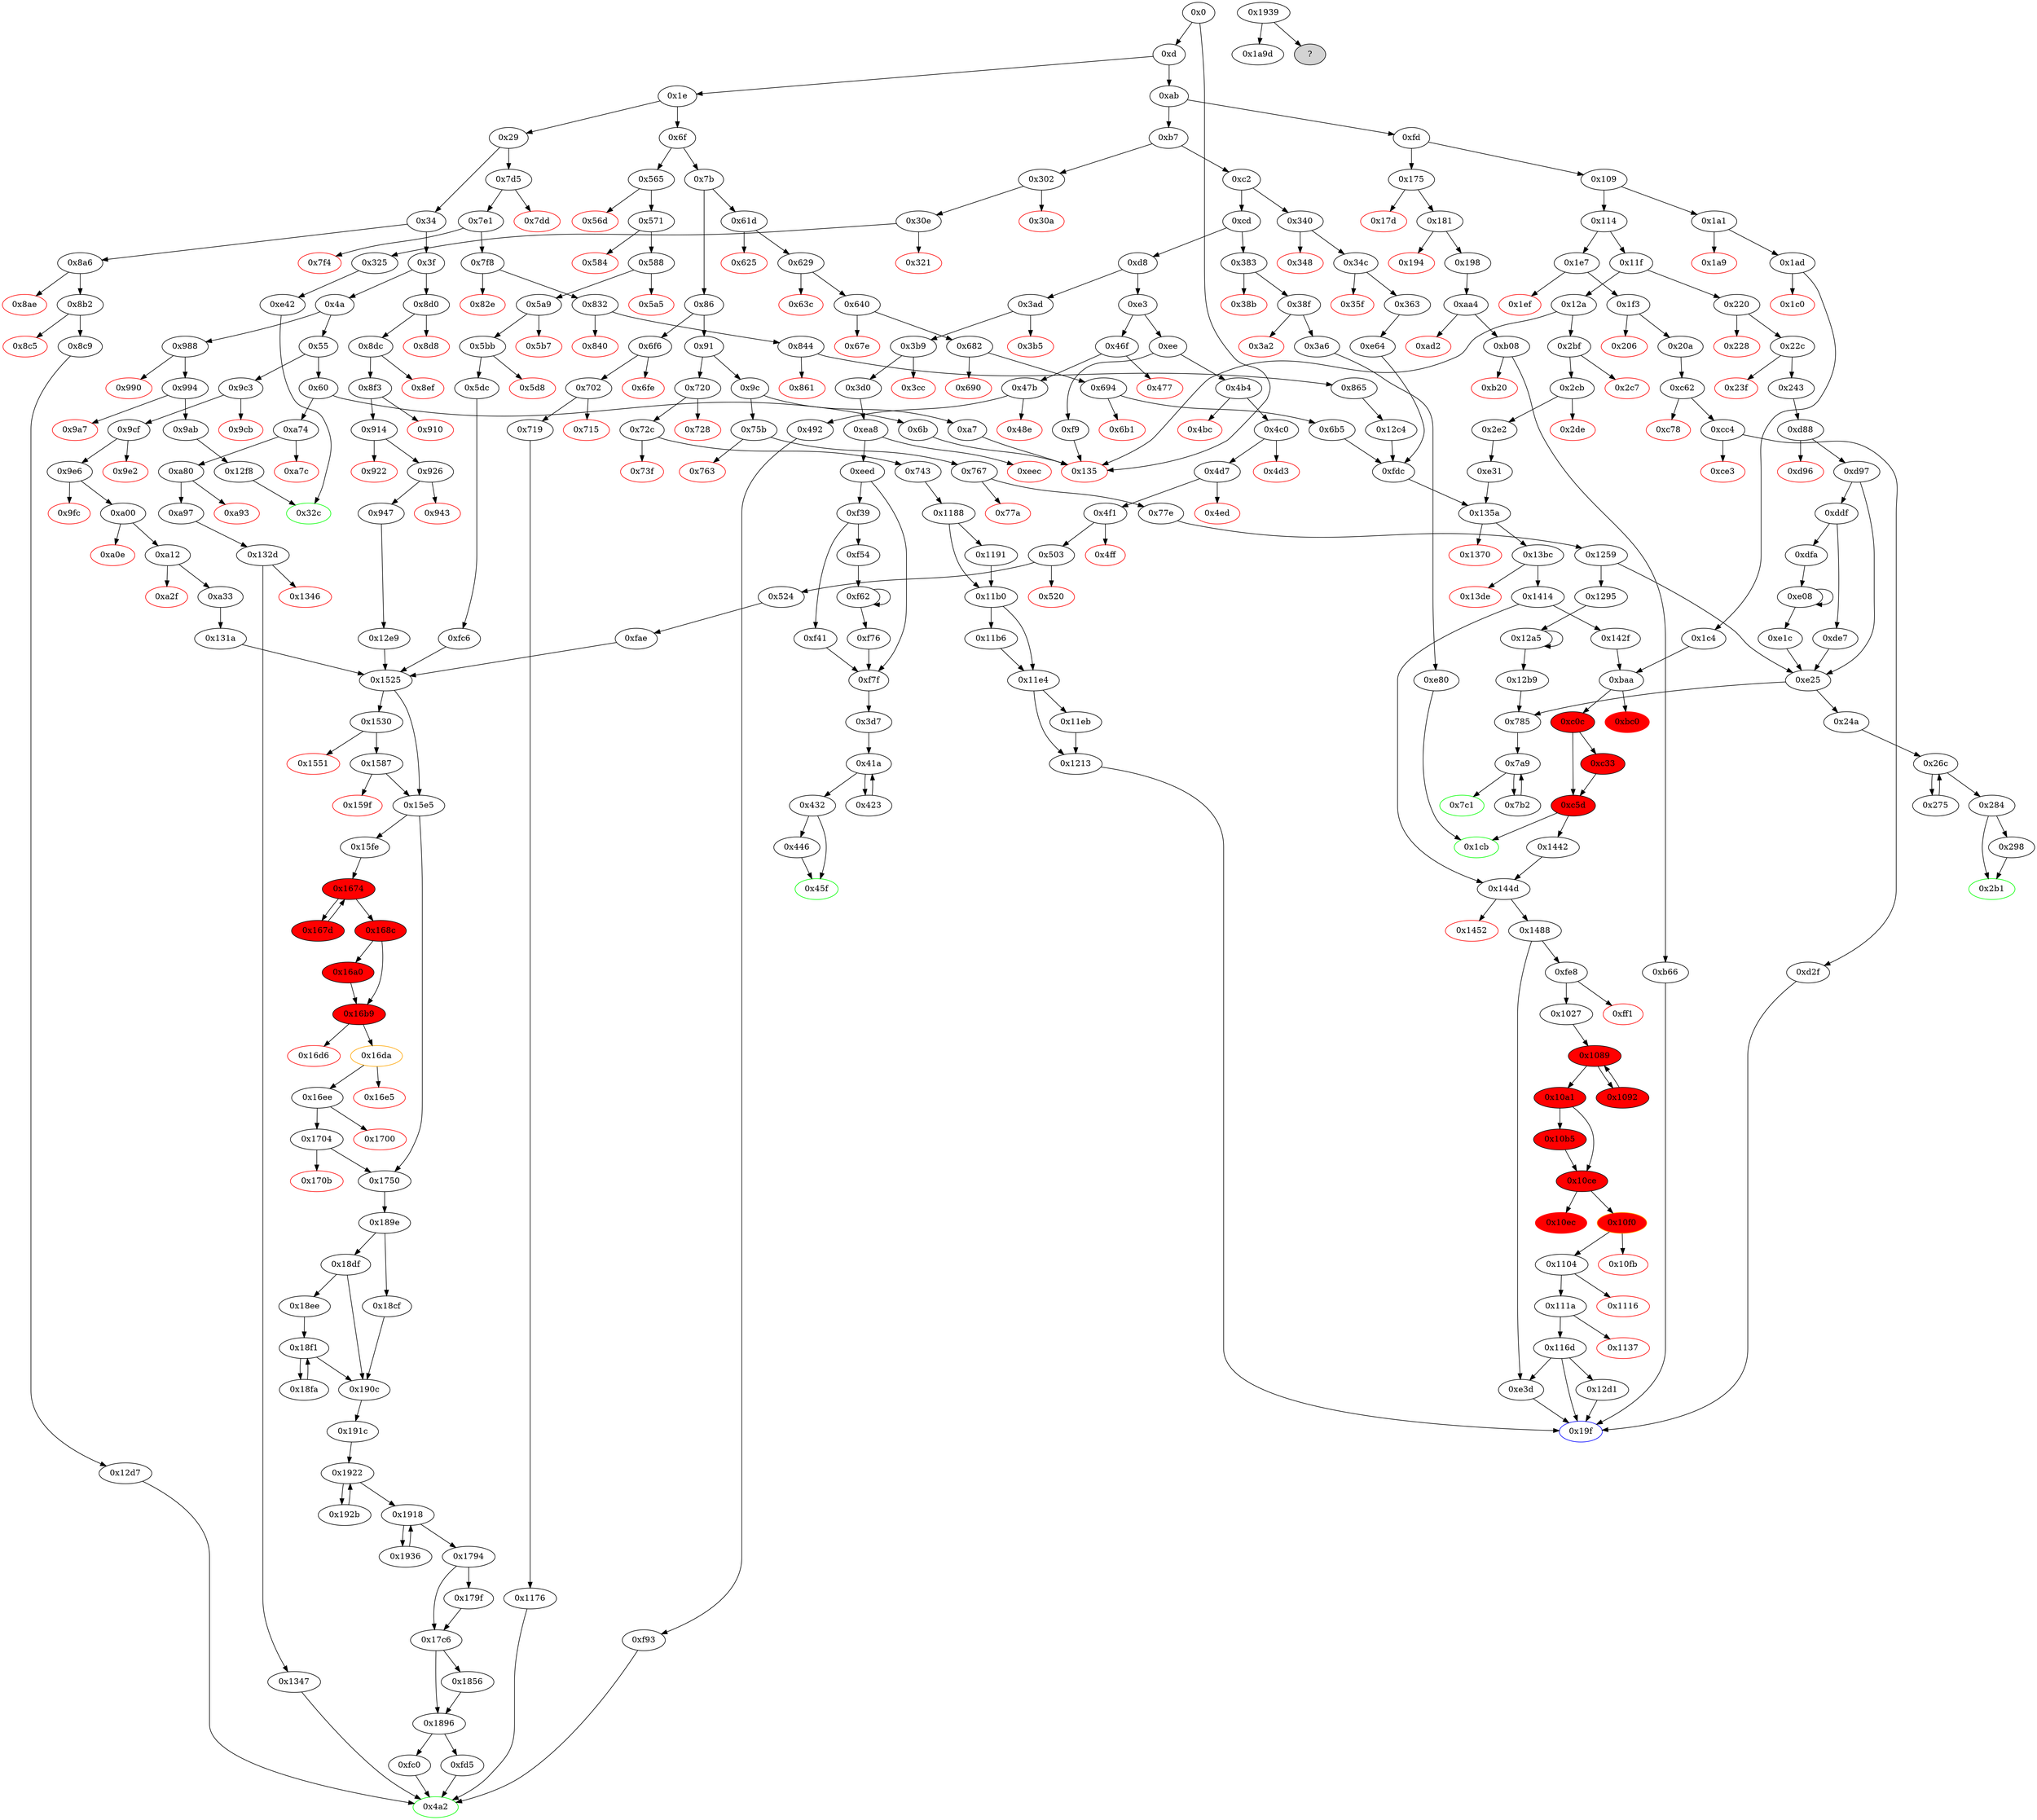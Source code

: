 digraph "" {
"0x10ec" [color=red, fillcolor=red, id="0x10ec", style=filled, tooltip="Block 0x10ec\n[0x10ec:0x10ef]\n---\nPredecessors: [0x10ce]\nSuccessors: []\n---\n0x10ec PUSH1 0x0\n0x10ee DUP1\n0x10ef REVERT\n---\n0x10ec: V1479 = 0x0\n0x10ef: REVERT 0x0 0x0\n---\nEntry stack: [V9, S22, S21, S20, S19, S18, {0x19f, 0xe3d, 0x12d1}, S16, S15, S14, S13, S12, S11, 0x0, S9, 0x150b7a02, S7, 0x20, V1472, V1473, V1472, 0x0, S1, V1476]\nStack pops: 0\nStack additions: []\nExit stack: [V9, S22, S21, S20, S19, S18, {0x19f, 0xe3d, 0x12d1}, S16, S15, S14, S13, S12, S11, 0x0, S9, 0x150b7a02, S7, 0x20, V1472, V1473, V1472, 0x0, S1, V1476]\n\nDef sites:\nV9: {0xd.0x12}\nS22: {0x7e1.0x7e3, 0xd.0x12}\nS21: {0x7f8.0x804, 0x34c.0x34e}\nS20: {0x7f8.0x80d, 0x363.0x370}\nS19: {0x7f8.0x813, 0x363.0x379}\nS18: {0x363.0x37e, 0x865.0x878, 0xd.0x12}\n{0x19f, 0xe3d, 0x12d1}: {0x629.0x62b, 0x12c4.0x12c5, 0xe64.0xe65}\nS16: {0x640.0x64c, 0x12c4.0x12c8, 0xe64.0xe68}\nS15: {0x363.0x370, 0x7f8.0x804, 0x640.0x654}\nS14: {0x363.0x379, 0x7f8.0x80d, 0x640.0x65d}\nS13: {0x363.0x37e, 0x7f8.0x813, 0x640.0x663}\nS12: {0x6b5.0x6c8, 0x865.0x878, 0xe64.0xe6e}\nS11: {0xfe8_0x1488_0x1414_0xfdc.0xfea, 0xfe8_0x1488_0x1442.0xfea}\n0x0: {0x1027_0x1488_0x1442.0x1066, 0x1027_0x1488_0x1414_0xfdc.0x1066}\nS9: {0x1027_0x1488_0x1442.0x106b, 0x1027_0x1488_0x1414_0xfdc.0x106b}\n0x150b7a02: {0x1027_0x1488_0x1414_0xfdc.0x106d, 0x1027_0x1488_0x1442.0x106d}\nS7: {0x10a1_0x1027_0x1488_0x1442.0x10aa, 0x10b5_0x10a1_0x1027.0x10cb, 0x10a1_0x1027_0x1488_0x1414_0xfdc.0x10aa, 0x10b5_0x10a1_0x1092.0x10cb, 0x10a1_0x1092.0x10aa}\n0x20: {0x10ce.0x10d7}\nV1472: {0x10ce.0x10db}\nV1473: {0x10ce.0x10de}\nV1472: {0x10ce.0x10db}\n0x0: {0x10ce.0x10e0}\nS1: {0x1027_0x1488_0x1442.0x106b, 0x1027_0x1488_0x1414_0xfdc.0x106b}\nV1476: {0x10ce.0x10e5}\n"];
"0x4ff" [color=red, fillcolor=white, id="0x4ff", style=filled, tooltip="Block 0x4ff\n[0x4ff:0x502]\n---\nPredecessors: [0x4f1]\nSuccessors: []\n---\n0x4ff PUSH1 0x0\n0x501 DUP1\n0x502 REVERT\n---\n0x4ff: V450 = 0x0\n0x502: REVERT 0x0 0x0\n---\nEntry stack: [V9, 0x4a2, V433, 0x4, 0x24, V444]\nStack pops: 0\nStack additions: []\nExit stack: [V9, 0x4a2, V433, 0x4, 0x24, V444]\n\nDef sites:\nV9: {0xd.0x12}\n0x4a2: {0x4c0.0x4c2}\nV433: {0x4d7.0x4d9}\n0x4: {0x4c0.0x4c5}\n0x24: {0x4d7.0x4de}\nV444: {0x4f1.0x4f3}\n"];
"0x994" [fillcolor=white, id="0x994", style=filled, tooltip="Block 0x994\n[0x994:0x9a6]\n---\nPredecessors: [0x988]\nSuccessors: [0x9a7, 0x9ab]\n---\n0x994 JUMPDEST\n0x995 POP\n0x996 PUSH2 0x32c\n0x999 PUSH1 0x4\n0x99b DUP1\n0x99c CALLDATASIZE\n0x99d SUB\n0x99e PUSH1 0x40\n0x9a0 DUP2\n0x9a1 LT\n0x9a2 ISZERO\n0x9a3 PUSH2 0x9ab\n0x9a6 JUMPI\n---\n0x994: JUMPDEST \n0x996: V870 = 0x32c\n0x999: V871 = 0x4\n0x99c: V872 = CALLDATASIZE\n0x99d: V873 = SUB V872 0x4\n0x99e: V874 = 0x40\n0x9a1: V875 = LT V873 0x40\n0x9a2: V876 = ISZERO V875\n0x9a3: V877 = 0x9ab\n0x9a6: JUMPI 0x9ab V876\n---\nEntry stack: [V9, V866]\nStack pops: 1\nStack additions: [0x32c, 0x4, V873]\nExit stack: [V9, 0x32c, 0x4, V873]\n\nDef sites:\nV9: {0xd.0x12}\nV866: {0x988.0x989}\n"];
"0x175" [fillcolor=white, id="0x175", style=filled, tooltip="Block 0x175\n[0x175:0x17c]\n---\nPredecessors: [0xfd]\nSuccessors: [0x17d, 0x181]\n---\n0x175 JUMPDEST\n0x176 CALLVALUE\n0x177 DUP1\n0x178 ISZERO\n0x179 PUSH2 0x181\n0x17c JUMPI\n---\n0x175: JUMPDEST \n0x176: V108 = CALLVALUE\n0x178: V109 = ISZERO V108\n0x179: V110 = 0x181\n0x17c: JUMPI 0x181 V109\n---\nEntry stack: [V9]\nStack pops: 0\nStack additions: [V108]\nExit stack: [V9, V108]\n\nDef sites:\nV9: {0xd.0x12}\n"];
"0x6f" [fillcolor=white, id="0x6f", style=filled, tooltip="Block 0x6f\n[0x6f:0x7a]\n---\nPredecessors: [0x1e]\nSuccessors: [0x7b, 0x565]\n---\n0x6f JUMPDEST\n0x70 DUP1\n0x71 PUSH4 0x8dd4ef4c\n0x76 EQ\n0x77 PUSH2 0x565\n0x7a JUMPI\n---\n0x6f: JUMPDEST \n0x71: V35 = 0x8dd4ef4c\n0x76: V36 = EQ 0x8dd4ef4c V9\n0x77: V37 = 0x565\n0x7a: JUMPI 0x565 V36\n---\nEntry stack: [V9]\nStack pops: 1\nStack additions: [S0]\nExit stack: [V9]\n\nDef sites:\nV9: {0xd.0x12}\n"];
"0xa93" [color=red, fillcolor=white, id="0xa93", style=filled, tooltip="Block 0xa93\n[0xa93:0xa96]\n---\nPredecessors: [0xa80]\nSuccessors: []\n---\n0xa93 PUSH1 0x0\n0xa95 DUP1\n0xa96 REVERT\n---\n0xa93: V965 = 0x0\n0xa96: REVERT 0x0 0x0\n---\nEntry stack: [V9, 0x4a2, 0x4, V960]\nStack pops: 0\nStack additions: []\nExit stack: [V9, 0x4a2, 0x4, V960]\n\nDef sites:\nV9: {0xd.0x12}\n0x4a2: {0xa80.0xa82}\n0x4: {0xa80.0xa85}\nV960: {0xa80.0xa89}\n"];
"0x1e7" [fillcolor=white, id="0x1e7", style=filled, tooltip="Block 0x1e7\n[0x1e7:0x1ee]\n---\nPredecessors: [0x114]\nSuccessors: [0x1ef, 0x1f3]\n---\n0x1e7 JUMPDEST\n0x1e8 CALLVALUE\n0x1e9 DUP1\n0x1ea ISZERO\n0x1eb PUSH2 0x1f3\n0x1ee JUMPI\n---\n0x1e7: JUMPDEST \n0x1e8: V150 = CALLVALUE\n0x1ea: V151 = ISZERO V150\n0x1eb: V152 = 0x1f3\n0x1ee: JUMPI 0x1f3 V151\n---\nEntry stack: [V9]\nStack pops: 0\nStack additions: [V150]\nExit stack: [V9, V150]\n\nDef sites:\nV9: {0xd.0x12}\n"];
"0x0" [fillcolor=white, id="0x0", style=filled, tooltip="Block 0x0\n[0x0:0xc]\n---\nPredecessors: []\nSuccessors: [0xd, 0x135]\n---\n0x0 PUSH1 0x80\n0x2 PUSH1 0x40\n0x4 MSTORE\n0x5 PUSH1 0x4\n0x7 CALLDATASIZE\n0x8 LT\n0x9 PUSH2 0x135\n0xc JUMPI\n---\n0x0: V0 = 0x80\n0x2: V1 = 0x40\n0x4: M[0x40] = 0x80\n0x5: V2 = 0x4\n0x7: V3 = CALLDATASIZE\n0x8: V4 = LT V3 0x4\n0x9: V5 = 0x135\n0xc: JUMPI 0x135 V4\n---\nEntry stack: []\nStack pops: 0\nStack additions: []\nExit stack: []\n\nDef sites:\n"];
"0x3f" [fillcolor=white, id="0x3f", style=filled, tooltip="Block 0x3f\n[0x3f:0x49]\n---\nPredecessors: [0x34]\nSuccessors: [0x4a, 0x8d0]\n---\n0x3f DUP1\n0x40 PUSH4 0xdb7fd408\n0x45 EQ\n0x46 PUSH2 0x8d0\n0x49 JUMPI\n---\n0x40: V22 = 0xdb7fd408\n0x45: V23 = EQ 0xdb7fd408 V9\n0x46: V24 = 0x8d0\n0x49: JUMPI 0x8d0 V23\n---\nEntry stack: [V9]\nStack pops: 1\nStack additions: [S0]\nExit stack: [V9]\n\nDef sites:\nV9: {0xd.0x12}\n"];
"0x10a1" [fillcolor=red, id="0x10a1", style=filled, tooltip="Block 0x10a1\n[0x10a1:0x10b4]\n---\nPredecessors: [0x1089]\nSuccessors: [0x10b5, 0x10ce]\n---\n0x10a1 JUMPDEST\n0x10a2 POP\n0x10a3 POP\n0x10a4 POP\n0x10a5 POP\n0x10a6 SWAP1\n0x10a7 POP\n0x10a8 SWAP1\n0x10a9 DUP2\n0x10aa ADD\n0x10ab SWAP1\n0x10ac PUSH1 0x1f\n0x10ae AND\n0x10af DUP1\n0x10b0 ISZERO\n0x10b1 PUSH2 0x10ce\n0x10b4 JUMPI\n---\n0x10a1: JUMPDEST \n0x10aa: V1453 = ADD S4 S6\n0x10ac: V1454 = 0x1f\n0x10ae: V1455 = AND 0x1f S4\n0x10b0: V1456 = ISZERO V1455\n0x10b1: V1457 = 0x10ce\n0x10b4: JUMPI 0x10ce V1456\n---\nEntry stack: [V9, S27, S26, S25, S24, S23, {0x19f, 0xe3d, 0x12d1}, S21, S20, S19, S18, S17, S16, 0x0, S14, 0x150b7a02, S12, S11, S10, S9, S8, S7, S6, S5, S4, S3, S2, S1, S0]\nStack pops: 7\nStack additions: [V1453, V1455]\nExit stack: [V9, S27, S26, S25, S24, S23, {0x19f, 0xe3d, 0x12d1}, S21, S20, S19, S18, S17, S16, 0x0, S14, 0x150b7a02, S12, S11, S10, S9, S8, S7, V1453, V1455]\n\nDef sites:\nV9: {0xd.0x12}\nS27: {0x7e1.0x7e3, 0xd.0x12}\nS26: {0x7f8.0x804, 0x34c.0x34e}\nS25: {0x7f8.0x80d, 0x363.0x370}\nS24: {0x7f8.0x813, 0x363.0x379}\nS23: {0x363.0x37e, 0x865.0x878, 0xd.0x12}\n{0x19f, 0xe3d, 0x12d1}: {0x629.0x62b, 0x12c4.0x12c5, 0xe64.0xe65}\nS21: {0x640.0x64c, 0x12c4.0x12c8, 0xe64.0xe68}\nS20: {0x363.0x370, 0x7f8.0x804, 0x640.0x654}\nS19: {0x363.0x379, 0x7f8.0x80d, 0x640.0x65d}\nS18: {0x363.0x37e, 0x7f8.0x813, 0x640.0x663}\nS17: {0x6b5.0x6c8, 0x865.0x878, 0xe64.0xe6e}\nS16: {0xfe8_0x1488_0x1414_0xfdc.0xfea, 0xfe8_0x1488_0x1442.0xfea}\n0x0: {0x1027_0x1488_0x1442.0x1066, 0x1027_0x1488_0x1414_0xfdc.0x1066}\nS14: {0x1027_0x1488_0x1442.0x106b, 0x1027_0x1488_0x1414_0xfdc.0x106b}\n0x150b7a02: {0x1027_0x1488_0x1414_0xfdc.0x106d, 0x1027_0x1488_0x1442.0x106d}\nS12: {0x1027_0x1488_0x1414_0xfdc.0x1035, 0x1027_0x1488_0x1442.0x1035}\nS11: {0x363.0x370, 0x7f8.0x804, 0x640.0x654}\nS10: {0x363.0x37e, 0x7f8.0x813, 0x640.0x663}\nS9: {0x6b5.0x6c8, 0x865.0x878, 0xe64.0xe6e}\nS8: {0x1027_0x1488_0x1414_0xfdc.0x1039, 0x1027_0x1488_0x1442.0x1039}\nS7: {0x1027_0x1488_0x1442.0x1059, 0x1027_0x1488_0x1414_0xfdc.0x1059}\nS6: {0x1027_0x1488_0x1442.0x107e, 0x1027_0x1488_0x1414_0xfdc.0x107e}\nS5: {0x1027_0x1488_0x1442.0x1083, 0x1027_0x1488_0x1414_0xfdc.0x1083}\nS4: {0x1027_0x1488_0x1414_0xfdc.0x1065, 0x1027_0x1488_0x1442.0x1065}\nS3: {0x1027_0x1488_0x1414_0xfdc.0x1065, 0x1027_0x1488_0x1442.0x1065}\nS2: {0x1027_0x1488_0x1442.0x107e, 0x1027_0x1488_0x1414_0xfdc.0x107e}\nS1: {0x1027_0x1488_0x1442.0x1083, 0x1027_0x1488_0x1414_0xfdc.0x1083}\nS0: {0x1027_0x1488_0x1442.0x1066, 0x1027_0x1488_0x1414_0xfdc.0x1066, 0x1092.0x109c}\n"];
"0x11e4" [fillcolor=white, id="0x11e4", style=filled, tooltip="Block 0x11e4\n[0x11e4:0x11ea]\n---\nPredecessors: [0x11b0, 0x11b6]\nSuccessors: [0x11eb, 0x1213]\n---\n0x11e4 JUMPDEST\n0x11e5 DUP1\n0x11e6 ISZERO\n0x11e7 PUSH2 0x1213\n0x11ea JUMPI\n---\n0x11e4: JUMPDEST \n0x11e6: V1578 = ISZERO V668\n0x11e7: V1579 = 0x1213\n0x11ea: JUMPI 0x1213 V1578\n---\nEntry stack: [V9, 0x19f, V663, V668]\nStack pops: 1\nStack additions: [S0]\nExit stack: [V9, 0x19f, V663, V668]\n\nDef sites:\nV9: {0xd.0x12}\n0x19f: {0x72c.0x72e}\nV663: {0x743.0x74f}\nV668: {0x743.0x756}\n"];
"0x10b5" [fillcolor=red, id="0x10b5", style=filled, tooltip="Block 0x10b5\n[0x10b5:0x10cd]\n---\nPredecessors: [0x10a1]\nSuccessors: [0x10ce]\n---\n0x10b5 DUP1\n0x10b6 DUP3\n0x10b7 SUB\n0x10b8 DUP1\n0x10b9 MLOAD\n0x10ba PUSH1 0x1\n0x10bc DUP4\n0x10bd PUSH1 0x20\n0x10bf SUB\n0x10c0 PUSH2 0x100\n0x10c3 EXP\n0x10c4 SUB\n0x10c5 NOT\n0x10c6 AND\n0x10c7 DUP2\n0x10c8 MSTORE\n0x10c9 PUSH1 0x20\n0x10cb ADD\n0x10cc SWAP2\n0x10cd POP\n---\n0x10b7: V1458 = SUB V1453 V1455\n0x10b9: V1459 = M[V1458]\n0x10ba: V1460 = 0x1\n0x10bd: V1461 = 0x20\n0x10bf: V1462 = SUB 0x20 V1455\n0x10c0: V1463 = 0x100\n0x10c3: V1464 = EXP 0x100 V1462\n0x10c4: V1465 = SUB V1464 0x1\n0x10c5: V1466 = NOT V1465\n0x10c6: V1467 = AND V1466 V1459\n0x10c8: M[V1458] = V1467\n0x10c9: V1468 = 0x20\n0x10cb: V1469 = ADD 0x20 V1458\n---\nEntry stack: [V9, S22, S21, S20, S19, S18, {0x19f, 0xe3d, 0x12d1}, S16, S15, S14, S13, S12, S11, 0x0, S9, 0x150b7a02, S7, S6, S5, S4, S3, S2, V1453, V1455]\nStack pops: 2\nStack additions: [V1469, S0]\nExit stack: [V9, S22, S21, S20, S19, S18, {0x19f, 0xe3d, 0x12d1}, S16, S15, S14, S13, S12, S11, 0x0, S9, 0x150b7a02, S7, S6, S5, S4, S3, S2, V1469, V1455]\n\nDef sites:\nV9: {0xd.0x12}\nS22: {0x7e1.0x7e3, 0xd.0x12}\nS21: {0x7f8.0x804, 0x34c.0x34e}\nS20: {0x7f8.0x80d, 0x363.0x370}\nS19: {0x7f8.0x813, 0x363.0x379}\nS18: {0x363.0x37e, 0x865.0x878, 0xd.0x12}\n{0x19f, 0xe3d, 0x12d1}: {0x629.0x62b, 0x12c4.0x12c5, 0xe64.0xe65}\nS16: {0x640.0x64c, 0x12c4.0x12c8, 0xe64.0xe68}\nS15: {0x363.0x370, 0x7f8.0x804, 0x640.0x654}\nS14: {0x363.0x379, 0x7f8.0x80d, 0x640.0x65d}\nS13: {0x363.0x37e, 0x7f8.0x813, 0x640.0x663}\nS12: {0x6b5.0x6c8, 0x865.0x878, 0xe64.0xe6e}\nS11: {0xfe8_0x1488_0x1414_0xfdc.0xfea, 0xfe8_0x1488_0x1442.0xfea}\n0x0: {0x1027_0x1488_0x1442.0x1066, 0x1027_0x1488_0x1414_0xfdc.0x1066}\nS9: {0x1027_0x1488_0x1442.0x106b, 0x1027_0x1488_0x1414_0xfdc.0x106b}\n0x150b7a02: {0x1027_0x1488_0x1414_0xfdc.0x106d, 0x1027_0x1488_0x1442.0x106d}\nS7: {0x1027_0x1488_0x1414_0xfdc.0x1035, 0x1027_0x1488_0x1442.0x1035}\nS6: {0x363.0x370, 0x7f8.0x804, 0x640.0x654}\nS5: {0x363.0x37e, 0x7f8.0x813, 0x640.0x663}\nS4: {0x6b5.0x6c8, 0x865.0x878, 0xe64.0xe6e}\nS3: {0x1027_0x1488_0x1414_0xfdc.0x1039, 0x1027_0x1488_0x1442.0x1039}\nS2: {0x1027_0x1488_0x1442.0x1059, 0x1027_0x1488_0x1414_0xfdc.0x1059}\nV1453: {0x10a1.0x10aa}\nV1455: {0x10a1.0x10ae}\n"];
"0x9ab" [fillcolor=white, id="0x9ab", style=filled, tooltip="Block 0x9ab\n[0x9ab:0x9c2]\n---\nPredecessors: [0x994]\nSuccessors: [0x12f8]\n---\n0x9ab JUMPDEST\n0x9ac POP\n0x9ad PUSH1 0x1\n0x9af PUSH1 0x1\n0x9b1 PUSH1 0xa0\n0x9b3 SHL\n0x9b4 SUB\n0x9b5 DUP2\n0x9b6 CALLDATALOAD\n0x9b7 DUP2\n0x9b8 AND\n0x9b9 SWAP2\n0x9ba PUSH1 0x20\n0x9bc ADD\n0x9bd CALLDATALOAD\n0x9be AND\n0x9bf PUSH2 0x12f8\n0x9c2 JUMP\n---\n0x9ab: JUMPDEST \n0x9ad: V879 = 0x1\n0x9af: V880 = 0x1\n0x9b1: V881 = 0xa0\n0x9b3: V882 = SHL 0xa0 0x1\n0x9b4: V883 = SUB 0x10000000000000000000000000000000000000000 0x1\n0x9b6: V884 = CALLDATALOAD 0x4\n0x9b8: V885 = AND 0xffffffffffffffffffffffffffffffffffffffff V884\n0x9ba: V886 = 0x20\n0x9bc: V887 = ADD 0x20 0x4\n0x9bd: V888 = CALLDATALOAD 0x24\n0x9be: V889 = AND V888 0xffffffffffffffffffffffffffffffffffffffff\n0x9bf: V890 = 0x12f8\n0x9c2: JUMP 0x12f8\n---\nEntry stack: [V9, 0x32c, 0x4, V873]\nStack pops: 2\nStack additions: [V885, V889]\nExit stack: [V9, 0x32c, V885, V889]\n\nDef sites:\nV9: {0xd.0x12}\n0x32c: {0x994.0x996}\n0x4: {0x994.0x999}\nV873: {0x994.0x99d}\n"];
"0x12c4" [fillcolor=white, id="0x12c4", style=filled, tooltip="Block 0x12c4\n[0x12c4:0x12d0]\n---\nPredecessors: [0x865]\nSuccessors: [0xfdc]\n---\n0x12c4 JUMPDEST\n0x12c5 PUSH2 0x12d1\n0x12c8 CALLER\n0x12c9 DUP6\n0x12ca DUP6\n0x12cb DUP6\n0x12cc DUP6\n0x12cd PUSH2 0xfdc\n0x12d0 JUMP\n---\n0x12c4: JUMPDEST \n0x12c5: V1648 = 0x12d1\n0x12c8: V1649 = CALLER\n0x12cd: V1650 = 0xfdc\n0x12d0: JUMP 0xfdc\n---\nEntry stack: [V9, 0x19f, V727, V731, V734, V778]\nStack pops: 4\nStack additions: [S3, S2, S1, S0, 0x12d1, V1649, S3, S2, S1, S0]\nExit stack: [V9, 0x19f, V727, V731, V734, V778, 0x12d1, V1649, V727, V731, V734, V778]\n\nDef sites:\nV9: {0xd.0x12}\n0x19f: {0x7e1.0x7e3}\nV727: {0x7f8.0x804}\nV731: {0x7f8.0x80d}\nV734: {0x7f8.0x813}\nV778: {0x865.0x878}\n"];
"0x8c9" [fillcolor=white, id="0x8c9", style=filled, tooltip="Block 0x8c9\n[0x8c9:0x8cf]\n---\nPredecessors: [0x8b2]\nSuccessors: [0x12d7]\n---\n0x8c9 JUMPDEST\n0x8ca POP\n0x8cb CALLDATALOAD\n0x8cc PUSH2 0x12d7\n0x8cf JUMP\n---\n0x8c9: JUMPDEST \n0x8cb: V799 = CALLDATALOAD 0x4\n0x8cc: V800 = 0x12d7\n0x8cf: JUMP 0x12d7\n---\nEntry stack: [V9, 0x4a2, 0x4, V793]\nStack pops: 2\nStack additions: [V799]\nExit stack: [V9, 0x4a2, V799]\n\nDef sites:\nV9: {0xd.0x12}\n0x4a2: {0x8b2.0x8b4}\n0x4: {0x8b2.0x8b7}\nV793: {0x8b2.0x8bb}\n"];
"0x114" [fillcolor=white, id="0x114", style=filled, tooltip="Block 0x114\n[0x114:0x11e]\n---\nPredecessors: [0x109]\nSuccessors: [0x11f, 0x1e7]\n---\n0x114 DUP1\n0x115 PUSH4 0x95ea7b3\n0x11a EQ\n0x11b PUSH2 0x1e7\n0x11e JUMPI\n---\n0x115: V79 = 0x95ea7b3\n0x11a: V80 = EQ 0x95ea7b3 V9\n0x11b: V81 = 0x1e7\n0x11e: JUMPI 0x1e7 V80\n---\nEntry stack: [V9]\nStack pops: 1\nStack additions: [S0]\nExit stack: [V9]\n\nDef sites:\nV9: {0xd.0x12}\n"];
"0x943" [color=red, fillcolor=white, id="0x943", style=filled, tooltip="Block 0x943\n[0x943:0x946]\n---\nPredecessors: [0x926]\nSuccessors: []\n---\n0x943 PUSH1 0x0\n0x945 DUP1\n0x946 REVERT\n---\n0x943: V849 = 0x0\n0x946: REVERT 0x0 0x0\n---\nEntry stack: [V9, 0x4a2, V814, V815, 0x4, V837, V835, 0x44]\nStack pops: 0\nStack additions: []\nExit stack: [V9, 0x4a2, V814, V815, 0x4, V837, V835, 0x44]\n\nDef sites:\nV9: {0xd.0x12}\n0x4a2: {0x8dc.0x8de}\nV814: {0x8f3.0x8f5}\nV815: {0x8f3.0x8f9}\n0x4: {0x8dc.0x8e1}\nV837: {0x926.0x92c}\nV835: {0x926.0x928}\n0x44: {0x8f3.0x8fe}\n"];
"0x191c" [fillcolor=white, id="0x191c", style=filled, tooltip="Block 0x191c\n[0x191c:0x1921]\n---\nPredecessors: [0x190c]\nSuccessors: [0x1922]\n---\n0x191c JUMPDEST\n0x191d PUSH2 0x1936\n0x1920 SWAP2\n0x1921 SWAP1\n---\n0x191c: JUMPDEST \n0x191d: V2165 = 0x1936\n---\nEntry stack: [V9, S15, S14, S13, 0x0, {0xfc0, 0xfd5}, S10, S9, S8, {0x0, 0x1}, V1849, V2045, 0x1794, V2050, 0x1918, V2137, S0]\nStack pops: 2\nStack additions: [0x1936, S1, S0]\nExit stack: [V9, S15, S14, S13, 0x0, {0xfc0, 0xfd5}, S10, S9, S8, {0x0, 0x1}, V1849, V2045, 0x1794, V2050, 0x1918, 0x1936, V2137, S0]\n\nDef sites:\nV9: {0xd.0x12}\nS15: {0x571.0x573, 0xd.0x12, 0x8dc.0x8de}\nS14: {0x588.0x58a, 0x8f3.0x8f5, 0x9cf.0x9d1, 0x4c0.0x4c2}\nS13: {0x524.0x537, 0xa33.0xa46, 0x5dc.0x5ef, 0x947.0x95a}\n0x0: {0x12e9.0x12ea, 0x131a.0x131e, 0xfc6.0xfc7, 0xfae.0xfb2}\n{0xfc0, 0xfd5}: {0x12e9.0x12ec, 0x131a.0x1321, 0xfc6.0xfc9, 0xfae.0xfb5}\nS10: {0x588.0x58a, 0x8f3.0x8f5, 0x131a.0x131d, 0xfae.0xfb1}\nS9: {0x524.0x537, 0xa33.0xa46, 0x5dc.0x5ef, 0x947.0x95a}\nS8: {0x12e9.0x12f1, 0x131a.0x1326, 0xfc6.0xfce, 0xfae.0xfba}\n{0x0, 0x1}: {0x12e9.0x12f2, 0x131a.0x1327, 0xfc6.0xfcf, 0xfae.0xfb2}\nV1849: {0x1525.0x1528}\nV2045: {0x1750.0x1758}\n0x1794: {0x1750.0x1764}\nV2050: {0x1750.0x1789}\n0x1918: {0x190c.0x190e}\nV2137: {0x189e.0x18c5}\nS0: {0x18fa.0x1906, 0x189e.0x18bb}\n"];
"0x3cc" [color=red, fillcolor=white, id="0x3cc", style=filled, tooltip="Block 0x3cc\n[0x3cc:0x3cf]\n---\nPredecessors: [0x3b9]\nSuccessors: []\n---\n0x3cc PUSH1 0x0\n0x3ce DUP1\n0x3cf REVERT\n---\n0x3cc: V333 = 0x0\n0x3cf: REVERT 0x0 0x0\n---\nEntry stack: [V9, 0x3d7, 0x4, V328]\nStack pops: 0\nStack additions: []\nExit stack: [V9, 0x3d7, 0x4, V328]\n\nDef sites:\nV9: {0xd.0x12}\n0x3d7: {0x3b9.0x3bb}\n0x4: {0x3b9.0x3be}\nV328: {0x3b9.0x3c2}\n"];
"0x29" [fillcolor=white, id="0x29", style=filled, tooltip="Block 0x29\n[0x29:0x33]\n---\nPredecessors: [0x1e]\nSuccessors: [0x34, 0x7d5]\n---\n0x29 DUP1\n0x2a PUSH4 0xb88d4fde\n0x2f EQ\n0x30 PUSH2 0x7d5\n0x33 JUMPI\n---\n0x2a: V16 = 0xb88d4fde\n0x2f: V17 = EQ 0xb88d4fde V9\n0x30: V18 = 0x7d5\n0x33: JUMPI 0x7d5 V17\n---\nEntry stack: [V9]\nStack pops: 1\nStack additions: [S0]\nExit stack: [V9]\n\nDef sites:\nV9: {0xd.0x12}\n"];
"0xa80" [fillcolor=white, id="0xa80", style=filled, tooltip="Block 0xa80\n[0xa80:0xa92]\n---\nPredecessors: [0xa74]\nSuccessors: [0xa93, 0xa97]\n---\n0xa80 JUMPDEST\n0xa81 POP\n0xa82 PUSH2 0x4a2\n0xa85 PUSH1 0x4\n0xa87 DUP1\n0xa88 CALLDATASIZE\n0xa89 SUB\n0xa8a PUSH1 0x40\n0xa8c DUP2\n0xa8d LT\n0xa8e ISZERO\n0xa8f PUSH2 0xa97\n0xa92 JUMPI\n---\n0xa80: JUMPDEST \n0xa82: V957 = 0x4a2\n0xa85: V958 = 0x4\n0xa88: V959 = CALLDATASIZE\n0xa89: V960 = SUB V959 0x4\n0xa8a: V961 = 0x40\n0xa8d: V962 = LT V960 0x40\n0xa8e: V963 = ISZERO V962\n0xa8f: V964 = 0xa97\n0xa92: JUMPI 0xa97 V963\n---\nEntry stack: [V9, V953]\nStack pops: 1\nStack additions: [0x4a2, 0x4, V960]\nExit stack: [V9, 0x4a2, 0x4, V960]\n\nDef sites:\nV9: {0xd.0x12}\nV953: {0xa74.0xa75}\n"];
"0x116d" [fillcolor=white, id="0x116d", style=filled, tooltip="Block 0x116d\n[0x116d:0x1175]\n---\nPredecessors: [0x111a]\nSuccessors: [0x19f, 0xe3d, 0x12d1]\n---\n0x116d JUMPDEST\n0x116e POP\n0x116f POP\n0x1170 POP\n0x1171 POP\n0x1172 POP\n0x1173 POP\n0x1174 POP\n0x1175 JUMP\n---\n0x116d: JUMPDEST \n0x1175: JUMP {0x19f, 0xe3d, 0x12d1}\n---\nEntry stack: [V9, S12, S11, S10, S9, S8, {0x19f, 0xe3d, 0x12d1}, S6, S5, S4, S3, S2, S1, V1497]\nStack pops: 8\nStack additions: []\nExit stack: [V9, S12, S11, S10, S9, S8]\n\nDef sites:\nV9: {0xd.0x12}\nS12: {0x7e1.0x7e3, 0xd.0x12}\nS11: {0x7f8.0x804, 0x34c.0x34e}\nS10: {0x7f8.0x80d, 0x363.0x370}\nS9: {0x7f8.0x813, 0x363.0x379}\nS8: {0x363.0x37e, 0x865.0x878, 0xd.0x12}\n{0x19f, 0xe3d, 0x12d1}: {0x629.0x62b, 0x12c4.0x12c5, 0xe64.0xe65}\nS6: {0x640.0x64c, 0x12c4.0x12c8, 0xe64.0xe68}\nS5: {0x363.0x370, 0x7f8.0x804, 0x640.0x654}\nS4: {0x363.0x379, 0x7f8.0x80d, 0x640.0x65d}\nS3: {0x363.0x37e, 0x7f8.0x813, 0x640.0x663}\nS2: {0x6b5.0x6c8, 0x865.0x878, 0xe64.0xe6e}\nS1: {0xfe8_0x1488_0x1414_0xfdc.0xfea, 0xfe8_0x1488_0x1442.0xfea}\nV1497: {0x111a.0x111c}\n"];
"0x11f" [fillcolor=white, id="0x11f", style=filled, tooltip="Block 0x11f\n[0x11f:0x129]\n---\nPredecessors: [0x114]\nSuccessors: [0x12a, 0x220]\n---\n0x11f DUP1\n0x120 PUSH4 0xb7ad54c\n0x125 EQ\n0x126 PUSH2 0x220\n0x129 JUMPI\n---\n0x120: V82 = 0xb7ad54c\n0x125: V83 = EQ 0xb7ad54c V9\n0x126: V84 = 0x220\n0x129: JUMPI 0x220 V83\n---\nEntry stack: [V9]\nStack pops: 1\nStack additions: [S0]\nExit stack: [V9]\n\nDef sites:\nV9: {0xd.0x12}\n"];
"0x12b9" [fillcolor=white, id="0x12b9", style=filled, tooltip="Block 0x12b9\n[0x12b9:0x12c3]\n---\nPredecessors: [0x12a5]\nSuccessors: [0x785]\n---\n0x12b9 POP\n0x12ba POP\n0x12bb POP\n0x12bc POP\n0x12bd POP\n0x12be SWAP1\n0x12bf POP\n0x12c0 SWAP2\n0x12c1 SWAP1\n0x12c2 POP\n0x12c3 JUMP\n---\n0x12c3: JUMP 0x785\n---\nEntry stack: [V9, 0x785, V683, 0x60, V1626, V1624, V1625, V1636, V1645, V1643]\nStack pops: 9\nStack additions: [S5]\nExit stack: [V9, V1626]\n\nDef sites:\nV9: {0xd.0x12}\n0x785: {0x767.0x769}\nV683: {0x77e.0x780}\n0x60: {0x1259.0x1287}\nV1626: {0x1259.0x1279}\nV1624: {0x1259.0x1275}\nV1625: {0x1259.0x1277}\nV1636: {0x1295.0x1299}\nV1645: {0x12a5.0x12b0}\nV1643: {0x12a5.0x12ac}\n"];
"0x38f" [fillcolor=white, id="0x38f", style=filled, tooltip="Block 0x38f\n[0x38f:0x3a1]\n---\nPredecessors: [0x383]\nSuccessors: [0x3a2, 0x3a6]\n---\n0x38f JUMPDEST\n0x390 POP\n0x391 PUSH2 0x1cb\n0x394 PUSH1 0x4\n0x396 DUP1\n0x397 CALLDATASIZE\n0x398 SUB\n0x399 PUSH1 0x20\n0x39b DUP2\n0x39c LT\n0x39d ISZERO\n0x39e PUSH2 0x3a6\n0x3a1 JUMPI\n---\n0x38f: JUMPDEST \n0x391: V310 = 0x1cb\n0x394: V311 = 0x4\n0x397: V312 = CALLDATASIZE\n0x398: V313 = SUB V312 0x4\n0x399: V314 = 0x20\n0x39c: V315 = LT V313 0x20\n0x39d: V316 = ISZERO V315\n0x39e: V317 = 0x3a6\n0x3a1: JUMPI 0x3a6 V316\n---\nEntry stack: [V9, V306]\nStack pops: 1\nStack additions: [0x1cb, 0x4, V313]\nExit stack: [V9, 0x1cb, 0x4, V313]\n\nDef sites:\nV9: {0xd.0x12}\nV306: {0x383.0x384}\n"];
"0x1347" [fillcolor=white, id="0x1347", style=filled, tooltip="Block 0x1347\n[0x1347:0x1359]\n---\nPredecessors: [0x132d]\nSuccessors: [0x4a2]\n---\n0x1347 JUMPDEST\n0x1348 SWAP1\n0x1349 PUSH1 0x0\n0x134b MSTORE\n0x134c PUSH1 0x20\n0x134e PUSH1 0x0\n0x1350 SHA3\n0x1351 ADD\n0x1352 SLOAD\n0x1353 SWAP1\n0x1354 POP\n0x1355 SWAP3\n0x1356 SWAP2\n0x1357 POP\n0x1358 POP\n0x1359 JUMP\n---\n0x1347: JUMPDEST \n0x1349: V1692 = 0x0\n0x134b: M[0x0] = V1688\n0x134c: V1693 = 0x20\n0x134e: V1694 = 0x0\n0x1350: V1695 = SHA3 0x0 0x20\n0x1351: V1696 = ADD V1695 V969\n0x1352: V1697 = S[V1696]\n0x1359: JUMP 0x4a2\n---\nEntry stack: [V9, 0x4a2, V966, V969, 0x0, V1688, V969]\nStack pops: 6\nStack additions: [V1697]\nExit stack: [V9, V1697]\n\nDef sites:\nV9: {0xd.0x12}\n0x4a2: {0xa80.0xa82}\nV966: {0xa97.0xa9a}\nV969: {0xa97.0xa9f}\n0x0: {0x132d.0x132e}\nV1688: {0x132d.0x133b}\nV969: {0xa97.0xa9f}\n"];
"0x321" [color=red, fillcolor=white, id="0x321", style=filled, tooltip="Block 0x321\n[0x321:0x324]\n---\nPredecessors: [0x30e]\nSuccessors: []\n---\n0x321 PUSH1 0x0\n0x323 DUP1\n0x324 REVERT\n---\n0x321: V267 = 0x0\n0x324: REVERT 0x0 0x0\n---\nEntry stack: [V9, 0x32c, 0x4, V262]\nStack pops: 0\nStack additions: []\nExit stack: [V9, 0x32c, 0x4, V262]\n\nDef sites:\nV9: {0xd.0x12}\n0x32c: {0x30e.0x310}\n0x4: {0x30e.0x313}\nV262: {0x30e.0x317}\n"];
"0x1488" [fillcolor=white, id="0x1488", style=filled, tooltip="Block 0x1488\n[0x1488:0x1524]\n---\nPredecessors: [0x144d]\nSuccessors: [0xe3d, 0xfe8]\n---\n0x1488 JUMPDEST\n0x1489 PUSH1 0x0\n0x148b DUP2\n0x148c DUP2\n0x148d MSTORE\n0x148e PUSH1 0x4\n0x1490 PUSH1 0x20\n0x1492 SWAP1\n0x1493 DUP2\n0x1494 MSTORE\n0x1495 PUSH1 0x40\n0x1497 DUP1\n0x1498 DUP4\n0x1499 SHA3\n0x149a DUP1\n0x149b SLOAD\n0x149c PUSH1 0x1\n0x149e PUSH1 0x1\n0x14a0 PUSH1 0xa0\n0x14a2 SHL\n0x14a3 SUB\n0x14a4 DUP1\n0x14a5 DUP9\n0x14a6 AND\n0x14a7 PUSH1 0x1\n0x14a9 PUSH1 0x1\n0x14ab PUSH1 0xa0\n0x14ad SHL\n0x14ae SUB\n0x14af NOT\n0x14b0 SWAP3\n0x14b1 DUP4\n0x14b2 AND\n0x14b3 DUP2\n0x14b4 OR\n0x14b5 SWAP1\n0x14b6 SWAP4\n0x14b7 SSTORE\n0x14b8 DUP9\n0x14b9 DUP2\n0x14ba AND\n0x14bb DUP1\n0x14bc DUP8\n0x14bd MSTORE\n0x14be PUSH1 0x5\n0x14c0 DUP7\n0x14c1 MSTORE\n0x14c2 DUP5\n0x14c3 DUP8\n0x14c4 SHA3\n0x14c5 DUP1\n0x14c6 SLOAD\n0x14c7 PUSH1 0x0\n0x14c9 NOT\n0x14ca ADD\n0x14cb SWAP1\n0x14cc SSTORE\n0x14cd DUP4\n0x14ce DUP8\n0x14cf MSTORE\n0x14d0 DUP5\n0x14d1 DUP8\n0x14d2 SHA3\n0x14d3 DUP1\n0x14d4 SLOAD\n0x14d5 PUSH1 0x1\n0x14d7 ADD\n0x14d8 SWAP1\n0x14d9 SSTORE\n0x14da DUP7\n0x14db SLOAD\n0x14dc DUP9\n0x14dd DUP9\n0x14de MSTORE\n0x14df PUSH1 0x6\n0x14e1 SWAP1\n0x14e2 SWAP7\n0x14e3 MSTORE\n0x14e4 DUP5\n0x14e5 DUP8\n0x14e6 SHA3\n0x14e7 DUP1\n0x14e8 SLOAD\n0x14e9 SWAP1\n0x14ea SWAP4\n0x14eb AND\n0x14ec SWAP6\n0x14ed SWAP1\n0x14ee SWAP2\n0x14ef AND\n0x14f0 SWAP5\n0x14f1 SWAP1\n0x14f2 SWAP5\n0x14f3 OR\n0x14f4 SWAP1\n0x14f5 SSTORE\n0x14f6 SWAP1\n0x14f7 MLOAD\n0x14f8 DUP5\n0x14f9 SWAP4\n0x14fa SWAP2\n0x14fb SWAP3\n0x14fc SWAP2\n0x14fd PUSH32 0xddf252ad1be2c89b69c2b068fc378daa952ba7f163c4a11628f55a4df523b3ef\n0x151e SWAP2\n0x151f LOG4\n0x1520 POP\n0x1521 POP\n0x1522 POP\n0x1523 POP\n0x1524 JUMP\n---\n0x1488: JUMPDEST \n0x1489: V1808 = 0x0\n0x148d: M[0x0] = S0\n0x148e: V1809 = 0x4\n0x1490: V1810 = 0x20\n0x1494: M[0x20] = 0x4\n0x1495: V1811 = 0x40\n0x1499: V1812 = SHA3 0x0 0x40\n0x149b: V1813 = S[V1812]\n0x149c: V1814 = 0x1\n0x149e: V1815 = 0x1\n0x14a0: V1816 = 0xa0\n0x14a2: V1817 = SHL 0xa0 0x1\n0x14a3: V1818 = SUB 0x10000000000000000000000000000000000000000 0x1\n0x14a6: V1819 = AND S1 0xffffffffffffffffffffffffffffffffffffffff\n0x14a7: V1820 = 0x1\n0x14a9: V1821 = 0x1\n0x14ab: V1822 = 0xa0\n0x14ad: V1823 = SHL 0xa0 0x1\n0x14ae: V1824 = SUB 0x10000000000000000000000000000000000000000 0x1\n0x14af: V1825 = NOT 0xffffffffffffffffffffffffffffffffffffffff\n0x14b2: V1826 = AND 0xffffffffffffffffffffffff0000000000000000000000000000000000000000 V1813\n0x14b4: V1827 = OR V1819 V1826\n0x14b7: S[V1812] = V1827\n0x14ba: V1828 = AND 0xffffffffffffffffffffffffffffffffffffffff S2\n0x14bd: M[0x0] = V1828\n0x14be: V1829 = 0x5\n0x14c1: M[0x20] = 0x5\n0x14c4: V1830 = SHA3 0x0 0x40\n0x14c6: V1831 = S[V1830]\n0x14c7: V1832 = 0x0\n0x14c9: V1833 = NOT 0x0\n0x14ca: V1834 = ADD 0xffffffffffffffffffffffffffffffffffffffffffffffffffffffffffffffff V1831\n0x14cc: S[V1830] = V1834\n0x14cf: M[0x0] = V1819\n0x14d2: V1835 = SHA3 0x0 0x40\n0x14d4: V1836 = S[V1835]\n0x14d5: V1837 = 0x1\n0x14d7: V1838 = ADD 0x1 V1836\n0x14d9: S[V1835] = V1838\n0x14db: V1839 = S[0x0]\n0x14de: M[0x0] = S0\n0x14df: V1840 = 0x6\n0x14e3: M[0x20] = 0x6\n0x14e6: V1841 = SHA3 0x0 0x40\n0x14e8: V1842 = S[V1841]\n0x14eb: V1843 = AND 0xffffffffffffffffffffffff0000000000000000000000000000000000000000 V1842\n0x14ef: V1844 = AND 0xffffffffffffffffffffffffffffffffffffffff V1839\n0x14f3: V1845 = OR V1844 V1843\n0x14f5: S[V1841] = V1845\n0x14f7: V1846 = M[0x40]\n0x14fd: V1847 = 0xddf252ad1be2c89b69c2b068fc378daa952ba7f163c4a11628f55a4df523b3ef\n0x151f: LOG V1846 0x0 0xddf252ad1be2c89b69c2b068fc378daa952ba7f163c4a11628f55a4df523b3ef V1828 V1819 S0\n0x1524: JUMP {0xe3d, 0xfe8}\n---\nEntry stack: [V9, S15, S14, S13, S12, S11, {0x19f, 0xe3d, 0x12d1}, S9, S8, S7, S6, S5, {0xe3d, 0xfe8}, S3, S2, S1, S0]\nStack pops: 5\nStack additions: []\nExit stack: [V9, S15, S14, S13, S12, S11, {0x19f, 0xe3d, 0x12d1}, S9, S8, S7, S6, S5]\n\nDef sites:\nV9: {0xd.0x12}\nS15: {0x7e1.0x7e3, 0xd.0x12}\nS14: {0x7f8.0x804, 0x34c.0x34e}\nS13: {0x7f8.0x80d, 0x363.0x370}\nS12: {0x7f8.0x813, 0x363.0x379}\nS11: {0x363.0x37e, 0x865.0x878, 0xd.0x12}\n{0x19f, 0xe3d, 0x12d1}: {0x629.0x62b, 0x12c4.0x12c5, 0xe64.0xe65}\nS9: {0x640.0x64c, 0x12c4.0x12c8, 0xd.0x12, 0xe64.0xe68}\nS8: {0x363.0x370, 0x7f8.0x804, 0x2cb.0x2cd, 0x640.0x654}\nS7: {0x363.0x379, 0x7f8.0x80d, 0x640.0x65d, 0x2e2.0x2ef}\nS6: {0x363.0x37e, 0x7f8.0x813, 0x640.0x663, 0x2e2.0x2f8}\nS5: {0x865.0x878, 0x2e2.0x2fd, 0x6b5.0x6c8, 0xe64.0xe6e}\n{0xe3d, 0xfe8}: {0xe31.0xe32, 0xfdc.0xfdd}\nS3: {0xe31.0xe35, 0x640.0x64c, 0x12c4.0x12c8, 0xe64.0xe68}\nS2: {0x363.0x370, 0x7f8.0x804, 0x640.0x654, 0x2e2.0x2ef}\nS1: {0x363.0x379, 0x7f8.0x80d, 0x640.0x65d, 0x2e2.0x2f8}\nS0: {0x363.0x37e, 0x7f8.0x813, 0x640.0x663, 0x2e2.0x2fd}\n"];
"0x3d7" [fillcolor=white, id="0x3d7", style=filled, tooltip="Block 0x3d7\n[0x3d7:0x419]\n---\nPredecessors: [0xf7f]\nSuccessors: [0x41a]\n---\n0x3d7 JUMPDEST\n0x3d8 PUSH1 0x40\n0x3da MLOAD\n0x3db DUP1\n0x3dc DUP5\n0x3dd DUP2\n0x3de MSTORE\n0x3df PUSH1 0x20\n0x3e1 ADD\n0x3e2 DUP4\n0x3e3 PUSH1 0x1\n0x3e5 PUSH1 0x1\n0x3e7 PUSH1 0xa0\n0x3e9 SHL\n0x3ea SUB\n0x3eb AND\n0x3ec PUSH1 0x1\n0x3ee PUSH1 0x1\n0x3f0 PUSH1 0xa0\n0x3f2 SHL\n0x3f3 SUB\n0x3f4 AND\n0x3f5 DUP2\n0x3f6 MSTORE\n0x3f7 PUSH1 0x20\n0x3f9 ADD\n0x3fa DUP1\n0x3fb PUSH1 0x20\n0x3fd ADD\n0x3fe DUP3\n0x3ff DUP2\n0x400 SUB\n0x401 DUP3\n0x402 MSTORE\n0x403 DUP4\n0x404 DUP2\n0x405 DUP2\n0x406 MLOAD\n0x407 DUP2\n0x408 MSTORE\n0x409 PUSH1 0x20\n0x40b ADD\n0x40c SWAP2\n0x40d POP\n0x40e DUP1\n0x40f MLOAD\n0x410 SWAP1\n0x411 PUSH1 0x20\n0x413 ADD\n0x414 SWAP1\n0x415 DUP1\n0x416 DUP4\n0x417 DUP4\n0x418 PUSH1 0x0\n---\n0x3d7: JUMPDEST \n0x3d8: V336 = 0x40\n0x3da: V337 = M[0x40]\n0x3de: M[V337] = V1293\n0x3df: V338 = 0x20\n0x3e1: V339 = ADD 0x20 V337\n0x3e3: V340 = 0x1\n0x3e5: V341 = 0x1\n0x3e7: V342 = 0xa0\n0x3e9: V343 = SHL 0xa0 0x1\n0x3ea: V344 = SUB 0x10000000000000000000000000000000000000000 0x1\n0x3eb: V345 = AND 0xffffffffffffffffffffffffffffffffffffffff V1308\n0x3ec: V346 = 0x1\n0x3ee: V347 = 0x1\n0x3f0: V348 = 0xa0\n0x3f2: V349 = SHL 0xa0 0x1\n0x3f3: V350 = SUB 0x10000000000000000000000000000000000000000 0x1\n0x3f4: V351 = AND 0xffffffffffffffffffffffffffffffffffffffff V345\n0x3f6: M[V339] = V351\n0x3f7: V352 = 0x20\n0x3f9: V353 = ADD 0x20 V339\n0x3fb: V354 = 0x20\n0x3fd: V355 = ADD 0x20 V353\n0x400: V356 = SUB V355 V337\n0x402: M[V353] = V356\n0x406: V357 = M[V1317]\n0x408: M[V355] = V357\n0x409: V358 = 0x20\n0x40b: V359 = ADD 0x20 V355\n0x40f: V360 = M[V1317]\n0x411: V361 = 0x20\n0x413: V362 = ADD 0x20 V1317\n0x418: V363 = 0x0\n---\nEntry stack: [V9, V1293, V1308, V1317]\nStack pops: 3\nStack additions: [S2, S1, S0, V337, V353, V359, V362, V360, V360, V359, V362, 0x0]\nExit stack: [V9, V1293, V1308, V1317, V337, V353, V359, V362, V360, V360, V359, V362, 0x0]\n\nDef sites:\nV9: {0xd.0x12}\nV1293: {0xea8.0xeba}\nV1308: {0xea8.0xee2}\nV1317: {0xeed.0xeff}\n"];
"0x228" [color=red, fillcolor=white, id="0x228", style=filled, tooltip="Block 0x228\n[0x228:0x22b]\n---\nPredecessors: [0x220]\nSuccessors: []\n---\n0x228 PUSH1 0x0\n0x22a DUP1\n0x22b REVERT\n---\n0x228: V177 = 0x0\n0x22b: REVERT 0x0 0x0\n---\nEntry stack: [V9, V174]\nStack pops: 0\nStack additions: []\nExit stack: [V9, V174]\n\nDef sites:\nV9: {0xd.0x12}\nV174: {0x220.0x221}\n"];
"0xe42" [fillcolor=white, id="0xe42", style=filled, tooltip="Block 0xe42\n[0xe42:0xe63]\n---\nPredecessors: [0x325]\nSuccessors: [0x32c]\n---\n0xe42 JUMPDEST\n0xe43 PUSH1 0x0\n0xe45 SWAP1\n0xe46 DUP2\n0xe47 MSTORE\n0xe48 PUSH1 0xa\n0xe4a PUSH1 0x20\n0xe4c SWAP1\n0xe4d DUP2\n0xe4e MSTORE\n0xe4f PUSH1 0x40\n0xe51 DUP1\n0xe52 DUP4\n0xe53 SHA3\n0xe54 SLOAD\n0xe55 DUP4\n0xe56 MSTORE\n0xe57 PUSH1 0xb\n0xe59 SWAP1\n0xe5a SWAP2\n0xe5b MSTORE\n0xe5c SWAP1\n0xe5d SHA3\n0xe5e SLOAD\n0xe5f PUSH1 0xff\n0xe61 AND\n0xe62 SWAP1\n0xe63 JUMP\n---\n0xe42: JUMPDEST \n0xe43: V1253 = 0x0\n0xe47: M[0x0] = V268\n0xe48: V1254 = 0xa\n0xe4a: V1255 = 0x20\n0xe4e: M[0x20] = 0xa\n0xe4f: V1256 = 0x40\n0xe53: V1257 = SHA3 0x0 0x40\n0xe54: V1258 = S[V1257]\n0xe56: M[0x0] = V1258\n0xe57: V1259 = 0xb\n0xe5b: M[0x20] = 0xb\n0xe5d: V1260 = SHA3 0x0 0x40\n0xe5e: V1261 = S[V1260]\n0xe5f: V1262 = 0xff\n0xe61: V1263 = AND 0xff V1261\n0xe63: JUMP 0x32c\n---\nEntry stack: [V9, 0x32c, V268]\nStack pops: 2\nStack additions: [V1263]\nExit stack: [V9, V1263]\n\nDef sites:\nV9: {0xd.0x12}\n0x32c: {0x30e.0x310}\nV268: {0x325.0x327}\n"];
"0x16ee" [fillcolor=white, id="0x16ee", style=filled, tooltip="Block 0x16ee\n[0x16ee:0x16ff]\n---\nPredecessors: [0x16da]\nSuccessors: [0x1700, 0x1704]\n---\n0x16ee JUMPDEST\n0x16ef POP\n0x16f0 POP\n0x16f1 POP\n0x16f2 POP\n0x16f3 PUSH1 0x40\n0x16f5 MLOAD\n0x16f6 RETURNDATASIZE\n0x16f7 PUSH1 0x20\n0x16f9 DUP2\n0x16fa LT\n0x16fb ISZERO\n0x16fc PUSH2 0x1704\n0x16ff JUMPI\n---\n0x16ee: JUMPDEST \n0x16f3: V2012 = 0x40\n0x16f5: V2013 = M[0x40]\n0x16f6: V2014 = RETURNDATASIZE\n0x16f7: V2015 = 0x20\n0x16fa: V2016 = LT V2014 0x20\n0x16fb: V2017 = ISZERO V2016\n0x16fc: V2018 = 0x1704\n0x16ff: JUMPI 0x1704 V2017\n---\nEntry stack: [V9, S13, S12, S11, 0x0, {0xfc0, 0xfd5}, S8, S7, S6, {0x0, 0x1}, V1849, V1961, 0xe32e8128, S1, V2005]\nStack pops: 4\nStack additions: [V2013, V2014]\nExit stack: [V9, S13, S12, S11, 0x0, {0xfc0, 0xfd5}, S8, S7, S6, {0x0, 0x1}, V1849, V2013, V2014]\n\nDef sites:\nV9: {0xd.0x12}\nS13: {0x571.0x573, 0xd.0x12, 0x8dc.0x8de}\nS12: {0x588.0x58a, 0x8f3.0x8f5, 0x9cf.0x9d1, 0x4c0.0x4c2}\nS11: {0x524.0x537, 0xa33.0xa46, 0x5dc.0x5ef, 0x947.0x95a}\n0x0: {0x12e9.0x12ea, 0x131a.0x131e, 0xfc6.0xfc7, 0xfae.0xfb2}\n{0xfc0, 0xfd5}: {0x12e9.0x12ec, 0x131a.0x1321, 0xfc6.0xfc9, 0xfae.0xfb5}\nS8: {0x588.0x58a, 0x8f3.0x8f5, 0x131a.0x131d, 0xfae.0xfb1}\nS7: {0x524.0x537, 0xa33.0xa46, 0x5dc.0x5ef, 0x947.0x95a}\nS6: {0x12e9.0x12f1, 0x131a.0x1326, 0xfc6.0xfce, 0xfae.0xfba}\n{0x0, 0x1}: {0x12e9.0x12f2, 0x131a.0x1327, 0xfc6.0xfcf, 0xfae.0xfb2}\nV1849: {0x1525.0x1528}\nV1961: {0x15fe.0x164e}\n0xe32e8128: {0x15fe.0x1650}\nS1: {0x16a0.0x16b6, 0x168c.0x1695}\nV2005: {0x16da.0x16de}\n"];
"0xa7c" [color=red, fillcolor=white, id="0xa7c", style=filled, tooltip="Block 0xa7c\n[0xa7c:0xa7f]\n---\nPredecessors: [0xa74]\nSuccessors: []\n---\n0xa7c PUSH1 0x0\n0xa7e DUP1\n0xa7f REVERT\n---\n0xa7c: V956 = 0x0\n0xa7f: REVERT 0x0 0x0\n---\nEntry stack: [V9, V953]\nStack pops: 0\nStack additions: []\nExit stack: [V9, V953]\n\nDef sites:\nV9: {0xd.0x12}\nV953: {0xa74.0xa75}\n"];
"0x325" [fillcolor=white, id="0x325", style=filled, tooltip="Block 0x325\n[0x325:0x32b]\n---\nPredecessors: [0x30e]\nSuccessors: [0xe42]\n---\n0x325 JUMPDEST\n0x326 POP\n0x327 CALLDATALOAD\n0x328 PUSH2 0xe42\n0x32b JUMP\n---\n0x325: JUMPDEST \n0x327: V268 = CALLDATALOAD 0x4\n0x328: V269 = 0xe42\n0x32b: JUMP 0xe42\n---\nEntry stack: [V9, 0x32c, 0x4, V262]\nStack pops: 2\nStack additions: [V268]\nExit stack: [V9, 0x32c, V268]\n\nDef sites:\nV9: {0xd.0x12}\n0x32c: {0x30e.0x310}\n0x4: {0x30e.0x313}\nV262: {0x30e.0x317}\n"];
"0xd88" [fillcolor=white, id="0xd88", style=filled, tooltip="Block 0xd88\n[0xd88:0xd95]\n---\nPredecessors: [0x243]\nSuccessors: [0xd96, 0xd97]\n---\n0xd88 JUMPDEST\n0xd89 PUSH1 0x60\n0xd8b PUSH1 0xc\n0xd8d DUP3\n0xd8e DUP2\n0xd8f SLOAD\n0xd90 DUP2\n0xd91 LT\n0xd92 PUSH2 0xd97\n0xd95 JUMPI\n---\n0xd88: JUMPDEST \n0xd89: V1192 = 0x60\n0xd8b: V1193 = 0xc\n0xd8f: V1194 = S[0xc]\n0xd91: V1195 = LT V187 V1194\n0xd92: V1196 = 0xd97\n0xd95: JUMPI 0xd97 V1195\n---\nEntry stack: [V9, 0x24a, V187]\nStack pops: 1\nStack additions: [S0, 0x60, 0xc, S0]\nExit stack: [V9, 0x24a, V187, 0x60, 0xc, V187]\n\nDef sites:\nV9: {0xd.0x12}\n0x24a: {0x22c.0x22e}\nV187: {0x243.0x245}\n"];
"0x6b5" [fillcolor=white, id="0x6b5", style=filled, tooltip="Block 0x6b5\n[0x6b5:0x6f5]\n---\nPredecessors: [0x694]\nSuccessors: [0xfdc]\n---\n0x6b5 JUMPDEST\n0x6b6 SWAP2\n0x6b7 SWAP1\n0x6b8 DUP1\n0x6b9 DUP1\n0x6ba PUSH1 0x1f\n0x6bc ADD\n0x6bd PUSH1 0x20\n0x6bf DUP1\n0x6c0 SWAP2\n0x6c1 DIV\n0x6c2 MUL\n0x6c3 PUSH1 0x20\n0x6c5 ADD\n0x6c6 PUSH1 0x40\n0x6c8 MLOAD\n0x6c9 SWAP1\n0x6ca DUP2\n0x6cb ADD\n0x6cc PUSH1 0x40\n0x6ce MSTORE\n0x6cf DUP1\n0x6d0 SWAP4\n0x6d1 SWAP3\n0x6d2 SWAP2\n0x6d3 SWAP1\n0x6d4 DUP2\n0x6d5 DUP2\n0x6d6 MSTORE\n0x6d7 PUSH1 0x20\n0x6d9 ADD\n0x6da DUP4\n0x6db DUP4\n0x6dc DUP1\n0x6dd DUP3\n0x6de DUP5\n0x6df CALLDATACOPY\n0x6e0 PUSH1 0x0\n0x6e2 SWAP3\n0x6e3 ADD\n0x6e4 SWAP2\n0x6e5 SWAP1\n0x6e6 SWAP2\n0x6e7 MSTORE\n0x6e8 POP\n0x6e9 SWAP3\n0x6ea SWAP6\n0x6eb POP\n0x6ec PUSH2 0xfdc\n0x6ef SWAP5\n0x6f0 POP\n0x6f1 POP\n0x6f2 POP\n0x6f3 POP\n0x6f4 POP\n0x6f5 JUMP\n---\n0x6b5: JUMPDEST \n0x6ba: V613 = 0x1f\n0x6bc: V614 = ADD 0x1f V598\n0x6bd: V615 = 0x20\n0x6c1: V616 = DIV V614 0x20\n0x6c2: V617 = MUL V616 0x20\n0x6c3: V618 = 0x20\n0x6c5: V619 = ADD 0x20 V617\n0x6c6: V620 = 0x40\n0x6c8: V621 = M[0x40]\n0x6cb: V622 = ADD V621 V619\n0x6cc: V623 = 0x40\n0x6ce: M[0x40] = V622\n0x6d6: M[V621] = V598\n0x6d7: V624 = 0x20\n0x6d9: V625 = ADD 0x20 V621\n0x6df: CALLDATACOPY V625 V600 V598\n0x6e0: V626 = 0x0\n0x6e3: V627 = ADD V625 V598\n0x6e7: M[V627] = 0x0\n0x6ec: V628 = 0xfdc\n0x6f5: JUMP 0xfdc\n---\nEntry stack: [V9, 0x19f, V566, V570, V574, V577, V578, 0x4, V600, V598, 0xa4]\nStack pops: 5\nStack additions: [V621]\nExit stack: [V9, 0x19f, V566, V570, V574, V577, V621]\n\nDef sites:\nV9: {0xd.0x12}\n0x19f: {0x629.0x62b}\nV566: {0x640.0x64c}\nV570: {0x640.0x654}\nV574: {0x640.0x65d}\nV577: {0x640.0x663}\nV578: {0x640.0x667}\n0x4: {0x629.0x62e}\nV600: {0x694.0x69a}\nV598: {0x694.0x696}\n0xa4: {0x640.0x66c}\n"];
"0x832" [fillcolor=white, id="0x832", style=filled, tooltip="Block 0x832\n[0x832:0x83f]\n---\nPredecessors: [0x7f8]\nSuccessors: [0x840, 0x844]\n---\n0x832 JUMPDEST\n0x833 DUP3\n0x834 ADD\n0x835 DUP4\n0x836 PUSH1 0x20\n0x838 DUP3\n0x839 ADD\n0x83a GT\n0x83b ISZERO\n0x83c PUSH2 0x844\n0x83f JUMPI\n---\n0x832: JUMPDEST \n0x834: V748 = ADD 0x4 V740\n0x836: V749 = 0x20\n0x839: V750 = ADD V748 0x20\n0x83a: V751 = GT V750 V735\n0x83b: V752 = ISZERO V751\n0x83c: V753 = 0x844\n0x83f: JUMPI 0x844 V752\n---\nEntry stack: [V9, 0x19f, V727, V731, V734, V735, 0x4, 0x84, V740]\nStack pops: 4\nStack additions: [S3, S2, S1, V748]\nExit stack: [V9, 0x19f, V727, V731, V734, V735, 0x4, 0x84, V748]\n\nDef sites:\nV9: {0xd.0x12}\n0x19f: {0x7e1.0x7e3}\nV727: {0x7f8.0x804}\nV731: {0x7f8.0x80d}\nV734: {0x7f8.0x813}\nV735: {0x7f8.0x817}\n0x4: {0x7e1.0x7e6}\n0x84: {0x7f8.0x81c}\nV740: {0x7f8.0x821}\n"];
"0x4f1" [fillcolor=white, id="0x4f1", style=filled, tooltip="Block 0x4f1\n[0x4f1:0x4fe]\n---\nPredecessors: [0x4d7]\nSuccessors: [0x4ff, 0x503]\n---\n0x4f1 JUMPDEST\n0x4f2 DUP3\n0x4f3 ADD\n0x4f4 DUP4\n0x4f5 PUSH1 0x20\n0x4f7 DUP3\n0x4f8 ADD\n0x4f9 GT\n0x4fa ISZERO\n0x4fb PUSH2 0x503\n0x4fe JUMPI\n---\n0x4f1: JUMPDEST \n0x4f3: V444 = ADD 0x4 V436\n0x4f5: V445 = 0x20\n0x4f8: V446 = ADD V444 0x20\n0x4f9: V447 = GT V446 V433\n0x4fa: V448 = ISZERO V447\n0x4fb: V449 = 0x503\n0x4fe: JUMPI 0x503 V448\n---\nEntry stack: [V9, 0x4a2, V433, 0x4, 0x24, V436]\nStack pops: 4\nStack additions: [S3, S2, S1, V444]\nExit stack: [V9, 0x4a2, V433, 0x4, 0x24, V444]\n\nDef sites:\nV9: {0xd.0x12}\n0x4a2: {0x4c0.0x4c2}\nV433: {0x4d7.0x4d9}\n0x4: {0x4c0.0x4c5}\n0x24: {0x4d7.0x4de}\nV436: {0x4d7.0x4e0}\n"];
"0x55" [fillcolor=white, id="0x55", style=filled, tooltip="Block 0x55\n[0x55:0x5f]\n---\nPredecessors: [0x4a]\nSuccessors: [0x60, 0x9c3]\n---\n0x55 DUP1\n0x56 PUSH4 0xf4b9c9b1\n0x5b EQ\n0x5c PUSH2 0x9c3\n0x5f JUMPI\n---\n0x56: V28 = 0xf4b9c9b1\n0x5b: V29 = EQ 0xf4b9c9b1 V9\n0x5c: V30 = 0x9c3\n0x5f: JUMPI 0x9c3 V29\n---\nEntry stack: [V9]\nStack pops: 1\nStack additions: [S0]\nExit stack: [V9]\n\nDef sites:\nV9: {0xd.0x12}\n"];
"0x8f3" [fillcolor=white, id="0x8f3", style=filled, tooltip="Block 0x8f3\n[0x8f3:0x90f]\n---\nPredecessors: [0x8dc]\nSuccessors: [0x910, 0x914]\n---\n0x8f3 JUMPDEST\n0x8f4 DUP2\n0x8f5 CALLDATALOAD\n0x8f6 SWAP2\n0x8f7 SWAP1\n0x8f8 DUP2\n0x8f9 ADD\n0x8fa SWAP1\n0x8fb PUSH1 0x40\n0x8fd DUP2\n0x8fe ADD\n0x8ff PUSH1 0x20\n0x901 DUP3\n0x902 ADD\n0x903 CALLDATALOAD\n0x904 PUSH1 0x1\n0x906 PUSH1 0x20\n0x908 SHL\n0x909 DUP2\n0x90a GT\n0x90b ISZERO\n0x90c PUSH2 0x914\n0x90f JUMPI\n---\n0x8f3: JUMPDEST \n0x8f5: V814 = CALLDATALOAD 0x4\n0x8f9: V815 = ADD 0x4 V808\n0x8fb: V816 = 0x40\n0x8fe: V817 = ADD 0x4 0x40\n0x8ff: V818 = 0x20\n0x902: V819 = ADD 0x4 0x20\n0x903: V820 = CALLDATALOAD 0x24\n0x904: V821 = 0x1\n0x906: V822 = 0x20\n0x908: V823 = SHL 0x20 0x1\n0x90a: V824 = GT V820 0x100000000\n0x90b: V825 = ISZERO V824\n0x90c: V826 = 0x914\n0x90f: JUMPI 0x914 V825\n---\nEntry stack: [V9, 0x4a2, 0x4, V808]\nStack pops: 2\nStack additions: [V814, V815, S1, 0x44, V820]\nExit stack: [V9, 0x4a2, V814, V815, 0x4, 0x44, V820]\n\nDef sites:\nV9: {0xd.0x12}\n0x4a2: {0x8dc.0x8de}\n0x4: {0x8dc.0x8e1}\nV808: {0x8dc.0x8e5}\n"];
"0x91" [fillcolor=white, id="0x91", style=filled, tooltip="Block 0x91\n[0x91:0x9b]\n---\nPredecessors: [0x86]\nSuccessors: [0x9c, 0x720]\n---\n0x91 DUP1\n0x92 PUSH4 0xa22cb465\n0x97 EQ\n0x98 PUSH2 0x720\n0x9b JUMPI\n---\n0x92: V44 = 0xa22cb465\n0x97: V45 = EQ 0xa22cb465 V9\n0x98: V46 = 0x720\n0x9b: JUMPI 0x720 V45\n---\nEntry stack: [V9]\nStack pops: 1\nStack additions: [S0]\nExit stack: [V9]\n\nDef sites:\nV9: {0xd.0x12}\n"];
"0x7dd" [color=red, fillcolor=white, id="0x7dd", style=filled, tooltip="Block 0x7dd\n[0x7dd:0x7e0]\n---\nPredecessors: [0x7d5]\nSuccessors: []\n---\n0x7dd PUSH1 0x0\n0x7df DUP1\n0x7e0 REVERT\n---\n0x7dd: V711 = 0x0\n0x7e0: REVERT 0x0 0x0\n---\nEntry stack: [V9, V708]\nStack pops: 0\nStack additions: []\nExit stack: [V9, V708]\n\nDef sites:\nV9: {0xd.0x12}\nV708: {0x7d5.0x7d6}\n"];
"0x7c1" [color=green, fillcolor=white, id="0x7c1", style=filled, tooltip="Block 0x7c1\n[0x7c1:0x7d4]\n---\nPredecessors: [0x7a9]\nSuccessors: []\n---\n0x7c1 JUMPDEST\n0x7c2 POP\n0x7c3 POP\n0x7c4 POP\n0x7c5 POP\n0x7c6 SWAP1\n0x7c7 POP\n0x7c8 ADD\n0x7c9 SWAP3\n0x7ca POP\n0x7cb POP\n0x7cc POP\n0x7cd PUSH1 0x40\n0x7cf MLOAD\n0x7d0 DUP1\n0x7d1 SWAP2\n0x7d2 SUB\n0x7d3 SWAP1\n0x7d4 RETURN\n---\n0x7c1: JUMPDEST \n0x7c8: V704 = ADD V693 V691\n0x7cd: V705 = 0x40\n0x7cf: V706 = M[0x40]\n0x7d2: V707 = SUB V704 V706\n0x7d4: RETURN V706 V707\n---\nEntry stack: [V9, S9, V686, V686, V691, V692, V693, V693, V691, V692, S0]\nStack pops: 10\nStack additions: []\nExit stack: [V9]\n\nDef sites:\nV9: {0xd.0x12}\nS9: {0x1259.0x1279, 0xd97.0xda9}\nV686: {0x785.0x789}\nV686: {0x785.0x789}\nV691: {0x785.0x79d}\nV692: {0x785.0x7a1}\nV693: {0x785.0x7a3}\nV693: {0x785.0x7a3}\nV691: {0x785.0x79d}\nV692: {0x785.0x7a1}\nS0: {0x7b2.0x7bc, 0x785.0x7a7}\n"];
"0x1027" [fillcolor=white, id="0x1027", style=filled, tooltip="Block 0x1027\n[0x1027:0x1088]\n---\nPredecessors: [0xfe8]\nSuccessors: [0x1089]\n---\n0x1027 JUMPDEST\n0x1028 PUSH1 0x40\n0x102a MLOAD\n0x102b PUSH4 0xa85bd01\n0x1030 PUSH1 0xe1\n0x1032 SHL\n0x1033 DUP2\n0x1034 MSTORE\n0x1035 CALLER\n0x1036 PUSH1 0x4\n0x1038 DUP3\n0x1039 ADD\n0x103a DUP2\n0x103b DUP2\n0x103c MSTORE\n0x103d PUSH1 0x1\n0x103f PUSH1 0x1\n0x1041 PUSH1 0xa0\n0x1043 SHL\n0x1044 SUB\n0x1045 DUP9\n0x1046 DUP2\n0x1047 AND\n0x1048 PUSH1 0x24\n0x104a DUP6\n0x104b ADD\n0x104c MSTORE\n0x104d PUSH1 0x44\n0x104f DUP5\n0x1050 ADD\n0x1051 DUP8\n0x1052 SWAP1\n0x1053 MSTORE\n0x1054 PUSH1 0x80\n0x1056 PUSH1 0x64\n0x1058 DUP6\n0x1059 ADD\n0x105a SWAP1\n0x105b DUP2\n0x105c MSTORE\n0x105d DUP7\n0x105e MLOAD\n0x105f PUSH1 0x84\n0x1061 DUP7\n0x1062 ADD\n0x1063 MSTORE\n0x1064 DUP7\n0x1065 MLOAD\n0x1066 PUSH1 0x0\n0x1068 SWAP6\n0x1069 SWAP3\n0x106a DUP11\n0x106b AND\n0x106c SWAP5\n0x106d PUSH4 0x150b7a02\n0x1072 SWAP5\n0x1073 SWAP1\n0x1074 SWAP4\n0x1075 DUP13\n0x1076 SWAP4\n0x1077 DUP12\n0x1078 SWAP4\n0x1079 DUP12\n0x107a SWAP4\n0x107b SWAP3\n0x107c PUSH1 0xa4\n0x107e ADD\n0x107f SWAP1\n0x1080 PUSH1 0x20\n0x1082 DUP6\n0x1083 ADD\n0x1084 SWAP1\n0x1085 DUP1\n0x1086 DUP4\n0x1087 DUP4\n0x1088 DUP15\n---\n0x1027: JUMPDEST \n0x1028: V1412 = 0x40\n0x102a: V1413 = M[0x40]\n0x102b: V1414 = 0xa85bd01\n0x1030: V1415 = 0xe1\n0x1032: V1416 = SHL 0xe1 0xa85bd01\n0x1034: M[V1413] = 0x150b7a0200000000000000000000000000000000000000000000000000000000\n0x1035: V1417 = CALLER\n0x1036: V1418 = 0x4\n0x1039: V1419 = ADD V1413 0x4\n0x103c: M[V1419] = V1417\n0x103d: V1420 = 0x1\n0x103f: V1421 = 0x1\n0x1041: V1422 = 0xa0\n0x1043: V1423 = SHL 0xa0 0x1\n0x1044: V1424 = SUB 0x10000000000000000000000000000000000000000 0x1\n0x1047: V1425 = AND 0xffffffffffffffffffffffffffffffffffffffff S4\n0x1048: V1426 = 0x24\n0x104b: V1427 = ADD V1413 0x24\n0x104c: M[V1427] = V1425\n0x104d: V1428 = 0x44\n0x1050: V1429 = ADD V1413 0x44\n0x1053: M[V1429] = S2\n0x1054: V1430 = 0x80\n0x1056: V1431 = 0x64\n0x1059: V1432 = ADD V1413 0x64\n0x105c: M[V1432] = 0x80\n0x105e: V1433 = M[S1]\n0x105f: V1434 = 0x84\n0x1062: V1435 = ADD V1413 0x84\n0x1063: M[V1435] = V1433\n0x1065: V1436 = M[S1]\n0x1066: V1437 = 0x0\n0x106b: V1438 = AND S3 0xffffffffffffffffffffffffffffffffffffffff\n0x106d: V1439 = 0x150b7a02\n0x107c: V1440 = 0xa4\n0x107e: V1441 = ADD 0xa4 V1413\n0x1080: V1442 = 0x20\n0x1083: V1443 = ADD S1 0x20\n---\nEntry stack: [V9, S11, S10, S9, S8, S7, {0x19f, 0xe3d, 0x12d1}, S5, S4, S3, S2, S1, V1389]\nStack pops: 5\nStack additions: [S4, S3, S2, S1, S0, 0x0, V1438, 0x150b7a02, V1417, S4, S2, S1, V1419, V1432, V1441, V1443, V1436, V1436, V1441, V1443, 0x0]\nExit stack: [V9, S11, S10, S9, S8, S7, {0x19f, 0xe3d, 0x12d1}, S5, S4, S3, S2, S1, V1389, 0x0, V1438, 0x150b7a02, V1417, S4, S2, S1, V1419, V1432, V1441, V1443, V1436, V1436, V1441, V1443, 0x0]\n\nDef sites:\nV9: {0xd.0x12}\nS11: {0x7e1.0x7e3, 0xd.0x12}\nS10: {0x7f8.0x804, 0x34c.0x34e}\nS9: {0x7f8.0x80d, 0x363.0x370}\nS8: {0x7f8.0x813, 0x363.0x379}\nS7: {0x363.0x37e, 0x865.0x878, 0xd.0x12}\n{0x19f, 0xe3d, 0x12d1}: {0x629.0x62b, 0x12c4.0x12c5, 0xe64.0xe65}\nS5: {0x640.0x64c, 0x12c4.0x12c8, 0xd.0x12, 0xe64.0xe68}\nS4: {0x363.0x370, 0x7f8.0x804, 0x2cb.0x2cd, 0x640.0x654}\nS3: {0x363.0x379, 0x7f8.0x80d, 0x640.0x65d, 0x2e2.0x2ef}\nS2: {0x363.0x37e, 0x7f8.0x813, 0x640.0x663, 0x2e2.0x2f8}\nS1: {0x865.0x878, 0x2e2.0x2fd, 0x6b5.0x6c8, 0xe64.0xe6e}\nV1389: {0xfe8.0xfea}\n"];
"0x3a6" [fillcolor=white, id="0x3a6", style=filled, tooltip="Block 0x3a6\n[0x3a6:0x3ac]\n---\nPredecessors: [0x38f]\nSuccessors: [0xe80]\n---\n0x3a6 JUMPDEST\n0x3a7 POP\n0x3a8 CALLDATALOAD\n0x3a9 PUSH2 0xe80\n0x3ac JUMP\n---\n0x3a6: JUMPDEST \n0x3a8: V319 = CALLDATALOAD 0x4\n0x3a9: V320 = 0xe80\n0x3ac: JUMP 0xe80\n---\nEntry stack: [V9, 0x1cb, 0x4, V313]\nStack pops: 2\nStack additions: [V319]\nExit stack: [V9, 0x1cb, V319]\n\nDef sites:\nV9: {0xd.0x12}\n0x1cb: {0x38f.0x391}\n0x4: {0x38f.0x394}\nV313: {0x38f.0x398}\n"];
"0x584" [color=red, fillcolor=white, id="0x584", style=filled, tooltip="Block 0x584\n[0x584:0x587]\n---\nPredecessors: [0x571]\nSuccessors: []\n---\n0x584 PUSH1 0x0\n0x586 DUP1\n0x587 REVERT\n---\n0x584: V494 = 0x0\n0x587: REVERT 0x0 0x0\n---\nEntry stack: [V9, 0x4a2, 0x4, V489]\nStack pops: 0\nStack additions: []\nExit stack: [V9, 0x4a2, 0x4, V489]\n\nDef sites:\nV9: {0xd.0x12}\n0x4a2: {0x571.0x573}\n0x4: {0x571.0x576}\nV489: {0x571.0x57a}\n"];
"0x9cf" [fillcolor=white, id="0x9cf", style=filled, tooltip="Block 0x9cf\n[0x9cf:0x9e1]\n---\nPredecessors: [0x9c3]\nSuccessors: [0x9e2, 0x9e6]\n---\n0x9cf JUMPDEST\n0x9d0 POP\n0x9d1 PUSH2 0x4a2\n0x9d4 PUSH1 0x4\n0x9d6 DUP1\n0x9d7 CALLDATASIZE\n0x9d8 SUB\n0x9d9 PUSH1 0x20\n0x9db DUP2\n0x9dc LT\n0x9dd ISZERO\n0x9de PUSH2 0x9e6\n0x9e1 JUMPI\n---\n0x9cf: JUMPDEST \n0x9d1: V895 = 0x4a2\n0x9d4: V896 = 0x4\n0x9d7: V897 = CALLDATASIZE\n0x9d8: V898 = SUB V897 0x4\n0x9d9: V899 = 0x20\n0x9dc: V900 = LT V898 0x20\n0x9dd: V901 = ISZERO V900\n0x9de: V902 = 0x9e6\n0x9e1: JUMPI 0x9e6 V901\n---\nEntry stack: [V9, V891]\nStack pops: 1\nStack additions: [0x4a2, 0x4, V898]\nExit stack: [V9, 0x4a2, 0x4, V898]\n\nDef sites:\nV9: {0xd.0x12}\nV891: {0x9c3.0x9c4}\n"];
"0xe25" [fillcolor=white, id="0xe25", style=filled, tooltip="Block 0xe25\n[0xe25:0xe30]\n---\nPredecessors: [0xd97, 0xde7, 0xe1c, 0x1259]\nSuccessors: [0x24a, 0x785]\n---\n0xe25 JUMPDEST\n0xe26 POP\n0xe27 POP\n0xe28 POP\n0xe29 POP\n0xe2a POP\n0xe2b SWAP1\n0xe2c POP\n0xe2d SWAP2\n0xe2e SWAP1\n0xe2f POP\n0xe30 JUMP\n---\n0xe25: JUMPDEST \n0xe30: JUMP {0x24a, 0x785}\n---\nEntry stack: [V9, {0x24a, 0x785}, S7, 0x60, S5, S4, S3, S2, S1, S0]\nStack pops: 9\nStack additions: [S5]\nExit stack: [V9, S5]\n\nDef sites:\nV9: {0xd.0x12}\n{0x24a, 0x785}: {0x22c.0x22e, 0x767.0x769}\nS7: {0x243.0x245, 0x77e.0x780}\n0x60: {0x1259.0x1287, 0xd88.0xd89}\nS5: {0x1259.0x1279, 0xd97.0xda9}\nS4: {0x1259.0x1275, 0xd97.0xda3}\nS3: {0x1259.0x1277, 0xd97.0xdc1}\nS2: {0xde7.0xdf4, 0x1259.0x128c, 0xe1c.0xe23, 0xd97.0xdd6}\nS1: {0x1259.0x1275, 0xe08.0xe10, 0xd97.0xda3}\nS0: {0x1259.0x1277, 0xdfa.0xdfc, 0xd97.0xdc1}\n"];
"0xc33" [fillcolor=red, id="0xc33", style=filled, tooltip="Block 0xc33\n[0xc33:0xc5c]\n---\nPredecessors: [0xc0c]\nSuccessors: [0xc5d]\n---\n0xc33 POP\n0xc34 PUSH1 0x0\n0xc36 DUP2\n0xc37 DUP2\n0xc38 MSTORE\n0xc39 PUSH1 0x4\n0xc3b PUSH1 0x20\n0xc3d SWAP1\n0xc3e DUP2\n0xc3f MSTORE\n0xc40 PUSH1 0x40\n0xc42 DUP1\n0xc43 DUP4\n0xc44 SHA3\n0xc45 SLOAD\n0xc46 PUSH1 0x1\n0xc48 PUSH1 0x1\n0xc4a PUSH1 0xa0\n0xc4c SHL\n0xc4d SUB\n0xc4e SWAP1\n0xc4f DUP2\n0xc50 AND\n0xc51 DUP5\n0xc52 MSTORE\n0xc53 PUSH1 0x7\n0xc55 SWAP1\n0xc56 SWAP3\n0xc57 MSTORE\n0xc58 SWAP1\n0xc59 SWAP2\n0xc5a SHA3\n0xc5b SLOAD\n0xc5c AND\n---\n0xc34: V1095 = 0x0\n0xc38: M[0x0] = S1\n0xc39: V1096 = 0x4\n0xc3b: V1097 = 0x20\n0xc3f: M[0x20] = 0x4\n0xc40: V1098 = 0x40\n0xc44: V1099 = SHA3 0x0 0x40\n0xc45: V1100 = S[V1099]\n0xc46: V1101 = 0x1\n0xc48: V1102 = 0x1\n0xc4a: V1103 = 0xa0\n0xc4c: V1104 = SHL 0xa0 0x1\n0xc4d: V1105 = SUB 0x10000000000000000000000000000000000000000 0x1\n0xc50: V1106 = AND 0xffffffffffffffffffffffffffffffffffffffff V1100\n0xc52: M[0x0] = V1106\n0xc53: V1107 = 0x7\n0xc57: M[0x20] = 0x7\n0xc5a: V1108 = SHA3 0x0 0x40\n0xc5b: V1109 = S[V1108]\n0xc5c: V1110 = AND V1109 0xffffffffffffffffffffffffffffffffffffffff\n---\nEntry stack: [V9, S19, S18, S17, S16, S15, {0x19f, 0xe3d, 0x12d1}, S13, S12, S11, S10, S9, {0xe3d, 0xfe8}, S7, S6, S5, S4, S3, {0x1cb, 0x1442}, S1, V1090]\nStack pops: 2\nStack additions: [S1, V1110]\nExit stack: [V9, S19, S18, S17, S16, S15, {0x19f, 0xe3d, 0x12d1}, S13, S12, S11, S10, S9, {0xe3d, 0xfe8}, S7, S6, S5, S4, S3, {0x1cb, 0x1442}, S1, V1110]\n\nDef sites:\nV9: {0xd.0x12}\nS19: {0x7e1.0x7e3, 0xd.0x12}\nS18: {0x7f8.0x804, 0x34c.0x34e}\nS17: {0x7f8.0x80d, 0x363.0x370}\nS16: {0x7f8.0x813, 0x363.0x379}\nS15: {0x363.0x37e, 0x865.0x878, 0xd.0x12}\n{0x19f, 0xe3d, 0x12d1}: {0x629.0x62b, 0x12c4.0x12c5, 0xe64.0xe65}\nS13: {0x640.0x64c, 0x12c4.0x12c8, 0xd.0x12, 0xe64.0xe68}\nS12: {0x640.0x654, 0x363.0x370, 0x2cb.0x2cd, 0x7f8.0x804}\nS11: {0x640.0x65d, 0x363.0x379, 0x2e2.0x2ef, 0x7f8.0x80d}\nS10: {0x640.0x663, 0x363.0x37e, 0x2e2.0x2f8, 0x7f8.0x813}\nS9: {0x865.0x878, 0x2e2.0x2fd, 0x6b5.0x6c8, 0xe64.0xe6e}\n{0xe3d, 0xfe8}: {0xe31.0xe32, 0xfdc.0xfdd}\nS7: {0xe31.0xe35, 0x640.0x64c, 0x12c4.0x12c8, 0xe64.0xe68}\nS6: {0x640.0x654, 0x363.0x370, 0x2e2.0x2ef, 0x7f8.0x804}\nS5: {0x640.0x65d, 0x363.0x379, 0x2e2.0x2f8, 0x7f8.0x80d}\nS4: {0x640.0x663, 0x363.0x37e, 0x2e2.0x2fd, 0x7f8.0x813}\nS3: {0x142f_0x1414_0xfdc.0x1439, 0xd.0x12, 0x142f_0x1414_0xe31.0x1439}\n{0x1cb, 0x1442}: {0x142f_0x1414_0xfdc.0x143a, 0x142f_0x1414_0xe31.0x143a, 0x1ad.0x1af}\nS1: {0x640.0x663, 0x363.0x37e, 0x2e2.0x2fd, 0x1c4.0x1c6, 0x7f8.0x813}\nV1090: {0xc0c.0xc29}\n"];
"0x520" [color=red, fillcolor=white, id="0x520", style=filled, tooltip="Block 0x520\n[0x520:0x523]\n---\nPredecessors: [0x503]\nSuccessors: []\n---\n0x520 PUSH1 0x0\n0x522 DUP1\n0x523 REVERT\n---\n0x520: V465 = 0x0\n0x523: REVERT 0x0 0x0\n---\nEntry stack: [V9, 0x4a2, V433, 0x4, V453, V451, 0x24]\nStack pops: 0\nStack additions: []\nExit stack: [V9, 0x4a2, V433, 0x4, V453, V451, 0x24]\n\nDef sites:\nV9: {0xd.0x12}\n0x4a2: {0x4c0.0x4c2}\nV433: {0x4d7.0x4d9}\n0x4: {0x4c0.0x4c5}\nV453: {0x503.0x509}\nV451: {0x503.0x505}\n0x24: {0x4d7.0x4de}\n"];
"0xfc6" [fillcolor=white, id="0xfc6", style=filled, tooltip="Block 0xfc6\n[0xfc6:0xfd4]\n---\nPredecessors: [0x5dc]\nSuccessors: [0x1525]\n---\n0xfc6 JUMPDEST\n0xfc7 PUSH1 0x0\n0xfc9 PUSH2 0xfd5\n0xfcc DUP4\n0xfcd DUP4\n0xfce CALLER\n0xfcf PUSH1 0x1\n0xfd1 PUSH2 0x1525\n0xfd4 JUMP\n---\n0xfc6: JUMPDEST \n0xfc7: V1382 = 0x0\n0xfc9: V1383 = 0xfd5\n0xfce: V1384 = CALLER\n0xfcf: V1385 = 0x1\n0xfd1: V1386 = 0x1525\n0xfd4: JUMP 0x1525\n---\nEntry stack: [V9, 0x4a2, V495, V539]\nStack pops: 2\nStack additions: [S1, S0, 0x0, 0xfd5, S1, S0, V1384, 0x1]\nExit stack: [V9, 0x4a2, V495, V539, 0x0, 0xfd5, V495, V539, V1384, 0x1]\n\nDef sites:\nV9: {0xd.0x12}\n0x4a2: {0x571.0x573}\nV495: {0x588.0x58a}\nV539: {0x5dc.0x5ef}\n"];
"0x1704" [fillcolor=white, id="0x1704", style=filled, tooltip="Block 0x1704\n[0x1704:0x170a]\n---\nPredecessors: [0x16ee]\nSuccessors: [0x170b, 0x1750]\n---\n0x1704 JUMPDEST\n0x1705 POP\n0x1706 MLOAD\n0x1707 PUSH2 0x1750\n0x170a JUMPI\n---\n0x1704: JUMPDEST \n0x1706: V2020 = M[V2013]\n0x1707: V2021 = 0x1750\n0x170a: JUMPI 0x1750 V2020\n---\nEntry stack: [V9, S11, S10, S9, 0x0, {0xfc0, 0xfd5}, S6, S5, S4, {0x0, 0x1}, V1849, V2013, V2014]\nStack pops: 2\nStack additions: []\nExit stack: [V9, S11, S10, S9, 0x0, {0xfc0, 0xfd5}, S6, S5, S4, {0x0, 0x1}, V1849]\n\nDef sites:\nV9: {0xd.0x12}\nS11: {0x571.0x573, 0xd.0x12, 0x8dc.0x8de}\nS10: {0x588.0x58a, 0x8f3.0x8f5, 0x9cf.0x9d1, 0x4c0.0x4c2}\nS9: {0x524.0x537, 0xa33.0xa46, 0x5dc.0x5ef, 0x947.0x95a}\n0x0: {0x12e9.0x12ea, 0x131a.0x131e, 0xfc6.0xfc7, 0xfae.0xfb2}\n{0xfc0, 0xfd5}: {0x12e9.0x12ec, 0x131a.0x1321, 0xfc6.0xfc9, 0xfae.0xfb5}\nS6: {0x588.0x58a, 0x8f3.0x8f5, 0x131a.0x131d, 0xfae.0xfb1}\nS5: {0x524.0x537, 0xa33.0xa46, 0x5dc.0x5ef, 0x947.0x95a}\nS4: {0x12e9.0x12f1, 0x131a.0x1326, 0xfc6.0xfce, 0xfae.0xfba}\n{0x0, 0x1}: {0x12e9.0x12f2, 0x131a.0x1327, 0xfc6.0xfcf, 0xfae.0xfb2}\nV1849: {0x1525.0x1528}\nV2013: {0x16ee.0x16f5}\nV2014: {0x16ee.0x16f6}\n"];
"0x9a7" [color=red, fillcolor=white, id="0x9a7", style=filled, tooltip="Block 0x9a7\n[0x9a7:0x9aa]\n---\nPredecessors: [0x994]\nSuccessors: []\n---\n0x9a7 PUSH1 0x0\n0x9a9 DUP1\n0x9aa REVERT\n---\n0x9a7: V878 = 0x0\n0x9aa: REVERT 0x0 0x0\n---\nEntry stack: [V9, 0x32c, 0x4, V873]\nStack pops: 0\nStack additions: []\nExit stack: [V9, 0x32c, 0x4, V873]\n\nDef sites:\nV9: {0xd.0x12}\n0x32c: {0x994.0x996}\n0x4: {0x994.0x999}\nV873: {0x994.0x99d}\n"];
"0x1674" [fillcolor=red, id="0x1674", style=filled, tooltip="Block 0x1674\n[0x1674:0x167c]\n---\nPredecessors: [0x15fe, 0x167d]\nSuccessors: [0x167d, 0x168c]\n---\n0x1674 JUMPDEST\n0x1675 DUP4\n0x1676 DUP2\n0x1677 LT\n0x1678 ISZERO\n0x1679 PUSH2 0x168c\n0x167c JUMPI\n---\n0x1674: JUMPDEST \n0x1677: V1968 = LT S0 V1960\n0x1678: V1969 = ISZERO V1968\n0x1679: V1970 = 0x168c\n0x167c: JUMPI 0x168c V1969\n---\nEntry stack: [V9, S25, S24, S23, 0x0, {0xfc0, 0xfd5}, S20, S19, S18, {0x0, 0x1}, V1849, V1961, 0xe32e8128, S13, V1849, S11, S10, V1951, V1940, V1956, V1964, V1966, V1960, V1960, V1964, V1966, S0]\nStack pops: 4\nStack additions: [S3, S2, S1, S0]\nExit stack: [V9, S25, S24, S23, 0x0, {0xfc0, 0xfd5}, S20, S19, S18, {0x0, 0x1}, V1849, V1961, 0xe32e8128, S13, V1849, S11, S10, V1951, V1940, V1956, V1964, V1966, V1960, V1960, V1964, V1966, S0]\n\nDef sites:\nV9: {0xd.0x12}\nS25: {0x571.0x573, 0xd.0x12, 0x8dc.0x8de}\nS24: {0x588.0x58a, 0x8f3.0x8f5, 0x9cf.0x9d1, 0x4c0.0x4c2}\nS23: {0x524.0x537, 0xa33.0xa46, 0x5dc.0x5ef, 0x947.0x95a}\n0x0: {0x12e9.0x12ea, 0x131a.0x131e, 0xfc6.0xfc7, 0xfae.0xfb2}\n{0xfc0, 0xfd5}: {0x12e9.0x12ec, 0x131a.0x1321, 0xfc6.0xfc9, 0xfae.0xfb5}\nS20: {0x588.0x58a, 0x8f3.0x8f5, 0x131a.0x131d, 0xfae.0xfb1}\nS19: {0x524.0x537, 0xa33.0xa46, 0x5dc.0x5ef, 0x947.0x95a}\nS18: {0x12e9.0x12f1, 0x131a.0x1326, 0xfc6.0xfce, 0xfae.0xfba}\n{0x0, 0x1}: {0x12e9.0x12f2, 0x131a.0x1327, 0xfc6.0xfcf, 0xfae.0xfb2}\nV1849: {0x1525.0x1528}\nV1961: {0x15fe.0x164e}\n0xe32e8128: {0x15fe.0x1650}\nS13: {0x588.0x58a, 0x8f3.0x8f5, 0x131a.0x131d, 0xfae.0xfb1}\nV1849: {0x1525.0x1528}\nS11: {0x12e9.0x12f1, 0x131a.0x1326, 0xfc6.0xfce, 0xfae.0xfba}\nS10: {0x524.0x537, 0xa33.0xa46, 0x5dc.0x5ef, 0x947.0x95a}\nV1951: {0x15fe.0x1631}\nV1940: {0x15fe.0x1614}\nV1956: {0x15fe.0x163e}\nV1964: {0x15fe.0x1668}\nV1966: {0x15fe.0x166d}\nV1960: {0x15fe.0x164a}\nV1960: {0x15fe.0x164a}\nV1964: {0x15fe.0x1668}\nV1966: {0x15fe.0x166d}\nS0: {0x167d.0x1687, 0x15fe.0x1672}\n"];
"0x6fe" [color=red, fillcolor=white, id="0x6fe", style=filled, tooltip="Block 0x6fe\n[0x6fe:0x701]\n---\nPredecessors: [0x6f6]\nSuccessors: []\n---\n0x6fe PUSH1 0x0\n0x700 DUP1\n0x701 REVERT\n---\n0x6fe: V632 = 0x0\n0x701: REVERT 0x0 0x0\n---\nEntry stack: [V9, V629]\nStack pops: 0\nStack additions: []\nExit stack: [V9, V629]\n\nDef sites:\nV9: {0xd.0x12}\nV629: {0x6f6.0x6f7}\n"];
"0x1442" [fillcolor=white, id="0x1442", style=filled, tooltip="Block 0x1442\n[0x1442:0x144c]\n---\nPredecessors: [0xc5d]\nSuccessors: [0x144d]\n---\n0x1442 JUMPDEST\n0x1443 PUSH1 0x1\n0x1445 PUSH1 0x1\n0x1447 PUSH1 0xa0\n0x1449 SHL\n0x144a SUB\n0x144b AND\n0x144c EQ\n---\n0x1442: JUMPDEST \n0x1443: V1780 = 0x1\n0x1445: V1781 = 0x1\n0x1447: V1782 = 0xa0\n0x1449: V1783 = SHL 0xa0 0x1\n0x144a: V1784 = SUB 0x10000000000000000000000000000000000000000 0x1\n0x144b: V1785 = AND 0xffffffffffffffffffffffffffffffffffffffff S0\n0x144c: V1786 = EQ V1785 S1\n---\nEntry stack: [V9, S17, S16, S15, S14, S13, {0x19f, 0xe3d, 0x12d1}, S11, S10, S9, S8, S7, {0xe3d, 0xfe8}, S5, S4, S3, S2, S1, S0]\nStack pops: 2\nStack additions: [V1786]\nExit stack: [V9, S17, S16, S15, S14, S13, {0x19f, 0xe3d, 0x12d1}, S11, S10, S9, S8, S7, {0xe3d, 0xfe8}, S5, S4, S3, S2, V1786]\n\nDef sites:\nV9: {0xd.0x12}\nS17: {0x7e1.0x7e3, 0xd.0x12}\nS16: {0x7f8.0x804, 0x34c.0x34e}\nS15: {0x7f8.0x80d, 0x363.0x370}\nS14: {0x7f8.0x813, 0x363.0x379}\nS13: {0x363.0x37e, 0x865.0x878, 0xd.0x12}\n{0x19f, 0xe3d, 0x12d1}: {0x629.0x62b, 0x12c4.0x12c5, 0xe64.0xe65}\nS11: {0x640.0x64c, 0x12c4.0x12c8, 0xd.0x12, 0xe64.0xe68}\nS10: {0x363.0x370, 0x7f8.0x804, 0x2cb.0x2cd, 0x640.0x654}\nS9: {0x363.0x379, 0x7f8.0x80d, 0x640.0x65d, 0x2e2.0x2ef}\nS8: {0x363.0x37e, 0x7f8.0x813, 0x640.0x663, 0x2e2.0x2f8}\nS7: {0x865.0x878, 0x2e2.0x2fd, 0x6b5.0x6c8, 0xe64.0xe6e}\n{0xe3d, 0xfe8}: {0xe31.0xe32, 0xfdc.0xfdd}\nS5: {0xe31.0xe35, 0x640.0x64c, 0x12c4.0x12c8, 0xe64.0xe68}\nS4: {0x363.0x370, 0x7f8.0x804, 0x640.0x654, 0x2e2.0x2ef}\nS3: {0x363.0x379, 0x7f8.0x80d, 0x640.0x65d, 0x2e2.0x2f8}\nS2: {0x363.0x37e, 0x7f8.0x813, 0x640.0x663, 0x2e2.0x2fd}\nS1: {0x142f_0x1414_0xe31.0x1439, 0xd.0x12, 0x142f_0x1414_0xfdc.0x1439}\nS0: {0xc33.0xc5c, 0xc0c.0xc29}\n"];
"0x477" [color=red, fillcolor=white, id="0x477", style=filled, tooltip="Block 0x477\n[0x477:0x47a]\n---\nPredecessors: [0x46f]\nSuccessors: []\n---\n0x477 PUSH1 0x0\n0x479 DUP1\n0x47a REVERT\n---\n0x477: V396 = 0x0\n0x47a: REVERT 0x0 0x0\n---\nEntry stack: [V9, V393]\nStack pops: 0\nStack additions: []\nExit stack: [V9, V393]\n\nDef sites:\nV9: {0xd.0x12}\nV393: {0x46f.0x470}\n"];
"0x1a1" [fillcolor=white, id="0x1a1", style=filled, tooltip="Block 0x1a1\n[0x1a1:0x1a8]\n---\nPredecessors: [0x109]\nSuccessors: [0x1a9, 0x1ad]\n---\n0x1a1 JUMPDEST\n0x1a2 CALLVALUE\n0x1a3 DUP1\n0x1a4 ISZERO\n0x1a5 PUSH2 0x1ad\n0x1a8 JUMPI\n---\n0x1a1: JUMPDEST \n0x1a2: V123 = CALLVALUE\n0x1a4: V124 = ISZERO V123\n0x1a5: V125 = 0x1ad\n0x1a8: JUMPI 0x1ad V124\n---\nEntry stack: [V9]\nStack pops: 0\nStack additions: [V123]\nExit stack: [V9, V123]\n\nDef sites:\nV9: {0xd.0x12}\n"];
"0x910" [color=red, fillcolor=white, id="0x910", style=filled, tooltip="Block 0x910\n[0x910:0x913]\n---\nPredecessors: [0x8f3]\nSuccessors: []\n---\n0x910 PUSH1 0x0\n0x912 DUP1\n0x913 REVERT\n---\n0x910: V827 = 0x0\n0x913: REVERT 0x0 0x0\n---\nEntry stack: [V9, 0x4a2, V814, V815, 0x4, 0x44, V820]\nStack pops: 0\nStack additions: []\nExit stack: [V9, 0x4a2, V814, V815, 0x4, 0x44, V820]\n\nDef sites:\nV9: {0xd.0x12}\n0x4a2: {0x8dc.0x8de}\nV814: {0x8f3.0x8f5}\nV815: {0x8f3.0x8f9}\n0x4: {0x8dc.0x8e1}\n0x44: {0x8f3.0x8fe}\nV820: {0x8f3.0x903}\n"];
"0xc2" [fillcolor=white, id="0xc2", style=filled, tooltip="Block 0xc2\n[0xc2:0xcc]\n---\nPredecessors: [0xb7]\nSuccessors: [0xcd, 0x340]\n---\n0xc2 DUP1\n0xc3 PUSH4 0x42842e0e\n0xc8 EQ\n0xc9 PUSH2 0x340\n0xcc JUMPI\n---\n0xc3: V57 = 0x42842e0e\n0xc8: V58 = EQ 0x42842e0e V9\n0xc9: V59 = 0x340\n0xcc: JUMPI 0x340 V58\n---\nEntry stack: [V9]\nStack pops: 1\nStack additions: [S0]\nExit stack: [V9]\n\nDef sites:\nV9: {0xd.0x12}\n"];
"0x3a2" [color=red, fillcolor=white, id="0x3a2", style=filled, tooltip="Block 0x3a2\n[0x3a2:0x3a5]\n---\nPredecessors: [0x38f]\nSuccessors: []\n---\n0x3a2 PUSH1 0x0\n0x3a4 DUP1\n0x3a5 REVERT\n---\n0x3a2: V318 = 0x0\n0x3a5: REVERT 0x0 0x0\n---\nEntry stack: [V9, 0x1cb, 0x4, V313]\nStack pops: 0\nStack additions: []\nExit stack: [V9, 0x1cb, 0x4, V313]\n\nDef sites:\nV9: {0xd.0x12}\n0x1cb: {0x38f.0x391}\n0x4: {0x38f.0x394}\nV313: {0x38f.0x398}\n"];
"0x135a" [fillcolor=white, id="0x135a", style=filled, tooltip="Block 0x135a\n[0x135a:0x136f]\n---\nPredecessors: [0xe31, 0xfdc]\nSuccessors: [0x1370, 0x13bc]\n---\n0x135a JUMPDEST\n0x135b PUSH1 0x0\n0x135d DUP2\n0x135e DUP2\n0x135f MSTORE\n0x1360 PUSH1 0xa\n0x1362 PUSH1 0x20\n0x1364 MSTORE\n0x1365 PUSH1 0x40\n0x1367 SWAP1\n0x1368 SHA3\n0x1369 SLOAD\n0x136a DUP2\n0x136b EQ\n0x136c PUSH2 0x13bc\n0x136f JUMPI\n---\n0x135a: JUMPDEST \n0x135b: V1698 = 0x0\n0x135f: M[0x0] = S0\n0x1360: V1699 = 0xa\n0x1362: V1700 = 0x20\n0x1364: M[0x20] = 0xa\n0x1365: V1701 = 0x40\n0x1368: V1702 = SHA3 0x0 0x40\n0x1369: V1703 = S[V1702]\n0x136b: V1704 = EQ S0 V1703\n0x136c: V1705 = 0x13bc\n0x136f: JUMPI 0x13bc V1704\n---\nEntry stack: [V9, S15, S14, S13, S12, S11, {0x19f, 0xe3d, 0x12d1}, S9, S8, S7, S6, S5, {0xe3d, 0xfe8}, S3, S2, S1, S0]\nStack pops: 1\nStack additions: [S0]\nExit stack: [V9, S15, S14, S13, S12, S11, {0x19f, 0xe3d, 0x12d1}, S9, S8, S7, S6, S5, {0xe3d, 0xfe8}, S3, S2, S1, S0]\n\nDef sites:\nV9: {0xd.0x12}\nS15: {0x7e1.0x7e3, 0xd.0x12}\nS14: {0x7f8.0x804, 0x34c.0x34e}\nS13: {0x7f8.0x80d, 0x363.0x370}\nS12: {0x7f8.0x813, 0x363.0x379}\nS11: {0x363.0x37e, 0x865.0x878, 0xd.0x12}\n{0x19f, 0xe3d, 0x12d1}: {0x629.0x62b, 0x12c4.0x12c5, 0xe64.0xe65}\nS9: {0x640.0x64c, 0xd.0x12, 0x12c4.0x12c8, 0xe64.0xe68}\nS8: {0x363.0x370, 0x640.0x654, 0x2cb.0x2cd, 0x7f8.0x804}\nS7: {0x640.0x65d, 0x363.0x379, 0x2e2.0x2ef, 0x7f8.0x80d}\nS6: {0x640.0x663, 0x363.0x37e, 0x2e2.0x2f8, 0x7f8.0x813}\nS5: {0x6b5.0x6c8, 0x2e2.0x2fd, 0x865.0x878, 0xe64.0xe6e}\n{0xe3d, 0xfe8}: {0xe31.0xe32, 0xfdc.0xfdd}\nS3: {0xe31.0xe35, 0x640.0x64c, 0x12c4.0x12c8, 0xe64.0xe68}\nS2: {0x640.0x654, 0x363.0x370, 0x2e2.0x2ef, 0x7f8.0x804}\nS1: {0x640.0x65d, 0x363.0x379, 0x2e2.0x2f8, 0x7f8.0x80d}\nS0: {0x640.0x663, 0x363.0x37e, 0x2e2.0x2fd, 0x7f8.0x813}\n"];
"0x46f" [fillcolor=white, id="0x46f", style=filled, tooltip="Block 0x46f\n[0x46f:0x476]\n---\nPredecessors: [0xe3]\nSuccessors: [0x477, 0x47b]\n---\n0x46f JUMPDEST\n0x470 CALLVALUE\n0x471 DUP1\n0x472 ISZERO\n0x473 PUSH2 0x47b\n0x476 JUMPI\n---\n0x46f: JUMPDEST \n0x470: V393 = CALLVALUE\n0x472: V394 = ISZERO V393\n0x473: V395 = 0x47b\n0x476: JUMPI 0x47b V394\n---\nEntry stack: [V9]\nStack pops: 0\nStack additions: [V393]\nExit stack: [V9, V393]\n\nDef sites:\nV9: {0xd.0x12}\n"];
"0xa7" [fillcolor=white, id="0xa7", style=filled, tooltip="Block 0xa7\n[0xa7:0xaa]\n---\nPredecessors: [0x9c]\nSuccessors: [0x135]\n---\n0xa7 PUSH2 0x135\n0xaa JUMP\n---\n0xa7: V50 = 0x135\n0xaa: JUMP 0x135\n---\nEntry stack: [V9]\nStack pops: 0\nStack additions: []\nExit stack: [V9]\n\nDef sites:\nV9: {0xd.0x12}\n"];
"0x16e5" [color=red, fillcolor=white, id="0x16e5", style=filled, tooltip="Block 0x16e5\n[0x16e5:0x16ed]\n---\nPredecessors: [0x16da]\nSuccessors: []\n---\n0x16e5 RETURNDATASIZE\n0x16e6 PUSH1 0x0\n0x16e8 DUP1\n0x16e9 RETURNDATACOPY\n0x16ea RETURNDATASIZE\n0x16eb PUSH1 0x0\n0x16ed REVERT\n---\n0x16e5: V2008 = RETURNDATASIZE\n0x16e6: V2009 = 0x0\n0x16e9: RETURNDATACOPY 0x0 0x0 V2008\n0x16ea: V2010 = RETURNDATASIZE\n0x16eb: V2011 = 0x0\n0x16ed: REVERT 0x0 V2010\n---\nEntry stack: [V9, S13, S12, S11, 0x0, {0xfc0, 0xfd5}, S8, S7, S6, {0x0, 0x1}, V1849, V1961, 0xe32e8128, S1, V2005]\nStack pops: 0\nStack additions: []\nExit stack: [V9, S13, S12, S11, 0x0, {0xfc0, 0xfd5}, S8, S7, S6, {0x0, 0x1}, V1849, V1961, 0xe32e8128, S1, V2005]\n\nDef sites:\nV9: {0xd.0x12}\nS13: {0x571.0x573, 0xd.0x12, 0x8dc.0x8de}\nS12: {0x588.0x58a, 0x8f3.0x8f5, 0x9cf.0x9d1, 0x4c0.0x4c2}\nS11: {0x524.0x537, 0xa33.0xa46, 0x5dc.0x5ef, 0x947.0x95a}\n0x0: {0x12e9.0x12ea, 0x131a.0x131e, 0xfc6.0xfc7, 0xfae.0xfb2}\n{0xfc0, 0xfd5}: {0x12e9.0x12ec, 0x131a.0x1321, 0xfc6.0xfc9, 0xfae.0xfb5}\nS8: {0x588.0x58a, 0x8f3.0x8f5, 0x131a.0x131d, 0xfae.0xfb1}\nS7: {0x524.0x537, 0xa33.0xa46, 0x5dc.0x5ef, 0x947.0x95a}\nS6: {0x12e9.0x12f1, 0x131a.0x1326, 0xfc6.0xfce, 0xfae.0xfba}\n{0x0, 0x1}: {0x12e9.0x12f2, 0x131a.0x1327, 0xfc6.0xfcf, 0xfae.0xfb2}\nV1849: {0x1525.0x1528}\nV1961: {0x15fe.0x164e}\n0xe32e8128: {0x15fe.0x1650}\nS1: {0x16a0.0x16b6, 0x168c.0x1695}\nV2005: {0x16da.0x16de}\n"];
"0x4a" [fillcolor=white, id="0x4a", style=filled, tooltip="Block 0x4a\n[0x4a:0x54]\n---\nPredecessors: [0x3f]\nSuccessors: [0x55, 0x988]\n---\n0x4a DUP1\n0x4b PUSH4 0xe985e9c5\n0x50 EQ\n0x51 PUSH2 0x988\n0x54 JUMPI\n---\n0x4b: V25 = 0xe985e9c5\n0x50: V26 = EQ 0xe985e9c5 V9\n0x51: V27 = 0x988\n0x54: JUMPI 0x988 V26\n---\nEntry stack: [V9]\nStack pops: 1\nStack additions: [S0]\nExit stack: [V9]\n\nDef sites:\nV9: {0xd.0x12}\n"];
"0x9fc" [color=red, fillcolor=white, id="0x9fc", style=filled, tooltip="Block 0x9fc\n[0x9fc:0x9ff]\n---\nPredecessors: [0x9e6]\nSuccessors: []\n---\n0x9fc PUSH1 0x0\n0x9fe DUP1\n0x9ff REVERT\n---\n0x9fc: V914 = 0x0\n0x9ff: REVERT 0x0 0x0\n---\nEntry stack: [V9, 0x4a2, V904, 0x4, 0x24, V907]\nStack pops: 0\nStack additions: []\nExit stack: [V9, 0x4a2, V904, 0x4, 0x24, V907]\n\nDef sites:\nV9: {0xd.0x12}\n0x4a2: {0x9cf.0x9d1}\nV904: {0x9e6.0x9e8}\n0x4: {0x9cf.0x9d4}\n0x24: {0x9e6.0x9ed}\nV907: {0x9e6.0x9ef}\n"];
"0x63c" [color=red, fillcolor=white, id="0x63c", style=filled, tooltip="Block 0x63c\n[0x63c:0x63f]\n---\nPredecessors: [0x629]\nSuccessors: []\n---\n0x63c PUSH1 0x0\n0x63e DUP1\n0x63f REVERT\n---\n0x63c: V559 = 0x0\n0x63f: REVERT 0x0 0x0\n---\nEntry stack: [V9, 0x19f, 0x4, V554]\nStack pops: 0\nStack additions: []\nExit stack: [V9, 0x19f, 0x4, V554]\n\nDef sites:\nV9: {0xd.0x12}\n0x19f: {0x629.0x62b}\n0x4: {0x629.0x62e}\nV554: {0x629.0x632}\n"];
"0x1922" [fillcolor=white, id="0x1922", style=filled, tooltip="Block 0x1922\n[0x1922:0x192a]\n---\nPredecessors: [0x191c, 0x192b]\nSuccessors: [0x1918, 0x192b]\n---\n0x1922 JUMPDEST\n0x1923 DUP1\n0x1924 DUP3\n0x1925 GT\n0x1926 ISZERO\n0x1927 PUSH2 0x1918\n0x192a JUMPI\n---\n0x1922: JUMPDEST \n0x1925: V2166 = GT V2137 S0\n0x1926: V2167 = ISZERO V2166\n0x1927: V2168 = 0x1918\n0x192a: JUMPI 0x1918 V2167\n---\nEntry stack: [V9, S16, S15, S14, 0x0, {0xfc0, 0xfd5}, S11, S10, S9, {0x0, 0x1}, V1849, V2045, 0x1794, V2050, 0x1918, 0x1936, V2137, S0]\nStack pops: 2\nStack additions: [S1, S0]\nExit stack: [V9, S16, S15, S14, 0x0, {0xfc0, 0xfd5}, S11, S10, S9, {0x0, 0x1}, V1849, V2045, 0x1794, V2050, 0x1918, 0x1936, V2137, S0]\n\nDef sites:\nV9: {0xd.0x12}\nS16: {0x571.0x573, 0xd.0x12, 0x8dc.0x8de}\nS15: {0x588.0x58a, 0x8f3.0x8f5, 0x9cf.0x9d1, 0x4c0.0x4c2}\nS14: {0x524.0x537, 0xa33.0xa46, 0x5dc.0x5ef, 0x947.0x95a}\n0x0: {0x12e9.0x12ea, 0x131a.0x131e, 0xfc6.0xfc7, 0xfae.0xfb2}\n{0xfc0, 0xfd5}: {0x12e9.0x12ec, 0x131a.0x1321, 0xfc6.0xfc9, 0xfae.0xfb5}\nS11: {0x588.0x58a, 0x8f3.0x8f5, 0x131a.0x131d, 0xfae.0xfb1}\nS10: {0x524.0x537, 0xa33.0xa46, 0x5dc.0x5ef, 0x947.0x95a}\nS9: {0x12e9.0x12f1, 0x131a.0x1326, 0xfc6.0xfce, 0xfae.0xfba}\n{0x0, 0x1}: {0x12e9.0x12f2, 0x131a.0x1327, 0xfc6.0xfcf, 0xfae.0xfb2}\nV1849: {0x1525.0x1528}\nV2045: {0x1750.0x1758}\n0x1794: {0x1750.0x1764}\nV2050: {0x1750.0x1789}\n0x1918: {0x190c.0x190e}\n0x1936: {0x191c.0x191d}\nV2137: {0x189e.0x18c5}\nS0: {0x192b.0x1931, 0x18fa.0x1906, 0x189e.0x18bb}\n"];
"0x18fa" [fillcolor=white, id="0x18fa", style=filled, tooltip="Block 0x18fa\n[0x18fa:0x190b]\n---\nPredecessors: [0x18f1]\nSuccessors: [0x18f1]\n---\n0x18fa DUP3\n0x18fb MLOAD\n0x18fc DUP3\n0x18fd SSTORE\n0x18fe SWAP2\n0x18ff PUSH1 0x20\n0x1901 ADD\n0x1902 SWAP2\n0x1903 SWAP1\n0x1904 PUSH1 0x1\n0x1906 ADD\n0x1907 SWAP1\n0x1908 PUSH2 0x18f1\n0x190b JUMP\n---\n0x18fb: V2157 = M[S2]\n0x18fd: S[S1] = V2157\n0x18ff: V2158 = 0x20\n0x1901: V2159 = ADD 0x20 S2\n0x1904: V2160 = 0x1\n0x1906: V2161 = ADD 0x1 S1\n0x1908: V2162 = 0x18f1\n0x190b: JUMP 0x18f1\n---\nEntry stack: [V9, S16, S15, S14, 0x0, {0xfc0, 0xfd5}, S11, S10, S9, {0x0, 0x1}, V1849, V2045, 0x1794, V2050, V2137, S2, S1, V2153]\nStack pops: 3\nStack additions: [V2159, V2161, S0]\nExit stack: [V9, S16, S15, S14, 0x0, {0xfc0, 0xfd5}, S11, S10, S9, {0x0, 0x1}, V1849, V2045, 0x1794, V2050, V2137, V2159, V2161, V2153]\n\nDef sites:\nV9: {0xd.0x12}\nS16: {0x571.0x573, 0xd.0x12, 0x8dc.0x8de}\nS15: {0x588.0x58a, 0x8f3.0x8f5, 0x9cf.0x9d1, 0x4c0.0x4c2}\nS14: {0x524.0x537, 0xa33.0xa46, 0x5dc.0x5ef, 0x947.0x95a}\n0x0: {0x12e9.0x12ea, 0x131a.0x131e, 0xfc6.0xfc7, 0xfae.0xfb2}\n{0xfc0, 0xfd5}: {0x12e9.0x12ec, 0x131a.0x1321, 0xfc6.0xfc9, 0xfae.0xfb5}\nS11: {0x588.0x58a, 0x8f3.0x8f5, 0x131a.0x131d, 0xfae.0xfb1}\nS10: {0x524.0x537, 0xa33.0xa46, 0x5dc.0x5ef, 0x947.0x95a}\nS9: {0x12e9.0x12f1, 0x131a.0x1326, 0xfc6.0xfce, 0xfae.0xfba}\n{0x0, 0x1}: {0x12e9.0x12f2, 0x131a.0x1327, 0xfc6.0xfcf, 0xfae.0xfb2}\nV1849: {0x1525.0x1528}\nV2045: {0x1750.0x1758}\n0x1794: {0x1750.0x1764}\nV2050: {0x1750.0x1789}\nV2137: {0x189e.0x18c5}\nS2: {0x1750.0x178e, 0x18fa.0x1901}\nS1: {0x18fa.0x1906, 0x189e.0x18bb}\nV2153: {0x18ee.0x18f0}\n"];
"0x5dc" [fillcolor=white, id="0x5dc", style=filled, tooltip="Block 0x5dc\n[0x5dc:0x61c]\n---\nPredecessors: [0x5bb]\nSuccessors: [0xfc6]\n---\n0x5dc JUMPDEST\n0x5dd SWAP2\n0x5de SWAP1\n0x5df DUP1\n0x5e0 DUP1\n0x5e1 PUSH1 0x1f\n0x5e3 ADD\n0x5e4 PUSH1 0x20\n0x5e6 DUP1\n0x5e7 SWAP2\n0x5e8 DIV\n0x5e9 MUL\n0x5ea PUSH1 0x20\n0x5ec ADD\n0x5ed PUSH1 0x40\n0x5ef MLOAD\n0x5f0 SWAP1\n0x5f1 DUP2\n0x5f2 ADD\n0x5f3 PUSH1 0x40\n0x5f5 MSTORE\n0x5f6 DUP1\n0x5f7 SWAP4\n0x5f8 SWAP3\n0x5f9 SWAP2\n0x5fa SWAP1\n0x5fb DUP2\n0x5fc DUP2\n0x5fd MSTORE\n0x5fe PUSH1 0x20\n0x600 ADD\n0x601 DUP4\n0x602 DUP4\n0x603 DUP1\n0x604 DUP3\n0x605 DUP5\n0x606 CALLDATACOPY\n0x607 PUSH1 0x0\n0x609 SWAP3\n0x60a ADD\n0x60b SWAP2\n0x60c SWAP1\n0x60d SWAP2\n0x60e MSTORE\n0x60f POP\n0x610 SWAP3\n0x611 SWAP6\n0x612 POP\n0x613 PUSH2 0xfc6\n0x616 SWAP5\n0x617 POP\n0x618 POP\n0x619 POP\n0x61a POP\n0x61b POP\n0x61c JUMP\n---\n0x5dc: JUMPDEST \n0x5e1: V531 = 0x1f\n0x5e3: V532 = ADD 0x1f V516\n0x5e4: V533 = 0x20\n0x5e8: V534 = DIV V532 0x20\n0x5e9: V535 = MUL V534 0x20\n0x5ea: V536 = 0x20\n0x5ec: V537 = ADD 0x20 V535\n0x5ed: V538 = 0x40\n0x5ef: V539 = M[0x40]\n0x5f2: V540 = ADD V539 V537\n0x5f3: V541 = 0x40\n0x5f5: M[0x40] = V540\n0x5fd: M[V539] = V516\n0x5fe: V542 = 0x20\n0x600: V543 = ADD 0x20 V539\n0x606: CALLDATACOPY V543 V518 V516\n0x607: V544 = 0x0\n0x60a: V545 = ADD V543 V516\n0x60e: M[V545] = 0x0\n0x613: V546 = 0xfc6\n0x61c: JUMP 0xfc6\n---\nEntry stack: [V9, 0x4a2, V495, V496, 0x4, V518, V516, 0x44]\nStack pops: 5\nStack additions: [V539]\nExit stack: [V9, 0x4a2, V495, V539]\n\nDef sites:\nV9: {0xd.0x12}\n0x4a2: {0x571.0x573}\nV495: {0x588.0x58a}\nV496: {0x588.0x58e}\n0x4: {0x571.0x576}\nV518: {0x5bb.0x5c1}\nV516: {0x5bb.0x5bd}\n0x44: {0x588.0x593}\n"];
"0xbaa" [fillcolor=white, id="0xbaa", style=filled, tooltip="Block 0xbaa\n[0xbaa:0xbbf]\n---\nPredecessors: [0x1c4, 0x142f]\nSuccessors: [0xbc0, 0xc0c]\n---\n0xbaa JUMPDEST\n0xbab PUSH1 0x0\n0xbad DUP2\n0xbae DUP2\n0xbaf MSTORE\n0xbb0 PUSH1 0xa\n0xbb2 PUSH1 0x20\n0xbb4 MSTORE\n0xbb5 PUSH1 0x40\n0xbb7 DUP2\n0xbb8 SHA3\n0xbb9 SLOAD\n0xbba DUP3\n0xbbb EQ\n0xbbc PUSH2 0xc0c\n0xbbf JUMPI\n---\n0xbaa: JUMPDEST \n0xbab: V1052 = 0x0\n0xbaf: M[0x0] = S0\n0xbb0: V1053 = 0xa\n0xbb2: V1054 = 0x20\n0xbb4: M[0x20] = 0xa\n0xbb5: V1055 = 0x40\n0xbb8: V1056 = SHA3 0x0 0x40\n0xbb9: V1057 = S[V1056]\n0xbbb: V1058 = EQ S0 V1057\n0xbbc: V1059 = 0xc0c\n0xbbf: JUMPI 0xc0c V1058\n---\nEntry stack: [V9, S18, S17, S16, S15, S14, {0x19f, 0xe3d, 0x12d1}, S12, S11, S10, S9, S8, {0xe3d, 0xfe8}, S6, S5, S4, S3, S2, {0x1cb, 0x1442}, S0]\nStack pops: 1\nStack additions: [S0, 0x0]\nExit stack: [V9, S18, S17, S16, S15, S14, {0x19f, 0xe3d, 0x12d1}, S12, S11, S10, S9, S8, {0xe3d, 0xfe8}, S6, S5, S4, S3, S2, {0x1cb, 0x1442}, S0, 0x0]\n\nDef sites:\nV9: {0xd.0x12}\nS18: {0x7e1.0x7e3, 0xd.0x12}\nS17: {0x7f8.0x804, 0x34c.0x34e}\nS16: {0x7f8.0x80d, 0x363.0x370}\nS15: {0x7f8.0x813, 0x363.0x379}\nS14: {0x363.0x37e, 0x865.0x878, 0xd.0x12}\n{0x19f, 0xe3d, 0x12d1}: {0x629.0x62b, 0x12c4.0x12c5, 0xe64.0xe65}\nS12: {0x640.0x64c, 0xd.0x12, 0x12c4.0x12c8, 0xe64.0xe68}\nS11: {0x363.0x370, 0x640.0x654, 0x2cb.0x2cd, 0x7f8.0x804}\nS10: {0x640.0x65d, 0x363.0x379, 0x2e2.0x2ef, 0x7f8.0x80d}\nS9: {0x640.0x663, 0x363.0x37e, 0x2e2.0x2f8, 0x7f8.0x813}\nS8: {0x6b5.0x6c8, 0x2e2.0x2fd, 0x865.0x878, 0xe64.0xe6e}\n{0xe3d, 0xfe8}: {0xe31.0xe32, 0xfdc.0xfdd}\nS6: {0xe31.0xe35, 0x640.0x64c, 0x12c4.0x12c8, 0xe64.0xe68}\nS5: {0x640.0x654, 0x363.0x370, 0x2e2.0x2ef, 0x7f8.0x804}\nS4: {0x640.0x65d, 0x363.0x379, 0x2e2.0x2f8, 0x7f8.0x80d}\nS3: {0x640.0x663, 0x363.0x37e, 0x2e2.0x2fd, 0x7f8.0x813}\nS2: {0x142f.0x1439, 0xd.0x12}\n{0x1cb, 0x1442}: {0x142f.0x143a, 0x1ad.0x1af}\nS0: {0x640.0x663, 0x363.0x37e, 0x2e2.0x2fd, 0x1c4.0x1c6, 0x7f8.0x813}\n"];
"0x503" [fillcolor=white, id="0x503", style=filled, tooltip="Block 0x503\n[0x503:0x51f]\n---\nPredecessors: [0x4f1]\nSuccessors: [0x520, 0x524]\n---\n0x503 JUMPDEST\n0x504 DUP1\n0x505 CALLDATALOAD\n0x506 SWAP1\n0x507 PUSH1 0x20\n0x509 ADD\n0x50a SWAP2\n0x50b DUP5\n0x50c PUSH1 0x1\n0x50e DUP4\n0x50f MUL\n0x510 DUP5\n0x511 ADD\n0x512 GT\n0x513 PUSH1 0x1\n0x515 PUSH1 0x20\n0x517 SHL\n0x518 DUP4\n0x519 GT\n0x51a OR\n0x51b ISZERO\n0x51c PUSH2 0x524\n0x51f JUMPI\n---\n0x503: JUMPDEST \n0x505: V451 = CALLDATALOAD V444\n0x507: V452 = 0x20\n0x509: V453 = ADD 0x20 V444\n0x50c: V454 = 0x1\n0x50f: V455 = MUL V451 0x1\n0x511: V456 = ADD V453 V455\n0x512: V457 = GT V456 V433\n0x513: V458 = 0x1\n0x515: V459 = 0x20\n0x517: V460 = SHL 0x20 0x1\n0x519: V461 = GT V451 0x100000000\n0x51a: V462 = OR V461 V457\n0x51b: V463 = ISZERO V462\n0x51c: V464 = 0x524\n0x51f: JUMPI 0x524 V463\n---\nEntry stack: [V9, 0x4a2, V433, 0x4, 0x24, V444]\nStack pops: 4\nStack additions: [S3, S2, V453, V451, S1]\nExit stack: [V9, 0x4a2, V433, 0x4, V453, V451, 0x24]\n\nDef sites:\nV9: {0xd.0x12}\n0x4a2: {0x4c0.0x4c2}\nV433: {0x4d7.0x4d9}\n0x4: {0x4c0.0x4c5}\n0x24: {0x4d7.0x4de}\nV444: {0x4f1.0x4f3}\n"];
"0x1213" [fillcolor=white, id="0x1213", style=filled, tooltip="Block 0x1213\n[0x1213:0x1258]\n---\nPredecessors: [0x11e4, 0x11eb]\nSuccessors: [0x19f]\n---\n0x1213 JUMPDEST\n0x1214 PUSH1 0x40\n0x1216 DUP1\n0x1217 MLOAD\n0x1218 DUP3\n0x1219 ISZERO\n0x121a ISZERO\n0x121b DUP2\n0x121c MSTORE\n0x121d SWAP1\n0x121e MLOAD\n0x121f PUSH1 0x1\n0x1221 PUSH1 0x1\n0x1223 PUSH1 0xa0\n0x1225 SHL\n0x1226 SUB\n0x1227 DUP5\n0x1228 AND\n0x1229 SWAP2\n0x122a CALLER\n0x122b SWAP2\n0x122c PUSH32 0x17307eab39ab6107e8899845ad3d59bd9653f200f220920489ca2b5937696c31\n0x124d SWAP2\n0x124e DUP2\n0x124f SWAP1\n0x1250 SUB\n0x1251 PUSH1 0x20\n0x1253 ADD\n0x1254 SWAP1\n0x1255 LOG3\n0x1256 POP\n0x1257 POP\n0x1258 JUMP\n---\n0x1213: JUMPDEST \n0x1214: V1601 = 0x40\n0x1217: V1602 = M[0x40]\n0x1219: V1603 = ISZERO V668\n0x121a: V1604 = ISZERO V1603\n0x121c: M[V1602] = V1604\n0x121e: V1605 = M[0x40]\n0x121f: V1606 = 0x1\n0x1221: V1607 = 0x1\n0x1223: V1608 = 0xa0\n0x1225: V1609 = SHL 0xa0 0x1\n0x1226: V1610 = SUB 0x10000000000000000000000000000000000000000 0x1\n0x1228: V1611 = AND V663 0xffffffffffffffffffffffffffffffffffffffff\n0x122a: V1612 = CALLER\n0x122c: V1613 = 0x17307eab39ab6107e8899845ad3d59bd9653f200f220920489ca2b5937696c31\n0x1250: V1614 = SUB V1602 V1605\n0x1251: V1615 = 0x20\n0x1253: V1616 = ADD 0x20 V1614\n0x1255: LOG V1605 V1616 0x17307eab39ab6107e8899845ad3d59bd9653f200f220920489ca2b5937696c31 V1612 V1611\n0x1258: JUMP 0x19f\n---\nEntry stack: [V9, 0x19f, V663, V668]\nStack pops: 3\nStack additions: []\nExit stack: [V9]\n\nDef sites:\nV9: {0xd.0x12}\n0x19f: {0x72c.0x72e}\nV663: {0x743.0x74f}\nV668: {0x743.0x756}\n"];
"0x12f8" [fillcolor=white, id="0x12f8", style=filled, tooltip="Block 0x12f8\n[0x12f8:0x1319]\n---\nPredecessors: [0x9ab]\nSuccessors: [0x32c]\n---\n0x12f8 JUMPDEST\n0x12f9 PUSH1 0x1\n0x12fb PUSH1 0x1\n0x12fd PUSH1 0xa0\n0x12ff SHL\n0x1300 SUB\n0x1301 SWAP2\n0x1302 DUP3\n0x1303 AND\n0x1304 PUSH1 0x0\n0x1306 SWAP1\n0x1307 DUP2\n0x1308 MSTORE\n0x1309 PUSH1 0x7\n0x130b PUSH1 0x20\n0x130d MSTORE\n0x130e PUSH1 0x40\n0x1310 SWAP1\n0x1311 SHA3\n0x1312 SLOAD\n0x1313 DUP3\n0x1314 AND\n0x1315 SWAP2\n0x1316 AND\n0x1317 EQ\n0x1318 SWAP1\n0x1319 JUMP\n---\n0x12f8: JUMPDEST \n0x12f9: V1662 = 0x1\n0x12fb: V1663 = 0x1\n0x12fd: V1664 = 0xa0\n0x12ff: V1665 = SHL 0xa0 0x1\n0x1300: V1666 = SUB 0x10000000000000000000000000000000000000000 0x1\n0x1303: V1667 = AND 0xffffffffffffffffffffffffffffffffffffffff V885\n0x1304: V1668 = 0x0\n0x1308: M[0x0] = V1667\n0x1309: V1669 = 0x7\n0x130b: V1670 = 0x20\n0x130d: M[0x20] = 0x7\n0x130e: V1671 = 0x40\n0x1311: V1672 = SHA3 0x0 0x40\n0x1312: V1673 = S[V1672]\n0x1314: V1674 = AND 0xffffffffffffffffffffffffffffffffffffffff V1673\n0x1316: V1675 = AND 0xffffffffffffffffffffffffffffffffffffffff V889\n0x1317: V1676 = EQ V1675 V1674\n0x1319: JUMP 0x32c\n---\nEntry stack: [V9, 0x32c, V885, V889]\nStack pops: 3\nStack additions: [V1676]\nExit stack: [V9, V1676]\n\nDef sites:\nV9: {0xd.0x12}\n0x32c: {0x994.0x996}\nV885: {0x9ab.0x9b8}\nV889: {0x9ab.0x9be}\n"];
"0x8d8" [color=red, fillcolor=white, id="0x8d8", style=filled, tooltip="Block 0x8d8\n[0x8d8:0x8db]\n---\nPredecessors: [0x8d0]\nSuccessors: []\n---\n0x8d8 PUSH1 0x0\n0x8da DUP1\n0x8db REVERT\n---\n0x8d8: V804 = 0x0\n0x8db: REVERT 0x0 0x0\n---\nEntry stack: [V9, V801]\nStack pops: 0\nStack additions: []\nExit stack: [V9, V801]\n\nDef sites:\nV9: {0xd.0x12}\nV801: {0x8d0.0x8d1}\n"];
"0x192b" [fillcolor=white, id="0x192b", style=filled, tooltip="Block 0x192b\n[0x192b:0x1935]\n---\nPredecessors: [0x1922]\nSuccessors: [0x1922]\n---\n0x192b PUSH1 0x0\n0x192d DUP2\n0x192e SSTORE\n0x192f PUSH1 0x1\n0x1931 ADD\n0x1932 PUSH2 0x1922\n0x1935 JUMP\n---\n0x192b: V2169 = 0x0\n0x192e: S[S0] = 0x0\n0x192f: V2170 = 0x1\n0x1931: V2171 = ADD 0x1 S0\n0x1932: V2172 = 0x1922\n0x1935: JUMP 0x1922\n---\nEntry stack: [V9, S16, S15, S14, 0x0, {0xfc0, 0xfd5}, S11, S10, S9, {0x0, 0x1}, V1849, V2045, 0x1794, V2050, 0x1918, 0x1936, V2137, S0]\nStack pops: 1\nStack additions: [V2171]\nExit stack: [V9, S16, S15, S14, 0x0, {0xfc0, 0xfd5}, S11, S10, S9, {0x0, 0x1}, V1849, V2045, 0x1794, V2050, 0x1918, 0x1936, V2137, V2171]\n\nDef sites:\nV9: {0xd.0x12}\nS16: {0x571.0x573, 0xd.0x12, 0x8dc.0x8de}\nS15: {0x588.0x58a, 0x4c0.0x4c2, 0x8f3.0x8f5, 0x9cf.0x9d1}\nS14: {0x524.0x537, 0xa33.0xa46, 0x5dc.0x5ef, 0x947.0x95a}\n0x0: {0x12e9.0x12ea, 0x131a.0x131e, 0xfc6.0xfc7, 0xfae.0xfb2}\n{0xfc0, 0xfd5}: {0x12e9.0x12ec, 0x131a.0x1321, 0xfc6.0xfc9, 0xfae.0xfb5}\nS11: {0x588.0x58a, 0x8f3.0x8f5, 0x131a.0x131d, 0xfae.0xfb1}\nS10: {0x524.0x537, 0xa33.0xa46, 0x5dc.0x5ef, 0x947.0x95a}\nS9: {0x12e9.0x12f1, 0x131a.0x1326, 0xfc6.0xfce, 0xfae.0xfba}\n{0x0, 0x1}: {0x12e9.0x12f2, 0x131a.0x1327, 0xfc6.0xfcf, 0xfae.0xfb2}\nV1849: {0x1525.0x1528}\nV2045: {0x1750.0x1758}\n0x1794: {0x1750.0x1764}\nV2050: {0x1750.0x1789}\n0x1918: {0x190c.0x190e}\n0x1936: {0x191c.0x191d}\nV2137: {0x189e.0x18c5}\nS0: {0x192b.0x1931, 0x18fa.0x1906, 0x189e.0x18bb}\n"];
"0x2cb" [fillcolor=white, id="0x2cb", style=filled, tooltip="Block 0x2cb\n[0x2cb:0x2dd]\n---\nPredecessors: [0x2bf]\nSuccessors: [0x2de, 0x2e2]\n---\n0x2cb JUMPDEST\n0x2cc POP\n0x2cd PUSH2 0x19f\n0x2d0 PUSH1 0x4\n0x2d2 DUP1\n0x2d3 CALLDATASIZE\n0x2d4 SUB\n0x2d5 PUSH1 0x60\n0x2d7 DUP2\n0x2d8 LT\n0x2d9 ISZERO\n0x2da PUSH2 0x2e2\n0x2dd JUMPI\n---\n0x2cb: JUMPDEST \n0x2cd: V231 = 0x19f\n0x2d0: V232 = 0x4\n0x2d3: V233 = CALLDATASIZE\n0x2d4: V234 = SUB V233 0x4\n0x2d5: V235 = 0x60\n0x2d8: V236 = LT V234 0x60\n0x2d9: V237 = ISZERO V236\n0x2da: V238 = 0x2e2\n0x2dd: JUMPI 0x2e2 V237\n---\nEntry stack: [V9, V227]\nStack pops: 1\nStack additions: [0x19f, 0x4, V234]\nExit stack: [V9, 0x19f, 0x4, V234]\n\nDef sites:\nV9: {0xd.0x12}\nV227: {0x2bf.0x2c0}\n"];
"0x4ed" [color=red, fillcolor=white, id="0x4ed", style=filled, tooltip="Block 0x4ed\n[0x4ed:0x4f0]\n---\nPredecessors: [0x4d7]\nSuccessors: []\n---\n0x4ed PUSH1 0x0\n0x4ef DUP1\n0x4f0 REVERT\n---\n0x4ed: V443 = 0x0\n0x4f0: REVERT 0x0 0x0\n---\nEntry stack: [V9, 0x4a2, V433, 0x4, 0x24, V436]\nStack pops: 0\nStack additions: []\nExit stack: [V9, 0x4a2, V433, 0x4, 0x24, V436]\n\nDef sites:\nV9: {0xd.0x12}\n0x4a2: {0x4c0.0x4c2}\nV433: {0x4d7.0x4d9}\n0x4: {0x4c0.0x4c5}\n0x24: {0x4d7.0x4de}\nV436: {0x4d7.0x4e0}\n"];
"0xdfa" [fillcolor=white, id="0xdfa", style=filled, tooltip="Block 0xdfa\n[0xdfa:0xe07]\n---\nPredecessors: [0xddf]\nSuccessors: [0xe08]\n---\n0xdfa JUMPDEST\n0xdfb DUP3\n0xdfc ADD\n0xdfd SWAP2\n0xdfe SWAP1\n0xdff PUSH1 0x0\n0xe01 MSTORE\n0xe02 PUSH1 0x20\n0xe04 PUSH1 0x0\n0xe06 SHA3\n0xe07 SWAP1\n---\n0xdfa: JUMPDEST \n0xdfc: V1234 = ADD V1221 V1215\n0xdff: V1235 = 0x0\n0xe01: M[0x0] = V1200\n0xe02: V1236 = 0x20\n0xe04: V1237 = 0x0\n0xe06: V1238 = SHA3 0x0 0x20\n---\nEntry stack: [V9, 0x24a, V187, 0x60, V1203, V1200, V1215, V1221, V1200, V1215]\nStack pops: 3\nStack additions: [V1234, V1238, S2]\nExit stack: [V9, 0x24a, V187, 0x60, V1203, V1200, V1215, V1234, V1238, V1221]\n\nDef sites:\nV9: {0xd.0x12}\n0x24a: {0x22c.0x22e}\nV187: {0x243.0x245}\n0x60: {0xd88.0xd89}\nV1203: {0xd97.0xda9}\nV1200: {0xd97.0xda3}\nV1215: {0xd97.0xdc1}\nV1221: {0xd97.0xdd6}\nV1200: {0xd97.0xda3}\nV1215: {0xd97.0xdc1}\n"];
"0x2bf" [fillcolor=white, id="0x2bf", style=filled, tooltip="Block 0x2bf\n[0x2bf:0x2c6]\n---\nPredecessors: [0x12a]\nSuccessors: [0x2c7, 0x2cb]\n---\n0x2bf JUMPDEST\n0x2c0 CALLVALUE\n0x2c1 DUP1\n0x2c2 ISZERO\n0x2c3 PUSH2 0x2cb\n0x2c6 JUMPI\n---\n0x2bf: JUMPDEST \n0x2c0: V227 = CALLVALUE\n0x2c2: V228 = ISZERO V227\n0x2c3: V229 = 0x2cb\n0x2c6: JUMPI 0x2cb V228\n---\nEntry stack: [V9]\nStack pops: 0\nStack additions: [V227]\nExit stack: [V9, V227]\n\nDef sites:\nV9: {0xd.0x12}\n"];
"0x720" [fillcolor=white, id="0x720", style=filled, tooltip="Block 0x720\n[0x720:0x727]\n---\nPredecessors: [0x91]\nSuccessors: [0x728, 0x72c]\n---\n0x720 JUMPDEST\n0x721 CALLVALUE\n0x722 DUP1\n0x723 ISZERO\n0x724 PUSH2 0x72c\n0x727 JUMPI\n---\n0x720: JUMPDEST \n0x721: V644 = CALLVALUE\n0x723: V645 = ISZERO V644\n0x724: V646 = 0x72c\n0x727: JUMPI 0x72c V645\n---\nEntry stack: [V9]\nStack pops: 0\nStack additions: [V644]\nExit stack: [V9, V644]\n\nDef sites:\nV9: {0xd.0x12}\n"];
"0x1370" [color=red, fillcolor=white, id="0x1370", style=filled, tooltip="Block 0x1370\n[0x1370:0x13bb]\n---\nPredecessors: [0x135a]\nSuccessors: []\n---\n0x1370 PUSH1 0x40\n0x1372 DUP1\n0x1373 MLOAD\n0x1374 PUSH3 0x461bcd\n0x1378 PUSH1 0xe5\n0x137a SHL\n0x137b DUP2\n0x137c MSTORE\n0x137d PUSH1 0x20\n0x137f PUSH1 0x4\n0x1381 DUP3\n0x1382 ADD\n0x1383 DUP2\n0x1384 SWAP1\n0x1385 MSTORE\n0x1386 PUSH1 0x24\n0x1388 DUP3\n0x1389 ADD\n0x138a MSTORE\n0x138b PUSH32 0x4f6e6c7920726f6f74204e4654732063616e206265207472616e736665726564\n0x13ac PUSH1 0x44\n0x13ae DUP3\n0x13af ADD\n0x13b0 MSTORE\n0x13b1 SWAP1\n0x13b2 MLOAD\n0x13b3 SWAP1\n0x13b4 DUP2\n0x13b5 SWAP1\n0x13b6 SUB\n0x13b7 PUSH1 0x64\n0x13b9 ADD\n0x13ba SWAP1\n0x13bb REVERT\n---\n0x1370: V1706 = 0x40\n0x1373: V1707 = M[0x40]\n0x1374: V1708 = 0x461bcd\n0x1378: V1709 = 0xe5\n0x137a: V1710 = SHL 0xe5 0x461bcd\n0x137c: M[V1707] = 0x8c379a000000000000000000000000000000000000000000000000000000000\n0x137d: V1711 = 0x20\n0x137f: V1712 = 0x4\n0x1382: V1713 = ADD V1707 0x4\n0x1385: M[V1713] = 0x20\n0x1386: V1714 = 0x24\n0x1389: V1715 = ADD V1707 0x24\n0x138a: M[V1715] = 0x20\n0x138b: V1716 = 0x4f6e6c7920726f6f74204e4654732063616e206265207472616e736665726564\n0x13ac: V1717 = 0x44\n0x13af: V1718 = ADD V1707 0x44\n0x13b0: M[V1718] = 0x4f6e6c7920726f6f74204e4654732063616e206265207472616e736665726564\n0x13b2: V1719 = M[0x40]\n0x13b6: V1720 = SUB V1707 V1719\n0x13b7: V1721 = 0x64\n0x13b9: V1722 = ADD 0x64 V1720\n0x13bb: REVERT V1719 V1722\n---\nEntry stack: [V9, S15, S14, S13, S12, S11, {0x19f, 0xe3d, 0x12d1}, S9, S8, S7, S6, S5, {0xe3d, 0xfe8}, S3, S2, S1, S0]\nStack pops: 0\nStack additions: []\nExit stack: [V9, S15, S14, S13, S12, S11, {0x19f, 0xe3d, 0x12d1}, S9, S8, S7, S6, S5, {0xe3d, 0xfe8}, S3, S2, S1, S0]\n\nDef sites:\nV9: {0xd.0x12}\nS15: {0x7e1.0x7e3, 0xd.0x12}\nS14: {0x7f8.0x804, 0x34c.0x34e}\nS13: {0x7f8.0x80d, 0x363.0x370}\nS12: {0x7f8.0x813, 0x363.0x379}\nS11: {0x363.0x37e, 0x865.0x878, 0xd.0x12}\n{0x19f, 0xe3d, 0x12d1}: {0x629.0x62b, 0x12c4.0x12c5, 0xe64.0xe65}\nS9: {0x640.0x64c, 0xd.0x12, 0x12c4.0x12c8, 0xe64.0xe68}\nS8: {0x363.0x370, 0x640.0x654, 0x2cb.0x2cd, 0x7f8.0x804}\nS7: {0x640.0x65d, 0x363.0x379, 0x2e2.0x2ef, 0x7f8.0x80d}\nS6: {0x640.0x663, 0x363.0x37e, 0x2e2.0x2f8, 0x7f8.0x813}\nS5: {0x6b5.0x6c8, 0x2e2.0x2fd, 0x865.0x878, 0xe64.0xe6e}\n{0xe3d, 0xfe8}: {0xe31.0xe32, 0xfdc.0xfdd}\nS3: {0xe31.0xe35, 0x640.0x64c, 0x12c4.0x12c8, 0xe64.0xe68}\nS2: {0x640.0x654, 0x363.0x370, 0x2e2.0x2ef, 0x7f8.0x804}\nS1: {0x640.0x65d, 0x363.0x379, 0x2e2.0x2f8, 0x7f8.0x80d}\nS0: {0x640.0x663, 0x363.0x37e, 0x2e2.0x2fd, 0x7f8.0x813}\n"];
"0x18cf" [fillcolor=white, id="0x18cf", style=filled, tooltip="Block 0x18cf\n[0x18cf:0x18de]\n---\nPredecessors: [0x189e]\nSuccessors: [0x190c]\n---\n0x18cf DUP1\n0x18d0 MLOAD\n0x18d1 PUSH1 0xff\n0x18d3 NOT\n0x18d4 AND\n0x18d5 DUP4\n0x18d6 DUP1\n0x18d7 ADD\n0x18d8 OR\n0x18d9 DUP6\n0x18da SSTORE\n0x18db PUSH2 0x190c\n0x18de JUMP\n---\n0x18d0: V2141 = M[V2052]\n0x18d1: V2142 = 0xff\n0x18d3: V2143 = NOT 0xff\n0x18d4: V2144 = AND 0xffffffffffffffffffffffffffffffffffffffffffffffffffffffffffffff00 V2141\n0x18d7: V2145 = ADD V2047 V2047\n0x18d8: V2146 = OR V2145 V2144\n0x18da: S[V2050] = V2146\n0x18db: V2147 = 0x190c\n0x18de: JUMP 0x190c\n---\nEntry stack: [V9, S16, S15, S14, 0x0, {0xfc0, 0xfd5}, S11, S10, S9, {0x0, 0x1}, V1849, V2045, 0x1794, V2050, V2137, V2047, V2132, V2052]\nStack pops: 5\nStack additions: [S4, S3, S2, S1, S0]\nExit stack: [V9, S16, S15, S14, 0x0, {0xfc0, 0xfd5}, S11, S10, S9, {0x0, 0x1}, V1849, V2045, 0x1794, V2050, V2137, V2047, V2132, V2052]\n\nDef sites:\nV9: {0xd.0x12}\nS16: {0x571.0x573, 0xd.0x12, 0x8dc.0x8de}\nS15: {0x588.0x58a, 0x8f3.0x8f5, 0x9cf.0x9d1, 0x4c0.0x4c2}\nS14: {0x524.0x537, 0xa33.0xa46, 0x5dc.0x5ef, 0x947.0x95a}\n0x0: {0x12e9.0x12ea, 0x131a.0x131e, 0xfc6.0xfc7, 0xfae.0xfb2}\n{0xfc0, 0xfd5}: {0x12e9.0x12ec, 0x131a.0x1321, 0xfc6.0xfc9, 0xfae.0xfb5}\nS11: {0x588.0x58a, 0x8f3.0x8f5, 0x131a.0x131d, 0xfae.0xfb1}\nS10: {0x524.0x537, 0xa33.0xa46, 0x5dc.0x5ef, 0x947.0x95a}\nS9: {0x12e9.0x12f1, 0x131a.0x1326, 0xfc6.0xfce, 0xfae.0xfba}\n{0x0, 0x1}: {0x12e9.0x12f2, 0x131a.0x1327, 0xfc6.0xfcf, 0xfae.0xfb2}\nV1849: {0x1525.0x1528}\nV2045: {0x1750.0x1758}\n0x1794: {0x1750.0x1764}\nV2050: {0x1750.0x1789}\nV2137: {0x189e.0x18c5}\nV2047: {0x1750.0x1763}\nV2132: {0x189e.0x18bb}\nV2052: {0x1750.0x178e}\n"];
"0xcc4" [fillcolor=white, id="0xcc4", style=filled, tooltip="Block 0xcc4\n[0xcc4:0xce2]\n---\nPredecessors: [0xc62]\nSuccessors: [0xce3, 0xd2f]\n---\n0xcc4 JUMPDEST\n0xcc5 PUSH1 0x0\n0xcc7 DUP2\n0xcc8 DUP2\n0xcc9 MSTORE\n0xcca PUSH1 0x4\n0xccc PUSH1 0x20\n0xcce MSTORE\n0xccf PUSH1 0x40\n0xcd1 SWAP1\n0xcd2 SHA3\n0xcd3 SLOAD\n0xcd4 PUSH1 0x1\n0xcd6 PUSH1 0x1\n0xcd8 PUSH1 0xa0\n0xcda SHL\n0xcdb SUB\n0xcdc AND\n0xcdd CALLER\n0xcde EQ\n0xcdf PUSH2 0xd2f\n0xce2 JUMPI\n---\n0xcc4: JUMPDEST \n0xcc5: V1137 = 0x0\n0xcc9: M[0x0] = V172\n0xcca: V1138 = 0x4\n0xccc: V1139 = 0x20\n0xcce: M[0x20] = 0x4\n0xccf: V1140 = 0x40\n0xcd2: V1141 = SHA3 0x0 0x40\n0xcd3: V1142 = S[V1141]\n0xcd4: V1143 = 0x1\n0xcd6: V1144 = 0x1\n0xcd8: V1145 = 0xa0\n0xcda: V1146 = SHL 0xa0 0x1\n0xcdb: V1147 = SUB 0x10000000000000000000000000000000000000000 0x1\n0xcdc: V1148 = AND 0xffffffffffffffffffffffffffffffffffffffff V1142\n0xcdd: V1149 = CALLER\n0xcde: V1150 = EQ V1149 V1148\n0xcdf: V1151 = 0xd2f\n0xce2: JUMPI 0xd2f V1150\n---\nEntry stack: [V9, 0x19f, V169, V172]\nStack pops: 1\nStack additions: [S0]\nExit stack: [V9, 0x19f, V169, V172]\n\nDef sites:\nV9: {0xd.0x12}\n0x19f: {0x1f3.0x1f5}\nV169: {0x20a.0x216}\nV172: {0x20a.0x21b}\n"];
"0x682" [fillcolor=white, id="0x682", style=filled, tooltip="Block 0x682\n[0x682:0x68f]\n---\nPredecessors: [0x640]\nSuccessors: [0x690, 0x694]\n---\n0x682 JUMPDEST\n0x683 DUP3\n0x684 ADD\n0x685 DUP4\n0x686 PUSH1 0x20\n0x688 DUP3\n0x689 ADD\n0x68a GT\n0x68b ISZERO\n0x68c PUSH2 0x694\n0x68f JUMPI\n---\n0x682: JUMPDEST \n0x684: V591 = ADD 0x4 V583\n0x686: V592 = 0x20\n0x689: V593 = ADD V591 0x20\n0x68a: V594 = GT V593 V578\n0x68b: V595 = ISZERO V594\n0x68c: V596 = 0x694\n0x68f: JUMPI 0x694 V595\n---\nEntry stack: [V9, 0x19f, V566, V570, V574, V577, V578, 0x4, 0xa4, V583]\nStack pops: 4\nStack additions: [S3, S2, S1, V591]\nExit stack: [V9, 0x19f, V566, V570, V574, V577, V578, 0x4, 0xa4, V591]\n\nDef sites:\nV9: {0xd.0x12}\n0x19f: {0x629.0x62b}\nV566: {0x640.0x64c}\nV570: {0x640.0x654}\nV574: {0x640.0x65d}\nV577: {0x640.0x663}\nV578: {0x640.0x667}\n0x4: {0x629.0x62e}\n0xa4: {0x640.0x66c}\nV583: {0x640.0x671}\n"];
"0x7b2" [fillcolor=white, id="0x7b2", style=filled, tooltip="Block 0x7b2\n[0x7b2:0x7c0]\n---\nPredecessors: [0x7a9]\nSuccessors: [0x7a9]\n---\n0x7b2 DUP2\n0x7b3 DUP2\n0x7b4 ADD\n0x7b5 MLOAD\n0x7b6 DUP4\n0x7b7 DUP3\n0x7b8 ADD\n0x7b9 MSTORE\n0x7ba PUSH1 0x20\n0x7bc ADD\n0x7bd PUSH2 0x7a9\n0x7c0 JUMP\n---\n0x7b4: V698 = ADD S0 V692\n0x7b5: V699 = M[V698]\n0x7b8: V700 = ADD S0 V691\n0x7b9: M[V700] = V699\n0x7ba: V701 = 0x20\n0x7bc: V702 = ADD 0x20 S0\n0x7bd: V703 = 0x7a9\n0x7c0: JUMP 0x7a9\n---\nEntry stack: [V9, S9, V686, V686, V691, V692, V693, V693, V691, V692, S0]\nStack pops: 3\nStack additions: [S2, S1, V702]\nExit stack: [V9, S9, V686, V686, V691, V692, V693, V693, V691, V692, V702]\n\nDef sites:\nV9: {0xd.0x12}\nS9: {0x1259.0x1279, 0xd97.0xda9}\nV686: {0x785.0x789}\nV686: {0x785.0x789}\nV691: {0x785.0x79d}\nV692: {0x785.0x7a1}\nV693: {0x785.0x7a3}\nV693: {0x785.0x7a3}\nV691: {0x785.0x79d}\nV692: {0x785.0x7a1}\nS0: {0x7b2.0x7bc, 0x785.0x7a7}\n"];
"0x135" [color=red, fillcolor=white, id="0x135", style=filled, tooltip="Block 0x135\n[0x135:0x174]\n---\nPredecessors: [0x0, 0x6b, 0xa7, 0xf9, 0x12a]\nSuccessors: []\n---\n0x135 JUMPDEST\n0x136 PUSH1 0x40\n0x138 DUP1\n0x139 MLOAD\n0x13a PUSH3 0x461bcd\n0x13e PUSH1 0xe5\n0x140 SHL\n0x141 DUP2\n0x142 MSTORE\n0x143 PUSH1 0x20\n0x145 PUSH1 0x4\n0x147 DUP3\n0x148 ADD\n0x149 MSTORE\n0x14a PUSH1 0x10\n0x14c PUSH1 0x24\n0x14e DUP3\n0x14f ADD\n0x150 MSTORE\n0x151 PUSH16 0x115512081b9bdd081858d8d95c1d1959\n0x162 PUSH1 0x82\n0x164 SHL\n0x165 PUSH1 0x44\n0x167 DUP3\n0x168 ADD\n0x169 MSTORE\n0x16a SWAP1\n0x16b MLOAD\n0x16c SWAP1\n0x16d DUP2\n0x16e SWAP1\n0x16f SUB\n0x170 PUSH1 0x64\n0x172 ADD\n0x173 SWAP1\n0x174 REVERT\n---\n0x135: JUMPDEST \n0x136: V88 = 0x40\n0x139: V89 = M[0x40]\n0x13a: V90 = 0x461bcd\n0x13e: V91 = 0xe5\n0x140: V92 = SHL 0xe5 0x461bcd\n0x142: M[V89] = 0x8c379a000000000000000000000000000000000000000000000000000000000\n0x143: V93 = 0x20\n0x145: V94 = 0x4\n0x148: V95 = ADD V89 0x4\n0x149: M[V95] = 0x20\n0x14a: V96 = 0x10\n0x14c: V97 = 0x24\n0x14f: V98 = ADD V89 0x24\n0x150: M[V98] = 0x10\n0x151: V99 = 0x115512081b9bdd081858d8d95c1d1959\n0x162: V100 = 0x82\n0x164: V101 = SHL 0x82 0x115512081b9bdd081858d8d95c1d1959\n0x165: V102 = 0x44\n0x168: V103 = ADD V89 0x44\n0x169: M[V103] = 0x455448206e6f7420616363657074656400000000000000000000000000000000\n0x16b: V104 = M[0x40]\n0x16f: V105 = SUB V89 V104\n0x170: V106 = 0x64\n0x172: V107 = ADD 0x64 V105\n0x174: REVERT V104 V107\n---\nEntry stack: [V9]\nStack pops: 0\nStack additions: []\nExit stack: [V9]\n\nDef sites:\nV9: {0xd.0x12}\n"];
"0x9e2" [color=red, fillcolor=white, id="0x9e2", style=filled, tooltip="Block 0x9e2\n[0x9e2:0x9e5]\n---\nPredecessors: [0x9cf]\nSuccessors: []\n---\n0x9e2 PUSH1 0x0\n0x9e4 DUP1\n0x9e5 REVERT\n---\n0x9e2: V903 = 0x0\n0x9e5: REVERT 0x0 0x0\n---\nEntry stack: [V9, 0x4a2, 0x4, V898]\nStack pops: 0\nStack additions: []\nExit stack: [V9, 0x4a2, 0x4, V898]\n\nDef sites:\nV9: {0xd.0x12}\n0x4a2: {0x9cf.0x9d1}\n0x4: {0x9cf.0x9d4}\nV898: {0x9cf.0x9d8}\n"];
"0xb08" [fillcolor=white, id="0xb08", style=filled, tooltip="Block 0xb08\n[0xb08:0xb1f]\n---\nPredecessors: [0xaa4]\nSuccessors: [0xb20, 0xb66]\n---\n0xb08 JUMPDEST\n0xb09 PUSH1 0x0\n0xb0b DUP2\n0xb0c DUP2\n0xb0d MSTORE\n0xb0e PUSH1 0xb\n0xb10 PUSH1 0x20\n0xb12 MSTORE\n0xb13 PUSH1 0x40\n0xb15 SWAP1\n0xb16 SHA3\n0xb17 SLOAD\n0xb18 PUSH1 0xff\n0xb1a AND\n0xb1b ISZERO\n0xb1c PUSH2 0xb66\n0xb1f JUMPI\n---\n0xb08: JUMPDEST \n0xb09: V1009 = 0x0\n0xb0d: M[0x0] = V976\n0xb0e: V1010 = 0xb\n0xb10: V1011 = 0x20\n0xb12: M[0x20] = 0xb\n0xb13: V1012 = 0x40\n0xb16: V1013 = SHA3 0x0 0x40\n0xb17: V1014 = S[V1013]\n0xb18: V1015 = 0xff\n0xb1a: V1016 = AND 0xff V1014\n0xb1b: V1017 = ISZERO V1016\n0xb1c: V1018 = 0xb66\n0xb1f: JUMPI 0xb66 V1017\n---\nEntry stack: [V9, 0x19f, V121, V976]\nStack pops: 1\nStack additions: [S0]\nExit stack: [V9, 0x19f, V121, V976]\n\nDef sites:\nV9: {0xd.0x12}\n0x19f: {0x181.0x183}\nV121: {0x198.0x19a}\nV976: {0xaa4.0xab6}\n"];
"0x1750" [fillcolor=white, id="0x1750", style=filled, tooltip="Block 0x1750\n[0x1750:0x1793]\n---\nPredecessors: [0x15e5, 0x1704]\nSuccessors: [0x189e]\n---\n0x1750 JUMPDEST\n0x1751 PUSH1 0xc\n0x1753 DUP1\n0x1754 SLOAD\n0x1755 PUSH1 0x1\n0x1757 DUP2\n0x1758 ADD\n0x1759 DUP1\n0x175a DUP4\n0x175b SSTORE\n0x175c PUSH1 0x0\n0x175e SWAP3\n0x175f SWAP1\n0x1760 SWAP3\n0x1761 MSTORE\n0x1762 DUP6\n0x1763 MLOAD\n0x1764 PUSH2 0x1794\n0x1767 SWAP2\n0x1768 PUSH32 0xdf6966c971051c3d54ec59162606531493a51404a002842f56009d7e5cf4a8c7\n0x1789 ADD\n0x178a SWAP1\n0x178b PUSH1 0x20\n0x178d DUP9\n0x178e ADD\n0x178f SWAP1\n0x1790 PUSH2 0x189e\n0x1793 JUMP\n---\n0x1750: JUMPDEST \n0x1751: V2042 = 0xc\n0x1754: V2043 = S[0xc]\n0x1755: V2044 = 0x1\n0x1758: V2045 = ADD V2043 0x1\n0x175b: S[0xc] = V2045\n0x175c: V2046 = 0x0\n0x1761: M[0x0] = 0xc\n0x1763: V2047 = M[S3]\n0x1764: V2048 = 0x1794\n0x1768: V2049 = 0xdf6966c971051c3d54ec59162606531493a51404a002842f56009d7e5cf4a8c7\n0x1789: V2050 = ADD 0xdf6966c971051c3d54ec59162606531493a51404a002842f56009d7e5cf4a8c7 V2043\n0x178b: V2051 = 0x20\n0x178e: V2052 = ADD S3 0x20\n0x1790: V2053 = 0x189e\n0x1793: JUMP 0x189e\n---\nEntry stack: [V9, S9, S8, S7, 0x0, {0xfc0, 0xfd5}, S4, S3, S2, {0x0, 0x1}, V1849]\nStack pops: 4\nStack additions: [S3, S2, S1, S0, V2045, 0x1794, V2050, V2052, V2047]\nExit stack: [V9, S9, S8, S7, 0x0, {0xfc0, 0xfd5}, S4, S3, S2, {0x0, 0x1}, V1849, V2045, 0x1794, V2050, V2052, V2047]\n\nDef sites:\nV9: {0xd.0x12}\nS9: {0x571.0x573, 0xd.0x12, 0x8dc.0x8de}\nS8: {0x588.0x58a, 0x8f3.0x8f5, 0x9cf.0x9d1, 0x4c0.0x4c2}\nS7: {0x524.0x537, 0xa33.0xa46, 0x5dc.0x5ef, 0x947.0x95a}\n0x0: {0x12e9.0x12ea, 0x131a.0x131e, 0xfc6.0xfc7, 0xfae.0xfb2}\n{0xfc0, 0xfd5}: {0x12e9.0x12ec, 0x131a.0x1321, 0xfc6.0xfc9, 0xfae.0xfb5}\nS4: {0x588.0x58a, 0x8f3.0x8f5, 0x131a.0x131d, 0xfae.0xfb1}\nS3: {0x524.0x537, 0xa33.0xa46, 0x5dc.0x5ef, 0x947.0x95a}\nS2: {0x12e9.0x12f1, 0x131a.0x1326, 0xfc6.0xfce, 0xfae.0xfba}\n{0x0, 0x1}: {0x12e9.0x12f2, 0x131a.0x1327, 0xfc6.0xfcf, 0xfae.0xfb2}\nV1849: {0x1525.0x1528}\n"];
"0x22c" [fillcolor=white, id="0x22c", style=filled, tooltip="Block 0x22c\n[0x22c:0x23e]\n---\nPredecessors: [0x220]\nSuccessors: [0x23f, 0x243]\n---\n0x22c JUMPDEST\n0x22d POP\n0x22e PUSH2 0x24a\n0x231 PUSH1 0x4\n0x233 DUP1\n0x234 CALLDATASIZE\n0x235 SUB\n0x236 PUSH1 0x20\n0x238 DUP2\n0x239 LT\n0x23a ISZERO\n0x23b PUSH2 0x243\n0x23e JUMPI\n---\n0x22c: JUMPDEST \n0x22e: V178 = 0x24a\n0x231: V179 = 0x4\n0x234: V180 = CALLDATASIZE\n0x235: V181 = SUB V180 0x4\n0x236: V182 = 0x20\n0x239: V183 = LT V181 0x20\n0x23a: V184 = ISZERO V183\n0x23b: V185 = 0x243\n0x23e: JUMPI 0x243 V184\n---\nEntry stack: [V9, V174]\nStack pops: 1\nStack additions: [0x24a, 0x4, V181]\nExit stack: [V9, 0x24a, 0x4, V181]\n\nDef sites:\nV9: {0xd.0x12}\nV174: {0x220.0x221}\n"];
"0x3b9" [fillcolor=white, id="0x3b9", style=filled, tooltip="Block 0x3b9\n[0x3b9:0x3cb]\n---\nPredecessors: [0x3ad]\nSuccessors: [0x3cc, 0x3d0]\n---\n0x3b9 JUMPDEST\n0x3ba POP\n0x3bb PUSH2 0x3d7\n0x3be PUSH1 0x4\n0x3c0 DUP1\n0x3c1 CALLDATASIZE\n0x3c2 SUB\n0x3c3 PUSH1 0x20\n0x3c5 DUP2\n0x3c6 LT\n0x3c7 ISZERO\n0x3c8 PUSH2 0x3d0\n0x3cb JUMPI\n---\n0x3b9: JUMPDEST \n0x3bb: V325 = 0x3d7\n0x3be: V326 = 0x4\n0x3c1: V327 = CALLDATASIZE\n0x3c2: V328 = SUB V327 0x4\n0x3c3: V329 = 0x20\n0x3c6: V330 = LT V328 0x20\n0x3c7: V331 = ISZERO V330\n0x3c8: V332 = 0x3d0\n0x3cb: JUMPI 0x3d0 V331\n---\nEntry stack: [V9, V321]\nStack pops: 1\nStack additions: [0x3d7, 0x4, V328]\nExit stack: [V9, 0x3d7, 0x4, V328]\n\nDef sites:\nV9: {0xd.0x12}\nV321: {0x3ad.0x3ae}\n"];
"0x1c4" [fillcolor=white, id="0x1c4", style=filled, tooltip="Block 0x1c4\n[0x1c4:0x1ca]\n---\nPredecessors: [0x1ad]\nSuccessors: [0xbaa]\n---\n0x1c4 JUMPDEST\n0x1c5 POP\n0x1c6 CALLDATALOAD\n0x1c7 PUSH2 0xbaa\n0x1ca JUMP\n---\n0x1c4: JUMPDEST \n0x1c6: V136 = CALLDATALOAD 0x4\n0x1c7: V137 = 0xbaa\n0x1ca: JUMP 0xbaa\n---\nEntry stack: [V9, 0x1cb, 0x4, V130]\nStack pops: 2\nStack additions: [V136]\nExit stack: [V9, 0x1cb, V136]\n\nDef sites:\nV9: {0xd.0x12}\n0x1cb: {0x1ad.0x1af}\n0x4: {0x1ad.0x1b2}\nV130: {0x1ad.0x1b6}\n"];
"0x1104" [fillcolor=white, id="0x1104", style=filled, tooltip="Block 0x1104\n[0x1104:0x1115]\n---\nPredecessors: [0x10f0]\nSuccessors: [0x1116, 0x111a]\n---\n0x1104 JUMPDEST\n0x1105 POP\n0x1106 POP\n0x1107 POP\n0x1108 POP\n0x1109 PUSH1 0x40\n0x110b MLOAD\n0x110c RETURNDATASIZE\n0x110d PUSH1 0x20\n0x110f DUP2\n0x1110 LT\n0x1111 ISZERO\n0x1112 PUSH2 0x111a\n0x1115 JUMPI\n---\n0x1104: JUMPDEST \n0x1109: V1489 = 0x40\n0x110b: V1490 = M[0x40]\n0x110c: V1491 = RETURNDATASIZE\n0x110d: V1492 = 0x20\n0x1110: V1493 = LT V1491 0x20\n0x1111: V1494 = ISZERO V1493\n0x1112: V1495 = 0x111a\n0x1115: JUMPI 0x111a V1494\n---\nEntry stack: [V9, S16, S15, S14, S13, S12, {0x19f, 0xe3d, 0x12d1}, S10, S9, S8, S7, S6, S5, 0x0, S3, 0x150b7a02, S1, V1482]\nStack pops: 4\nStack additions: [V1490, V1491]\nExit stack: [V9, S16, S15, S14, S13, S12, {0x19f, 0xe3d, 0x12d1}, S10, S9, S8, S7, S6, S5, 0x0, V1490, V1491]\n\nDef sites:\nV9: {0xd.0x12}\nS16: {0x7e1.0x7e3, 0xd.0x12}\nS15: {0x7f8.0x804, 0x34c.0x34e}\nS14: {0x7f8.0x80d, 0x363.0x370}\nS13: {0x7f8.0x813, 0x363.0x379}\nS12: {0x363.0x37e, 0x865.0x878, 0xd.0x12}\n{0x19f, 0xe3d, 0x12d1}: {0x629.0x62b, 0x12c4.0x12c5, 0xe64.0xe65}\nS10: {0x640.0x64c, 0x12c4.0x12c8, 0xe64.0xe68}\nS9: {0x363.0x370, 0x7f8.0x804, 0x640.0x654}\nS8: {0x363.0x379, 0x7f8.0x80d, 0x640.0x65d}\nS7: {0x363.0x37e, 0x7f8.0x813, 0x640.0x663}\nS6: {0x6b5.0x6c8, 0x865.0x878, 0xe64.0xe6e}\nS5: {0xfe8_0x1488_0x1414_0xfdc.0xfea, 0xfe8_0x1488_0x1442.0xfea}\n0x0: {0x1027_0x1488_0x1442.0x1066, 0x1027_0x1488_0x1414_0xfdc.0x1066}\nS3: {0x1027_0x1488_0x1442.0x106b, 0x1027_0x1488_0x1414_0xfdc.0x106b}\n0x150b7a02: {0x1027_0x1488_0x1414_0xfdc.0x106d, 0x1027_0x1488_0x1442.0x106d}\nS1: {0x10a1_0x1027_0x1488_0x1442.0x10aa, 0x10b5_0x10a1_0x1027.0x10cb, 0x10b5_0x10a1_0x1092.0x10cb, 0x10a1_0x1027_0x1488_0x1414_0xfdc.0x10aa, 0x10a1_0x1092.0x10aa}\nV1482: {0x10f0.0x10f4}\n"];
"0xd2f" [fillcolor=white, id="0xd2f", style=filled, tooltip="Block 0xd2f\n[0xd2f:0xd87]\n---\nPredecessors: [0xcc4]\nSuccessors: [0x19f]\n---\n0xd2f JUMPDEST\n0xd30 PUSH1 0x0\n0xd32 DUP2\n0xd33 DUP2\n0xd34 MSTORE\n0xd35 PUSH1 0x6\n0xd37 PUSH1 0x20\n0xd39 MSTORE\n0xd3a PUSH1 0x40\n0xd3c DUP1\n0xd3d DUP3\n0xd3e SHA3\n0xd3f DUP1\n0xd40 SLOAD\n0xd41 PUSH1 0x1\n0xd43 PUSH1 0x1\n0xd45 PUSH1 0xa0\n0xd47 SHL\n0xd48 SUB\n0xd49 NOT\n0xd4a AND\n0xd4b PUSH1 0x1\n0xd4d PUSH1 0x1\n0xd4f PUSH1 0xa0\n0xd51 SHL\n0xd52 SUB\n0xd53 DUP7\n0xd54 AND\n0xd55 SWAP1\n0xd56 DUP2\n0xd57 OR\n0xd58 SWAP1\n0xd59 SWAP2\n0xd5a SSTORE\n0xd5b SWAP1\n0xd5c MLOAD\n0xd5d DUP4\n0xd5e SWAP3\n0xd5f CALLER\n0xd60 SWAP2\n0xd61 PUSH32 0x8c5be1e5ebec7d5bd14f71427d1e84f3dd0314c0f7b2291e5b200ac8c7c3b925\n0xd82 SWAP2\n0xd83 SWAP1\n0xd84 LOG4\n0xd85 POP\n0xd86 POP\n0xd87 JUMP\n---\n0xd2f: JUMPDEST \n0xd30: V1169 = 0x0\n0xd34: M[0x0] = V172\n0xd35: V1170 = 0x6\n0xd37: V1171 = 0x20\n0xd39: M[0x20] = 0x6\n0xd3a: V1172 = 0x40\n0xd3e: V1173 = SHA3 0x0 0x40\n0xd40: V1174 = S[V1173]\n0xd41: V1175 = 0x1\n0xd43: V1176 = 0x1\n0xd45: V1177 = 0xa0\n0xd47: V1178 = SHL 0xa0 0x1\n0xd48: V1179 = SUB 0x10000000000000000000000000000000000000000 0x1\n0xd49: V1180 = NOT 0xffffffffffffffffffffffffffffffffffffffff\n0xd4a: V1181 = AND 0xffffffffffffffffffffffff0000000000000000000000000000000000000000 V1174\n0xd4b: V1182 = 0x1\n0xd4d: V1183 = 0x1\n0xd4f: V1184 = 0xa0\n0xd51: V1185 = SHL 0xa0 0x1\n0xd52: V1186 = SUB 0x10000000000000000000000000000000000000000 0x1\n0xd54: V1187 = AND V169 0xffffffffffffffffffffffffffffffffffffffff\n0xd57: V1188 = OR V1187 V1181\n0xd5a: S[V1173] = V1188\n0xd5c: V1189 = M[0x40]\n0xd5f: V1190 = CALLER\n0xd61: V1191 = 0x8c5be1e5ebec7d5bd14f71427d1e84f3dd0314c0f7b2291e5b200ac8c7c3b925\n0xd84: LOG V1189 0x0 0x8c5be1e5ebec7d5bd14f71427d1e84f3dd0314c0f7b2291e5b200ac8c7c3b925 V1190 V1187 V172\n0xd87: JUMP 0x19f\n---\nEntry stack: [V9, 0x19f, V169, V172]\nStack pops: 3\nStack additions: []\nExit stack: [V9]\n\nDef sites:\nV9: {0xd.0x12}\n0x19f: {0x1f3.0x1f5}\nV169: {0x20a.0x216}\nV172: {0x20a.0x21b}\n"];
"0xa2f" [color=red, fillcolor=white, id="0xa2f", style=filled, tooltip="Block 0xa2f\n[0xa2f:0xa32]\n---\nPredecessors: [0xa12]\nSuccessors: []\n---\n0xa2f PUSH1 0x0\n0xa31 DUP1\n0xa32 REVERT\n---\n0xa2f: V936 = 0x0\n0xa32: REVERT 0x0 0x0\n---\nEntry stack: [V9, 0x4a2, V904, 0x4, V924, V922, 0x24]\nStack pops: 0\nStack additions: []\nExit stack: [V9, 0x4a2, V904, 0x4, V924, V922, 0x24]\n\nDef sites:\nV9: {0xd.0x12}\n0x4a2: {0x9cf.0x9d1}\nV904: {0x9e6.0x9e8}\n0x4: {0x9cf.0x9d4}\nV924: {0xa12.0xa18}\nV922: {0xa12.0xa14}\n0x24: {0x9e6.0x9ed}\n"];
"0x1c0" [color=red, fillcolor=white, id="0x1c0", style=filled, tooltip="Block 0x1c0\n[0x1c0:0x1c3]\n---\nPredecessors: [0x1ad]\nSuccessors: []\n---\n0x1c0 PUSH1 0x0\n0x1c2 DUP1\n0x1c3 REVERT\n---\n0x1c0: V135 = 0x0\n0x1c3: REVERT 0x0 0x0\n---\nEntry stack: [V9, 0x1cb, 0x4, V130]\nStack pops: 0\nStack additions: []\nExit stack: [V9, 0x1cb, 0x4, V130]\n\nDef sites:\nV9: {0xd.0x12}\n0x1cb: {0x1ad.0x1af}\n0x4: {0x1ad.0x1b2}\nV130: {0x1ad.0x1b6}\n"];
"0x9c" [fillcolor=white, id="0x9c", style=filled, tooltip="Block 0x9c\n[0x9c:0xa6]\n---\nPredecessors: [0x91]\nSuccessors: [0xa7, 0x75b]\n---\n0x9c DUP1\n0x9d PUSH4 0xb6791ad4\n0xa2 EQ\n0xa3 PUSH2 0x75b\n0xa6 JUMPI\n---\n0x9d: V47 = 0xb6791ad4\n0xa2: V48 = EQ 0xb6791ad4 V9\n0xa3: V49 = 0x75b\n0xa6: JUMPI 0x75b V48\n---\nEntry stack: [V9]\nStack pops: 1\nStack additions: [S0]\nExit stack: [V9]\n\nDef sites:\nV9: {0xd.0x12}\n"];
"0x446" [fillcolor=white, id="0x446", style=filled, tooltip="Block 0x446\n[0x446:0x45e]\n---\nPredecessors: [0x432]\nSuccessors: [0x45f]\n---\n0x446 DUP1\n0x447 DUP3\n0x448 SUB\n0x449 DUP1\n0x44a MLOAD\n0x44b PUSH1 0x1\n0x44d DUP4\n0x44e PUSH1 0x20\n0x450 SUB\n0x451 PUSH2 0x100\n0x454 EXP\n0x455 SUB\n0x456 NOT\n0x457 AND\n0x458 DUP2\n0x459 MSTORE\n0x45a PUSH1 0x20\n0x45c ADD\n0x45d SWAP2\n0x45e POP\n---\n0x448: V378 = SUB V373 V375\n0x44a: V379 = M[V378]\n0x44b: V380 = 0x1\n0x44e: V381 = 0x20\n0x450: V382 = SUB 0x20 V375\n0x451: V383 = 0x100\n0x454: V384 = EXP 0x100 V382\n0x455: V385 = SUB V384 0x1\n0x456: V386 = NOT V385\n0x457: V387 = AND V386 V379\n0x459: M[V378] = V387\n0x45a: V388 = 0x20\n0x45c: V389 = ADD 0x20 V378\n---\nEntry stack: [V9, V1293, V1308, V1317, V337, V353, V373, V375]\nStack pops: 2\nStack additions: [V389, S0]\nExit stack: [V9, V1293, V1308, V1317, V337, V353, V389, V375]\n\nDef sites:\nV9: {0xd.0x12}\nV1293: {0xea8.0xeba}\nV1308: {0xea8.0xee2}\nV1317: {0xeed.0xeff}\nV337: {0x3d7.0x3da}\nV353: {0x3d7.0x3f9}\nV373: {0x432.0x43b}\nV375: {0x432.0x43f}\n"];
"0x990" [color=red, fillcolor=white, id="0x990", style=filled, tooltip="Block 0x990\n[0x990:0x993]\n---\nPredecessors: [0x988]\nSuccessors: []\n---\n0x990 PUSH1 0x0\n0x992 DUP1\n0x993 REVERT\n---\n0x990: V869 = 0x0\n0x993: REVERT 0x0 0x0\n---\nEntry stack: [V9, V866]\nStack pops: 0\nStack additions: []\nExit stack: [V9, V866]\n\nDef sites:\nV9: {0xd.0x12}\nV866: {0x988.0x989}\n"];
"0xbc0" [color=red, fillcolor=red, id="0xbc0", style=filled, tooltip="Block 0xbc0\n[0xbc0:0xc0b]\n---\nPredecessors: [0xbaa]\nSuccessors: []\n---\n0xbc0 PUSH1 0x40\n0xbc2 DUP1\n0xbc3 MLOAD\n0xbc4 PUSH3 0x461bcd\n0xbc8 PUSH1 0xe5\n0xbca SHL\n0xbcb DUP2\n0xbcc MSTORE\n0xbcd PUSH1 0x20\n0xbcf PUSH1 0x4\n0xbd1 DUP3\n0xbd2 ADD\n0xbd3 MSTORE\n0xbd4 PUSH1 0x1e\n0xbd6 PUSH1 0x24\n0xbd8 DUP3\n0xbd9 ADD\n0xbda MSTORE\n0xbdb PUSH32 0x4f6e6c7920726f6f74204e4654732063616e20626520617070726f7665640000\n0xbfc PUSH1 0x44\n0xbfe DUP3\n0xbff ADD\n0xc00 MSTORE\n0xc01 SWAP1\n0xc02 MLOAD\n0xc03 SWAP1\n0xc04 DUP2\n0xc05 SWAP1\n0xc06 SUB\n0xc07 PUSH1 0x64\n0xc09 ADD\n0xc0a SWAP1\n0xc0b REVERT\n---\n0xbc0: V1060 = 0x40\n0xbc3: V1061 = M[0x40]\n0xbc4: V1062 = 0x461bcd\n0xbc8: V1063 = 0xe5\n0xbca: V1064 = SHL 0xe5 0x461bcd\n0xbcc: M[V1061] = 0x8c379a000000000000000000000000000000000000000000000000000000000\n0xbcd: V1065 = 0x20\n0xbcf: V1066 = 0x4\n0xbd2: V1067 = ADD V1061 0x4\n0xbd3: M[V1067] = 0x20\n0xbd4: V1068 = 0x1e\n0xbd6: V1069 = 0x24\n0xbd9: V1070 = ADD V1061 0x24\n0xbda: M[V1070] = 0x1e\n0xbdb: V1071 = 0x4f6e6c7920726f6f74204e4654732063616e20626520617070726f7665640000\n0xbfc: V1072 = 0x44\n0xbff: V1073 = ADD V1061 0x44\n0xc00: M[V1073] = 0x4f6e6c7920726f6f74204e4654732063616e20626520617070726f7665640000\n0xc02: V1074 = M[0x40]\n0xc06: V1075 = SUB V1061 V1074\n0xc07: V1076 = 0x64\n0xc09: V1077 = ADD 0x64 V1075\n0xc0b: REVERT V1074 V1077\n---\nEntry stack: [V9, S19, S18, S17, S16, S15, {0x19f, 0xe3d, 0x12d1}, S13, S12, S11, S10, S9, {0xe3d, 0xfe8}, S7, S6, S5, S4, S3, {0x1cb, 0x1442}, S1, 0x0]\nStack pops: 0\nStack additions: []\nExit stack: [V9, S19, S18, S17, S16, S15, {0x19f, 0xe3d, 0x12d1}, S13, S12, S11, S10, S9, {0xe3d, 0xfe8}, S7, S6, S5, S4, S3, {0x1cb, 0x1442}, S1, 0x0]\n\nDef sites:\nV9: {0xd.0x12}\nS19: {0x7e1.0x7e3, 0xd.0x12}\nS18: {0x7f8.0x804, 0x34c.0x34e}\nS17: {0x7f8.0x80d, 0x363.0x370}\nS16: {0x7f8.0x813, 0x363.0x379}\nS15: {0x363.0x37e, 0x865.0x878, 0xd.0x12}\n{0x19f, 0xe3d, 0x12d1}: {0x629.0x62b, 0x12c4.0x12c5, 0xe64.0xe65}\nS13: {0x640.0x64c, 0x12c4.0x12c8, 0xd.0x12, 0xe64.0xe68}\nS12: {0x640.0x654, 0x363.0x370, 0x2cb.0x2cd, 0x7f8.0x804}\nS11: {0x640.0x65d, 0x363.0x379, 0x2e2.0x2ef, 0x7f8.0x80d}\nS10: {0x640.0x663, 0x363.0x37e, 0x2e2.0x2f8, 0x7f8.0x813}\nS9: {0x865.0x878, 0x2e2.0x2fd, 0x6b5.0x6c8, 0xe64.0xe6e}\n{0xe3d, 0xfe8}: {0xe31.0xe32, 0xfdc.0xfdd}\nS7: {0xe31.0xe35, 0x640.0x64c, 0x12c4.0x12c8, 0xe64.0xe68}\nS6: {0x640.0x654, 0x363.0x370, 0x2e2.0x2ef, 0x7f8.0x804}\nS5: {0x640.0x65d, 0x363.0x379, 0x2e2.0x2f8, 0x7f8.0x80d}\nS4: {0x640.0x663, 0x363.0x37e, 0x2e2.0x2fd, 0x7f8.0x813}\nS3: {0x142f_0x1414_0xfdc.0x1439, 0xd.0x12, 0x142f_0x1414_0xe31.0x1439}\n{0x1cb, 0x1442}: {0x142f_0x1414_0xfdc.0x143a, 0x142f_0x1414_0xe31.0x143a, 0x1ad.0x1af}\nS1: {0x640.0x663, 0x363.0x37e, 0x2e2.0x2fd, 0x1c4.0x1c6, 0x7f8.0x813}\n0x0: {0xbaa.0xbab}\n"];
"0x179f" [fillcolor=white, id="0x179f", style=filled, tooltip="Block 0x179f\n[0x179f:0x17c5]\n---\nPredecessors: [0x1794]\nSuccessors: [0x17c6]\n---\n0x179f PUSH1 0x0\n0x17a1 DUP6\n0x17a2 DUP2\n0x17a3 MSTORE\n0x17a4 PUSH1 0x4\n0x17a6 PUSH1 0x20\n0x17a8 MSTORE\n0x17a9 PUSH1 0x40\n0x17ab SWAP1\n0x17ac SHA3\n0x17ad DUP1\n0x17ae SLOAD\n0x17af PUSH1 0x1\n0x17b1 PUSH1 0x1\n0x17b3 PUSH1 0xa0\n0x17b5 SHL\n0x17b6 SUB\n0x17b7 NOT\n0x17b8 AND\n0x17b9 PUSH1 0x1\n0x17bb PUSH1 0x1\n0x17bd PUSH1 0xa0\n0x17bf SHL\n0x17c0 SUB\n0x17c1 DUP6\n0x17c2 AND\n0x17c3 OR\n0x17c4 SWAP1\n0x17c5 SSTORE\n---\n0x179f: V2057 = 0x0\n0x17a3: M[0x0] = S4\n0x17a4: V2058 = 0x4\n0x17a6: V2059 = 0x20\n0x17a8: M[0x20] = 0x4\n0x17a9: V2060 = 0x40\n0x17ac: V2061 = SHA3 0x0 0x40\n0x17ae: V2062 = S[V2061]\n0x17af: V2063 = 0x1\n0x17b1: V2064 = 0x1\n0x17b3: V2065 = 0xa0\n0x17b5: V2066 = SHL 0xa0 0x1\n0x17b6: V2067 = SUB 0x10000000000000000000000000000000000000000 0x1\n0x17b7: V2068 = NOT 0xffffffffffffffffffffffffffffffffffffffff\n0x17b8: V2069 = AND 0xffffffffffffffffffffffff0000000000000000000000000000000000000000 V2062\n0x17b9: V2070 = 0x1\n0x17bb: V2071 = 0x1\n0x17bd: V2072 = 0xa0\n0x17bf: V2073 = SHL 0xa0 0x1\n0x17c0: V2074 = SUB 0x10000000000000000000000000000000000000000 0x1\n0x17c2: V2075 = AND S2 0xffffffffffffffffffffffffffffffffffffffff\n0x17c3: V2076 = OR V2075 V2069\n0x17c5: S[V2061] = V2076\n---\nEntry stack: [V9, S12, S11, S10, S9, S8, S7, S6, S5, S4, S3, S2, {0x0, 0x1, 0x1794}, S0]\nStack pops: 5\nStack additions: [S4, S3, S2, S1, S0]\nExit stack: [V9, S12, S11, S10, S9, S8, S7, S6, S5, S4, S3, S2, {0x0, 0x1, 0x1794}, S0]\n\nDef sites:\nV9: {0xd.0x12}\nS12: {0x571.0x573, 0xd.0x12, 0x8dc.0x8de}\nS11: {0x588.0x58a, 0x8f3.0x8f5, 0x9cf.0x9d1}\nS10: {0xa33.0xa46, 0xd.0x12, 0x5dc.0x5ef, 0x947.0x95a}\nS9: {0x12e9.0x12ea, 0x131a.0x131e, 0xd.0x12, 0x8dc.0x8de, 0x571.0x573, 0xfc6.0xfc7}\nS8: {0x12e9.0x12ec, 0x588.0x58a, 0x131a.0x1321, 0x9cf.0x9d1, 0x8f3.0x8f5, 0xfc6.0xfc9}\nS7: {0x588.0x58a, 0x131a.0x131d, 0x8f3.0x8f5, 0x5dc.0x5ef, 0xa33.0xa46, 0x947.0x95a}\nS6: {0x12e9.0x12ea, 0x131a.0x131e, 0x5dc.0x5ef, 0xa33.0xa46, 0x947.0x95a, 0xfc6.0xfc7}\nS5: {0x12e9.0x12ec, 0x12e9.0x12f1, 0x131a.0x1321, 0x131a.0x1326, 0xfc6.0xfce, 0xfc6.0xfc9}\nS4: {0x12e9.0x12f2, 0x588.0x58a, 0x131a.0x131d, 0x131a.0x1327, 0x8f3.0x8f5, 0xfc6.0xfcf}\nS3: {0xa33.0xa46, 0x1525.0x1528, 0x5dc.0x5ef, 0x947.0x95a}\nS2: {0x12e9.0x12f1, 0x1750.0x1758, 0x131a.0x1326, 0xfc6.0xfce}\n{0x0, 0x1, 0x1794}: {0x12e9.0x12f2, 0x1750.0x1764, 0x131a.0x1327, 0xfc6.0xfcf}\nS0: {0x1750.0x1789, 0x1525.0x1528}\n"];
"0x914" [fillcolor=white, id="0x914", style=filled, tooltip="Block 0x914\n[0x914:0x921]\n---\nPredecessors: [0x8f3]\nSuccessors: [0x922, 0x926]\n---\n0x914 JUMPDEST\n0x915 DUP3\n0x916 ADD\n0x917 DUP4\n0x918 PUSH1 0x20\n0x91a DUP3\n0x91b ADD\n0x91c GT\n0x91d ISZERO\n0x91e PUSH2 0x926\n0x921 JUMPI\n---\n0x914: JUMPDEST \n0x916: V828 = ADD 0x4 V820\n0x918: V829 = 0x20\n0x91b: V830 = ADD V828 0x20\n0x91c: V831 = GT V830 V815\n0x91d: V832 = ISZERO V831\n0x91e: V833 = 0x926\n0x921: JUMPI 0x926 V832\n---\nEntry stack: [V9, 0x4a2, V814, V815, 0x4, 0x44, V820]\nStack pops: 4\nStack additions: [S3, S2, S1, V828]\nExit stack: [V9, 0x4a2, V814, V815, 0x4, 0x44, V828]\n\nDef sites:\nV9: {0xd.0x12}\n0x4a2: {0x8dc.0x8de}\nV814: {0x8f3.0x8f5}\nV815: {0x8f3.0x8f9}\n0x4: {0x8dc.0x8e1}\n0x44: {0x8f3.0x8fe}\nV820: {0x8f3.0x903}\n"];
"0x4a2" [color=green, fillcolor=white, id="0x4a2", style=filled, tooltip="Block 0x4a2\n[0x4a2:0x4b3]\n---\nPredecessors: [0xf93, 0xfc0, 0xfd5, 0x1176, 0x12d7, 0x1347]\nSuccessors: []\n---\n0x4a2 JUMPDEST\n0x4a3 PUSH1 0x40\n0x4a5 DUP1\n0x4a6 MLOAD\n0x4a7 SWAP2\n0x4a8 DUP3\n0x4a9 MSTORE\n0x4aa MLOAD\n0x4ab SWAP1\n0x4ac DUP2\n0x4ad SWAP1\n0x4ae SUB\n0x4af PUSH1 0x20\n0x4b1 ADD\n0x4b2 SWAP1\n0x4b3 RETURN\n---\n0x4a2: JUMPDEST \n0x4a3: V414 = 0x40\n0x4a6: V415 = M[0x40]\n0x4a9: M[V415] = S0\n0x4aa: V416 = M[0x40]\n0x4ae: V417 = SUB V415 V416\n0x4af: V418 = 0x20\n0x4b1: V419 = ADD 0x20 V417\n0x4b3: RETURN V416 V419\n---\nEntry stack: [V9, S1, S0]\nStack pops: 1\nStack additions: []\nExit stack: [V9, S1]\n\nDef sites:\nV9: {0xd.0x12}\nS1: {0x571.0x573, 0xd.0x12, 0x8dc.0x8de}\nS0: {0xf93.0xfab, 0x1347.0x1352, 0x1525.0x1528, 0x12d7.0x12e6, 0x1176.0x1185}\n"];
"0x694" [fillcolor=white, id="0x694", style=filled, tooltip="Block 0x694\n[0x694:0x6b0]\n---\nPredecessors: [0x682]\nSuccessors: [0x6b1, 0x6b5]\n---\n0x694 JUMPDEST\n0x695 DUP1\n0x696 CALLDATALOAD\n0x697 SWAP1\n0x698 PUSH1 0x20\n0x69a ADD\n0x69b SWAP2\n0x69c DUP5\n0x69d PUSH1 0x1\n0x69f DUP4\n0x6a0 MUL\n0x6a1 DUP5\n0x6a2 ADD\n0x6a3 GT\n0x6a4 PUSH1 0x1\n0x6a6 PUSH1 0x20\n0x6a8 SHL\n0x6a9 DUP4\n0x6aa GT\n0x6ab OR\n0x6ac ISZERO\n0x6ad PUSH2 0x6b5\n0x6b0 JUMPI\n---\n0x694: JUMPDEST \n0x696: V598 = CALLDATALOAD V591\n0x698: V599 = 0x20\n0x69a: V600 = ADD 0x20 V591\n0x69d: V601 = 0x1\n0x6a0: V602 = MUL V598 0x1\n0x6a2: V603 = ADD V600 V602\n0x6a3: V604 = GT V603 V578\n0x6a4: V605 = 0x1\n0x6a6: V606 = 0x20\n0x6a8: V607 = SHL 0x20 0x1\n0x6aa: V608 = GT V598 0x100000000\n0x6ab: V609 = OR V608 V604\n0x6ac: V610 = ISZERO V609\n0x6ad: V611 = 0x6b5\n0x6b0: JUMPI 0x6b5 V610\n---\nEntry stack: [V9, 0x19f, V566, V570, V574, V577, V578, 0x4, 0xa4, V591]\nStack pops: 4\nStack additions: [S3, S2, V600, V598, S1]\nExit stack: [V9, 0x19f, V566, V570, V574, V577, V578, 0x4, V600, V598, 0xa4]\n\nDef sites:\nV9: {0xd.0x12}\n0x19f: {0x629.0x62b}\nV566: {0x640.0x64c}\nV570: {0x640.0x654}\nV574: {0x640.0x65d}\nV577: {0x640.0x663}\nV578: {0x640.0x667}\n0x4: {0x629.0x62e}\n0xa4: {0x640.0x66c}\nV591: {0x682.0x684}\n"];
"0xf93" [fillcolor=white, id="0xf93", style=filled, tooltip="Block 0xf93\n[0xf93:0xfad]\n---\nPredecessors: [0x492]\nSuccessors: [0x4a2]\n---\n0xf93 JUMPDEST\n0xf94 PUSH1 0x1\n0xf96 PUSH1 0x1\n0xf98 PUSH1 0xa0\n0xf9a SHL\n0xf9b SUB\n0xf9c AND\n0xf9d PUSH1 0x0\n0xf9f SWAP1\n0xfa0 DUP2\n0xfa1 MSTORE\n0xfa2 PUSH1 0x5\n0xfa4 PUSH1 0x20\n0xfa6 MSTORE\n0xfa7 PUSH1 0x40\n0xfa9 SWAP1\n0xfaa SHA3\n0xfab SLOAD\n0xfac SWAP1\n0xfad JUMP\n---\n0xf93: JUMPDEST \n0xf94: V1364 = 0x1\n0xf96: V1365 = 0x1\n0xf98: V1366 = 0xa0\n0xf9a: V1367 = SHL 0xa0 0x1\n0xf9b: V1368 = SUB 0x10000000000000000000000000000000000000000 0x1\n0xf9c: V1369 = AND 0xffffffffffffffffffffffffffffffffffffffff V412\n0xf9d: V1370 = 0x0\n0xfa1: M[0x0] = V1369\n0xfa2: V1371 = 0x5\n0xfa4: V1372 = 0x20\n0xfa6: M[0x20] = 0x5\n0xfa7: V1373 = 0x40\n0xfaa: V1374 = SHA3 0x0 0x40\n0xfab: V1375 = S[V1374]\n0xfad: JUMP 0x4a2\n---\nEntry stack: [V9, 0x4a2, V412]\nStack pops: 2\nStack additions: [V1375]\nExit stack: [V9, V1375]\n\nDef sites:\nV9: {0xd.0x12}\n0x4a2: {0x47b.0x47d}\nV412: {0x492.0x49d}\n"];
"0xe31" [fillcolor=white, id="0xe31", style=filled, tooltip="Block 0xe31\n[0xe31:0xe3c]\n---\nPredecessors: [0x2e2]\nSuccessors: [0x135a]\n---\n0xe31 JUMPDEST\n0xe32 PUSH2 0xe3d\n0xe35 CALLER\n0xe36 DUP5\n0xe37 DUP5\n0xe38 DUP5\n0xe39 PUSH2 0x135a\n0xe3c JUMP\n---\n0xe31: JUMPDEST \n0xe32: V1250 = 0xe3d\n0xe35: V1251 = CALLER\n0xe39: V1252 = 0x135a\n0xe3c: JUMP 0x135a\n---\nEntry stack: [V9, 0x19f, V246, V250, V253]\nStack pops: 3\nStack additions: [S2, S1, S0, 0xe3d, V1251, S2, S1, S0]\nExit stack: [V9, 0x19f, V246, V250, V253, 0xe3d, V1251, V246, V250, V253]\n\nDef sites:\nV9: {0xd.0x12}\n0x19f: {0x2cb.0x2cd}\nV246: {0x2e2.0x2ef}\nV250: {0x2e2.0x2f8}\nV253: {0x2e2.0x2fd}\n"];
"0x10f0" [color=orange, fillcolor=red, id="0x10f0", style=filled, tooltip="Block 0x10f0\n[0x10f0:0x10fa]\n---\nPredecessors: [0x10ce]\nSuccessors: [0x10fb, 0x1104]\n---\n0x10f0 JUMPDEST\n0x10f1 POP\n0x10f2 GAS\n0x10f3 CALL\n0x10f4 ISZERO\n0x10f5 DUP1\n0x10f6 ISZERO\n0x10f7 PUSH2 0x1104\n0x10fa JUMPI\n---\n0x10f0: JUMPDEST \n0x10f2: V1480 = GAS\n0x10f3: V1481 = CALL V1480 S1 0x0 V1472 V1473 V1472 0x20\n0x10f4: V1482 = ISZERO V1481\n0x10f6: V1483 = ISZERO V1482\n0x10f7: V1484 = 0x1104\n0x10fa: JUMPI 0x1104 V1483\n---\nEntry stack: [V9, S22, S21, S20, S19, S18, {0x19f, 0xe3d, 0x12d1}, S16, S15, S14, S13, S12, S11, 0x0, S9, 0x150b7a02, S7, 0x20, V1472, V1473, V1472, 0x0, S1, V1476]\nStack pops: 7\nStack additions: [V1482]\nExit stack: [V9, S22, S21, S20, S19, S18, {0x19f, 0xe3d, 0x12d1}, S16, S15, S14, S13, S12, S11, 0x0, S9, 0x150b7a02, S7, V1482]\n\nDef sites:\nV9: {0xd.0x12}\nS22: {0x7e1.0x7e3, 0xd.0x12}\nS21: {0x7f8.0x804, 0x34c.0x34e}\nS20: {0x7f8.0x80d, 0x363.0x370}\nS19: {0x7f8.0x813, 0x363.0x379}\nS18: {0x363.0x37e, 0x865.0x878, 0xd.0x12}\n{0x19f, 0xe3d, 0x12d1}: {0x629.0x62b, 0x12c4.0x12c5, 0xe64.0xe65}\nS16: {0x640.0x64c, 0x12c4.0x12c8, 0xe64.0xe68}\nS15: {0x363.0x370, 0x7f8.0x804, 0x640.0x654}\nS14: {0x363.0x379, 0x7f8.0x80d, 0x640.0x65d}\nS13: {0x363.0x37e, 0x7f8.0x813, 0x640.0x663}\nS12: {0x6b5.0x6c8, 0x865.0x878, 0xe64.0xe6e}\nS11: {0xfe8_0x1488_0x1414_0xfdc.0xfea, 0xfe8_0x1488_0x1442.0xfea}\n0x0: {0x1027_0x1488_0x1442.0x1066, 0x1027_0x1488_0x1414_0xfdc.0x1066}\nS9: {0x1027_0x1488_0x1442.0x106b, 0x1027_0x1488_0x1414_0xfdc.0x106b}\n0x150b7a02: {0x1027_0x1488_0x1414_0xfdc.0x106d, 0x1027_0x1488_0x1442.0x106d}\nS7: {0x10a1_0x1027_0x1488_0x1442.0x10aa, 0x10b5_0x10a1_0x1027.0x10cb, 0x10a1_0x1027_0x1488_0x1414_0xfdc.0x10aa, 0x10b5_0x10a1_0x1092.0x10cb, 0x10a1_0x1092.0x10aa}\n0x20: {0x10ce.0x10d7}\nV1472: {0x10ce.0x10db}\nV1473: {0x10ce.0x10de}\nV1472: {0x10ce.0x10db}\n0x0: {0x10ce.0x10e0}\nS1: {0x1027_0x1488_0x1442.0x106b, 0x1027_0x1488_0x1414_0xfdc.0x106b}\nV1476: {0x10ce.0x10e5}\n"];
"0x1a9d" [fillcolor=white, id="0x1a9d", style=filled, tooltip="Block 0x1a9d\n[0x1a9d:0x1aad]\n---\nPredecessors: [0x1939]\nSuccessors: []\n---\n0x1a9d MISSING 0x4e\n0x1a9e MISSING 0xd7\n0x1a9f SELFDESTRUCT\n0x1aa0 MISSING 0xa6\n0x1aa1 MISSING 0xe6\n0x1aa2 PUSH11 0x64736f6c634300050d0032\n---\n0x1a9d: MISSING 0x4e\n0x1a9e: MISSING 0xd7\n0x1a9f: SELFDESTRUCT S0\n0x1aa0: MISSING 0xa6\n0x1aa1: MISSING 0xe6\n0x1aa2: V2208 = 0x64736f6c634300050d0032\n---\nEntry stack: []\nStack pops: 0\nStack additions: [0x64736f6c634300050d0032]\nExit stack: []\n\nDef sites:\n"];
"0x60" [fillcolor=white, id="0x60", style=filled, tooltip="Block 0x60\n[0x60:0x6a]\n---\nPredecessors: [0x55]\nSuccessors: [0x6b, 0xa74]\n---\n0x60 DUP1\n0x61 PUSH4 0xf9578236\n0x66 EQ\n0x67 PUSH2 0xa74\n0x6a JUMPI\n---\n0x61: V31 = 0xf9578236\n0x66: V32 = EQ 0xf9578236 V9\n0x67: V33 = 0xa74\n0x6a: JUMPI 0xa74 V32\n---\nEntry stack: [V9]\nStack pops: 1\nStack additions: [S0]\nExit stack: [V9]\n\nDef sites:\nV9: {0xd.0x12}\n"];
"0x47b" [fillcolor=white, id="0x47b", style=filled, tooltip="Block 0x47b\n[0x47b:0x48d]\n---\nPredecessors: [0x46f]\nSuccessors: [0x48e, 0x492]\n---\n0x47b JUMPDEST\n0x47c POP\n0x47d PUSH2 0x4a2\n0x480 PUSH1 0x4\n0x482 DUP1\n0x483 CALLDATASIZE\n0x484 SUB\n0x485 PUSH1 0x20\n0x487 DUP2\n0x488 LT\n0x489 ISZERO\n0x48a PUSH2 0x492\n0x48d JUMPI\n---\n0x47b: JUMPDEST \n0x47d: V397 = 0x4a2\n0x480: V398 = 0x4\n0x483: V399 = CALLDATASIZE\n0x484: V400 = SUB V399 0x4\n0x485: V401 = 0x20\n0x488: V402 = LT V400 0x20\n0x489: V403 = ISZERO V402\n0x48a: V404 = 0x492\n0x48d: JUMPI 0x492 V403\n---\nEntry stack: [V9, V393]\nStack pops: 1\nStack additions: [0x4a2, 0x4, V400]\nExit stack: [V9, 0x4a2, 0x4, V400]\n\nDef sites:\nV9: {0xd.0x12}\nV393: {0x46f.0x470}\n"];
"0x1259" [fillcolor=white, id="0x1259", style=filled, tooltip="Block 0x1259\n[0x1259:0x1294]\n---\nPredecessors: [0x77e]\nSuccessors: [0xe25, 0x1295]\n---\n0x1259 JUMPDEST\n0x125a PUSH1 0x0\n0x125c DUP2\n0x125d DUP2\n0x125e MSTORE\n0x125f PUSH1 0xa\n0x1261 PUSH1 0x20\n0x1263 SWAP1\n0x1264 DUP2\n0x1265 MSTORE\n0x1266 PUSH1 0x40\n0x1268 DUP1\n0x1269 DUP4\n0x126a SHA3\n0x126b SLOAD\n0x126c DUP4\n0x126d MSTORE\n0x126e PUSH1 0x8\n0x1270 DUP3\n0x1271 MSTORE\n0x1272 SWAP2\n0x1273 DUP3\n0x1274 SWAP1\n0x1275 SHA3\n0x1276 DUP1\n0x1277 SLOAD\n0x1278 DUP4\n0x1279 MLOAD\n0x127a DUP2\n0x127b DUP5\n0x127c MUL\n0x127d DUP2\n0x127e ADD\n0x127f DUP5\n0x1280 ADD\n0x1281 SWAP1\n0x1282 SWAP5\n0x1283 MSTORE\n0x1284 DUP1\n0x1285 DUP5\n0x1286 MSTORE\n0x1287 PUSH1 0x60\n0x1289 SWAP4\n0x128a SWAP3\n0x128b DUP4\n0x128c ADD\n0x128d DUP3\n0x128e DUP3\n0x128f DUP1\n0x1290 ISZERO\n0x1291 PUSH2 0xe25\n0x1294 JUMPI\n---\n0x1259: JUMPDEST \n0x125a: V1617 = 0x0\n0x125e: M[0x0] = V683\n0x125f: V1618 = 0xa\n0x1261: V1619 = 0x20\n0x1265: M[0x20] = 0xa\n0x1266: V1620 = 0x40\n0x126a: V1621 = SHA3 0x0 0x40\n0x126b: V1622 = S[V1621]\n0x126d: M[0x0] = V1622\n0x126e: V1623 = 0x8\n0x1271: M[0x20] = 0x8\n0x1275: V1624 = SHA3 0x0 0x40\n0x1277: V1625 = S[V1624]\n0x1279: V1626 = M[0x40]\n0x127c: V1627 = MUL 0x20 V1625\n0x127e: V1628 = ADD V1626 V1627\n0x1280: V1629 = ADD 0x20 V1628\n0x1283: M[0x40] = V1629\n0x1286: M[V1626] = V1625\n0x1287: V1630 = 0x60\n0x128c: V1631 = ADD V1626 0x20\n0x1290: V1632 = ISZERO V1625\n0x1291: V1633 = 0xe25\n0x1294: JUMPI 0xe25 V1632\n---\nEntry stack: [V9, 0x785, V683]\nStack pops: 1\nStack additions: [S0, 0x60, V1626, V1624, V1625, V1631, V1624, V1625]\nExit stack: [V9, 0x785, V683, 0x60, V1626, V1624, V1625, V1631, V1624, V1625]\n\nDef sites:\nV9: {0xd.0x12}\n0x785: {0x767.0x769}\nV683: {0x77e.0x780}\n"];
"0x1587" [fillcolor=white, id="0x1587", style=filled, tooltip="Block 0x1587\n[0x1587:0x159e]\n---\nPredecessors: [0x1530]\nSuccessors: [0x159f, 0x15e5]\n---\n0x1587 JUMPDEST\n0x1588 PUSH1 0x0\n0x158a DUP6\n0x158b DUP2\n0x158c MSTORE\n0x158d PUSH1 0xb\n0x158f PUSH1 0x20\n0x1591 MSTORE\n0x1592 PUSH1 0x40\n0x1594 SWAP1\n0x1595 SHA3\n0x1596 SLOAD\n0x1597 PUSH1 0xff\n0x1599 AND\n0x159a ISZERO\n0x159b PUSH2 0x15e5\n0x159e JUMPI\n---\n0x1587: JUMPDEST \n0x1588: V1887 = 0x0\n0x158c: M[0x0] = S4\n0x158d: V1888 = 0xb\n0x158f: V1889 = 0x20\n0x1591: M[0x20] = 0xb\n0x1592: V1890 = 0x40\n0x1595: V1891 = SHA3 0x0 0x40\n0x1596: V1892 = S[V1891]\n0x1597: V1893 = 0xff\n0x1599: V1894 = AND 0xff V1892\n0x159a: V1895 = ISZERO V1894\n0x159b: V1896 = 0x15e5\n0x159e: JUMPI 0x15e5 V1895\n---\nEntry stack: [V9, S9, S8, S7, 0x0, {0xfc0, 0xfd5}, S4, S3, S2, {0x0, 0x1}, V1849]\nStack pops: 5\nStack additions: [S4, S3, S2, S1, S0]\nExit stack: [V9, S9, S8, S7, 0x0, {0xfc0, 0xfd5}, S4, S3, S2, {0x0, 0x1}, V1849]\n\nDef sites:\nV9: {0xd.0x12}\nS9: {0x571.0x573, 0xd.0x12, 0x8dc.0x8de}\nS8: {0x588.0x58a, 0x4c0.0x4c2, 0x8f3.0x8f5, 0x9cf.0x9d1}\nS7: {0x5dc.0x5ef, 0xa33.0xa46, 0x524.0x537, 0x947.0x95a}\n0x0: {0x12e9.0x12ea, 0x131a.0x131e, 0xfc6.0xfc7, 0xfae.0xfb2}\n{0xfc0, 0xfd5}: {0x12e9.0x12ec, 0x131a.0x1321, 0xfc6.0xfc9, 0xfae.0xfb5}\nS4: {0x588.0x58a, 0x8f3.0x8f5, 0x131a.0x131d, 0xfae.0xfb1}\nS3: {0x5dc.0x5ef, 0xa33.0xa46, 0x524.0x537, 0x947.0x95a}\nS2: {0x12e9.0x12f1, 0x131a.0x1326, 0xfc6.0xfce, 0xfae.0xfba}\n{0x0, 0x1}: {0x12e9.0x12f2, 0x131a.0x1327, 0xfc6.0xfcf, 0xfae.0xfb2}\nV1849: {0x1525.0x1528}\n"];
"0x4c0" [fillcolor=white, id="0x4c0", style=filled, tooltip="Block 0x4c0\n[0x4c0:0x4d2]\n---\nPredecessors: [0x4b4]\nSuccessors: [0x4d3, 0x4d7]\n---\n0x4c0 JUMPDEST\n0x4c1 POP\n0x4c2 PUSH2 0x4a2\n0x4c5 PUSH1 0x4\n0x4c7 DUP1\n0x4c8 CALLDATASIZE\n0x4c9 SUB\n0x4ca PUSH1 0x20\n0x4cc DUP2\n0x4cd LT\n0x4ce ISZERO\n0x4cf PUSH2 0x4d7\n0x4d2 JUMPI\n---\n0x4c0: JUMPDEST \n0x4c2: V424 = 0x4a2\n0x4c5: V425 = 0x4\n0x4c8: V426 = CALLDATASIZE\n0x4c9: V427 = SUB V426 0x4\n0x4ca: V428 = 0x20\n0x4cd: V429 = LT V427 0x20\n0x4ce: V430 = ISZERO V429\n0x4cf: V431 = 0x4d7\n0x4d2: JUMPI 0x4d7 V430\n---\nEntry stack: [V9, V420]\nStack pops: 1\nStack additions: [0x4a2, 0x4, V427]\nExit stack: [V9, 0x4a2, 0x4, V427]\n\nDef sites:\nV9: {0xd.0x12}\nV420: {0x4b4.0x4b5}\n"];
"0x2de" [color=red, fillcolor=white, id="0x2de", style=filled, tooltip="Block 0x2de\n[0x2de:0x2e1]\n---\nPredecessors: [0x2cb]\nSuccessors: []\n---\n0x2de PUSH1 0x0\n0x2e0 DUP1\n0x2e1 REVERT\n---\n0x2de: V239 = 0x0\n0x2e1: REVERT 0x0 0x0\n---\nEntry stack: [V9, 0x19f, 0x4, V234]\nStack pops: 0\nStack additions: []\nExit stack: [V9, 0x19f, 0x4, V234]\n\nDef sites:\nV9: {0xd.0x12}\n0x19f: {0x2cb.0x2cd}\n0x4: {0x2cb.0x2d0}\nV234: {0x2cb.0x2d4}\n"];
"0x181" [fillcolor=white, id="0x181", style=filled, tooltip="Block 0x181\n[0x181:0x193]\n---\nPredecessors: [0x175]\nSuccessors: [0x194, 0x198]\n---\n0x181 JUMPDEST\n0x182 POP\n0x183 PUSH2 0x19f\n0x186 PUSH1 0x4\n0x188 DUP1\n0x189 CALLDATASIZE\n0x18a SUB\n0x18b PUSH1 0x20\n0x18d DUP2\n0x18e LT\n0x18f ISZERO\n0x190 PUSH2 0x198\n0x193 JUMPI\n---\n0x181: JUMPDEST \n0x183: V112 = 0x19f\n0x186: V113 = 0x4\n0x189: V114 = CALLDATASIZE\n0x18a: V115 = SUB V114 0x4\n0x18b: V116 = 0x20\n0x18e: V117 = LT V115 0x20\n0x18f: V118 = ISZERO V117\n0x190: V119 = 0x198\n0x193: JUMPI 0x198 V118\n---\nEntry stack: [V9, V108]\nStack pops: 1\nStack additions: [0x19f, 0x4, V115]\nExit stack: [V9, 0x19f, 0x4, V115]\n\nDef sites:\nV9: {0xd.0x12}\nV108: {0x175.0x176}\n"];
"0x1530" [fillcolor=white, id="0x1530", style=filled, tooltip="Block 0x1530\n[0x1530:0x1550]\n---\nPredecessors: [0x1525]\nSuccessors: [0x1551, 0x1587]\n---\n0x1530 PUSH1 0x0\n0x1532 DUP6\n0x1533 DUP2\n0x1534 MSTORE\n0x1535 PUSH1 0x4\n0x1537 PUSH1 0x20\n0x1539 MSTORE\n0x153a PUSH1 0x40\n0x153c SWAP1\n0x153d SHA3\n0x153e SLOAD\n0x153f PUSH1 0x1\n0x1541 PUSH1 0x1\n0x1543 PUSH1 0xa0\n0x1545 SHL\n0x1546 SUB\n0x1547 DUP5\n0x1548 DUP2\n0x1549 AND\n0x154a SWAP2\n0x154b AND\n0x154c EQ\n0x154d PUSH2 0x1587\n0x1550 JUMPI\n---\n0x1530: V1852 = 0x0\n0x1534: M[0x0] = S4\n0x1535: V1853 = 0x4\n0x1537: V1854 = 0x20\n0x1539: M[0x20] = 0x4\n0x153a: V1855 = 0x40\n0x153d: V1856 = SHA3 0x0 0x40\n0x153e: V1857 = S[V1856]\n0x153f: V1858 = 0x1\n0x1541: V1859 = 0x1\n0x1543: V1860 = 0xa0\n0x1545: V1861 = SHL 0xa0 0x1\n0x1546: V1862 = SUB 0x10000000000000000000000000000000000000000 0x1\n0x1549: V1863 = AND 0xffffffffffffffffffffffffffffffffffffffff S2\n0x154b: V1864 = AND V1857 0xffffffffffffffffffffffffffffffffffffffff\n0x154c: V1865 = EQ V1864 V1863\n0x154d: V1866 = 0x1587\n0x1550: JUMPI 0x1587 V1865\n---\nEntry stack: [V9, S9, S8, S7, 0x0, {0xfc0, 0xfd5}, S4, S3, S2, {0x0, 0x1}, V1849]\nStack pops: 5\nStack additions: [S4, S3, S2, S1, S0]\nExit stack: [V9, S9, S8, S7, 0x0, {0xfc0, 0xfd5}, S4, S3, S2, {0x0, 0x1}, V1849]\n\nDef sites:\nV9: {0xd.0x12}\nS9: {0x571.0x573, 0xd.0x12, 0x8dc.0x8de}\nS8: {0x588.0x58a, 0x4c0.0x4c2, 0x8f3.0x8f5, 0x9cf.0x9d1}\nS7: {0x5dc.0x5ef, 0xa33.0xa46, 0x524.0x537, 0x947.0x95a}\n0x0: {0x12e9.0x12ea, 0x131a.0x131e, 0xfc6.0xfc7, 0xfae.0xfb2}\n{0xfc0, 0xfd5}: {0x12e9.0x12ec, 0x131a.0x1321, 0xfc6.0xfc9, 0xfae.0xfb5}\nS4: {0x588.0x58a, 0x8f3.0x8f5, 0x131a.0x131d, 0xfae.0xfb1}\nS3: {0x5dc.0x5ef, 0xa33.0xa46, 0x524.0x537, 0x947.0x95a}\nS2: {0x12e9.0x12f1, 0x131a.0x1326, 0xfc6.0xfce, 0xfae.0xfba}\n{0x0, 0x1}: {0x12e9.0x12f2, 0x131a.0x1327, 0xfc6.0xfcf, 0xfae.0xfb2}\nV1849: {0x1525.0x1528}\n"];
"0x142f" [fillcolor=white, id="0x142f", style=filled, tooltip="Block 0x142f\n[0x142f:0x1441]\n---\nPredecessors: [0x1414]\nSuccessors: [0xbaa]\n---\n0x142f POP\n0x1430 DUP4\n0x1431 PUSH1 0x1\n0x1433 PUSH1 0x1\n0x1435 PUSH1 0xa0\n0x1437 SHL\n0x1438 SUB\n0x1439 AND\n0x143a PUSH2 0x1442\n0x143d DUP3\n0x143e PUSH2 0xbaa\n0x1441 JUMP\n---\n0x1431: V1772 = 0x1\n0x1433: V1773 = 0x1\n0x1435: V1774 = 0xa0\n0x1437: V1775 = SHL 0xa0 0x1\n0x1438: V1776 = SUB 0x10000000000000000000000000000000000000000 0x1\n0x1439: V1777 = AND 0xffffffffffffffffffffffffffffffffffffffff S4\n0x143a: V1778 = 0x1442\n0x143e: V1779 = 0xbaa\n0x1441: JUMP 0xbaa\n---\nEntry stack: [V9, S16, S15, S14, S13, S12, {0x19f, 0xe3d, 0x12d1}, S10, S9, S8, S7, S6, {0xe3d, 0xfe8}, S4, S3, S2, S1, V1770]\nStack pops: 5\nStack additions: [S4, S3, S2, S1, V1777, 0x1442, S1]\nExit stack: [V9, S16, S15, S14, S13, S12, {0x19f, 0xe3d, 0x12d1}, S10, S9, S8, S7, S6, {0xe3d, 0xfe8}, S4, S3, S2, S1, V1777, 0x1442, S1]\n\nDef sites:\nV9: {0xd.0x12}\nS16: {0x7e1.0x7e3, 0xd.0x12}\nS15: {0x7f8.0x804, 0x34c.0x34e}\nS14: {0x7f8.0x80d, 0x363.0x370}\nS13: {0x7f8.0x813, 0x363.0x379}\nS12: {0x363.0x37e, 0x865.0x878, 0xd.0x12}\n{0x19f, 0xe3d, 0x12d1}: {0x629.0x62b, 0x12c4.0x12c5, 0xe64.0xe65}\nS10: {0x640.0x64c, 0xd.0x12, 0x12c4.0x12c8, 0xe64.0xe68}\nS9: {0x363.0x370, 0x640.0x654, 0x2cb.0x2cd, 0x7f8.0x804}\nS8: {0x640.0x65d, 0x363.0x379, 0x2e2.0x2ef, 0x7f8.0x80d}\nS7: {0x640.0x663, 0x363.0x37e, 0x2e2.0x2f8, 0x7f8.0x813}\nS6: {0x6b5.0x6c8, 0x2e2.0x2fd, 0x865.0x878, 0xe64.0xe6e}\n{0xe3d, 0xfe8}: {0xe31.0xe32, 0xfdc.0xfdd}\nS4: {0xe31.0xe35, 0x640.0x64c, 0x12c4.0x12c8, 0xe64.0xe68}\nS3: {0x640.0x654, 0x363.0x370, 0x2e2.0x2ef, 0x7f8.0x804}\nS2: {0x640.0x65d, 0x363.0x379, 0x2e2.0x2f8, 0x7f8.0x80d}\nS1: {0x640.0x663, 0x363.0x37e, 0x2e2.0x2fd, 0x7f8.0x813}\nV1770: {0x1414.0x1429}\n"];
"0x690" [color=red, fillcolor=white, id="0x690", style=filled, tooltip="Block 0x690\n[0x690:0x693]\n---\nPredecessors: [0x682]\nSuccessors: []\n---\n0x690 PUSH1 0x0\n0x692 DUP1\n0x693 REVERT\n---\n0x690: V597 = 0x0\n0x693: REVERT 0x0 0x0\n---\nEntry stack: [V9, 0x19f, V566, V570, V574, V577, V578, 0x4, 0xa4, V591]\nStack pops: 0\nStack additions: []\nExit stack: [V9, 0x19f, V566, V570, V574, V577, V578, 0x4, 0xa4, V591]\n\nDef sites:\nV9: {0xd.0x12}\n0x19f: {0x629.0x62b}\nV566: {0x640.0x64c}\nV570: {0x640.0x654}\nV574: {0x640.0x65d}\nV577: {0x640.0x663}\nV578: {0x640.0x667}\n0x4: {0x629.0x62e}\n0xa4: {0x640.0x66c}\nV591: {0x682.0x684}\n"];
"0x16da" [color=orange, fillcolor=white, id="0x16da", style=filled, tooltip="Block 0x16da\n[0x16da:0x16e4]\n---\nPredecessors: [0x16b9]\nSuccessors: [0x16e5, 0x16ee]\n---\n0x16da JUMPDEST\n0x16db POP\n0x16dc GAS\n0x16dd STATICCALL\n0x16de ISZERO\n0x16df DUP1\n0x16e0 ISZERO\n0x16e1 PUSH2 0x16ee\n0x16e4 JUMPI\n---\n0x16da: JUMPDEST \n0x16dc: V2003 = GAS\n0x16dd: V2004 = STATICCALL V2003 V1961 V1996 V1997 V1996 0x20\n0x16de: V2005 = ISZERO V2004\n0x16e0: V2006 = ISZERO V2005\n0x16e1: V2007 = 0x16ee\n0x16e4: JUMPI 0x16ee V2006\n---\nEntry stack: [V9, S18, S17, S16, 0x0, {0xfc0, 0xfd5}, S13, S12, S11, {0x0, 0x1}, V1849, V1961, 0xe32e8128, S6, 0x20, V1996, V1997, V1996, V1961, V1999]\nStack pops: 6\nStack additions: [V2005]\nExit stack: [V9, S18, S17, S16, 0x0, {0xfc0, 0xfd5}, S13, S12, S11, {0x0, 0x1}, V1849, V1961, 0xe32e8128, S6, V2005]\n\nDef sites:\nV9: {0xd.0x12}\nS18: {0x571.0x573, 0xd.0x12, 0x8dc.0x8de}\nS17: {0x588.0x58a, 0x8f3.0x8f5, 0x9cf.0x9d1, 0x4c0.0x4c2}\nS16: {0x524.0x537, 0xa33.0xa46, 0x5dc.0x5ef, 0x947.0x95a}\n0x0: {0x12e9.0x12ea, 0x131a.0x131e, 0xfc6.0xfc7, 0xfae.0xfb2}\n{0xfc0, 0xfd5}: {0x12e9.0x12ec, 0x131a.0x1321, 0xfc6.0xfc9, 0xfae.0xfb5}\nS13: {0x588.0x58a, 0x8f3.0x8f5, 0x131a.0x131d, 0xfae.0xfb1}\nS12: {0x524.0x537, 0xa33.0xa46, 0x5dc.0x5ef, 0x947.0x95a}\nS11: {0x12e9.0x12f1, 0x131a.0x1326, 0xfc6.0xfce, 0xfae.0xfba}\n{0x0, 0x1}: {0x12e9.0x12f2, 0x131a.0x1327, 0xfc6.0xfcf, 0xfae.0xfb2}\nV1849: {0x1525.0x1528}\nV1961: {0x15fe.0x164e}\n0xe32e8128: {0x15fe.0x1650}\nS6: {0x16a0.0x16b6, 0x168c.0x1695}\n0x20: {0x16b9.0x16c3}\nV1996: {0x16b9.0x16c7}\nV1997: {0x16b9.0x16ca}\nV1996: {0x16b9.0x16c7}\nV1961: {0x15fe.0x164e}\nV1999: {0x16b9.0x16cf}\n"];
"0xeec" [color=red, fillcolor=white, id="0xeec", style=filled, tooltip="Block 0xeec\n[0xeec:0xeec]\n---\nPredecessors: [0xea8]\nSuccessors: []\n---\n0xeec INVALID\n---\n0xeec: INVALID \n---\nEntry stack: [V9, 0x3d7, V334, 0x0, 0x0, 0x60, V1293, V1308, 0xc, V334]\nStack pops: 0\nStack additions: []\nExit stack: [V9, 0x3d7, V334, 0x0, 0x0, 0x60, V1293, V1308, 0xc, V334]\n\nDef sites:\nV9: {0xd.0x12}\n0x3d7: {0x3b9.0x3bb}\nV334: {0x3d0.0x3d2}\n0x0: {0xea8.0xea9}\n0x0: {0xea8.0xea9}\n0x60: {0xea8.0xed3}\nV1293: {0xea8.0xeba}\nV1308: {0xea8.0xee2}\n0xc: {0xea8.0xecd}\nV334: {0x3d0.0x3d2}\n"];
"0x9e6" [fillcolor=white, id="0x9e6", style=filled, tooltip="Block 0x9e6\n[0x9e6:0x9fb]\n---\nPredecessors: [0x9cf]\nSuccessors: [0x9fc, 0xa00]\n---\n0x9e6 JUMPDEST\n0x9e7 DUP2\n0x9e8 ADD\n0x9e9 SWAP1\n0x9ea PUSH1 0x20\n0x9ec DUP2\n0x9ed ADD\n0x9ee DUP2\n0x9ef CALLDATALOAD\n0x9f0 PUSH1 0x1\n0x9f2 PUSH1 0x20\n0x9f4 SHL\n0x9f5 DUP2\n0x9f6 GT\n0x9f7 ISZERO\n0x9f8 PUSH2 0xa00\n0x9fb JUMPI\n---\n0x9e6: JUMPDEST \n0x9e8: V904 = ADD 0x4 V898\n0x9ea: V905 = 0x20\n0x9ed: V906 = ADD 0x4 0x20\n0x9ef: V907 = CALLDATALOAD 0x4\n0x9f0: V908 = 0x1\n0x9f2: V909 = 0x20\n0x9f4: V910 = SHL 0x20 0x1\n0x9f6: V911 = GT V907 0x100000000\n0x9f7: V912 = ISZERO V911\n0x9f8: V913 = 0xa00\n0x9fb: JUMPI 0xa00 V912\n---\nEntry stack: [V9, 0x4a2, 0x4, V898]\nStack pops: 2\nStack additions: [V904, S1, 0x24, V907]\nExit stack: [V9, 0x4a2, V904, 0x4, 0x24, V907]\n\nDef sites:\nV9: {0xd.0x12}\n0x4a2: {0x9cf.0x9d1}\n0x4: {0x9cf.0x9d4}\nV898: {0x9cf.0x9d8}\n"];
"0x10ce" [fillcolor=red, id="0x10ce", style=filled, tooltip="Block 0x10ce\n[0x10ce:0x10eb]\n---\nPredecessors: [0x10a1, 0x10b5]\nSuccessors: [0x10ec, 0x10f0]\n---\n0x10ce JUMPDEST\n0x10cf POP\n0x10d0 SWAP6\n0x10d1 POP\n0x10d2 POP\n0x10d3 POP\n0x10d4 POP\n0x10d5 POP\n0x10d6 POP\n0x10d7 PUSH1 0x20\n0x10d9 PUSH1 0x40\n0x10db MLOAD\n0x10dc DUP1\n0x10dd DUP4\n0x10de SUB\n0x10df DUP2\n0x10e0 PUSH1 0x0\n0x10e2 DUP8\n0x10e3 DUP1\n0x10e4 EXTCODESIZE\n0x10e5 ISZERO\n0x10e6 DUP1\n0x10e7 ISZERO\n0x10e8 PUSH2 0x10f0\n0x10eb JUMPI\n---\n0x10ce: JUMPDEST \n0x10d7: V1470 = 0x20\n0x10d9: V1471 = 0x40\n0x10db: V1472 = M[0x40]\n0x10de: V1473 = SUB S1 V1472\n0x10e0: V1474 = 0x0\n0x10e4: V1475 = EXTCODESIZE S9\n0x10e5: V1476 = ISZERO V1475\n0x10e7: V1477 = ISZERO V1476\n0x10e8: V1478 = 0x10f0\n0x10eb: JUMPI 0x10f0 V1477\n---\nEntry stack: [V9, S22, S21, S20, S19, S18, {0x19f, 0xe3d, 0x12d1}, S16, S15, S14, S13, S12, S11, 0x0, S9, 0x150b7a02, S7, S6, S5, S4, S3, S2, S1, V1455]\nStack pops: 10\nStack additions: [S9, S8, S1, 0x20, V1472, V1473, V1472, 0x0, S9, V1476]\nExit stack: [V9, S22, S21, S20, S19, S18, {0x19f, 0xe3d, 0x12d1}, S16, S15, S14, S13, S12, S11, 0x0, S9, 0x150b7a02, S1, 0x20, V1472, V1473, V1472, 0x0, S9, V1476]\n\nDef sites:\nV9: {0xd.0x12}\nS22: {0x7e1.0x7e3, 0xd.0x12}\nS21: {0x7f8.0x804, 0x34c.0x34e}\nS20: {0x7f8.0x80d, 0x363.0x370}\nS19: {0x7f8.0x813, 0x363.0x379}\nS18: {0x363.0x37e, 0x865.0x878, 0xd.0x12}\n{0x19f, 0xe3d, 0x12d1}: {0x629.0x62b, 0x12c4.0x12c5, 0xe64.0xe65}\nS16: {0x640.0x64c, 0x12c4.0x12c8, 0xe64.0xe68}\nS15: {0x363.0x370, 0x7f8.0x804, 0x640.0x654}\nS14: {0x363.0x379, 0x7f8.0x80d, 0x640.0x65d}\nS13: {0x363.0x37e, 0x7f8.0x813, 0x640.0x663}\nS12: {0x6b5.0x6c8, 0x865.0x878, 0xe64.0xe6e}\nS11: {0xfe8_0x1488_0x1414_0xfdc.0xfea, 0xfe8_0x1488_0x1442.0xfea}\n0x0: {0x1027_0x1488_0x1442.0x1066, 0x1027_0x1488_0x1414_0xfdc.0x1066}\nS9: {0x1027_0x1488_0x1442.0x106b, 0x1027_0x1488_0x1414_0xfdc.0x106b}\n0x150b7a02: {0x1027_0x1488_0x1414_0xfdc.0x106d, 0x1027_0x1488_0x1442.0x106d}\nS7: {0x1027_0x1488_0x1414_0xfdc.0x1035, 0x1027_0x1488_0x1442.0x1035}\nS6: {0x363.0x370, 0x7f8.0x804, 0x640.0x654}\nS5: {0x363.0x37e, 0x7f8.0x813, 0x640.0x663}\nS4: {0x6b5.0x6c8, 0x865.0x878, 0xe64.0xe6e}\nS3: {0x1027_0x1488_0x1414_0xfdc.0x1039, 0x1027_0x1488_0x1442.0x1039}\nS2: {0x1027_0x1488_0x1442.0x1059, 0x1027_0x1488_0x1414_0xfdc.0x1059}\nS1: {0x10b5.0x10cb, 0x10a1.0x10aa}\nV1455: {0x10a1.0x10ae}\n"];
"0x7a9" [fillcolor=white, id="0x7a9", style=filled, tooltip="Block 0x7a9\n[0x7a9:0x7b1]\n---\nPredecessors: [0x785, 0x7b2]\nSuccessors: [0x7b2, 0x7c1]\n---\n0x7a9 JUMPDEST\n0x7aa DUP4\n0x7ab DUP2\n0x7ac LT\n0x7ad ISZERO\n0x7ae PUSH2 0x7c1\n0x7b1 JUMPI\n---\n0x7a9: JUMPDEST \n0x7ac: V695 = LT S0 V693\n0x7ad: V696 = ISZERO V695\n0x7ae: V697 = 0x7c1\n0x7b1: JUMPI 0x7c1 V696\n---\nEntry stack: [V9, S9, V686, V686, V691, V692, V693, V693, V691, V692, S0]\nStack pops: 4\nStack additions: [S3, S2, S1, S0]\nExit stack: [V9, S9, V686, V686, V691, V692, V693, V693, V691, V692, S0]\n\nDef sites:\nV9: {0xd.0x12}\nS9: {0x1259.0x1279, 0xd97.0xda9}\nV686: {0x785.0x789}\nV686: {0x785.0x789}\nV691: {0x785.0x79d}\nV692: {0x785.0x7a1}\nV693: {0x785.0x7a3}\nV693: {0x785.0x7a3}\nV691: {0x785.0x79d}\nV692: {0x785.0x7a1}\nS0: {0x7b2.0x7bc, 0x785.0x7a7}\n"];
"0xe80" [fillcolor=white, id="0xe80", style=filled, tooltip="Block 0xe80\n[0xe80:0xea7]\n---\nPredecessors: [0x3a6]\nSuccessors: [0x1cb]\n---\n0xe80 JUMPDEST\n0xe81 PUSH1 0x0\n0xe83 SWAP1\n0xe84 DUP2\n0xe85 MSTORE\n0xe86 PUSH1 0xa\n0xe88 PUSH1 0x20\n0xe8a SWAP1\n0xe8b DUP2\n0xe8c MSTORE\n0xe8d PUSH1 0x40\n0xe8f DUP1\n0xe90 DUP4\n0xe91 SHA3\n0xe92 SLOAD\n0xe93 DUP4\n0xe94 MSTORE\n0xe95 PUSH1 0x4\n0xe97 SWAP1\n0xe98 SWAP2\n0xe99 MSTORE\n0xe9a SWAP1\n0xe9b SHA3\n0xe9c SLOAD\n0xe9d PUSH1 0x1\n0xe9f PUSH1 0x1\n0xea1 PUSH1 0xa0\n0xea3 SHL\n0xea4 SUB\n0xea5 AND\n0xea6 SWAP1\n0xea7 JUMP\n---\n0xe80: JUMPDEST \n0xe81: V1273 = 0x0\n0xe85: M[0x0] = V319\n0xe86: V1274 = 0xa\n0xe88: V1275 = 0x20\n0xe8c: M[0x20] = 0xa\n0xe8d: V1276 = 0x40\n0xe91: V1277 = SHA3 0x0 0x40\n0xe92: V1278 = S[V1277]\n0xe94: M[0x0] = V1278\n0xe95: V1279 = 0x4\n0xe99: M[0x20] = 0x4\n0xe9b: V1280 = SHA3 0x0 0x40\n0xe9c: V1281 = S[V1280]\n0xe9d: V1282 = 0x1\n0xe9f: V1283 = 0x1\n0xea1: V1284 = 0xa0\n0xea3: V1285 = SHL 0xa0 0x1\n0xea4: V1286 = SUB 0x10000000000000000000000000000000000000000 0x1\n0xea5: V1287 = AND 0xffffffffffffffffffffffffffffffffffffffff V1281\n0xea7: JUMP 0x1cb\n---\nEntry stack: [V9, 0x1cb, V319]\nStack pops: 2\nStack additions: [V1287]\nExit stack: [V9, V1287]\n\nDef sites:\nV9: {0xd.0x12}\n0x1cb: {0x38f.0x391}\nV319: {0x3a6.0x3a8}\n"];
"0x719" [fillcolor=white, id="0x719", style=filled, tooltip="Block 0x719\n[0x719:0x71f]\n---\nPredecessors: [0x702]\nSuccessors: [0x1176]\n---\n0x719 JUMPDEST\n0x71a POP\n0x71b CALLDATALOAD\n0x71c PUSH2 0x1176\n0x71f JUMP\n---\n0x719: JUMPDEST \n0x71b: V642 = CALLDATALOAD 0x4\n0x71c: V643 = 0x1176\n0x71f: JUMP 0x1176\n---\nEntry stack: [V9, 0x4a2, 0x4, V636]\nStack pops: 2\nStack additions: [V642]\nExit stack: [V9, 0x4a2, V642]\n\nDef sites:\nV9: {0xd.0x12}\n0x4a2: {0x702.0x704}\n0x4: {0x702.0x707}\nV636: {0x702.0x70b}\n"];
"0x571" [fillcolor=white, id="0x571", style=filled, tooltip="Block 0x571\n[0x571:0x583]\n---\nPredecessors: [0x565]\nSuccessors: [0x584, 0x588]\n---\n0x571 JUMPDEST\n0x572 POP\n0x573 PUSH2 0x4a2\n0x576 PUSH1 0x4\n0x578 DUP1\n0x579 CALLDATASIZE\n0x57a SUB\n0x57b PUSH1 0x40\n0x57d DUP2\n0x57e LT\n0x57f ISZERO\n0x580 PUSH2 0x588\n0x583 JUMPI\n---\n0x571: JUMPDEST \n0x573: V486 = 0x4a2\n0x576: V487 = 0x4\n0x579: V488 = CALLDATASIZE\n0x57a: V489 = SUB V488 0x4\n0x57b: V490 = 0x40\n0x57e: V491 = LT V489 0x40\n0x57f: V492 = ISZERO V491\n0x580: V493 = 0x588\n0x583: JUMPI 0x588 V492\n---\nEntry stack: [V9, V482]\nStack pops: 1\nStack additions: [0x4a2, 0x4, V489]\nExit stack: [V9, 0x4a2, 0x4, V489]\n\nDef sites:\nV9: {0xd.0x12}\nV482: {0x565.0x566}\n"];
"0x1e" [fillcolor=white, id="0x1e", style=filled, tooltip="Block 0x1e\n[0x1e:0x28]\n---\nPredecessors: [0xd]\nSuccessors: [0x29, 0x6f]\n---\n0x1e DUP1\n0x1f PUSH4 0xb88d4fde\n0x24 GT\n0x25 PUSH2 0x6f\n0x28 JUMPI\n---\n0x1f: V13 = 0xb88d4fde\n0x24: V14 = GT 0xb88d4fde V9\n0x25: V15 = 0x6f\n0x28: JUMPI 0x6f V14\n---\nEntry stack: [V9]\nStack pops: 1\nStack additions: [S0]\nExit stack: [V9]\n\nDef sites:\nV9: {0xd.0x12}\n"];
"0x194" [color=red, fillcolor=white, id="0x194", style=filled, tooltip="Block 0x194\n[0x194:0x197]\n---\nPredecessors: [0x181]\nSuccessors: []\n---\n0x194 PUSH1 0x0\n0x196 DUP1\n0x197 REVERT\n---\n0x194: V120 = 0x0\n0x197: REVERT 0x0 0x0\n---\nEntry stack: [V9, 0x19f, 0x4, V115]\nStack pops: 0\nStack additions: []\nExit stack: [V9, 0x19f, 0x4, V115]\n\nDef sites:\nV9: {0xd.0x12}\n0x19f: {0x181.0x183}\n0x4: {0x181.0x186}\nV115: {0x181.0x18a}\n"];
"0x131a" [fillcolor=white, id="0x131a", style=filled, tooltip="Block 0x131a\n[0x131a:0x132c]\n---\nPredecessors: [0xa33]\nSuccessors: [0x1525]\n---\n0x131a JUMPDEST\n0x131b PUSH1 0xc\n0x131d SLOAD\n0x131e PUSH1 0x0\n0x1320 SWAP1\n0x1321 PUSH2 0xfc0\n0x1324 SWAP1\n0x1325 DUP4\n0x1326 CALLER\n0x1327 PUSH1 0x1\n0x1329 PUSH2 0x1525\n0x132c JUMP\n---\n0x131a: JUMPDEST \n0x131b: V1677 = 0xc\n0x131d: V1678 = S[0xc]\n0x131e: V1679 = 0x0\n0x1321: V1680 = 0xfc0\n0x1326: V1681 = CALLER\n0x1327: V1682 = 0x1\n0x1329: V1683 = 0x1525\n0x132c: JUMP 0x1525\n---\nEntry stack: [V9, 0x4a2, V945]\nStack pops: 1\nStack additions: [S0, 0x0, 0xfc0, V1678, S0, V1681, 0x1]\nExit stack: [V9, 0x4a2, V945, 0x0, 0xfc0, V1678, V945, V1681, 0x1]\n\nDef sites:\nV9: {0xd.0x12}\n0x4a2: {0x9cf.0x9d1}\nV945: {0xa33.0xa46}\n"];
"0x1092" [fillcolor=red, id="0x1092", style=filled, tooltip="Block 0x1092\n[0x1092:0x10a0]\n---\nPredecessors: [0x1089]\nSuccessors: [0x1089]\n---\n0x1092 DUP2\n0x1093 DUP2\n0x1094 ADD\n0x1095 MLOAD\n0x1096 DUP4\n0x1097 DUP3\n0x1098 ADD\n0x1099 MSTORE\n0x109a PUSH1 0x20\n0x109c ADD\n0x109d PUSH2 0x1089\n0x10a0 JUMP\n---\n0x1094: V1447 = ADD S0 S1\n0x1095: V1448 = M[V1447]\n0x1098: V1449 = ADD S0 S2\n0x1099: M[V1449] = V1448\n0x109a: V1450 = 0x20\n0x109c: V1451 = ADD 0x20 S0\n0x109d: V1452 = 0x1089\n0x10a0: JUMP 0x1089\n---\nEntry stack: [V9, S27, S26, S25, S24, S23, {0x19f, 0xe3d, 0x12d1}, S21, S20, S19, S18, S17, S16, 0x0, S14, 0x150b7a02, S12, S11, S10, S9, S8, S7, S6, S5, S4, S3, S2, S1, S0]\nStack pops: 3\nStack additions: [S2, S1, V1451]\nExit stack: [V9, S27, S26, S25, S24, S23, {0x19f, 0xe3d, 0x12d1}, S21, S20, S19, S18, S17, S16, 0x0, S14, 0x150b7a02, S12, S11, S10, S9, S8, S7, S6, S5, S4, S3, S2, S1, V1451]\n\nDef sites:\nV9: {0xd.0x12}\nS27: {0x7e1.0x7e3, 0xd.0x12}\nS26: {0x7f8.0x804, 0x34c.0x34e}\nS25: {0x7f8.0x80d, 0x363.0x370}\nS24: {0x7f8.0x813, 0x363.0x379}\nS23: {0x363.0x37e, 0x865.0x878, 0xd.0x12}\n{0x19f, 0xe3d, 0x12d1}: {0x629.0x62b, 0x12c4.0x12c5, 0xe64.0xe65}\nS21: {0x640.0x64c, 0x12c4.0x12c8, 0xe64.0xe68}\nS20: {0x363.0x370, 0x7f8.0x804, 0x640.0x654}\nS19: {0x363.0x379, 0x7f8.0x80d, 0x640.0x65d}\nS18: {0x363.0x37e, 0x7f8.0x813, 0x640.0x663}\nS17: {0x6b5.0x6c8, 0x865.0x878, 0xe64.0xe6e}\nS16: {0xfe8_0x1488_0x1414_0xfdc.0xfea, 0xfe8_0x1488_0x1442.0xfea}\n0x0: {0x1027_0x1488_0x1442.0x1066, 0x1027_0x1488_0x1414_0xfdc.0x1066}\nS14: {0x1027_0x1488_0x1442.0x106b, 0x1027_0x1488_0x1414_0xfdc.0x106b}\n0x150b7a02: {0x1027_0x1488_0x1414_0xfdc.0x106d, 0x1027_0x1488_0x1442.0x106d}\nS12: {0x1027_0x1488_0x1414_0xfdc.0x1035, 0x1027_0x1488_0x1442.0x1035}\nS11: {0x363.0x370, 0x7f8.0x804, 0x640.0x654}\nS10: {0x363.0x37e, 0x7f8.0x813, 0x640.0x663}\nS9: {0x6b5.0x6c8, 0x865.0x878, 0xe64.0xe6e}\nS8: {0x1027_0x1488_0x1414_0xfdc.0x1039, 0x1027_0x1488_0x1442.0x1039}\nS7: {0x1027_0x1488_0x1442.0x1059, 0x1027_0x1488_0x1414_0xfdc.0x1059}\nS6: {0x1027_0x1488_0x1442.0x107e, 0x1027_0x1488_0x1414_0xfdc.0x107e}\nS5: {0x1027_0x1488_0x1442.0x1083, 0x1027_0x1488_0x1414_0xfdc.0x1083}\nS4: {0x1027_0x1488_0x1414_0xfdc.0x1065, 0x1027_0x1488_0x1442.0x1065}\nS3: {0x1027_0x1488_0x1414_0xfdc.0x1065, 0x1027_0x1488_0x1442.0x1065}\nS2: {0x1027_0x1488_0x1442.0x107e, 0x1027_0x1488_0x1414_0xfdc.0x107e}\nS1: {0x1027_0x1488_0x1442.0x1083, 0x1027_0x1488_0x1414_0xfdc.0x1083}\nS0: {0x1027_0x1488_0x1442.0x1066, 0x1027_0x1488_0x1414_0xfdc.0x1066, 0x1092.0x109c}\n"];
"0xf7f" [fillcolor=white, id="0xf7f", style=filled, tooltip="Block 0xf7f\n[0xf7f:0xf92]\n---\nPredecessors: [0xeed, 0xf41, 0xf76]\nSuccessors: [0x3d7]\n---\n0xf7f JUMPDEST\n0xf80 POP\n0xf81 POP\n0xf82 POP\n0xf83 POP\n0xf84 POP\n0xf85 SWAP1\n0xf86 POP\n0xf87 SWAP3\n0xf88 POP\n0xf89 SWAP3\n0xf8a POP\n0xf8b SWAP3\n0xf8c POP\n0xf8d SWAP2\n0xf8e SWAP4\n0xf8f SWAP1\n0xf90 SWAP3\n0xf91 POP\n0xf92 JUMP\n---\n0xf7f: JUMPDEST \n0xf92: JUMP 0x3d7\n---\nEntry stack: [V9, 0x3d7, V334, 0x0, 0x0, 0x60, V1293, V1308, V1314, V1317, V1314, V1329, S2, S1, S0]\nStack pops: 14\nStack additions: [S8, S7, S5]\nExit stack: [V9, V1293, V1308, V1317]\n\nDef sites:\nV9: {0xd.0x12}\n0x3d7: {0x3b9.0x3bb}\nV334: {0x3d0.0x3d2}\n0x0: {0xea8.0xea9}\n0x0: {0xea8.0xea9}\n0x60: {0xea8.0xed3}\nV1293: {0xea8.0xeba}\nV1308: {0xea8.0xee2}\nV1314: {0xeed.0xef9}\nV1317: {0xeed.0xeff}\nV1314: {0xeed.0xef9}\nV1329: {0xeed.0xf17}\nS2: {0xf41.0xf4e, 0xeed.0xf30, 0xf76.0xf7d}\nS1: {0xf62.0xf6a, 0xeed.0xef9}\nS0: {0xeed.0xf17, 0xf54.0xf56}\n"];
"0x844" [fillcolor=white, id="0x844", style=filled, tooltip="Block 0x844\n[0x844:0x860]\n---\nPredecessors: [0x832]\nSuccessors: [0x861, 0x865]\n---\n0x844 JUMPDEST\n0x845 DUP1\n0x846 CALLDATALOAD\n0x847 SWAP1\n0x848 PUSH1 0x20\n0x84a ADD\n0x84b SWAP2\n0x84c DUP5\n0x84d PUSH1 0x1\n0x84f DUP4\n0x850 MUL\n0x851 DUP5\n0x852 ADD\n0x853 GT\n0x854 PUSH1 0x1\n0x856 PUSH1 0x20\n0x858 SHL\n0x859 DUP4\n0x85a GT\n0x85b OR\n0x85c ISZERO\n0x85d PUSH2 0x865\n0x860 JUMPI\n---\n0x844: JUMPDEST \n0x846: V755 = CALLDATALOAD V748\n0x848: V756 = 0x20\n0x84a: V757 = ADD 0x20 V748\n0x84d: V758 = 0x1\n0x850: V759 = MUL V755 0x1\n0x852: V760 = ADD V757 V759\n0x853: V761 = GT V760 V735\n0x854: V762 = 0x1\n0x856: V763 = 0x20\n0x858: V764 = SHL 0x20 0x1\n0x85a: V765 = GT V755 0x100000000\n0x85b: V766 = OR V765 V761\n0x85c: V767 = ISZERO V766\n0x85d: V768 = 0x865\n0x860: JUMPI 0x865 V767\n---\nEntry stack: [V9, 0x19f, V727, V731, V734, V735, 0x4, 0x84, V748]\nStack pops: 4\nStack additions: [S3, S2, V757, V755, S1]\nExit stack: [V9, 0x19f, V727, V731, V734, V735, 0x4, V757, V755, 0x84]\n\nDef sites:\nV9: {0xd.0x12}\n0x19f: {0x7e1.0x7e3}\nV727: {0x7f8.0x804}\nV731: {0x7f8.0x80d}\nV734: {0x7f8.0x813}\nV735: {0x7f8.0x817}\n0x4: {0x7e1.0x7e6}\n0x84: {0x7f8.0x81c}\nV748: {0x832.0x834}\n"];
"0x82e" [color=red, fillcolor=white, id="0x82e", style=filled, tooltip="Block 0x82e\n[0x82e:0x831]\n---\nPredecessors: [0x7f8]\nSuccessors: []\n---\n0x82e PUSH1 0x0\n0x830 DUP1\n0x831 REVERT\n---\n0x82e: V747 = 0x0\n0x831: REVERT 0x0 0x0\n---\nEntry stack: [V9, 0x19f, V727, V731, V734, V735, 0x4, 0x84, V740]\nStack pops: 0\nStack additions: []\nExit stack: [V9, 0x19f, V727, V731, V734, V735, 0x4, 0x84, V740]\n\nDef sites:\nV9: {0xd.0x12}\n0x19f: {0x7e1.0x7e3}\nV727: {0x7f8.0x804}\nV731: {0x7f8.0x80d}\nV734: {0x7f8.0x813}\nV735: {0x7f8.0x817}\n0x4: {0x7e1.0x7e6}\n0x84: {0x7f8.0x81c}\nV740: {0x7f8.0x821}\n"];
"0x1896" [fillcolor=white, id="0x1896", style=filled, tooltip="Block 0x1896\n[0x1896:0x189d]\n---\nPredecessors: [0x17c6, 0x1856]\nSuccessors: [0xfc0, 0xfd5]\n---\n0x1896 JUMPDEST\n0x1897 SWAP5\n0x1898 SWAP4\n0x1899 POP\n0x189a POP\n0x189b POP\n0x189c POP\n0x189d JUMP\n---\n0x1896: JUMPDEST \n0x189d: JUMP {0xfc0, 0xfd5}\n---\nEntry stack: [V9, S9, S8, S7, 0x0, {0xfc0, 0xfd5}, S4, S3, S2, {0x0, 0x1}, V1849]\nStack pops: 6\nStack additions: [S0]\nExit stack: [V9, S9, S8, S7, 0x0, V1849]\n\nDef sites:\nV9: {0xd.0x12}\nS9: {0x571.0x573, 0xd.0x12, 0x8dc.0x8de}\nS8: {0x588.0x58a, 0x8f3.0x8f5, 0x9cf.0x9d1}\nS7: {0xa33.0xa46, 0x5dc.0x5ef, 0x947.0x95a}\n0x0: {0x12e9.0x12ea, 0x131a.0x131e, 0xfc6.0xfc7}\n{0xfc0, 0xfd5}: {0x12e9.0x12ec, 0x131a.0x1321, 0xfc6.0xfc9}\nS4: {0x588.0x58a, 0x8f3.0x8f5, 0x131a.0x131d}\nS3: {0xa33.0xa46, 0x5dc.0x5ef, 0x947.0x95a}\nS2: {0x12e9.0x12f1, 0x131a.0x1326, 0xfc6.0xfce}\n{0x0, 0x1}: {0x12e9.0x12f2, 0x131a.0x1327, 0xfc6.0xfcf}\nV1849: {0x1525.0x1528}\n"];
"0x298" [fillcolor=white, id="0x298", style=filled, tooltip="Block 0x298\n[0x298:0x2b0]\n---\nPredecessors: [0x284]\nSuccessors: [0x2b1]\n---\n0x298 DUP1\n0x299 DUP3\n0x29a SUB\n0x29b DUP1\n0x29c MLOAD\n0x29d PUSH1 0x1\n0x29f DUP4\n0x2a0 PUSH1 0x20\n0x2a2 SUB\n0x2a3 PUSH2 0x100\n0x2a6 EXP\n0x2a7 SUB\n0x2a8 NOT\n0x2a9 AND\n0x2aa DUP2\n0x2ab MSTORE\n0x2ac PUSH1 0x20\n0x2ae ADD\n0x2af SWAP2\n0x2b0 POP\n---\n0x29a: V212 = SUB V207 V209\n0x29c: V213 = M[V212]\n0x29d: V214 = 0x1\n0x2a0: V215 = 0x20\n0x2a2: V216 = SUB 0x20 V209\n0x2a3: V217 = 0x100\n0x2a6: V218 = EXP 0x100 V216\n0x2a7: V219 = SUB V218 0x1\n0x2a8: V220 = NOT V219\n0x2a9: V221 = AND V220 V213\n0x2ab: M[V212] = V221\n0x2ac: V222 = 0x20\n0x2ae: V223 = ADD 0x20 V212\n---\nEntry stack: [V9, S4, V190, V190, V207, V209]\nStack pops: 2\nStack additions: [V223, S0]\nExit stack: [V9, S4, V190, V190, V223, V209]\n\nDef sites:\nV9: {0xd.0x12}\nS4: {0x1259.0x1279, 0xd97.0xda9}\nV190: {0x24a.0x24e}\nV190: {0x24a.0x24e}\nV207: {0x284.0x28d}\nV209: {0x284.0x291}\n"];
"0x8a6" [fillcolor=white, id="0x8a6", style=filled, tooltip="Block 0x8a6\n[0x8a6:0x8ad]\n---\nPredecessors: [0x34]\nSuccessors: [0x8ae, 0x8b2]\n---\n0x8a6 JUMPDEST\n0x8a7 CALLVALUE\n0x8a8 DUP1\n0x8a9 ISZERO\n0x8aa PUSH2 0x8b2\n0x8ad JUMPI\n---\n0x8a6: JUMPDEST \n0x8a7: V786 = CALLVALUE\n0x8a9: V787 = ISZERO V786\n0x8aa: V788 = 0x8b2\n0x8ad: JUMPI 0x8b2 V787\n---\nEntry stack: [V9]\nStack pops: 0\nStack additions: [V786]\nExit stack: [V9, V786]\n\nDef sites:\nV9: {0xd.0x12}\n"];
"0xe08" [fillcolor=white, id="0xe08", style=filled, tooltip="Block 0xe08\n[0xe08:0xe1b]\n---\nPredecessors: [0xdfa, 0xe08]\nSuccessors: [0xe08, 0xe1c]\n---\n0xe08 JUMPDEST\n0xe09 DUP2\n0xe0a SLOAD\n0xe0b DUP2\n0xe0c MSTORE\n0xe0d SWAP1\n0xe0e PUSH1 0x1\n0xe10 ADD\n0xe11 SWAP1\n0xe12 PUSH1 0x20\n0xe14 ADD\n0xe15 DUP1\n0xe16 DUP4\n0xe17 GT\n0xe18 PUSH2 0xe08\n0xe1b JUMPI\n---\n0xe08: JUMPDEST \n0xe0a: V1239 = S[S1]\n0xe0c: M[S0] = V1239\n0xe0e: V1240 = 0x1\n0xe10: V1241 = ADD 0x1 S1\n0xe12: V1242 = 0x20\n0xe14: V1243 = ADD 0x20 S0\n0xe17: V1244 = GT V1234 V1243\n0xe18: V1245 = 0xe08\n0xe1b: JUMPI 0xe08 V1244\n---\nEntry stack: [V9, 0x24a, V187, 0x60, V1203, V1200, V1215, V1234, S1, S0]\nStack pops: 3\nStack additions: [S2, V1241, V1243]\nExit stack: [V9, 0x24a, V187, 0x60, V1203, V1200, V1215, V1234, V1241, V1243]\n\nDef sites:\nV9: {0xd.0x12}\n0x24a: {0x22c.0x22e}\nV187: {0x243.0x245}\n0x60: {0xd88.0xd89}\nV1203: {0xd97.0xda9}\nV1200: {0xd97.0xda3}\nV1215: {0xd97.0xdc1}\nV1234: {0xdfa.0xdfc}\nS1: {0xe08.0xe10, 0xdfa.0xe06}\nS0: {0xe08.0xe14, 0xd97.0xdd6}\n"];
"0x763" [color=red, fillcolor=white, id="0x763", style=filled, tooltip="Block 0x763\n[0x763:0x766]\n---\nPredecessors: [0x75b]\nSuccessors: []\n---\n0x763 PUSH1 0x0\n0x765 DUP1\n0x766 REVERT\n---\n0x763: V673 = 0x0\n0x766: REVERT 0x0 0x0\n---\nEntry stack: [V9, V670]\nStack pops: 0\nStack additions: []\nExit stack: [V9, V670]\n\nDef sites:\nV9: {0xd.0x12}\nV670: {0x75b.0x75c}\n"];
"0x988" [fillcolor=white, id="0x988", style=filled, tooltip="Block 0x988\n[0x988:0x98f]\n---\nPredecessors: [0x4a]\nSuccessors: [0x990, 0x994]\n---\n0x988 JUMPDEST\n0x989 CALLVALUE\n0x98a DUP1\n0x98b ISZERO\n0x98c PUSH2 0x994\n0x98f JUMPI\n---\n0x988: JUMPDEST \n0x989: V866 = CALLVALUE\n0x98b: V867 = ISZERO V866\n0x98c: V868 = 0x994\n0x98f: JUMPI 0x994 V867\n---\nEntry stack: [V9]\nStack pops: 0\nStack additions: [V866]\nExit stack: [V9, V866]\n\nDef sites:\nV9: {0xd.0x12}\n"];
"0xa97" [fillcolor=white, id="0xa97", style=filled, tooltip="Block 0xa97\n[0xa97:0xaa3]\n---\nPredecessors: [0xa80]\nSuccessors: [0x132d]\n---\n0xa97 JUMPDEST\n0xa98 POP\n0xa99 DUP1\n0xa9a CALLDATALOAD\n0xa9b SWAP1\n0xa9c PUSH1 0x20\n0xa9e ADD\n0xa9f CALLDATALOAD\n0xaa0 PUSH2 0x132d\n0xaa3 JUMP\n---\n0xa97: JUMPDEST \n0xa9a: V966 = CALLDATALOAD 0x4\n0xa9c: V967 = 0x20\n0xa9e: V968 = ADD 0x20 0x4\n0xa9f: V969 = CALLDATALOAD 0x24\n0xaa0: V970 = 0x132d\n0xaa3: JUMP 0x132d\n---\nEntry stack: [V9, 0x4a2, 0x4, V960]\nStack pops: 2\nStack additions: [V966, V969]\nExit stack: [V9, 0x4a2, V966, V969]\n\nDef sites:\nV9: {0xd.0x12}\n0x4a2: {0xa80.0xa82}\n0x4: {0xa80.0xa85}\nV960: {0xa80.0xa89}\n"];
"0xd97" [fillcolor=white, id="0xd97", style=filled, tooltip="Block 0xd97\n[0xd97:0xdde]\n---\nPredecessors: [0xd88]\nSuccessors: [0xddf, 0xe25]\n---\n0xd97 JUMPDEST\n0xd98 PUSH1 0x0\n0xd9a SWAP2\n0xd9b DUP3\n0xd9c MSTORE\n0xd9d PUSH1 0x20\n0xd9f SWAP2\n0xda0 DUP3\n0xda1 SWAP1\n0xda2 SHA3\n0xda3 ADD\n0xda4 DUP1\n0xda5 SLOAD\n0xda6 PUSH1 0x40\n0xda8 DUP1\n0xda9 MLOAD\n0xdaa PUSH1 0x1f\n0xdac PUSH1 0x2\n0xdae PUSH1 0x0\n0xdb0 NOT\n0xdb1 PUSH2 0x100\n0xdb4 PUSH1 0x1\n0xdb6 DUP8\n0xdb7 AND\n0xdb8 ISZERO\n0xdb9 MUL\n0xdba ADD\n0xdbb SWAP1\n0xdbc SWAP5\n0xdbd AND\n0xdbe SWAP4\n0xdbf SWAP1\n0xdc0 SWAP4\n0xdc1 DIV\n0xdc2 SWAP3\n0xdc3 DUP4\n0xdc4 ADD\n0xdc5 DUP6\n0xdc6 SWAP1\n0xdc7 DIV\n0xdc8 DUP6\n0xdc9 MUL\n0xdca DUP2\n0xdcb ADD\n0xdcc DUP6\n0xdcd ADD\n0xdce SWAP1\n0xdcf SWAP2\n0xdd0 MSTORE\n0xdd1 DUP2\n0xdd2 DUP2\n0xdd3 MSTORE\n0xdd4 SWAP3\n0xdd5 DUP4\n0xdd6 ADD\n0xdd7 DUP3\n0xdd8 DUP3\n0xdd9 DUP1\n0xdda ISZERO\n0xddb PUSH2 0xe25\n0xdde JUMPI\n---\n0xd97: JUMPDEST \n0xd98: V1197 = 0x0\n0xd9c: M[0x0] = 0xc\n0xd9d: V1198 = 0x20\n0xda2: V1199 = SHA3 0x0 0x20\n0xda3: V1200 = ADD V1199 V187\n0xda5: V1201 = S[V1200]\n0xda6: V1202 = 0x40\n0xda9: V1203 = M[0x40]\n0xdaa: V1204 = 0x1f\n0xdac: V1205 = 0x2\n0xdae: V1206 = 0x0\n0xdb0: V1207 = NOT 0x0\n0xdb1: V1208 = 0x100\n0xdb4: V1209 = 0x1\n0xdb7: V1210 = AND V1201 0x1\n0xdb8: V1211 = ISZERO V1210\n0xdb9: V1212 = MUL V1211 0x100\n0xdba: V1213 = ADD V1212 0xffffffffffffffffffffffffffffffffffffffffffffffffffffffffffffffff\n0xdbd: V1214 = AND V1201 V1213\n0xdc1: V1215 = DIV V1214 0x2\n0xdc4: V1216 = ADD V1215 0x1f\n0xdc7: V1217 = DIV V1216 0x20\n0xdc9: V1218 = MUL 0x20 V1217\n0xdcb: V1219 = ADD V1203 V1218\n0xdcd: V1220 = ADD 0x20 V1219\n0xdd0: M[0x40] = V1220\n0xdd3: M[V1203] = V1215\n0xdd6: V1221 = ADD V1203 0x20\n0xdda: V1222 = ISZERO V1215\n0xddb: V1223 = 0xe25\n0xdde: JUMPI 0xe25 V1222\n---\nEntry stack: [V9, 0x24a, V187, 0x60, 0xc, V187]\nStack pops: 2\nStack additions: [V1203, V1200, V1215, V1221, V1200, V1215]\nExit stack: [V9, 0x24a, V187, 0x60, V1203, V1200, V1215, V1221, V1200, V1215]\n\nDef sites:\nV9: {0xd.0x12}\n0x24a: {0x22c.0x22e}\nV187: {0x243.0x245}\n0x60: {0xd88.0xd89}\n0xc: {0xd88.0xd8b}\nV187: {0x243.0x245}\n"];
"0x1918" [fillcolor=white, id="0x1918", style=filled, tooltip="Block 0x1918\n[0x1918:0x191b]\n---\nPredecessors: [0x1922, 0x1936]\nSuccessors: [0x1794, 0x1936]\n---\n0x1918 JUMPDEST\n0x1919 POP\n0x191a SWAP1\n0x191b JUMP\n---\n0x1918: JUMPDEST \n0x191b: JUMP {0x0, 0x1, 0x1794, 0x1936}\n---\nEntry stack: [V9, S16, S15, S14, S13, S12, S11, S10, S9, S8, S7, S6, S5, S4, S3, {0x0, 0x1, 0x1794, 0x1936}, S1, S0]\nStack pops: 3\nStack additions: [S1]\nExit stack: [V9, S16, S15, S14, S13, S12, S11, S10, S9, S8, S7, S6, S5, S4, S3, S1]\n\nDef sites:\nV9: {0xd.0x12}\nS16: {0x571.0x573, 0xd.0x12, 0x8dc.0x8de}\nS15: {0x588.0x58a, 0x4c0.0x4c2, 0x8f3.0x8f5, 0x9cf.0x9d1}\nS14: {0xa33.0xa46, 0x947.0x95a, 0xd.0x12, 0x524.0x537, 0x5dc.0x5ef}\nS13: {0x12e9.0x12ea, 0x131a.0x131e, 0xd.0x12, 0x8dc.0x8de, 0xfae.0xfb2, 0x571.0x573, 0xfc6.0xfc7}\nS12: {0x12e9.0x12ec, 0x588.0x58a, 0x131a.0x1321, 0x9cf.0x9d1, 0xfae.0xfb5, 0x8f3.0x8f5, 0xfc6.0xfc9}\nS11: {0x131a.0x131d, 0x5dc.0x5ef, 0xa33.0xa46, 0x8f3.0x8f5, 0x588.0x58a, 0xd.0x12, 0xfae.0xfb1, 0x947.0x95a}\nS10: {0x131a.0x131e, 0x8dc.0x8de, 0x5dc.0x5ef, 0x571.0x573, 0xa33.0xa46, 0x12e9.0x12ea, 0xd.0x12, 0x524.0x537, 0x947.0x95a, 0xfc6.0xfc7}\nS9: {0x131a.0x1321, 0x131a.0x1326, 0x8f3.0x8f5, 0x12e9.0x12ec, 0x588.0x58a, 0x12e9.0x12f1, 0xfc6.0xfc9, 0x9cf.0x9d1, 0xfae.0xfba, 0xfc6.0xfce}\nS8: {0x131a.0x131d, 0x131a.0x1327, 0x5dc.0x5ef, 0x8f3.0x8f5, 0xa33.0xa46, 0x12e9.0x12f2, 0x588.0x58a, 0xfae.0xfb2, 0x947.0x95a, 0xfc6.0xfcf}\nS7: {0x12e9.0x12ea, 0x131a.0x131e, 0x5dc.0x5ef, 0xa33.0xa46, 0x1525.0x1528, 0x947.0x95a, 0xfc6.0xfc7}\nS6: {0x12e9.0x12ec, 0x12e9.0x12f1, 0x131a.0x1321, 0x131a.0x1326, 0xfc6.0xfce, 0x1750.0x1758, 0xfc6.0xfc9}\nS5: {0x12e9.0x12f2, 0x588.0x58a, 0x131a.0x131d, 0x131a.0x1327, 0x1750.0x1764, 0x8f3.0x8f5, 0xfc6.0xfcf}\nS4: {0x1750.0x1789, 0xa33.0xa46, 0x1525.0x1528, 0x5dc.0x5ef, 0x947.0x95a}\nS3: {0x12e9.0x12f1, 0x1750.0x1758, 0x131a.0x1326, 0x190c.0x190e, 0xfc6.0xfce}\n{0x0, 0x1, 0x1794, 0x1936}: {0x12e9.0x12f2, 0x1750.0x1764, 0x131a.0x1327, 0x191c.0x191d, 0xfc6.0xfcf}\nS1: {0x1750.0x1789, 0x1525.0x1528, 0x189e.0x18c5}\nS0: {0x1750.0x1789, 0x192b.0x1931, 0x18fa.0x1906, 0x189e.0x18bb, 0x189e.0x18c5}\n"];
"0xa00" [fillcolor=white, id="0xa00", style=filled, tooltip="Block 0xa00\n[0xa00:0xa0d]\n---\nPredecessors: [0x9e6]\nSuccessors: [0xa0e, 0xa12]\n---\n0xa00 JUMPDEST\n0xa01 DUP3\n0xa02 ADD\n0xa03 DUP4\n0xa04 PUSH1 0x20\n0xa06 DUP3\n0xa07 ADD\n0xa08 GT\n0xa09 ISZERO\n0xa0a PUSH2 0xa12\n0xa0d JUMPI\n---\n0xa00: JUMPDEST \n0xa02: V915 = ADD 0x4 V907\n0xa04: V916 = 0x20\n0xa07: V917 = ADD V915 0x20\n0xa08: V918 = GT V917 V904\n0xa09: V919 = ISZERO V918\n0xa0a: V920 = 0xa12\n0xa0d: JUMPI 0xa12 V919\n---\nEntry stack: [V9, 0x4a2, V904, 0x4, 0x24, V907]\nStack pops: 4\nStack additions: [S3, S2, S1, V915]\nExit stack: [V9, 0x4a2, V904, 0x4, 0x24, V915]\n\nDef sites:\nV9: {0xd.0x12}\n0x4a2: {0x9cf.0x9d1}\nV904: {0x9e6.0x9e8}\n0x4: {0x9cf.0x9d4}\n0x24: {0x9e6.0x9ed}\nV907: {0x9e6.0x9ef}\n"];
"0xf62" [fillcolor=white, id="0xf62", style=filled, tooltip="Block 0xf62\n[0xf62:0xf75]\n---\nPredecessors: [0xf54, 0xf62]\nSuccessors: [0xf62, 0xf76]\n---\n0xf62 JUMPDEST\n0xf63 DUP2\n0xf64 SLOAD\n0xf65 DUP2\n0xf66 MSTORE\n0xf67 SWAP1\n0xf68 PUSH1 0x1\n0xf6a ADD\n0xf6b SWAP1\n0xf6c PUSH1 0x20\n0xf6e ADD\n0xf6f DUP1\n0xf70 DUP4\n0xf71 GT\n0xf72 PUSH2 0xf62\n0xf75 JUMPI\n---\n0xf62: JUMPDEST \n0xf64: V1353 = S[S1]\n0xf66: M[S0] = V1353\n0xf68: V1354 = 0x1\n0xf6a: V1355 = ADD 0x1 S1\n0xf6c: V1356 = 0x20\n0xf6e: V1357 = ADD 0x20 S0\n0xf71: V1358 = GT V1348 V1357\n0xf72: V1359 = 0xf62\n0xf75: JUMPI 0xf62 V1358\n---\nEntry stack: [V9, 0x3d7, V334, 0x0, 0x0, 0x60, V1293, V1308, V1314, V1317, V1314, V1329, V1348, S1, S0]\nStack pops: 3\nStack additions: [S2, V1355, V1357]\nExit stack: [V9, 0x3d7, V334, 0x0, 0x0, 0x60, V1293, V1308, V1314, V1317, V1314, V1329, V1348, V1355, V1357]\n\nDef sites:\nV9: {0xd.0x12}\n0x3d7: {0x3b9.0x3bb}\nV334: {0x3d0.0x3d2}\n0x0: {0xea8.0xea9}\n0x0: {0xea8.0xea9}\n0x60: {0xea8.0xed3}\nV1293: {0xea8.0xeba}\nV1308: {0xea8.0xee2}\nV1314: {0xeed.0xef9}\nV1317: {0xeed.0xeff}\nV1314: {0xeed.0xef9}\nV1329: {0xeed.0xf17}\nV1348: {0xf54.0xf56}\nS1: {0xf62.0xf6a, 0xf54.0xf60}\nS0: {0xf62.0xf6e, 0xeed.0xf30}\n"];
"0x743" [fillcolor=white, id="0x743", style=filled, tooltip="Block 0x743\n[0x743:0x75a]\n---\nPredecessors: [0x72c]\nSuccessors: [0x1188]\n---\n0x743 JUMPDEST\n0x744 POP\n0x745 PUSH1 0x1\n0x747 PUSH1 0x1\n0x749 PUSH1 0xa0\n0x74b SHL\n0x74c SUB\n0x74d DUP2\n0x74e CALLDATALOAD\n0x74f AND\n0x750 SWAP1\n0x751 PUSH1 0x20\n0x753 ADD\n0x754 CALLDATALOAD\n0x755 ISZERO\n0x756 ISZERO\n0x757 PUSH2 0x1188\n0x75a JUMP\n---\n0x743: JUMPDEST \n0x745: V657 = 0x1\n0x747: V658 = 0x1\n0x749: V659 = 0xa0\n0x74b: V660 = SHL 0xa0 0x1\n0x74c: V661 = SUB 0x10000000000000000000000000000000000000000 0x1\n0x74e: V662 = CALLDATALOAD 0x4\n0x74f: V663 = AND V662 0xffffffffffffffffffffffffffffffffffffffff\n0x751: V664 = 0x20\n0x753: V665 = ADD 0x20 0x4\n0x754: V666 = CALLDATALOAD 0x24\n0x755: V667 = ISZERO V666\n0x756: V668 = ISZERO V667\n0x757: V669 = 0x1188\n0x75a: JUMP 0x1188\n---\nEntry stack: [V9, 0x19f, 0x4, V651]\nStack pops: 2\nStack additions: [V663, V668]\nExit stack: [V9, 0x19f, V663, V668]\n\nDef sites:\nV9: {0xd.0x12}\n0x19f: {0x72c.0x72e}\n0x4: {0x72c.0x731}\nV651: {0x72c.0x735}\n"];
"0x5d8" [color=red, fillcolor=white, id="0x5d8", style=filled, tooltip="Block 0x5d8\n[0x5d8:0x5db]\n---\nPredecessors: [0x5bb]\nSuccessors: []\n---\n0x5d8 PUSH1 0x0\n0x5da DUP1\n0x5db REVERT\n---\n0x5d8: V530 = 0x0\n0x5db: REVERT 0x0 0x0\n---\nEntry stack: [V9, 0x4a2, V495, V496, 0x4, V518, V516, 0x44]\nStack pops: 0\nStack additions: []\nExit stack: [V9, 0x4a2, V495, V496, 0x4, V518, V516, 0x44]\n\nDef sites:\nV9: {0xd.0x12}\n0x4a2: {0x571.0x573}\nV495: {0x588.0x58a}\nV496: {0x588.0x58e}\n0x4: {0x571.0x576}\nV518: {0x5bb.0x5c1}\nV516: {0x5bb.0x5bd}\n0x44: {0x588.0x593}\n"];
"0xb20" [color=red, fillcolor=white, id="0xb20", style=filled, tooltip="Block 0xb20\n[0xb20:0xb65]\n---\nPredecessors: [0xb08]\nSuccessors: []\n---\n0xb20 PUSH1 0x40\n0xb22 DUP1\n0xb23 MLOAD\n0xb24 PUSH3 0x461bcd\n0xb28 PUSH1 0xe5\n0xb2a SHL\n0xb2b DUP2\n0xb2c MSTORE\n0xb2d PUSH1 0x20\n0xb2f PUSH1 0x4\n0xb31 DUP3\n0xb32 ADD\n0xb33 MSTORE\n0xb34 PUSH1 0x17\n0xb36 PUSH1 0x24\n0xb38 DUP3\n0xb39 ADD\n0xb3a MSTORE\n0xb3b PUSH23 0x149bdbdd081d1bdad95b881a5cc8199a5b985b1a5e9959\n0xb53 PUSH1 0x4a\n0xb55 SHL\n0xb56 PUSH1 0x44\n0xb58 DUP3\n0xb59 ADD\n0xb5a MSTORE\n0xb5b SWAP1\n0xb5c MLOAD\n0xb5d SWAP1\n0xb5e DUP2\n0xb5f SWAP1\n0xb60 SUB\n0xb61 PUSH1 0x64\n0xb63 ADD\n0xb64 SWAP1\n0xb65 REVERT\n---\n0xb20: V1019 = 0x40\n0xb23: V1020 = M[0x40]\n0xb24: V1021 = 0x461bcd\n0xb28: V1022 = 0xe5\n0xb2a: V1023 = SHL 0xe5 0x461bcd\n0xb2c: M[V1020] = 0x8c379a000000000000000000000000000000000000000000000000000000000\n0xb2d: V1024 = 0x20\n0xb2f: V1025 = 0x4\n0xb32: V1026 = ADD V1020 0x4\n0xb33: M[V1026] = 0x20\n0xb34: V1027 = 0x17\n0xb36: V1028 = 0x24\n0xb39: V1029 = ADD V1020 0x24\n0xb3a: M[V1029] = 0x17\n0xb3b: V1030 = 0x149bdbdd081d1bdad95b881a5cc8199a5b985b1a5e9959\n0xb53: V1031 = 0x4a\n0xb55: V1032 = SHL 0x4a 0x149bdbdd081d1bdad95b881a5cc8199a5b985b1a5e9959\n0xb56: V1033 = 0x44\n0xb59: V1034 = ADD V1020 0x44\n0xb5a: M[V1034] = 0x526f6f7420746f6b656e2069732066696e616c697a6564000000000000000000\n0xb5c: V1035 = M[0x40]\n0xb60: V1036 = SUB V1020 V1035\n0xb61: V1037 = 0x64\n0xb63: V1038 = ADD 0x64 V1036\n0xb65: REVERT V1035 V1038\n---\nEntry stack: [V9, 0x19f, V121, V976]\nStack pops: 0\nStack additions: []\nExit stack: [V9, 0x19f, V121, V976]\n\nDef sites:\nV9: {0xd.0x12}\n0x19f: {0x181.0x183}\nV121: {0x198.0x19a}\nV976: {0xaa4.0xab6}\n"];
"0x24a" [fillcolor=white, id="0x24a", style=filled, tooltip="Block 0x24a\n[0x24a:0x26b]\n---\nPredecessors: [0xe25]\nSuccessors: [0x26c]\n---\n0x24a JUMPDEST\n0x24b PUSH1 0x40\n0x24d DUP1\n0x24e MLOAD\n0x24f PUSH1 0x20\n0x251 DUP1\n0x252 DUP3\n0x253 MSTORE\n0x254 DUP4\n0x255 MLOAD\n0x256 DUP2\n0x257 DUP4\n0x258 ADD\n0x259 MSTORE\n0x25a DUP4\n0x25b MLOAD\n0x25c SWAP2\n0x25d SWAP3\n0x25e DUP4\n0x25f SWAP3\n0x260 SWAP1\n0x261 DUP4\n0x262 ADD\n0x263 SWAP2\n0x264 DUP6\n0x265 ADD\n0x266 SWAP1\n0x267 DUP1\n0x268 DUP4\n0x269 DUP4\n0x26a PUSH1 0x0\n---\n0x24a: JUMPDEST \n0x24b: V189 = 0x40\n0x24e: V190 = M[0x40]\n0x24f: V191 = 0x20\n0x253: M[V190] = 0x20\n0x255: V192 = M[S0]\n0x258: V193 = ADD V190 0x20\n0x259: M[V193] = V192\n0x25b: V194 = M[S0]\n0x262: V195 = ADD V190 0x40\n0x265: V196 = ADD S0 0x20\n0x26a: V197 = 0x0\n---\nEntry stack: [V9, S0]\nStack pops: 1\nStack additions: [S0, V190, V190, V195, V196, V194, V194, V195, V196, 0x0]\nExit stack: [V9, S0, V190, V190, V195, V196, V194, V194, V195, V196, 0x0]\n\nDef sites:\nV9: {0xd.0x12}\nS0: {0x1259.0x1279, 0xd97.0xda9}\n"];
"0x15e5" [fillcolor=white, id="0x15e5", style=filled, tooltip="Block 0x15e5\n[0x15e5:0x15fd]\n---\nPredecessors: [0x1525, 0x1587]\nSuccessors: [0x15fe, 0x1750]\n---\n0x15e5 JUMPDEST\n0x15e6 PUSH1 0x0\n0x15e8 SLOAD\n0x15e9 PUSH1 0x2\n0x15eb SLOAD\n0x15ec PUSH1 0x1\n0x15ee PUSH1 0x1\n0x15f0 PUSH1 0xa0\n0x15f2 SHL\n0x15f3 SUB\n0x15f4 SWAP1\n0x15f5 DUP2\n0x15f6 AND\n0x15f7 SWAP2\n0x15f8 AND\n0x15f9 EQ\n0x15fa PUSH2 0x1750\n0x15fd JUMPI\n---\n0x15e5: JUMPDEST \n0x15e6: V1917 = 0x0\n0x15e8: V1918 = S[0x0]\n0x15e9: V1919 = 0x2\n0x15eb: V1920 = S[0x2]\n0x15ec: V1921 = 0x1\n0x15ee: V1922 = 0x1\n0x15f0: V1923 = 0xa0\n0x15f2: V1924 = SHL 0xa0 0x1\n0x15f3: V1925 = SUB 0x10000000000000000000000000000000000000000 0x1\n0x15f6: V1926 = AND 0xffffffffffffffffffffffffffffffffffffffff V1920\n0x15f8: V1927 = AND V1918 0xffffffffffffffffffffffffffffffffffffffff\n0x15f9: V1928 = EQ V1927 V1926\n0x15fa: V1929 = 0x1750\n0x15fd: JUMPI 0x1750 V1928\n---\nEntry stack: [V9, S9, S8, S7, 0x0, {0xfc0, 0xfd5}, S4, S3, S2, {0x0, 0x1}, V1849]\nStack pops: 0\nStack additions: []\nExit stack: [V9, S9, S8, S7, 0x0, {0xfc0, 0xfd5}, S4, S3, S2, {0x0, 0x1}, V1849]\n\nDef sites:\nV9: {0xd.0x12}\nS9: {0x571.0x573, 0xd.0x12, 0x8dc.0x8de}\nS8: {0x588.0x58a, 0x8f3.0x8f5, 0x9cf.0x9d1, 0x4c0.0x4c2}\nS7: {0x524.0x537, 0xa33.0xa46, 0x5dc.0x5ef, 0x947.0x95a}\n0x0: {0x12e9.0x12ea, 0x131a.0x131e, 0xfc6.0xfc7, 0xfae.0xfb2}\n{0xfc0, 0xfd5}: {0x12e9.0x12ec, 0x131a.0x1321, 0xfc6.0xfc9, 0xfae.0xfb5}\nS4: {0x588.0x58a, 0x8f3.0x8f5, 0x131a.0x131d, 0xfae.0xfb1}\nS3: {0x524.0x537, 0xa33.0xa46, 0x5dc.0x5ef, 0x947.0x95a}\nS2: {0x12e9.0x12f1, 0x131a.0x1326, 0xfc6.0xfce, 0xfae.0xfba}\n{0x0, 0x1}: {0x12e9.0x12f2, 0x131a.0x1327, 0xfc6.0xfcf, 0xfae.0xfb2}\nV1849: {0x1525.0x1528}\n"];
"0xfdc" [fillcolor=white, id="0xfdc", style=filled, tooltip="Block 0xfdc\n[0xfdc:0xfe7]\n---\nPredecessors: [0x6b5, 0xe64, 0x12c4]\nSuccessors: [0x135a]\n---\n0xfdc JUMPDEST\n0xfdd PUSH2 0xfe8\n0xfe0 DUP6\n0xfe1 DUP6\n0xfe2 DUP6\n0xfe3 DUP6\n0xfe4 PUSH2 0x135a\n0xfe7 JUMP\n---\n0xfdc: JUMPDEST \n0xfdd: V1387 = 0xfe8\n0xfe4: V1388 = 0x135a\n0xfe7: JUMP 0x135a\n---\nEntry stack: [V9, S10, S9, S8, S7, S6, {0x19f, 0xe3d, 0x12d1}, S4, S3, S2, S1, S0]\nStack pops: 5\nStack additions: [S4, S3, S2, S1, S0, 0xfe8, S4, S3, S2, S1]\nExit stack: [V9, S10, S9, S8, S7, S6, {0x19f, 0xe3d, 0x12d1}, S4, S3, S2, S1, S0, 0xfe8, S4, S3, S2, S1]\n\nDef sites:\nV9: {0xd.0x12}\nS10: {0x7e1.0x7e3, 0xd.0x12}\nS9: {0x7f8.0x804, 0x34c.0x34e}\nS8: {0x7f8.0x80d, 0x363.0x370}\nS7: {0x7f8.0x813, 0x363.0x379}\nS6: {0x363.0x37e, 0x865.0x878, 0xd.0x12}\n{0x19f, 0xe3d, 0x12d1}: {0x629.0x62b, 0x12c4.0x12c5, 0xe64.0xe65}\nS4: {0x640.0x64c, 0x12c4.0x12c8, 0xe64.0xe68}\nS3: {0x640.0x654, 0x363.0x370, 0x7f8.0x804}\nS2: {0x640.0x65d, 0x363.0x379, 0x7f8.0x80d}\nS1: {0x640.0x663, 0x363.0x37e, 0x7f8.0x813}\nS0: {0x865.0x878, 0x6b5.0x6c8, 0xe64.0xe6e}\n"];
"0x7f8" [fillcolor=white, id="0x7f8", style=filled, tooltip="Block 0x7f8\n[0x7f8:0x82d]\n---\nPredecessors: [0x7e1]\nSuccessors: [0x82e, 0x832]\n---\n0x7f8 JUMPDEST\n0x7f9 PUSH1 0x1\n0x7fb PUSH1 0x1\n0x7fd PUSH1 0xa0\n0x7ff SHL\n0x800 SUB\n0x801 DUP3\n0x802 CALLDATALOAD\n0x803 DUP2\n0x804 AND\n0x805 SWAP3\n0x806 PUSH1 0x20\n0x808 DUP2\n0x809 ADD\n0x80a CALLDATALOAD\n0x80b SWAP1\n0x80c SWAP2\n0x80d AND\n0x80e SWAP2\n0x80f PUSH1 0x40\n0x811 DUP3\n0x812 ADD\n0x813 CALLDATALOAD\n0x814 SWAP2\n0x815 SWAP1\n0x816 DUP2\n0x817 ADD\n0x818 SWAP1\n0x819 PUSH1 0x80\n0x81b DUP2\n0x81c ADD\n0x81d PUSH1 0x60\n0x81f DUP3\n0x820 ADD\n0x821 CALLDATALOAD\n0x822 PUSH1 0x1\n0x824 PUSH1 0x20\n0x826 SHL\n0x827 DUP2\n0x828 GT\n0x829 ISZERO\n0x82a PUSH2 0x832\n0x82d JUMPI\n---\n0x7f8: JUMPDEST \n0x7f9: V721 = 0x1\n0x7fb: V722 = 0x1\n0x7fd: V723 = 0xa0\n0x7ff: V724 = SHL 0xa0 0x1\n0x800: V725 = SUB 0x10000000000000000000000000000000000000000 0x1\n0x802: V726 = CALLDATALOAD 0x4\n0x804: V727 = AND 0xffffffffffffffffffffffffffffffffffffffff V726\n0x806: V728 = 0x20\n0x809: V729 = ADD 0x4 0x20\n0x80a: V730 = CALLDATALOAD 0x24\n0x80d: V731 = AND 0xffffffffffffffffffffffffffffffffffffffff V730\n0x80f: V732 = 0x40\n0x812: V733 = ADD 0x4 0x40\n0x813: V734 = CALLDATALOAD 0x44\n0x817: V735 = ADD 0x4 V715\n0x819: V736 = 0x80\n0x81c: V737 = ADD 0x4 0x80\n0x81d: V738 = 0x60\n0x820: V739 = ADD 0x4 0x60\n0x821: V740 = CALLDATALOAD 0x64\n0x822: V741 = 0x1\n0x824: V742 = 0x20\n0x826: V743 = SHL 0x20 0x1\n0x828: V744 = GT V740 0x100000000\n0x829: V745 = ISZERO V744\n0x82a: V746 = 0x832\n0x82d: JUMPI 0x832 V745\n---\nEntry stack: [V9, 0x19f, 0x4, V715]\nStack pops: 2\nStack additions: [V727, V731, V734, V735, S1, 0x84, V740]\nExit stack: [V9, 0x19f, V727, V731, V734, V735, 0x4, 0x84, V740]\n\nDef sites:\nV9: {0xd.0x12}\n0x19f: {0x7e1.0x7e3}\n0x4: {0x7e1.0x7e6}\nV715: {0x7e1.0x7ea}\n"];
"0x7e1" [fillcolor=white, id="0x7e1", style=filled, tooltip="Block 0x7e1\n[0x7e1:0x7f3]\n---\nPredecessors: [0x7d5]\nSuccessors: [0x7f4, 0x7f8]\n---\n0x7e1 JUMPDEST\n0x7e2 POP\n0x7e3 PUSH2 0x19f\n0x7e6 PUSH1 0x4\n0x7e8 DUP1\n0x7e9 CALLDATASIZE\n0x7ea SUB\n0x7eb PUSH1 0x80\n0x7ed DUP2\n0x7ee LT\n0x7ef ISZERO\n0x7f0 PUSH2 0x7f8\n0x7f3 JUMPI\n---\n0x7e1: JUMPDEST \n0x7e3: V712 = 0x19f\n0x7e6: V713 = 0x4\n0x7e9: V714 = CALLDATASIZE\n0x7ea: V715 = SUB V714 0x4\n0x7eb: V716 = 0x80\n0x7ee: V717 = LT V715 0x80\n0x7ef: V718 = ISZERO V717\n0x7f0: V719 = 0x7f8\n0x7f3: JUMPI 0x7f8 V718\n---\nEntry stack: [V9, V708]\nStack pops: 1\nStack additions: [0x19f, 0x4, V715]\nExit stack: [V9, 0x19f, 0x4, V715]\n\nDef sites:\nV9: {0xd.0x12}\nV708: {0x7d5.0x7d6}\n"];
"0xce3" [color=red, fillcolor=white, id="0xce3", style=filled, tooltip="Block 0xce3\n[0xce3:0xd2e]\n---\nPredecessors: [0xcc4]\nSuccessors: []\n---\n0xce3 PUSH1 0x40\n0xce5 DUP1\n0xce6 MLOAD\n0xce7 PUSH3 0x461bcd\n0xceb PUSH1 0xe5\n0xced SHL\n0xcee DUP2\n0xcef MSTORE\n0xcf0 PUSH1 0x20\n0xcf2 PUSH1 0x4\n0xcf4 DUP3\n0xcf5 ADD\n0xcf6 DUP2\n0xcf7 SWAP1\n0xcf8 MSTORE\n0xcf9 PUSH1 0x24\n0xcfb DUP3\n0xcfc ADD\n0xcfd MSTORE\n0xcfe PUSH32 0x4f6e6c79206f776e65722063616e20617070726f7665206f70657261746f7273\n0xd1f PUSH1 0x44\n0xd21 DUP3\n0xd22 ADD\n0xd23 MSTORE\n0xd24 SWAP1\n0xd25 MLOAD\n0xd26 SWAP1\n0xd27 DUP2\n0xd28 SWAP1\n0xd29 SUB\n0xd2a PUSH1 0x64\n0xd2c ADD\n0xd2d SWAP1\n0xd2e REVERT\n---\n0xce3: V1152 = 0x40\n0xce6: V1153 = M[0x40]\n0xce7: V1154 = 0x461bcd\n0xceb: V1155 = 0xe5\n0xced: V1156 = SHL 0xe5 0x461bcd\n0xcef: M[V1153] = 0x8c379a000000000000000000000000000000000000000000000000000000000\n0xcf0: V1157 = 0x20\n0xcf2: V1158 = 0x4\n0xcf5: V1159 = ADD V1153 0x4\n0xcf8: M[V1159] = 0x20\n0xcf9: V1160 = 0x24\n0xcfc: V1161 = ADD V1153 0x24\n0xcfd: M[V1161] = 0x20\n0xcfe: V1162 = 0x4f6e6c79206f776e65722063616e20617070726f7665206f70657261746f7273\n0xd1f: V1163 = 0x44\n0xd22: V1164 = ADD V1153 0x44\n0xd23: M[V1164] = 0x4f6e6c79206f776e65722063616e20617070726f7665206f70657261746f7273\n0xd25: V1165 = M[0x40]\n0xd29: V1166 = SUB V1153 V1165\n0xd2a: V1167 = 0x64\n0xd2c: V1168 = ADD 0x64 V1166\n0xd2e: REVERT V1165 V1168\n---\nEntry stack: [V9, 0x19f, V169, V172]\nStack pops: 0\nStack additions: []\nExit stack: [V9, 0x19f, V169, V172]\n\nDef sites:\nV9: {0xd.0x12}\n0x19f: {0x1f3.0x1f5}\nV169: {0x20a.0x216}\nV172: {0x20a.0x21b}\n"];
"0x38b" [color=red, fillcolor=white, id="0x38b", style=filled, tooltip="Block 0x38b\n[0x38b:0x38e]\n---\nPredecessors: [0x383]\nSuccessors: []\n---\n0x38b PUSH1 0x0\n0x38d DUP1\n0x38e REVERT\n---\n0x38b: V309 = 0x0\n0x38e: REVERT 0x0 0x0\n---\nEntry stack: [V9, V306]\nStack pops: 0\nStack additions: []\nExit stack: [V9, V306]\n\nDef sites:\nV9: {0xd.0x12}\nV306: {0x383.0x384}\n"];
"0x1700" [color=red, fillcolor=white, id="0x1700", style=filled, tooltip="Block 0x1700\n[0x1700:0x1703]\n---\nPredecessors: [0x16ee]\nSuccessors: []\n---\n0x1700 PUSH1 0x0\n0x1702 DUP1\n0x1703 REVERT\n---\n0x1700: V2019 = 0x0\n0x1703: REVERT 0x0 0x0\n---\nEntry stack: [V9, S11, S10, S9, 0x0, {0xfc0, 0xfd5}, S6, S5, S4, {0x0, 0x1}, V1849, V2013, V2014]\nStack pops: 0\nStack additions: []\nExit stack: [V9, S11, S10, S9, 0x0, {0xfc0, 0xfd5}, S6, S5, S4, {0x0, 0x1}, V1849, V2013, V2014]\n\nDef sites:\nV9: {0xd.0x12}\nS11: {0x571.0x573, 0xd.0x12, 0x8dc.0x8de}\nS10: {0x588.0x58a, 0x8f3.0x8f5, 0x9cf.0x9d1, 0x4c0.0x4c2}\nS9: {0x524.0x537, 0xa33.0xa46, 0x5dc.0x5ef, 0x947.0x95a}\n0x0: {0x12e9.0x12ea, 0x131a.0x131e, 0xfc6.0xfc7, 0xfae.0xfb2}\n{0xfc0, 0xfd5}: {0x12e9.0x12ec, 0x131a.0x1321, 0xfc6.0xfc9, 0xfae.0xfb5}\nS6: {0x588.0x58a, 0x8f3.0x8f5, 0x131a.0x131d, 0xfae.0xfb1}\nS5: {0x524.0x537, 0xa33.0xa46, 0x5dc.0x5ef, 0x947.0x95a}\nS4: {0x12e9.0x12f1, 0x131a.0x1326, 0xfc6.0xfce, 0xfae.0xfba}\n{0x0, 0x1}: {0x12e9.0x12f2, 0x131a.0x1327, 0xfc6.0xfcf, 0xfae.0xfb2}\nV1849: {0x1525.0x1528}\nV2013: {0x16ee.0x16f5}\nV2014: {0x16ee.0x16f6}\n"];
"0x30e" [fillcolor=white, id="0x30e", style=filled, tooltip="Block 0x30e\n[0x30e:0x320]\n---\nPredecessors: [0x302]\nSuccessors: [0x321, 0x325]\n---\n0x30e JUMPDEST\n0x30f POP\n0x310 PUSH2 0x32c\n0x313 PUSH1 0x4\n0x315 DUP1\n0x316 CALLDATASIZE\n0x317 SUB\n0x318 PUSH1 0x20\n0x31a DUP2\n0x31b LT\n0x31c ISZERO\n0x31d PUSH2 0x325\n0x320 JUMPI\n---\n0x30e: JUMPDEST \n0x310: V259 = 0x32c\n0x313: V260 = 0x4\n0x316: V261 = CALLDATASIZE\n0x317: V262 = SUB V261 0x4\n0x318: V263 = 0x20\n0x31b: V264 = LT V262 0x20\n0x31c: V265 = ISZERO V264\n0x31d: V266 = 0x325\n0x320: JUMPI 0x325 V265\n---\nEntry stack: [V9, V255]\nStack pops: 1\nStack additions: [0x32c, 0x4, V262]\nExit stack: [V9, 0x32c, 0x4, V262]\n\nDef sites:\nV9: {0xd.0x12}\nV255: {0x302.0x303}\n"];
"0x865" [fillcolor=white, id="0x865", style=filled, tooltip="Block 0x865\n[0x865:0x8a5]\n---\nPredecessors: [0x844]\nSuccessors: [0x12c4]\n---\n0x865 JUMPDEST\n0x866 SWAP2\n0x867 SWAP1\n0x868 DUP1\n0x869 DUP1\n0x86a PUSH1 0x1f\n0x86c ADD\n0x86d PUSH1 0x20\n0x86f DUP1\n0x870 SWAP2\n0x871 DIV\n0x872 MUL\n0x873 PUSH1 0x20\n0x875 ADD\n0x876 PUSH1 0x40\n0x878 MLOAD\n0x879 SWAP1\n0x87a DUP2\n0x87b ADD\n0x87c PUSH1 0x40\n0x87e MSTORE\n0x87f DUP1\n0x880 SWAP4\n0x881 SWAP3\n0x882 SWAP2\n0x883 SWAP1\n0x884 DUP2\n0x885 DUP2\n0x886 MSTORE\n0x887 PUSH1 0x20\n0x889 ADD\n0x88a DUP4\n0x88b DUP4\n0x88c DUP1\n0x88d DUP3\n0x88e DUP5\n0x88f CALLDATACOPY\n0x890 PUSH1 0x0\n0x892 SWAP3\n0x893 ADD\n0x894 SWAP2\n0x895 SWAP1\n0x896 SWAP2\n0x897 MSTORE\n0x898 POP\n0x899 SWAP3\n0x89a SWAP6\n0x89b POP\n0x89c PUSH2 0x12c4\n0x89f SWAP5\n0x8a0 POP\n0x8a1 POP\n0x8a2 POP\n0x8a3 POP\n0x8a4 POP\n0x8a5 JUMP\n---\n0x865: JUMPDEST \n0x86a: V770 = 0x1f\n0x86c: V771 = ADD 0x1f V755\n0x86d: V772 = 0x20\n0x871: V773 = DIV V771 0x20\n0x872: V774 = MUL V773 0x20\n0x873: V775 = 0x20\n0x875: V776 = ADD 0x20 V774\n0x876: V777 = 0x40\n0x878: V778 = M[0x40]\n0x87b: V779 = ADD V778 V776\n0x87c: V780 = 0x40\n0x87e: M[0x40] = V779\n0x886: M[V778] = V755\n0x887: V781 = 0x20\n0x889: V782 = ADD 0x20 V778\n0x88f: CALLDATACOPY V782 V757 V755\n0x890: V783 = 0x0\n0x893: V784 = ADD V782 V755\n0x897: M[V784] = 0x0\n0x89c: V785 = 0x12c4\n0x8a5: JUMP 0x12c4\n---\nEntry stack: [V9, 0x19f, V727, V731, V734, V735, 0x4, V757, V755, 0x84]\nStack pops: 5\nStack additions: [V778]\nExit stack: [V9, 0x19f, V727, V731, V734, V778]\n\nDef sites:\nV9: {0xd.0x12}\n0x19f: {0x7e1.0x7e3}\nV727: {0x7f8.0x804}\nV731: {0x7f8.0x80d}\nV734: {0x7f8.0x813}\nV735: {0x7f8.0x817}\n0x4: {0x7e1.0x7e6}\nV757: {0x844.0x84a}\nV755: {0x844.0x846}\n0x84: {0x7f8.0x81c}\n"];
"0x947" [fillcolor=white, id="0x947", style=filled, tooltip="Block 0x947\n[0x947:0x987]\n---\nPredecessors: [0x926]\nSuccessors: [0x12e9]\n---\n0x947 JUMPDEST\n0x948 SWAP2\n0x949 SWAP1\n0x94a DUP1\n0x94b DUP1\n0x94c PUSH1 0x1f\n0x94e ADD\n0x94f PUSH1 0x20\n0x951 DUP1\n0x952 SWAP2\n0x953 DIV\n0x954 MUL\n0x955 PUSH1 0x20\n0x957 ADD\n0x958 PUSH1 0x40\n0x95a MLOAD\n0x95b SWAP1\n0x95c DUP2\n0x95d ADD\n0x95e PUSH1 0x40\n0x960 MSTORE\n0x961 DUP1\n0x962 SWAP4\n0x963 SWAP3\n0x964 SWAP2\n0x965 SWAP1\n0x966 DUP2\n0x967 DUP2\n0x968 MSTORE\n0x969 PUSH1 0x20\n0x96b ADD\n0x96c DUP4\n0x96d DUP4\n0x96e DUP1\n0x96f DUP3\n0x970 DUP5\n0x971 CALLDATACOPY\n0x972 PUSH1 0x0\n0x974 SWAP3\n0x975 ADD\n0x976 SWAP2\n0x977 SWAP1\n0x978 SWAP2\n0x979 MSTORE\n0x97a POP\n0x97b SWAP3\n0x97c SWAP6\n0x97d POP\n0x97e PUSH2 0x12e9\n0x981 SWAP5\n0x982 POP\n0x983 POP\n0x984 POP\n0x985 POP\n0x986 POP\n0x987 JUMP\n---\n0x947: JUMPDEST \n0x94c: V850 = 0x1f\n0x94e: V851 = ADD 0x1f V835\n0x94f: V852 = 0x20\n0x953: V853 = DIV V851 0x20\n0x954: V854 = MUL V853 0x20\n0x955: V855 = 0x20\n0x957: V856 = ADD 0x20 V854\n0x958: V857 = 0x40\n0x95a: V858 = M[0x40]\n0x95d: V859 = ADD V858 V856\n0x95e: V860 = 0x40\n0x960: M[0x40] = V859\n0x968: M[V858] = V835\n0x969: V861 = 0x20\n0x96b: V862 = ADD 0x20 V858\n0x971: CALLDATACOPY V862 V837 V835\n0x972: V863 = 0x0\n0x975: V864 = ADD V862 V835\n0x979: M[V864] = 0x0\n0x97e: V865 = 0x12e9\n0x987: JUMP 0x12e9\n---\nEntry stack: [V9, 0x4a2, V814, V815, 0x4, V837, V835, 0x44]\nStack pops: 5\nStack additions: [V858]\nExit stack: [V9, 0x4a2, V814, V858]\n\nDef sites:\nV9: {0xd.0x12}\n0x4a2: {0x8dc.0x8de}\nV814: {0x8f3.0x8f5}\nV815: {0x8f3.0x8f9}\n0x4: {0x8dc.0x8e1}\nV837: {0x926.0x92c}\nV835: {0x926.0x928}\n0x44: {0x8f3.0x8fe}\n"];
"0x15fe" [fillcolor=white, id="0x15fe", style=filled, tooltip="Block 0x15fe\n[0x15fe:0x1673]\n---\nPredecessors: [0x15e5]\nSuccessors: [0x1674]\n---\n0x15fe PUSH1 0x3\n0x1600 SLOAD\n0x1601 PUSH1 0x1\n0x1603 SLOAD\n0x1604 PUSH1 0x40\n0x1606 MLOAD\n0x1607 PUSH4 0x1c65d025\n0x160c PUSH1 0xe3\n0x160e SHL\n0x160f DUP2\n0x1610 MSTORE\n0x1611 PUSH1 0x4\n0x1613 DUP2\n0x1614 ADD\n0x1615 DUP9\n0x1616 DUP2\n0x1617 MSTORE\n0x1618 PUSH1 0x24\n0x161a DUP3\n0x161b ADD\n0x161c DUP6\n0x161d SWAP1\n0x161e MSTORE\n0x161f PUSH1 0x1\n0x1621 PUSH1 0x1\n0x1623 PUSH1 0xa0\n0x1625 SHL\n0x1626 SUB\n0x1627 DUP8\n0x1628 DUP2\n0x1629 AND\n0x162a PUSH1 0x44\n0x162c DUP5\n0x162d ADD\n0x162e MSTORE\n0x162f SWAP3\n0x1630 DUP4\n0x1631 AND\n0x1632 PUSH1 0x84\n0x1634 DUP4\n0x1635 ADD\n0x1636 DUP2\n0x1637 SWAP1\n0x1638 MSTORE\n0x1639 PUSH1 0xa0\n0x163b PUSH1 0x64\n0x163d DUP5\n0x163e ADD\n0x163f SWAP1\n0x1640 DUP2\n0x1641 MSTORE\n0x1642 DUP10\n0x1643 MLOAD\n0x1644 PUSH1 0xa4\n0x1646 DUP6\n0x1647 ADD\n0x1648 MSTORE\n0x1649 DUP10\n0x164a MLOAD\n0x164b SWAP5\n0x164c SWAP1\n0x164d SWAP6\n0x164e AND\n0x164f SWAP5\n0x1650 PUSH4 0xe32e8128\n0x1655 SWAP5\n0x1656 DUP12\n0x1657 SWAP5\n0x1658 DUP9\n0x1659 SWAP5\n0x165a DUP12\n0x165b SWAP5\n0x165c DUP14\n0x165d SWAP5\n0x165e SWAP1\n0x165f SWAP4\n0x1660 SWAP2\n0x1661 SWAP3\n0x1662 SWAP1\n0x1663 SWAP2\n0x1664 PUSH1 0xc4\n0x1666 SWAP1\n0x1667 SWAP2\n0x1668 ADD\n0x1669 SWAP1\n0x166a PUSH1 0x20\n0x166c DUP7\n0x166d ADD\n0x166e SWAP1\n0x166f DUP1\n0x1670 DUP4\n0x1671 DUP4\n0x1672 PUSH1 0x0\n---\n0x15fe: V1930 = 0x3\n0x1600: V1931 = S[0x3]\n0x1601: V1932 = 0x1\n0x1603: V1933 = S[0x1]\n0x1604: V1934 = 0x40\n0x1606: V1935 = M[0x40]\n0x1607: V1936 = 0x1c65d025\n0x160c: V1937 = 0xe3\n0x160e: V1938 = SHL 0xe3 0x1c65d025\n0x1610: M[V1935] = 0xe32e812800000000000000000000000000000000000000000000000000000000\n0x1611: V1939 = 0x4\n0x1614: V1940 = ADD V1935 0x4\n0x1617: M[V1940] = S4\n0x1618: V1941 = 0x24\n0x161b: V1942 = ADD V1935 0x24\n0x161e: M[V1942] = V1849\n0x161f: V1943 = 0x1\n0x1621: V1944 = 0x1\n0x1623: V1945 = 0xa0\n0x1625: V1946 = SHL 0xa0 0x1\n0x1626: V1947 = SUB 0x10000000000000000000000000000000000000000 0x1\n0x1629: V1948 = AND 0xffffffffffffffffffffffffffffffffffffffff S2\n0x162a: V1949 = 0x44\n0x162d: V1950 = ADD V1935 0x44\n0x162e: M[V1950] = V1948\n0x1631: V1951 = AND 0xffffffffffffffffffffffffffffffffffffffff V1933\n0x1632: V1952 = 0x84\n0x1635: V1953 = ADD V1935 0x84\n0x1638: M[V1953] = V1951\n0x1639: V1954 = 0xa0\n0x163b: V1955 = 0x64\n0x163e: V1956 = ADD V1935 0x64\n0x1641: M[V1956] = 0xa0\n0x1643: V1957 = M[S3]\n0x1644: V1958 = 0xa4\n0x1647: V1959 = ADD V1935 0xa4\n0x1648: M[V1959] = V1957\n0x164a: V1960 = M[S3]\n0x164e: V1961 = AND V1931 0xffffffffffffffffffffffffffffffffffffffff\n0x1650: V1962 = 0xe32e8128\n0x1664: V1963 = 0xc4\n0x1668: V1964 = ADD V1935 0xc4\n0x166a: V1965 = 0x20\n0x166d: V1966 = ADD S3 0x20\n0x1672: V1967 = 0x0\n---\nEntry stack: [V9, S9, S8, S7, 0x0, {0xfc0, 0xfd5}, S4, S3, S2, {0x0, 0x1}, V1849]\nStack pops: 5\nStack additions: [S4, S3, S2, S1, S0, V1961, 0xe32e8128, S4, S0, S2, S3, V1951, V1940, V1956, V1964, V1966, V1960, V1960, V1964, V1966, 0x0]\nExit stack: [V9, S9, S8, S7, 0x0, {0xfc0, 0xfd5}, S4, S3, S2, {0x0, 0x1}, V1849, V1961, 0xe32e8128, S4, V1849, S2, S3, V1951, V1940, V1956, V1964, V1966, V1960, V1960, V1964, V1966, 0x0]\n\nDef sites:\nV9: {0xd.0x12}\nS9: {0x571.0x573, 0xd.0x12, 0x8dc.0x8de}\nS8: {0x588.0x58a, 0x8f3.0x8f5, 0x9cf.0x9d1, 0x4c0.0x4c2}\nS7: {0x524.0x537, 0xa33.0xa46, 0x5dc.0x5ef, 0x947.0x95a}\n0x0: {0x12e9.0x12ea, 0x131a.0x131e, 0xfc6.0xfc7, 0xfae.0xfb2}\n{0xfc0, 0xfd5}: {0x12e9.0x12ec, 0x131a.0x1321, 0xfc6.0xfc9, 0xfae.0xfb5}\nS4: {0x588.0x58a, 0x8f3.0x8f5, 0x131a.0x131d, 0xfae.0xfb1}\nS3: {0x524.0x537, 0xa33.0xa46, 0x5dc.0x5ef, 0x947.0x95a}\nS2: {0x12e9.0x12f1, 0x131a.0x1326, 0xfc6.0xfce, 0xfae.0xfba}\n{0x0, 0x1}: {0x12e9.0x12f2, 0x131a.0x1327, 0xfc6.0xfcf, 0xfae.0xfb2}\nV1849: {0x1525.0x1528}\n"];
"0x629" [fillcolor=white, id="0x629", style=filled, tooltip="Block 0x629\n[0x629:0x63b]\n---\nPredecessors: [0x61d]\nSuccessors: [0x63c, 0x640]\n---\n0x629 JUMPDEST\n0x62a POP\n0x62b PUSH2 0x19f\n0x62e PUSH1 0x4\n0x630 DUP1\n0x631 CALLDATASIZE\n0x632 SUB\n0x633 PUSH1 0xa0\n0x635 DUP2\n0x636 LT\n0x637 ISZERO\n0x638 PUSH2 0x640\n0x63b JUMPI\n---\n0x629: JUMPDEST \n0x62b: V551 = 0x19f\n0x62e: V552 = 0x4\n0x631: V553 = CALLDATASIZE\n0x632: V554 = SUB V553 0x4\n0x633: V555 = 0xa0\n0x636: V556 = LT V554 0xa0\n0x637: V557 = ISZERO V556\n0x638: V558 = 0x640\n0x63b: JUMPI 0x640 V557\n---\nEntry stack: [V9, V547]\nStack pops: 1\nStack additions: [0x19f, 0x4, V554]\nExit stack: [V9, 0x19f, 0x4, V554]\n\nDef sites:\nV9: {0xd.0x12}\nV547: {0x61d.0x61e}\n"];
"0x26c" [fillcolor=white, id="0x26c", style=filled, tooltip="Block 0x26c\n[0x26c:0x274]\n---\nPredecessors: [0x24a, 0x275]\nSuccessors: [0x275, 0x284]\n---\n0x26c JUMPDEST\n0x26d DUP4\n0x26e DUP2\n0x26f LT\n0x270 ISZERO\n0x271 PUSH2 0x284\n0x274 JUMPI\n---\n0x26c: JUMPDEST \n0x26f: V198 = LT S0 V194\n0x270: V199 = ISZERO V198\n0x271: V200 = 0x284\n0x274: JUMPI 0x284 V199\n---\nEntry stack: [V9, S9, V190, V190, V195, V196, V194, V194, V195, V196, S0]\nStack pops: 4\nStack additions: [S3, S2, S1, S0]\nExit stack: [V9, S9, V190, V190, V195, V196, V194, V194, V195, V196, S0]\n\nDef sites:\nV9: {0xd.0x12}\nS9: {0x1259.0x1279, 0xd97.0xda9}\nV190: {0x24a.0x24e}\nV190: {0x24a.0x24e}\nV195: {0x24a.0x262}\nV196: {0x24a.0x265}\nV194: {0x24a.0x25b}\nV194: {0x24a.0x25b}\nV195: {0x24a.0x262}\nV196: {0x24a.0x265}\nS0: {0x24a.0x26a, 0x275.0x27f}\n"];
"0x144d" [fillcolor=white, id="0x144d", style=filled, tooltip="Block 0x144d\n[0x144d:0x1451]\n---\nPredecessors: [0x1414, 0x1442]\nSuccessors: [0x1452, 0x1488]\n---\n0x144d JUMPDEST\n0x144e PUSH2 0x1488\n0x1451 JUMPI\n---\n0x144d: JUMPDEST \n0x144e: V1787 = 0x1488\n0x1451: JUMPI 0x1488 S0\n---\nEntry stack: [V9, S16, S15, S14, S13, S12, {0x19f, 0xe3d, 0x12d1}, S10, S9, S8, S7, S6, {0xe3d, 0xfe8}, S4, S3, S2, S1, S0]\nStack pops: 1\nStack additions: []\nExit stack: [V9, S16, S15, S14, S13, S12, {0x19f, 0xe3d, 0x12d1}, S10, S9, S8, S7, S6, {0xe3d, 0xfe8}, S4, S3, S2, S1]\n\nDef sites:\nV9: {0xd.0x12}\nS16: {0x7e1.0x7e3, 0xd.0x12}\nS15: {0x7f8.0x804, 0x34c.0x34e}\nS14: {0x7f8.0x80d, 0x363.0x370}\nS13: {0x7f8.0x813, 0x363.0x379}\nS12: {0x363.0x37e, 0x865.0x878, 0xd.0x12}\n{0x19f, 0xe3d, 0x12d1}: {0x629.0x62b, 0x12c4.0x12c5, 0xe64.0xe65}\nS10: {0x640.0x64c, 0x12c4.0x12c8, 0xd.0x12, 0xe64.0xe68}\nS9: {0x363.0x370, 0x7f8.0x804, 0x2cb.0x2cd, 0x640.0x654}\nS8: {0x363.0x379, 0x7f8.0x80d, 0x640.0x65d, 0x2e2.0x2ef}\nS7: {0x363.0x37e, 0x7f8.0x813, 0x640.0x663, 0x2e2.0x2f8}\nS6: {0x865.0x878, 0x2e2.0x2fd, 0x6b5.0x6c8, 0xe64.0xe6e}\n{0xe3d, 0xfe8}: {0xe31.0xe32, 0xfdc.0xfdd}\nS4: {0xe31.0xe35, 0x640.0x64c, 0x12c4.0x12c8, 0xe64.0xe68}\nS3: {0x363.0x370, 0x7f8.0x804, 0x640.0x654, 0x2e2.0x2ef}\nS2: {0x363.0x379, 0x7f8.0x80d, 0x640.0x65d, 0x2e2.0x2f8}\nS1: {0x363.0x37e, 0x7f8.0x813, 0x640.0x663, 0x2e2.0x2fd}\nS0: {0x1414.0x1429, 0x1442.0x144c}\n"];
"0x48e" [color=red, fillcolor=white, id="0x48e", style=filled, tooltip="Block 0x48e\n[0x48e:0x491]\n---\nPredecessors: [0x47b]\nSuccessors: []\n---\n0x48e PUSH1 0x0\n0x490 DUP1\n0x491 REVERT\n---\n0x48e: V405 = 0x0\n0x491: REVERT 0x0 0x0\n---\nEntry stack: [V9, 0x4a2, 0x4, V400]\nStack pops: 0\nStack additions: []\nExit stack: [V9, 0x4a2, 0x4, V400]\n\nDef sites:\nV9: {0xd.0x12}\n0x4a2: {0x47b.0x47d}\n0x4: {0x47b.0x480}\nV400: {0x47b.0x484}\n"];
"0x67e" [color=red, fillcolor=white, id="0x67e", style=filled, tooltip="Block 0x67e\n[0x67e:0x681]\n---\nPredecessors: [0x640]\nSuccessors: []\n---\n0x67e PUSH1 0x0\n0x680 DUP1\n0x681 REVERT\n---\n0x67e: V590 = 0x0\n0x681: REVERT 0x0 0x0\n---\nEntry stack: [V9, 0x19f, V566, V570, V574, V577, V578, 0x4, 0xa4, V583]\nStack pops: 0\nStack additions: []\nExit stack: [V9, 0x19f, V566, V570, V574, V577, V578, 0x4, 0xa4, V583]\n\nDef sites:\nV9: {0xd.0x12}\n0x19f: {0x629.0x62b}\nV566: {0x640.0x64c}\nV570: {0x640.0x654}\nV574: {0x640.0x65d}\nV577: {0x640.0x663}\nV578: {0x640.0x667}\n0x4: {0x629.0x62e}\n0xa4: {0x640.0x66c}\nV583: {0x640.0x671}\n"];
"0xab" [fillcolor=white, id="0xab", style=filled, tooltip="Block 0xab\n[0xab:0xb6]\n---\nPredecessors: [0xd]\nSuccessors: [0xb7, 0xfd]\n---\n0xab JUMPDEST\n0xac DUP1\n0xad PUSH4 0x33727c4d\n0xb2 GT\n0xb3 PUSH2 0xfd\n0xb6 JUMPI\n---\n0xab: JUMPDEST \n0xad: V51 = 0x33727c4d\n0xb2: V52 = GT 0x33727c4d V9\n0xb3: V53 = 0xfd\n0xb6: JUMPI 0xfd V52\n---\nEntry stack: [V9]\nStack pops: 1\nStack additions: [S0]\nExit stack: [V9]\n\nDef sites:\nV9: {0xd.0x12}\n"];
"0x77e" [fillcolor=white, id="0x77e", style=filled, tooltip="Block 0x77e\n[0x77e:0x784]\n---\nPredecessors: [0x767]\nSuccessors: [0x1259]\n---\n0x77e JUMPDEST\n0x77f POP\n0x780 CALLDATALOAD\n0x781 PUSH2 0x1259\n0x784 JUMP\n---\n0x77e: JUMPDEST \n0x780: V683 = CALLDATALOAD 0x4\n0x781: V684 = 0x1259\n0x784: JUMP 0x1259\n---\nEntry stack: [V9, 0x785, 0x4, V677]\nStack pops: 2\nStack additions: [V683]\nExit stack: [V9, 0x785, V683]\n\nDef sites:\nV9: {0xd.0x12}\n0x785: {0x767.0x769}\n0x4: {0x767.0x76c}\nV677: {0x767.0x770}\n"];
"0xfd5" [fillcolor=white, id="0xfd5", style=filled, tooltip="Block 0xfd5\n[0xfd5:0xfdb]\n---\nPredecessors: [0x1896]\nSuccessors: [0x4a2]\n---\n0xfd5 JUMPDEST\n0xfd6 SWAP4\n0xfd7 SWAP3\n0xfd8 POP\n0xfd9 POP\n0xfda POP\n0xfdb JUMP\n---\n0xfd5: JUMPDEST \n0xfdb: JUMP S4\n---\nEntry stack: [V9, S4, S3, S2, 0x0, V1849]\nStack pops: 5\nStack additions: [S0]\nExit stack: [V9, V1849]\n\nDef sites:\nV9: {0xd.0x12}\nS4: {0x571.0x573, 0xd.0x12, 0x8dc.0x8de}\nS3: {0x588.0x58a, 0x8f3.0x8f5, 0x9cf.0x9d1}\nS2: {0xa33.0xa46, 0x5dc.0x5ef, 0x947.0x95a}\n0x0: {0x12e9.0x12ea, 0x131a.0x131e, 0xfc6.0xfc7}\nV1849: {0x1525.0x1528}\n"];
"0x13bc" [fillcolor=white, id="0x13bc", style=filled, tooltip="Block 0x13bc\n[0x13bc:0x13dd]\n---\nPredecessors: [0x135a]\nSuccessors: [0x13de, 0x1414]\n---\n0x13bc JUMPDEST\n0x13bd PUSH1 0x0\n0x13bf DUP2\n0x13c0 DUP2\n0x13c1 MSTORE\n0x13c2 PUSH1 0x4\n0x13c4 PUSH1 0x20\n0x13c6 MSTORE\n0x13c7 PUSH1 0x40\n0x13c9 SWAP1\n0x13ca SHA3\n0x13cb SLOAD\n0x13cc PUSH1 0x1\n0x13ce PUSH1 0x1\n0x13d0 PUSH1 0xa0\n0x13d2 SHL\n0x13d3 SUB\n0x13d4 DUP5\n0x13d5 DUP2\n0x13d6 AND\n0x13d7 SWAP2\n0x13d8 AND\n0x13d9 EQ\n0x13da PUSH2 0x1414\n0x13dd JUMPI\n---\n0x13bc: JUMPDEST \n0x13bd: V1723 = 0x0\n0x13c1: M[0x0] = S0\n0x13c2: V1724 = 0x4\n0x13c4: V1725 = 0x20\n0x13c6: M[0x20] = 0x4\n0x13c7: V1726 = 0x40\n0x13ca: V1727 = SHA3 0x0 0x40\n0x13cb: V1728 = S[V1727]\n0x13cc: V1729 = 0x1\n0x13ce: V1730 = 0x1\n0x13d0: V1731 = 0xa0\n0x13d2: V1732 = SHL 0xa0 0x1\n0x13d3: V1733 = SUB 0x10000000000000000000000000000000000000000 0x1\n0x13d6: V1734 = AND 0xffffffffffffffffffffffffffffffffffffffff S2\n0x13d8: V1735 = AND V1728 0xffffffffffffffffffffffffffffffffffffffff\n0x13d9: V1736 = EQ V1735 V1734\n0x13da: V1737 = 0x1414\n0x13dd: JUMPI 0x1414 V1736\n---\nEntry stack: [V9, S15, S14, S13, S12, S11, {0x19f, 0xe3d, 0x12d1}, S9, S8, S7, S6, S5, {0xe3d, 0xfe8}, S3, S2, S1, S0]\nStack pops: 3\nStack additions: [S2, S1, S0]\nExit stack: [V9, S15, S14, S13, S12, S11, {0x19f, 0xe3d, 0x12d1}, S9, S8, S7, S6, S5, {0xe3d, 0xfe8}, S3, S2, S1, S0]\n\nDef sites:\nV9: {0xd.0x12}\nS15: {0x7e1.0x7e3, 0xd.0x12}\nS14: {0x7f8.0x804, 0x34c.0x34e}\nS13: {0x7f8.0x80d, 0x363.0x370}\nS12: {0x7f8.0x813, 0x363.0x379}\nS11: {0x363.0x37e, 0x865.0x878, 0xd.0x12}\n{0x19f, 0xe3d, 0x12d1}: {0x629.0x62b, 0x12c4.0x12c5, 0xe64.0xe65}\nS9: {0x640.0x64c, 0xd.0x12, 0x12c4.0x12c8, 0xe64.0xe68}\nS8: {0x363.0x370, 0x640.0x654, 0x2cb.0x2cd, 0x7f8.0x804}\nS7: {0x640.0x65d, 0x363.0x379, 0x2e2.0x2ef, 0x7f8.0x80d}\nS6: {0x640.0x663, 0x363.0x37e, 0x2e2.0x2f8, 0x7f8.0x813}\nS5: {0x6b5.0x6c8, 0x2e2.0x2fd, 0x865.0x878, 0xe64.0xe6e}\n{0xe3d, 0xfe8}: {0xe31.0xe32, 0xfdc.0xfdd}\nS3: {0xe31.0xe35, 0x640.0x64c, 0x12c4.0x12c8, 0xe64.0xe68}\nS2: {0x640.0x654, 0x363.0x370, 0x2e2.0x2ef, 0x7f8.0x804}\nS1: {0x640.0x65d, 0x363.0x379, 0x2e2.0x2f8, 0x7f8.0x80d}\nS0: {0x640.0x663, 0x363.0x37e, 0x2e2.0x2fd, 0x7f8.0x813}\n"];
"0x86" [fillcolor=white, id="0x86", style=filled, tooltip="Block 0x86\n[0x86:0x90]\n---\nPredecessors: [0x7b]\nSuccessors: [0x91, 0x6f6]\n---\n0x86 DUP1\n0x87 PUSH4 0x9b24b3b0\n0x8c EQ\n0x8d PUSH2 0x6f6\n0x90 JUMPI\n---\n0x87: V41 = 0x9b24b3b0\n0x8c: V42 = EQ 0x9b24b3b0 V9\n0x8d: V43 = 0x6f6\n0x90: JUMPI 0x6f6 V42\n---\nEntry stack: [V9]\nStack pops: 1\nStack additions: [S0]\nExit stack: [V9]\n\nDef sites:\nV9: {0xd.0x12}\n"];
"0x16d6" [color=red, fillcolor=white, id="0x16d6", style=filled, tooltip="Block 0x16d6\n[0x16d6:0x16d9]\n---\nPredecessors: [0x16b9]\nSuccessors: []\n---\n0x16d6 PUSH1 0x0\n0x16d8 DUP1\n0x16d9 REVERT\n---\n0x16d6: V2002 = 0x0\n0x16d9: REVERT 0x0 0x0\n---\nEntry stack: [V9, S18, S17, S16, 0x0, {0xfc0, 0xfd5}, S13, S12, S11, {0x0, 0x1}, V1849, V1961, 0xe32e8128, S6, 0x20, V1996, V1997, V1996, V1961, V1999]\nStack pops: 0\nStack additions: []\nExit stack: [V9, S18, S17, S16, 0x0, {0xfc0, 0xfd5}, S13, S12, S11, {0x0, 0x1}, V1849, V1961, 0xe32e8128, S6, 0x20, V1996, V1997, V1996, V1961, V1999]\n\nDef sites:\nV9: {0xd.0x12}\nS18: {0x571.0x573, 0xd.0x12, 0x8dc.0x8de}\nS17: {0x588.0x58a, 0x8f3.0x8f5, 0x9cf.0x9d1, 0x4c0.0x4c2}\nS16: {0x524.0x537, 0xa33.0xa46, 0x5dc.0x5ef, 0x947.0x95a}\n0x0: {0x12e9.0x12ea, 0x131a.0x131e, 0xfc6.0xfc7, 0xfae.0xfb2}\n{0xfc0, 0xfd5}: {0x12e9.0x12ec, 0x131a.0x1321, 0xfc6.0xfc9, 0xfae.0xfb5}\nS13: {0x588.0x58a, 0x8f3.0x8f5, 0x131a.0x131d, 0xfae.0xfb1}\nS12: {0x524.0x537, 0xa33.0xa46, 0x5dc.0x5ef, 0x947.0x95a}\nS11: {0x12e9.0x12f1, 0x131a.0x1326, 0xfc6.0xfce, 0xfae.0xfba}\n{0x0, 0x1}: {0x12e9.0x12f2, 0x131a.0x1327, 0xfc6.0xfcf, 0xfae.0xfb2}\nV1849: {0x1525.0x1528}\nV1961: {0x15fe.0x164e}\n0xe32e8128: {0x15fe.0x1650}\nS6: {0x16a0.0x16b6, 0x168c.0x1695}\n0x20: {0x16b9.0x16c3}\nV1996: {0x16b9.0x16c7}\nV1997: {0x16b9.0x16ca}\nV1996: {0x16b9.0x16c7}\nV1961: {0x15fe.0x164e}\nV1999: {0x16b9.0x16cf}\n"];
"0x1f3" [fillcolor=white, id="0x1f3", style=filled, tooltip="Block 0x1f3\n[0x1f3:0x205]\n---\nPredecessors: [0x1e7]\nSuccessors: [0x206, 0x20a]\n---\n0x1f3 JUMPDEST\n0x1f4 POP\n0x1f5 PUSH2 0x19f\n0x1f8 PUSH1 0x4\n0x1fa DUP1\n0x1fb CALLDATASIZE\n0x1fc SUB\n0x1fd PUSH1 0x40\n0x1ff DUP2\n0x200 LT\n0x201 ISZERO\n0x202 PUSH2 0x20a\n0x205 JUMPI\n---\n0x1f3: JUMPDEST \n0x1f5: V154 = 0x19f\n0x1f8: V155 = 0x4\n0x1fb: V156 = CALLDATASIZE\n0x1fc: V157 = SUB V156 0x4\n0x1fd: V158 = 0x40\n0x200: V159 = LT V157 0x40\n0x201: V160 = ISZERO V159\n0x202: V161 = 0x20a\n0x205: JUMPI 0x20a V160\n---\nEntry stack: [V9, V150]\nStack pops: 1\nStack additions: [0x19f, 0x4, V157]\nExit stack: [V9, 0x19f, 0x4, V157]\n\nDef sites:\nV9: {0xd.0x12}\nV150: {0x1e7.0x1e8}\n"];
"0x6b1" [color=red, fillcolor=white, id="0x6b1", style=filled, tooltip="Block 0x6b1\n[0x6b1:0x6b4]\n---\nPredecessors: [0x694]\nSuccessors: []\n---\n0x6b1 PUSH1 0x0\n0x6b3 DUP1\n0x6b4 REVERT\n---\n0x6b1: V612 = 0x0\n0x6b4: REVERT 0x0 0x0\n---\nEntry stack: [V9, 0x19f, V566, V570, V574, V577, V578, 0x4, V600, V598, 0xa4]\nStack pops: 0\nStack additions: []\nExit stack: [V9, 0x19f, V566, V570, V574, V577, V578, 0x4, V600, V598, 0xa4]\n\nDef sites:\nV9: {0xd.0x12}\n0x19f: {0x629.0x62b}\nV566: {0x640.0x64c}\nV570: {0x640.0x654}\nV574: {0x640.0x65d}\nV577: {0x640.0x663}\nV578: {0x640.0x667}\n0x4: {0x629.0x62e}\nV600: {0x694.0x69a}\nV598: {0x694.0x696}\n0xa4: {0x640.0x66c}\n"];
"0x35f" [color=red, fillcolor=white, id="0x35f", style=filled, tooltip="Block 0x35f\n[0x35f:0x362]\n---\nPredecessors: [0x34c]\nSuccessors: []\n---\n0x35f PUSH1 0x0\n0x361 DUP1\n0x362 REVERT\n---\n0x35f: V290 = 0x0\n0x362: REVERT 0x0 0x0\n---\nEntry stack: [V9, 0x19f, 0x4, V285]\nStack pops: 0\nStack additions: []\nExit stack: [V9, 0x19f, 0x4, V285]\n\nDef sites:\nV9: {0xd.0x12}\n0x19f: {0x34c.0x34e}\n0x4: {0x34c.0x351}\nV285: {0x34c.0x355}\n"];
"0xfae" [fillcolor=white, id="0xfae", style=filled, tooltip="Block 0xfae\n[0xfae:0xfbf]\n---\nPredecessors: [0x524]\nSuccessors: [0x1525]\n---\n0xfae JUMPDEST\n0xfaf PUSH1 0xc\n0xfb1 SLOAD\n0xfb2 PUSH1 0x0\n0xfb4 SWAP1\n0xfb5 PUSH2 0xfc0\n0xfb8 SWAP1\n0xfb9 DUP4\n0xfba CALLER\n0xfbb DUP5\n0xfbc PUSH2 0x1525\n0xfbf JUMP\n---\n0xfae: JUMPDEST \n0xfaf: V1376 = 0xc\n0xfb1: V1377 = S[0xc]\n0xfb2: V1378 = 0x0\n0xfb5: V1379 = 0xfc0\n0xfba: V1380 = CALLER\n0xfbc: V1381 = 0x1525\n0xfbf: JUMP 0x1525\n---\nEntry stack: [V9, 0x4a2, V474]\nStack pops: 1\nStack additions: [S0, 0x0, 0xfc0, V1377, S0, V1380, 0x0]\nExit stack: [V9, 0x4a2, V474, 0x0, 0xfc0, V1377, V474, V1380, 0x0]\n\nDef sites:\nV9: {0xd.0x12}\n0x4a2: {0x4c0.0x4c2}\nV474: {0x524.0x537}\n"];
"0x7b" [fillcolor=white, id="0x7b", style=filled, tooltip="Block 0x7b\n[0x7b:0x85]\n---\nPredecessors: [0x6f]\nSuccessors: [0x86, 0x61d]\n---\n0x7b DUP1\n0x7c PUSH4 0x95eea9a2\n0x81 EQ\n0x82 PUSH2 0x61d\n0x85 JUMPI\n---\n0x7c: V38 = 0x95eea9a2\n0x81: V39 = EQ 0x95eea9a2 V9\n0x82: V40 = 0x61d\n0x85: JUMPI 0x61d V39\n---\nEntry stack: [V9]\nStack pops: 1\nStack additions: [S0]\nExit stack: [V9]\n\nDef sites:\nV9: {0xd.0x12}\n"];
"0xa12" [fillcolor=white, id="0xa12", style=filled, tooltip="Block 0xa12\n[0xa12:0xa2e]\n---\nPredecessors: [0xa00]\nSuccessors: [0xa2f, 0xa33]\n---\n0xa12 JUMPDEST\n0xa13 DUP1\n0xa14 CALLDATALOAD\n0xa15 SWAP1\n0xa16 PUSH1 0x20\n0xa18 ADD\n0xa19 SWAP2\n0xa1a DUP5\n0xa1b PUSH1 0x1\n0xa1d DUP4\n0xa1e MUL\n0xa1f DUP5\n0xa20 ADD\n0xa21 GT\n0xa22 PUSH1 0x1\n0xa24 PUSH1 0x20\n0xa26 SHL\n0xa27 DUP4\n0xa28 GT\n0xa29 OR\n0xa2a ISZERO\n0xa2b PUSH2 0xa33\n0xa2e JUMPI\n---\n0xa12: JUMPDEST \n0xa14: V922 = CALLDATALOAD V915\n0xa16: V923 = 0x20\n0xa18: V924 = ADD 0x20 V915\n0xa1b: V925 = 0x1\n0xa1e: V926 = MUL V922 0x1\n0xa20: V927 = ADD V924 V926\n0xa21: V928 = GT V927 V904\n0xa22: V929 = 0x1\n0xa24: V930 = 0x20\n0xa26: V931 = SHL 0x20 0x1\n0xa28: V932 = GT V922 0x100000000\n0xa29: V933 = OR V932 V928\n0xa2a: V934 = ISZERO V933\n0xa2b: V935 = 0xa33\n0xa2e: JUMPI 0xa33 V934\n---\nEntry stack: [V9, 0x4a2, V904, 0x4, 0x24, V915]\nStack pops: 4\nStack additions: [S3, S2, V924, V922, S1]\nExit stack: [V9, 0x4a2, V904, 0x4, V924, V922, 0x24]\n\nDef sites:\nV9: {0xd.0x12}\n0x4a2: {0x9cf.0x9d1}\nV904: {0x9e6.0x9e8}\n0x4: {0x9cf.0x9d4}\n0x24: {0x9e6.0x9ed}\nV915: {0xa00.0xa02}\n"];
"0x72c" [fillcolor=white, id="0x72c", style=filled, tooltip="Block 0x72c\n[0x72c:0x73e]\n---\nPredecessors: [0x720]\nSuccessors: [0x73f, 0x743]\n---\n0x72c JUMPDEST\n0x72d POP\n0x72e PUSH2 0x19f\n0x731 PUSH1 0x4\n0x733 DUP1\n0x734 CALLDATASIZE\n0x735 SUB\n0x736 PUSH1 0x40\n0x738 DUP2\n0x739 LT\n0x73a ISZERO\n0x73b PUSH2 0x743\n0x73e JUMPI\n---\n0x72c: JUMPDEST \n0x72e: V648 = 0x19f\n0x731: V649 = 0x4\n0x734: V650 = CALLDATASIZE\n0x735: V651 = SUB V650 0x4\n0x736: V652 = 0x40\n0x739: V653 = LT V651 0x40\n0x73a: V654 = ISZERO V653\n0x73b: V655 = 0x743\n0x73e: JUMPI 0x743 V654\n---\nEntry stack: [V9, V644]\nStack pops: 1\nStack additions: [0x19f, 0x4, V651]\nExit stack: [V9, 0x19f, 0x4, V651]\n\nDef sites:\nV9: {0xd.0x12}\nV644: {0x720.0x721}\n"];
"0x5a9" [fillcolor=white, id="0x5a9", style=filled, tooltip="Block 0x5a9\n[0x5a9:0x5b6]\n---\nPredecessors: [0x588]\nSuccessors: [0x5b7, 0x5bb]\n---\n0x5a9 JUMPDEST\n0x5aa DUP3\n0x5ab ADD\n0x5ac DUP4\n0x5ad PUSH1 0x20\n0x5af DUP3\n0x5b0 ADD\n0x5b1 GT\n0x5b2 ISZERO\n0x5b3 PUSH2 0x5bb\n0x5b6 JUMPI\n---\n0x5a9: JUMPDEST \n0x5ab: V509 = ADD 0x4 V501\n0x5ad: V510 = 0x20\n0x5b0: V511 = ADD V509 0x20\n0x5b1: V512 = GT V511 V496\n0x5b2: V513 = ISZERO V512\n0x5b3: V514 = 0x5bb\n0x5b6: JUMPI 0x5bb V513\n---\nEntry stack: [V9, 0x4a2, V495, V496, 0x4, 0x44, V501]\nStack pops: 4\nStack additions: [S3, S2, S1, V509]\nExit stack: [V9, 0x4a2, V495, V496, 0x4, 0x44, V509]\n\nDef sites:\nV9: {0xd.0x12}\n0x4a2: {0x571.0x573}\nV495: {0x588.0x58a}\nV496: {0x588.0x58e}\n0x4: {0x571.0x576}\n0x44: {0x588.0x593}\nV501: {0x588.0x598}\n"];
"0x840" [color=red, fillcolor=white, id="0x840", style=filled, tooltip="Block 0x840\n[0x840:0x843]\n---\nPredecessors: [0x832]\nSuccessors: []\n---\n0x840 PUSH1 0x0\n0x842 DUP1\n0x843 REVERT\n---\n0x840: V754 = 0x0\n0x843: REVERT 0x0 0x0\n---\nEntry stack: [V9, 0x19f, V727, V731, V734, V735, 0x4, 0x84, V748]\nStack pops: 0\nStack additions: []\nExit stack: [V9, 0x19f, V727, V731, V734, V735, 0x4, 0x84, V748]\n\nDef sites:\nV9: {0xd.0x12}\n0x19f: {0x7e1.0x7e3}\nV727: {0x7f8.0x804}\nV731: {0x7f8.0x80d}\nV734: {0x7f8.0x813}\nV735: {0x7f8.0x817}\n0x4: {0x7e1.0x7e6}\n0x84: {0x7f8.0x81c}\nV748: {0x832.0x834}\n"];
"0x1188" [fillcolor=white, id="0x1188", style=filled, tooltip="Block 0x1188\n[0x1188:0x1190]\n---\nPredecessors: [0x743]\nSuccessors: [0x1191, 0x11b0]\n---\n0x1188 JUMPDEST\n0x1189 DUP1\n0x118a ISZERO\n0x118b DUP1\n0x118c ISZERO\n0x118d PUSH2 0x11b0\n0x1190 JUMPI\n---\n0x1188: JUMPDEST \n0x118a: V1536 = ISZERO V668\n0x118c: V1537 = ISZERO V1536\n0x118d: V1538 = 0x11b0\n0x1190: JUMPI 0x11b0 V1537\n---\nEntry stack: [V9, 0x19f, V663, V668]\nStack pops: 1\nStack additions: [S0, V1536]\nExit stack: [V9, 0x19f, V663, V668, V1536]\n\nDef sites:\nV9: {0xd.0x12}\n0x19f: {0x72c.0x72e}\nV663: {0x743.0x74f}\nV668: {0x743.0x756}\n"];
"0xcd" [fillcolor=white, id="0xcd", style=filled, tooltip="Block 0xcd\n[0xcd:0xd7]\n---\nPredecessors: [0xc2]\nSuccessors: [0xd8, 0x383]\n---\n0xcd DUP1\n0xce PUSH4 0x6352211e\n0xd3 EQ\n0xd4 PUSH2 0x383\n0xd7 JUMPI\n---\n0xce: V60 = 0x6352211e\n0xd3: V61 = EQ 0x6352211e V9\n0xd4: V62 = 0x383\n0xd7: JUMPI 0x383 V61\n---\nEntry stack: [V9]\nStack pops: 1\nStack additions: [S0]\nExit stack: [V9]\n\nDef sites:\nV9: {0xd.0x12}\n"];
"0x340" [fillcolor=white, id="0x340", style=filled, tooltip="Block 0x340\n[0x340:0x347]\n---\nPredecessors: [0xc2]\nSuccessors: [0x348, 0x34c]\n---\n0x340 JUMPDEST\n0x341 CALLVALUE\n0x342 DUP1\n0x343 ISZERO\n0x344 PUSH2 0x34c\n0x347 JUMPI\n---\n0x340: JUMPDEST \n0x341: V278 = CALLVALUE\n0x343: V279 = ISZERO V278\n0x344: V280 = 0x34c\n0x347: JUMPI 0x34c V279\n---\nEntry stack: [V9]\nStack pops: 0\nStack additions: [V278]\nExit stack: [V9, V278]\n\nDef sites:\nV9: {0xd.0x12}\n"];
"0xee" [fillcolor=white, id="0xee", style=filled, tooltip="Block 0xee\n[0xee:0xf8]\n---\nPredecessors: [0xe3]\nSuccessors: [0xf9, 0x4b4]\n---\n0xee DUP1\n0xef PUSH4 0x7ba0e2e7\n0xf4 EQ\n0xf5 PUSH2 0x4b4\n0xf8 JUMPI\n---\n0xef: V69 = 0x7ba0e2e7\n0xf4: V70 = EQ 0x7ba0e2e7 V9\n0xf5: V71 = 0x4b4\n0xf8: JUMPI 0x4b4 V70\n---\nEntry stack: [V9]\nStack pops: 1\nStack additions: [S0]\nExit stack: [V9]\n\nDef sites:\nV9: {0xd.0x12}\n"];
"0x275" [fillcolor=white, id="0x275", style=filled, tooltip="Block 0x275\n[0x275:0x283]\n---\nPredecessors: [0x26c]\nSuccessors: [0x26c]\n---\n0x275 DUP2\n0x276 DUP2\n0x277 ADD\n0x278 MLOAD\n0x279 DUP4\n0x27a DUP3\n0x27b ADD\n0x27c MSTORE\n0x27d PUSH1 0x20\n0x27f ADD\n0x280 PUSH2 0x26c\n0x283 JUMP\n---\n0x277: V201 = ADD S0 V196\n0x278: V202 = M[V201]\n0x27b: V203 = ADD S0 V195\n0x27c: M[V203] = V202\n0x27d: V204 = 0x20\n0x27f: V205 = ADD 0x20 S0\n0x280: V206 = 0x26c\n0x283: JUMP 0x26c\n---\nEntry stack: [V9, S9, V190, V190, V195, V196, V194, V194, V195, V196, S0]\nStack pops: 3\nStack additions: [S2, S1, V205]\nExit stack: [V9, S9, V190, V190, V195, V196, V194, V194, V195, V196, V205]\n\nDef sites:\nV9: {0xd.0x12}\nS9: {0x1259.0x1279, 0xd97.0xda9}\nV190: {0x24a.0x24e}\nV190: {0x24a.0x24e}\nV195: {0x24a.0x262}\nV196: {0x24a.0x265}\nV194: {0x24a.0x25b}\nV194: {0x24a.0x25b}\nV195: {0x24a.0x262}\nV196: {0x24a.0x265}\nS0: {0x24a.0x26a, 0x275.0x27f}\n"];
"0x1176" [fillcolor=white, id="0x1176", style=filled, tooltip="Block 0x1176\n[0x1176:0x1187]\n---\nPredecessors: [0x719]\nSuccessors: [0x4a2]\n---\n0x1176 JUMPDEST\n0x1177 PUSH1 0x0\n0x1179 SWAP1\n0x117a DUP2\n0x117b MSTORE\n0x117c PUSH1 0xa\n0x117e PUSH1 0x20\n0x1180 MSTORE\n0x1181 PUSH1 0x40\n0x1183 SWAP1\n0x1184 SHA3\n0x1185 SLOAD\n0x1186 SWAP1\n0x1187 JUMP\n---\n0x1176: JUMPDEST \n0x1177: V1530 = 0x0\n0x117b: M[0x0] = V642\n0x117c: V1531 = 0xa\n0x117e: V1532 = 0x20\n0x1180: M[0x20] = 0xa\n0x1181: V1533 = 0x40\n0x1184: V1534 = SHA3 0x0 0x40\n0x1185: V1535 = S[V1534]\n0x1187: JUMP 0x4a2\n---\nEntry stack: [V9, 0x4a2, V642]\nStack pops: 2\nStack additions: [V1535]\nExit stack: [V9, V1535]\n\nDef sites:\nV9: {0xd.0x12}\n0x4a2: {0x702.0x704}\nV642: {0x719.0x71b}\n"];
"0x1936" [fillcolor=white, id="0x1936", style=filled, tooltip="Block 0x1936\n[0x1936:0x1938]\n---\nPredecessors: [0x1918]\nSuccessors: [0x1918]\n---\n0x1936 JUMPDEST\n0x1937 SWAP1\n0x1938 JUMP\n---\n0x1936: JUMPDEST \n0x1938: JUMP S1\n---\nEntry stack: [V9, S14, S13, S12, S11, S10, S9, S8, S7, S6, S5, S4, S3, S2, S1, S0]\nStack pops: 2\nStack additions: [S0]\nExit stack: [V9, S14, S13, S12, S11, S10, S9, S8, S7, S6, S5, S4, S3, S2, S0]\n\nDef sites:\nV9: {0xd.0x12}\nS14: {0x571.0x573, 0xd.0x12, 0x8dc.0x8de}\nS13: {0x588.0x58a, 0x4c0.0x4c2, 0x8f3.0x8f5, 0x9cf.0x9d1}\nS12: {0xa33.0xa46, 0x947.0x95a, 0xd.0x12, 0x524.0x537, 0x5dc.0x5ef}\nS11: {0x12e9.0x12ea, 0x131a.0x131e, 0xd.0x12, 0x8dc.0x8de, 0xfae.0xfb2, 0x571.0x573, 0xfc6.0xfc7}\nS10: {0x12e9.0x12ec, 0x588.0x58a, 0x131a.0x1321, 0x9cf.0x9d1, 0xfae.0xfb5, 0x8f3.0x8f5, 0xfc6.0xfc9}\nS9: {0x131a.0x131d, 0x5dc.0x5ef, 0xa33.0xa46, 0x8f3.0x8f5, 0x588.0x58a, 0xd.0x12, 0xfae.0xfb1, 0x947.0x95a}\nS8: {0x131a.0x131e, 0x8dc.0x8de, 0x5dc.0x5ef, 0x571.0x573, 0xa33.0xa46, 0x12e9.0x12ea, 0xd.0x12, 0x524.0x537, 0x947.0x95a, 0xfc6.0xfc7}\nS7: {0x131a.0x1321, 0x131a.0x1326, 0x8f3.0x8f5, 0x12e9.0x12ec, 0x588.0x58a, 0x12e9.0x12f1, 0xfc6.0xfc9, 0x9cf.0x9d1, 0xfae.0xfba, 0xfc6.0xfce}\nS6: {0x131a.0x131d, 0x131a.0x1327, 0x5dc.0x5ef, 0x8f3.0x8f5, 0xa33.0xa46, 0x12e9.0x12f2, 0x588.0x58a, 0xfae.0xfb2, 0x947.0x95a, 0xfc6.0xfcf}\nS5: {0x12e9.0x12ea, 0x131a.0x131e, 0x5dc.0x5ef, 0xa33.0xa46, 0x1525.0x1528, 0x947.0x95a, 0xfc6.0xfc7}\nS4: {0x12e9.0x12ec, 0x12e9.0x12f1, 0x131a.0x1321, 0x131a.0x1326, 0xfc6.0xfce, 0x1750.0x1758, 0xfc6.0xfc9}\nS3: {0x12e9.0x12f2, 0x588.0x58a, 0x131a.0x131d, 0x131a.0x1327, 0x1750.0x1764, 0x8f3.0x8f5, 0xfc6.0xfcf}\nS2: {0x1750.0x1789, 0xa33.0xa46, 0x1525.0x1528, 0x5dc.0x5ef, 0x947.0x95a}\nS1: {0x12e9.0x12f1, 0x1750.0x1758, 0x131a.0x1326, 0x190c.0x190e, 0xfc6.0xfce}\nS0: {0x1750.0x1789, 0x1525.0x1528, 0x189e.0x18c5}\n"];
"0xfe8" [fillcolor=white, id="0xfe8", style=filled, tooltip="Block 0xfe8\n[0xfe8:0xff0]\n---\nPredecessors: [0x1488]\nSuccessors: [0xff1, 0x1027]\n---\n0xfe8 JUMPDEST\n0xfe9 DUP3\n0xfea EXTCODESIZE\n0xfeb DUP1\n0xfec ISZERO\n0xfed PUSH2 0x1027\n0xff0 JUMPI\n---\n0xfe8: JUMPDEST \n0xfea: V1389 = EXTCODESIZE S2\n0xfec: V1390 = ISZERO V1389\n0xfed: V1391 = 0x1027\n0xff0: JUMPI 0x1027 V1390\n---\nEntry stack: [V9, S10, S9, S8, S7, S6, {0x19f, 0xe3d, 0x12d1}, S4, S3, S2, S1, S0]\nStack pops: 3\nStack additions: [S2, S1, S0, V1389]\nExit stack: [V9, S10, S9, S8, S7, S6, {0x19f, 0xe3d, 0x12d1}, S4, S3, S2, S1, S0, V1389]\n\nDef sites:\nV9: {0xd.0x12}\nS10: {0x7e1.0x7e3, 0xd.0x12}\nS9: {0x7f8.0x804, 0x34c.0x34e}\nS8: {0x7f8.0x80d, 0x363.0x370}\nS7: {0x7f8.0x813, 0x363.0x379}\nS6: {0x363.0x37e, 0x865.0x878, 0xd.0x12}\n{0x19f, 0xe3d, 0x12d1}: {0x629.0x62b, 0x12c4.0x12c5, 0xe64.0xe65}\nS4: {0x640.0x64c, 0x12c4.0x12c8, 0xd.0x12, 0xe64.0xe68}\nS3: {0x363.0x370, 0x7f8.0x804, 0x2cb.0x2cd, 0x640.0x654}\nS2: {0x363.0x379, 0x7f8.0x80d, 0x640.0x65d, 0x2e2.0x2ef}\nS1: {0x363.0x37e, 0x7f8.0x813, 0x640.0x663, 0x2e2.0x2f8}\nS0: {0x865.0x878, 0x2e2.0x2fd, 0x6b5.0x6c8, 0xe64.0xe6e}\n"];
"0x383" [fillcolor=white, id="0x383", style=filled, tooltip="Block 0x383\n[0x383:0x38a]\n---\nPredecessors: [0xcd]\nSuccessors: [0x38b, 0x38f]\n---\n0x383 JUMPDEST\n0x384 CALLVALUE\n0x385 DUP1\n0x386 ISZERO\n0x387 PUSH2 0x38f\n0x38a JUMPI\n---\n0x383: JUMPDEST \n0x384: V306 = CALLVALUE\n0x386: V307 = ISZERO V306\n0x387: V308 = 0x38f\n0x38a: JUMPI 0x38f V307\n---\nEntry stack: [V9]\nStack pops: 0\nStack additions: [V306]\nExit stack: [V9, V306]\n\nDef sites:\nV9: {0xd.0x12}\n"];
"0x111a" [fillcolor=white, id="0x111a", style=filled, tooltip="Block 0x111a\n[0x111a:0x1136]\n---\nPredecessors: [0x1104]\nSuccessors: [0x1137, 0x116d]\n---\n0x111a JUMPDEST\n0x111b POP\n0x111c MLOAD\n0x111d SWAP1\n0x111e POP\n0x111f PUSH4 0xa85bd01\n0x1124 PUSH1 0xe1\n0x1126 SHL\n0x1127 PUSH1 0x1\n0x1129 PUSH1 0x1\n0x112b PUSH1 0xe0\n0x112d SHL\n0x112e SUB\n0x112f NOT\n0x1130 DUP3\n0x1131 AND\n0x1132 EQ\n0x1133 PUSH2 0x116d\n0x1136 JUMPI\n---\n0x111a: JUMPDEST \n0x111c: V1497 = M[V1490]\n0x111f: V1498 = 0xa85bd01\n0x1124: V1499 = 0xe1\n0x1126: V1500 = SHL 0xe1 0xa85bd01\n0x1127: V1501 = 0x1\n0x1129: V1502 = 0x1\n0x112b: V1503 = 0xe0\n0x112d: V1504 = SHL 0xe0 0x1\n0x112e: V1505 = SUB 0x100000000000000000000000000000000000000000000000000000000 0x1\n0x112f: V1506 = NOT 0xffffffffffffffffffffffffffffffffffffffffffffffffffffffff\n0x1131: V1507 = AND V1497 0xffffffff00000000000000000000000000000000000000000000000000000000\n0x1132: V1508 = EQ V1507 0x150b7a0200000000000000000000000000000000000000000000000000000000\n0x1133: V1509 = 0x116d\n0x1136: JUMPI 0x116d V1508\n---\nEntry stack: [V9, S14, S13, S12, S11, S10, {0x19f, 0xe3d, 0x12d1}, S8, S7, S6, S5, S4, S3, 0x0, V1490, V1491]\nStack pops: 3\nStack additions: [V1497]\nExit stack: [V9, S14, S13, S12, S11, S10, {0x19f, 0xe3d, 0x12d1}, S8, S7, S6, S5, S4, S3, V1497]\n\nDef sites:\nV9: {0xd.0x12}\nS14: {0x7e1.0x7e3, 0xd.0x12}\nS13: {0x7f8.0x804, 0x34c.0x34e}\nS12: {0x7f8.0x80d, 0x363.0x370}\nS11: {0x7f8.0x813, 0x363.0x379}\nS10: {0x363.0x37e, 0x865.0x878, 0xd.0x12}\n{0x19f, 0xe3d, 0x12d1}: {0x629.0x62b, 0x12c4.0x12c5, 0xe64.0xe65}\nS8: {0x640.0x64c, 0x12c4.0x12c8, 0xe64.0xe68}\nS7: {0x363.0x370, 0x7f8.0x804, 0x640.0x654}\nS6: {0x363.0x379, 0x7f8.0x80d, 0x640.0x65d}\nS5: {0x363.0x37e, 0x7f8.0x813, 0x640.0x663}\nS4: {0x6b5.0x6c8, 0x865.0x878, 0xe64.0xe6e}\nS3: {0xfe8_0x1488_0x1414_0xfdc.0xfea, 0xfe8_0x1488_0x1442.0xfea}\n0x0: {0x1027_0x1488_0x1442.0x1066, 0x1027_0x1488_0x1414_0xfdc.0x1066}\nV1490: {0x1104.0x110b}\nV1491: {0x1104.0x110c}\n"];
"0x61d" [fillcolor=white, id="0x61d", style=filled, tooltip="Block 0x61d\n[0x61d:0x624]\n---\nPredecessors: [0x7b]\nSuccessors: [0x625, 0x629]\n---\n0x61d JUMPDEST\n0x61e CALLVALUE\n0x61f DUP1\n0x620 ISZERO\n0x621 PUSH2 0x629\n0x624 JUMPI\n---\n0x61d: JUMPDEST \n0x61e: V547 = CALLVALUE\n0x620: V548 = ISZERO V547\n0x621: V549 = 0x629\n0x624: JUMPI 0x629 V548\n---\nEntry stack: [V9]\nStack pops: 0\nStack additions: [V547]\nExit stack: [V9, V547]\n\nDef sites:\nV9: {0xd.0x12}\n"];
"0x715" [color=red, fillcolor=white, id="0x715", style=filled, tooltip="Block 0x715\n[0x715:0x718]\n---\nPredecessors: [0x702]\nSuccessors: []\n---\n0x715 PUSH1 0x0\n0x717 DUP1\n0x718 REVERT\n---\n0x715: V641 = 0x0\n0x718: REVERT 0x0 0x0\n---\nEntry stack: [V9, 0x4a2, 0x4, V636]\nStack pops: 0\nStack additions: []\nExit stack: [V9, 0x4a2, 0x4, V636]\n\nDef sites:\nV9: {0xd.0x12}\n0x4a2: {0x702.0x704}\n0x4: {0x702.0x707}\nV636: {0x702.0x70b}\n"];
"0x109" [fillcolor=white, id="0x109", style=filled, tooltip="Block 0x109\n[0x109:0x113]\n---\nPredecessors: [0xfd]\nSuccessors: [0x114, 0x1a1]\n---\n0x109 DUP1\n0x10a PUSH4 0x81812fc\n0x10f EQ\n0x110 PUSH2 0x1a1\n0x113 JUMPI\n---\n0x10a: V76 = 0x81812fc\n0x10f: V77 = EQ 0x81812fc V9\n0x110: V78 = 0x1a1\n0x113: JUMPI 0x1a1 V77\n---\nEntry stack: [V9]\nStack pops: 1\nStack additions: [S0]\nExit stack: [V9]\n\nDef sites:\nV9: {0xd.0x12}\n"];
"0x5a5" [color=red, fillcolor=white, id="0x5a5", style=filled, tooltip="Block 0x5a5\n[0x5a5:0x5a8]\n---\nPredecessors: [0x588]\nSuccessors: []\n---\n0x5a5 PUSH1 0x0\n0x5a7 DUP1\n0x5a8 REVERT\n---\n0x5a5: V508 = 0x0\n0x5a8: REVERT 0x0 0x0\n---\nEntry stack: [V9, 0x4a2, V495, V496, 0x4, 0x44, V501]\nStack pops: 0\nStack additions: []\nExit stack: [V9, 0x4a2, V495, V496, 0x4, 0x44, V501]\n\nDef sites:\nV9: {0xd.0x12}\n0x4a2: {0x571.0x573}\nV495: {0x588.0x58a}\nV496: {0x588.0x58e}\n0x4: {0x571.0x576}\n0x44: {0x588.0x593}\nV501: {0x588.0x598}\n"];
"0x1ad" [fillcolor=white, id="0x1ad", style=filled, tooltip="Block 0x1ad\n[0x1ad:0x1bf]\n---\nPredecessors: [0x1a1]\nSuccessors: [0x1c0, 0x1c4]\n---\n0x1ad JUMPDEST\n0x1ae POP\n0x1af PUSH2 0x1cb\n0x1b2 PUSH1 0x4\n0x1b4 DUP1\n0x1b5 CALLDATASIZE\n0x1b6 SUB\n0x1b7 PUSH1 0x20\n0x1b9 DUP2\n0x1ba LT\n0x1bb ISZERO\n0x1bc PUSH2 0x1c4\n0x1bf JUMPI\n---\n0x1ad: JUMPDEST \n0x1af: V127 = 0x1cb\n0x1b2: V128 = 0x4\n0x1b5: V129 = CALLDATASIZE\n0x1b6: V130 = SUB V129 0x4\n0x1b7: V131 = 0x20\n0x1ba: V132 = LT V130 0x20\n0x1bb: V133 = ISZERO V132\n0x1bc: V134 = 0x1c4\n0x1bf: JUMPI 0x1c4 V133\n---\nEntry stack: [V9, V123]\nStack pops: 1\nStack additions: [0x1cb, 0x4, V130]\nExit stack: [V9, 0x1cb, 0x4, V130]\n\nDef sites:\nV9: {0xd.0x12}\nV123: {0x1a1.0x1a2}\n"];
"0x18df" [fillcolor=white, id="0x18df", style=filled, tooltip="Block 0x18df\n[0x18df:0x18ed]\n---\nPredecessors: [0x189e]\nSuccessors: [0x18ee, 0x190c]\n---\n0x18df JUMPDEST\n0x18e0 DUP3\n0x18e1 DUP1\n0x18e2 ADD\n0x18e3 PUSH1 0x1\n0x18e5 ADD\n0x18e6 DUP6\n0x18e7 SSTORE\n0x18e8 DUP3\n0x18e9 ISZERO\n0x18ea PUSH2 0x190c\n0x18ed JUMPI\n---\n0x18df: JUMPDEST \n0x18e2: V2148 = ADD V2047 V2047\n0x18e3: V2149 = 0x1\n0x18e5: V2150 = ADD 0x1 V2148\n0x18e7: S[V2050] = V2150\n0x18e9: V2151 = ISZERO V2047\n0x18ea: V2152 = 0x190c\n0x18ed: JUMPI 0x190c V2151\n---\nEntry stack: [V9, S16, S15, S14, 0x0, {0xfc0, 0xfd5}, S11, S10, S9, {0x0, 0x1}, V1849, V2045, 0x1794, V2050, V2137, V2047, V2132, V2052]\nStack pops: 5\nStack additions: [S4, S3, S2, S1, S0]\nExit stack: [V9, S16, S15, S14, 0x0, {0xfc0, 0xfd5}, S11, S10, S9, {0x0, 0x1}, V1849, V2045, 0x1794, V2050, V2137, V2047, V2132, V2052]\n\nDef sites:\nV9: {0xd.0x12}\nS16: {0x571.0x573, 0xd.0x12, 0x8dc.0x8de}\nS15: {0x588.0x58a, 0x8f3.0x8f5, 0x9cf.0x9d1, 0x4c0.0x4c2}\nS14: {0x524.0x537, 0xa33.0xa46, 0x5dc.0x5ef, 0x947.0x95a}\n0x0: {0x12e9.0x12ea, 0x131a.0x131e, 0xfc6.0xfc7, 0xfae.0xfb2}\n{0xfc0, 0xfd5}: {0x12e9.0x12ec, 0x131a.0x1321, 0xfc6.0xfc9, 0xfae.0xfb5}\nS11: {0x588.0x58a, 0x8f3.0x8f5, 0x131a.0x131d, 0xfae.0xfb1}\nS10: {0x524.0x537, 0xa33.0xa46, 0x5dc.0x5ef, 0x947.0x95a}\nS9: {0x12e9.0x12f1, 0x131a.0x1326, 0xfc6.0xfce, 0xfae.0xfba}\n{0x0, 0x1}: {0x12e9.0x12f2, 0x131a.0x1327, 0xfc6.0xfcf, 0xfae.0xfb2}\nV1849: {0x1525.0x1528}\nV2045: {0x1750.0x1758}\n0x1794: {0x1750.0x1764}\nV2050: {0x1750.0x1789}\nV2137: {0x189e.0x18c5}\nV2047: {0x1750.0x1763}\nV2132: {0x189e.0x18bb}\nV2052: {0x1750.0x178e}\n"];
"0xa74" [fillcolor=white, id="0xa74", style=filled, tooltip="Block 0xa74\n[0xa74:0xa7b]\n---\nPredecessors: [0x60]\nSuccessors: [0xa7c, 0xa80]\n---\n0xa74 JUMPDEST\n0xa75 CALLVALUE\n0xa76 DUP1\n0xa77 ISZERO\n0xa78 PUSH2 0xa80\n0xa7b JUMPI\n---\n0xa74: JUMPDEST \n0xa75: V953 = CALLVALUE\n0xa77: V954 = ISZERO V953\n0xa78: V955 = 0xa80\n0xa7b: JUMPI 0xa80 V954\n---\nEntry stack: [V9]\nStack pops: 0\nStack additions: [V953]\nExit stack: [V9, V953]\n\nDef sites:\nV9: {0xd.0x12}\n"];
"0xf39" [fillcolor=white, id="0xf39", style=filled, tooltip="Block 0xf39\n[0xf39:0xf40]\n---\nPredecessors: [0xeed]\nSuccessors: [0xf41, 0xf54]\n---\n0xf39 DUP1\n0xf3a PUSH1 0x1f\n0xf3c LT\n0xf3d PUSH2 0xf54\n0xf40 JUMPI\n---\n0xf3a: V1338 = 0x1f\n0xf3c: V1339 = LT 0x1f V1329\n0xf3d: V1340 = 0xf54\n0xf40: JUMPI 0xf54 V1339\n---\nEntry stack: [V9, 0x3d7, V334, 0x0, 0x0, 0x60, V1293, V1308, V1314, V1317, V1314, V1329, V1335, V1314, V1329]\nStack pops: 1\nStack additions: [S0]\nExit stack: [V9, 0x3d7, V334, 0x0, 0x0, 0x60, V1293, V1308, V1314, V1317, V1314, V1329, V1335, V1314, V1329]\n\nDef sites:\nV9: {0xd.0x12}\n0x3d7: {0x3b9.0x3bb}\nV334: {0x3d0.0x3d2}\n0x0: {0xea8.0xea9}\n0x0: {0xea8.0xea9}\n0x60: {0xea8.0xed3}\nV1293: {0xea8.0xeba}\nV1308: {0xea8.0xee2}\nV1314: {0xeed.0xef9}\nV1317: {0xeed.0xeff}\nV1314: {0xeed.0xef9}\nV1329: {0xeed.0xf17}\nV1335: {0xeed.0xf30}\nV1314: {0xeed.0xef9}\nV1329: {0xeed.0xf17}\n"];
"0x8ef" [color=red, fillcolor=white, id="0x8ef", style=filled, tooltip="Block 0x8ef\n[0x8ef:0x8f2]\n---\nPredecessors: [0x8dc]\nSuccessors: []\n---\n0x8ef PUSH1 0x0\n0x8f1 DUP1\n0x8f2 REVERT\n---\n0x8ef: V813 = 0x0\n0x8f2: REVERT 0x0 0x0\n---\nEntry stack: [V9, 0x4a2, 0x4, V808]\nStack pops: 0\nStack additions: []\nExit stack: [V9, 0x4a2, 0x4, V808]\n\nDef sites:\nV9: {0xd.0x12}\n0x4a2: {0x8dc.0x8de}\n0x4: {0x8dc.0x8e1}\nV808: {0x8dc.0x8e5}\n"];
"0x1089" [fillcolor=red, id="0x1089", style=filled, tooltip="Block 0x1089\n[0x1089:0x1091]\n---\nPredecessors: [0x1027, 0x1092]\nSuccessors: [0x1092, 0x10a1]\n---\n0x1089 JUMPDEST\n0x108a DUP4\n0x108b DUP2\n0x108c LT\n0x108d ISZERO\n0x108e PUSH2 0x10a1\n0x1091 JUMPI\n---\n0x1089: JUMPDEST \n0x108c: V1444 = LT S0 S3\n0x108d: V1445 = ISZERO V1444\n0x108e: V1446 = 0x10a1\n0x1091: JUMPI 0x10a1 V1445\n---\nEntry stack: [V9, S27, S26, S25, S24, S23, {0x19f, 0xe3d, 0x12d1}, S21, S20, S19, S18, S17, S16, 0x0, S14, 0x150b7a02, S12, S11, S10, S9, S8, S7, S6, S5, S4, S3, S2, S1, S0]\nStack pops: 4\nStack additions: [S3, S2, S1, S0]\nExit stack: [V9, S27, S26, S25, S24, S23, {0x19f, 0xe3d, 0x12d1}, S21, S20, S19, S18, S17, S16, 0x0, S14, 0x150b7a02, S12, S11, S10, S9, S8, S7, S6, S5, S4, S3, S2, S1, S0]\n\nDef sites:\nV9: {0xd.0x12}\nS27: {0x7e1.0x7e3, 0xd.0x12}\nS26: {0x7f8.0x804, 0x34c.0x34e}\nS25: {0x7f8.0x80d, 0x363.0x370}\nS24: {0x7f8.0x813, 0x363.0x379}\nS23: {0x363.0x37e, 0x865.0x878, 0xd.0x12}\n{0x19f, 0xe3d, 0x12d1}: {0x629.0x62b, 0x12c4.0x12c5, 0xe64.0xe65}\nS21: {0x640.0x64c, 0x12c4.0x12c8, 0xe64.0xe68}\nS20: {0x363.0x370, 0x7f8.0x804, 0x640.0x654}\nS19: {0x363.0x379, 0x7f8.0x80d, 0x640.0x65d}\nS18: {0x363.0x37e, 0x7f8.0x813, 0x640.0x663}\nS17: {0x6b5.0x6c8, 0x865.0x878, 0xe64.0xe6e}\nS16: {0xfe8_0x1488_0x1414_0xfdc.0xfea, 0xfe8_0x1488_0x1442.0xfea}\n0x0: {0x1027_0x1488_0x1442.0x1066, 0x1027_0x1488_0x1414_0xfdc.0x1066, 0x1027.0x1066}\nS14: {0x1027.0x106b, 0x1027_0x1488_0x1442.0x106b, 0x1027_0x1488_0x1414_0xfdc.0x106b}\n0x150b7a02: {0x1027_0x1488_0x1414_0xfdc.0x106d, 0x1027_0x1488_0x1442.0x106d, 0x1027.0x106d}\nS12: {0x1027_0x1488_0x1414_0xfdc.0x1035, 0x1027_0x1488_0x1442.0x1035, 0x1027.0x1035}\nS11: {0x363.0x370, 0x7f8.0x804, 0x640.0x654}\nS10: {0x363.0x37e, 0x7f8.0x813, 0x640.0x663}\nS9: {0x6b5.0x6c8, 0x865.0x878, 0xe64.0xe6e}\nS8: {0x1027.0x1039, 0x1027_0x1488_0x1414_0xfdc.0x1039, 0x1027_0x1488_0x1442.0x1039}\nS7: {0x1027_0x1488_0x1442.0x1059, 0x1027.0x1059, 0x1027_0x1488_0x1414_0xfdc.0x1059}\nS6: {0x1027_0x1488_0x1442.0x107e, 0x1027_0x1488_0x1414_0xfdc.0x107e, 0x1027.0x107e}\nS5: {0x1027.0x1083, 0x1027_0x1488_0x1442.0x1083, 0x1027_0x1488_0x1414_0xfdc.0x1083}\nS4: {0x1027_0x1488_0x1414_0xfdc.0x1065, 0x1027_0x1488_0x1442.0x1065, 0x1027.0x1065}\nS3: {0x1027_0x1488_0x1414_0xfdc.0x1065, 0x1027_0x1488_0x1442.0x1065, 0x1027.0x1065}\nS2: {0x1027_0x1488_0x1442.0x107e, 0x1027_0x1488_0x1414_0xfdc.0x107e, 0x1027.0x107e}\nS1: {0x1027.0x1083, 0x1027_0x1488_0x1442.0x1083, 0x1027_0x1488_0x1414_0xfdc.0x1083}\nS0: {0x1092.0x109c, 0x1027.0x1066}\n"];
"0xc78" [color=red, fillcolor=white, id="0xc78", style=filled, tooltip="Block 0xc78\n[0xc78:0xcc3]\n---\nPredecessors: [0xc62]\nSuccessors: []\n---\n0xc78 PUSH1 0x40\n0xc7a DUP1\n0xc7b MLOAD\n0xc7c PUSH3 0x461bcd\n0xc80 PUSH1 0xe5\n0xc82 SHL\n0xc83 DUP2\n0xc84 MSTORE\n0xc85 PUSH1 0x20\n0xc87 PUSH1 0x4\n0xc89 DUP3\n0xc8a ADD\n0xc8b MSTORE\n0xc8c PUSH1 0x1e\n0xc8e PUSH1 0x24\n0xc90 DUP3\n0xc91 ADD\n0xc92 MSTORE\n0xc93 PUSH32 0x4f6e6c7920726f6f74204e4654732063616e20626520617070726f7665640000\n0xcb4 PUSH1 0x44\n0xcb6 DUP3\n0xcb7 ADD\n0xcb8 MSTORE\n0xcb9 SWAP1\n0xcba MLOAD\n0xcbb SWAP1\n0xcbc DUP2\n0xcbd SWAP1\n0xcbe SUB\n0xcbf PUSH1 0x64\n0xcc1 ADD\n0xcc2 SWAP1\n0xcc3 REVERT\n---\n0xc78: V1119 = 0x40\n0xc7b: V1120 = M[0x40]\n0xc7c: V1121 = 0x461bcd\n0xc80: V1122 = 0xe5\n0xc82: V1123 = SHL 0xe5 0x461bcd\n0xc84: M[V1120] = 0x8c379a000000000000000000000000000000000000000000000000000000000\n0xc85: V1124 = 0x20\n0xc87: V1125 = 0x4\n0xc8a: V1126 = ADD V1120 0x4\n0xc8b: M[V1126] = 0x20\n0xc8c: V1127 = 0x1e\n0xc8e: V1128 = 0x24\n0xc91: V1129 = ADD V1120 0x24\n0xc92: M[V1129] = 0x1e\n0xc93: V1130 = 0x4f6e6c7920726f6f74204e4654732063616e20626520617070726f7665640000\n0xcb4: V1131 = 0x44\n0xcb7: V1132 = ADD V1120 0x44\n0xcb8: M[V1132] = 0x4f6e6c7920726f6f74204e4654732063616e20626520617070726f7665640000\n0xcba: V1133 = M[0x40]\n0xcbe: V1134 = SUB V1120 V1133\n0xcbf: V1135 = 0x64\n0xcc1: V1136 = ADD 0x64 V1134\n0xcc3: REVERT V1133 V1136\n---\nEntry stack: [V9, 0x19f, V169, V172]\nStack pops: 0\nStack additions: []\nExit stack: [V9, 0x19f, V169, V172]\n\nDef sites:\nV9: {0xd.0x12}\n0x19f: {0x1f3.0x1f5}\nV169: {0x20a.0x216}\nV172: {0x20a.0x21b}\n"];
"0x767" [fillcolor=white, id="0x767", style=filled, tooltip="Block 0x767\n[0x767:0x779]\n---\nPredecessors: [0x75b]\nSuccessors: [0x77a, 0x77e]\n---\n0x767 JUMPDEST\n0x768 POP\n0x769 PUSH2 0x785\n0x76c PUSH1 0x4\n0x76e DUP1\n0x76f CALLDATASIZE\n0x770 SUB\n0x771 PUSH1 0x20\n0x773 DUP2\n0x774 LT\n0x775 ISZERO\n0x776 PUSH2 0x77e\n0x779 JUMPI\n---\n0x767: JUMPDEST \n0x769: V674 = 0x785\n0x76c: V675 = 0x4\n0x76f: V676 = CALLDATASIZE\n0x770: V677 = SUB V676 0x4\n0x771: V678 = 0x20\n0x774: V679 = LT V677 0x20\n0x775: V680 = ISZERO V679\n0x776: V681 = 0x77e\n0x779: JUMPI 0x77e V680\n---\nEntry stack: [V9, V670]\nStack pops: 1\nStack additions: [0x785, 0x4, V677]\nExit stack: [V9, 0x785, 0x4, V677]\n\nDef sites:\nV9: {0xd.0x12}\nV670: {0x75b.0x75c}\n"];
"0xb66" [fillcolor=white, id="0xb66", style=filled, tooltip="Block 0xb66\n[0xb66:0xba9]\n---\nPredecessors: [0xb08]\nSuccessors: [0x19f]\n---\n0xb66 JUMPDEST\n0xb67 PUSH1 0x0\n0xb69 DUP2\n0xb6a DUP2\n0xb6b MSTORE\n0xb6c PUSH1 0xb\n0xb6e PUSH1 0x20\n0xb70 MSTORE\n0xb71 PUSH1 0x40\n0xb73 DUP1\n0xb74 DUP3\n0xb75 SHA3\n0xb76 DUP1\n0xb77 SLOAD\n0xb78 PUSH1 0xff\n0xb7a NOT\n0xb7b AND\n0xb7c PUSH1 0x1\n0xb7e OR\n0xb7f SWAP1\n0xb80 SSTORE\n0xb81 MLOAD\n0xb82 DUP3\n0xb83 SWAP2\n0xb84 PUSH32 0x5ab25e4916e9bcbaf83240dae72af1ebdcbe16d0bf417681ecbadab3ce031b96\n0xba5 SWAP2\n0xba6 LOG2\n0xba7 POP\n0xba8 POP\n0xba9 JUMP\n---\n0xb66: JUMPDEST \n0xb67: V1039 = 0x0\n0xb6b: M[0x0] = V976\n0xb6c: V1040 = 0xb\n0xb6e: V1041 = 0x20\n0xb70: M[0x20] = 0xb\n0xb71: V1042 = 0x40\n0xb75: V1043 = SHA3 0x0 0x40\n0xb77: V1044 = S[V1043]\n0xb78: V1045 = 0xff\n0xb7a: V1046 = NOT 0xff\n0xb7b: V1047 = AND 0xffffffffffffffffffffffffffffffffffffffffffffffffffffffffffffff00 V1044\n0xb7c: V1048 = 0x1\n0xb7e: V1049 = OR 0x1 V1047\n0xb80: S[V1043] = V1049\n0xb81: V1050 = M[0x40]\n0xb84: V1051 = 0x5ab25e4916e9bcbaf83240dae72af1ebdcbe16d0bf417681ecbadab3ce031b96\n0xba6: LOG V1050 0x0 0x5ab25e4916e9bcbaf83240dae72af1ebdcbe16d0bf417681ecbadab3ce031b96 V976\n0xba9: JUMP 0x19f\n---\nEntry stack: [V9, 0x19f, V121, V976]\nStack pops: 3\nStack additions: []\nExit stack: [V9]\n\nDef sites:\nV9: {0xd.0x12}\n0x19f: {0x181.0x183}\nV121: {0x198.0x19a}\nV976: {0xaa4.0xab6}\n"];
"0x7f4" [color=red, fillcolor=white, id="0x7f4", style=filled, tooltip="Block 0x7f4\n[0x7f4:0x7f7]\n---\nPredecessors: [0x7e1]\nSuccessors: []\n---\n0x7f4 PUSH1 0x0\n0x7f6 DUP1\n0x7f7 REVERT\n---\n0x7f4: V720 = 0x0\n0x7f7: REVERT 0x0 0x0\n---\nEntry stack: [V9, 0x19f, 0x4, V715]\nStack pops: 0\nStack additions: []\nExit stack: [V9, 0x19f, 0x4, V715]\n\nDef sites:\nV9: {0xd.0x12}\n0x19f: {0x7e1.0x7e3}\n0x4: {0x7e1.0x7e6}\nV715: {0x7e1.0x7ea}\n"];
"0x3ad" [fillcolor=white, id="0x3ad", style=filled, tooltip="Block 0x3ad\n[0x3ad:0x3b4]\n---\nPredecessors: [0xd8]\nSuccessors: [0x3b5, 0x3b9]\n---\n0x3ad JUMPDEST\n0x3ae CALLVALUE\n0x3af DUP1\n0x3b0 ISZERO\n0x3b1 PUSH2 0x3b9\n0x3b4 JUMPI\n---\n0x3ad: JUMPDEST \n0x3ae: V321 = CALLVALUE\n0x3b0: V322 = ISZERO V321\n0x3b1: V323 = 0x3b9\n0x3b4: JUMPI 0x3b9 V322\n---\nEntry stack: [V9]\nStack pops: 0\nStack additions: [V321]\nExit stack: [V9, V321]\n\nDef sites:\nV9: {0xd.0x12}\n"];
"0xc62" [fillcolor=white, id="0xc62", style=filled, tooltip="Block 0xc62\n[0xc62:0xc77]\n---\nPredecessors: [0x20a]\nSuccessors: [0xc78, 0xcc4]\n---\n0xc62 JUMPDEST\n0xc63 PUSH1 0x0\n0xc65 DUP2\n0xc66 DUP2\n0xc67 MSTORE\n0xc68 PUSH1 0xa\n0xc6a PUSH1 0x20\n0xc6c MSTORE\n0xc6d PUSH1 0x40\n0xc6f SWAP1\n0xc70 SHA3\n0xc71 SLOAD\n0xc72 DUP2\n0xc73 EQ\n0xc74 PUSH2 0xcc4\n0xc77 JUMPI\n---\n0xc62: JUMPDEST \n0xc63: V1111 = 0x0\n0xc67: M[0x0] = V172\n0xc68: V1112 = 0xa\n0xc6a: V1113 = 0x20\n0xc6c: M[0x20] = 0xa\n0xc6d: V1114 = 0x40\n0xc70: V1115 = SHA3 0x0 0x40\n0xc71: V1116 = S[V1115]\n0xc73: V1117 = EQ V172 V1116\n0xc74: V1118 = 0xcc4\n0xc77: JUMPI 0xcc4 V1117\n---\nEntry stack: [V9, 0x19f, V169, V172]\nStack pops: 1\nStack additions: [S0]\nExit stack: [V9, 0x19f, V169, V172]\n\nDef sites:\nV9: {0xd.0x12}\n0x19f: {0x1f3.0x1f5}\nV169: {0x20a.0x216}\nV172: {0x20a.0x21b}\n"];
"0x73f" [color=red, fillcolor=white, id="0x73f", style=filled, tooltip="Block 0x73f\n[0x73f:0x742]\n---\nPredecessors: [0x72c]\nSuccessors: []\n---\n0x73f PUSH1 0x0\n0x741 DUP1\n0x742 REVERT\n---\n0x73f: V656 = 0x0\n0x742: REVERT 0x0 0x0\n---\nEntry stack: [V9, 0x19f, 0x4, V651]\nStack pops: 0\nStack additions: []\nExit stack: [V9, 0x19f, 0x4, V651]\n\nDef sites:\nV9: {0xd.0x12}\n0x19f: {0x72c.0x72e}\n0x4: {0x72c.0x731}\nV651: {0x72c.0x735}\n"];
"0x159f" [color=red, fillcolor=white, id="0x159f", style=filled, tooltip="Block 0x159f\n[0x159f:0x15e4]\n---\nPredecessors: [0x1587]\nSuccessors: []\n---\n0x159f PUSH1 0x40\n0x15a1 DUP1\n0x15a2 MLOAD\n0x15a3 PUSH3 0x461bcd\n0x15a7 PUSH1 0xe5\n0x15a9 SHL\n0x15aa DUP2\n0x15ab MSTORE\n0x15ac PUSH1 0x20\n0x15ae PUSH1 0x4\n0x15b0 DUP3\n0x15b1 ADD\n0x15b2 MSTORE\n0x15b3 PUSH1 0x17\n0x15b5 PUSH1 0x24\n0x15b7 DUP3\n0x15b8 ADD\n0x15b9 MSTORE\n0x15ba PUSH23 0x149bdbdd081d1bdad95b881a5cc8199a5b985b1a5e9959\n0x15d2 PUSH1 0x4a\n0x15d4 SHL\n0x15d5 PUSH1 0x44\n0x15d7 DUP3\n0x15d8 ADD\n0x15d9 MSTORE\n0x15da SWAP1\n0x15db MLOAD\n0x15dc SWAP1\n0x15dd DUP2\n0x15de SWAP1\n0x15df SUB\n0x15e0 PUSH1 0x64\n0x15e2 ADD\n0x15e3 SWAP1\n0x15e4 REVERT\n---\n0x159f: V1897 = 0x40\n0x15a2: V1898 = M[0x40]\n0x15a3: V1899 = 0x461bcd\n0x15a7: V1900 = 0xe5\n0x15a9: V1901 = SHL 0xe5 0x461bcd\n0x15ab: M[V1898] = 0x8c379a000000000000000000000000000000000000000000000000000000000\n0x15ac: V1902 = 0x20\n0x15ae: V1903 = 0x4\n0x15b1: V1904 = ADD V1898 0x4\n0x15b2: M[V1904] = 0x20\n0x15b3: V1905 = 0x17\n0x15b5: V1906 = 0x24\n0x15b8: V1907 = ADD V1898 0x24\n0x15b9: M[V1907] = 0x17\n0x15ba: V1908 = 0x149bdbdd081d1bdad95b881a5cc8199a5b985b1a5e9959\n0x15d2: V1909 = 0x4a\n0x15d4: V1910 = SHL 0x4a 0x149bdbdd081d1bdad95b881a5cc8199a5b985b1a5e9959\n0x15d5: V1911 = 0x44\n0x15d8: V1912 = ADD V1898 0x44\n0x15d9: M[V1912] = 0x526f6f7420746f6b656e2069732066696e616c697a6564000000000000000000\n0x15db: V1913 = M[0x40]\n0x15df: V1914 = SUB V1898 V1913\n0x15e0: V1915 = 0x64\n0x15e2: V1916 = ADD 0x64 V1914\n0x15e4: REVERT V1913 V1916\n---\nEntry stack: [V9, S9, S8, S7, 0x0, {0xfc0, 0xfd5}, S4, S3, S2, {0x0, 0x1}, V1849]\nStack pops: 0\nStack additions: []\nExit stack: [V9, S9, S8, S7, 0x0, {0xfc0, 0xfd5}, S4, S3, S2, {0x0, 0x1}, V1849]\n\nDef sites:\nV9: {0xd.0x12}\nS9: {0x571.0x573, 0xd.0x12, 0x8dc.0x8de}\nS8: {0x588.0x58a, 0x4c0.0x4c2, 0x8f3.0x8f5, 0x9cf.0x9d1}\nS7: {0x5dc.0x5ef, 0xa33.0xa46, 0x524.0x537, 0x947.0x95a}\n0x0: {0x12e9.0x12ea, 0x131a.0x131e, 0xfc6.0xfc7, 0xfae.0xfb2}\n{0xfc0, 0xfd5}: {0x12e9.0x12ec, 0x131a.0x1321, 0xfc6.0xfc9, 0xfae.0xfb5}\nS4: {0x588.0x58a, 0x8f3.0x8f5, 0x131a.0x131d, 0xfae.0xfb1}\nS3: {0x5dc.0x5ef, 0xa33.0xa46, 0x524.0x537, 0x947.0x95a}\nS2: {0x12e9.0x12f1, 0x131a.0x1326, 0xfc6.0xfce, 0xfae.0xfba}\n{0x0, 0x1}: {0x12e9.0x12f2, 0x131a.0x1327, 0xfc6.0xfcf, 0xfae.0xfb2}\nV1849: {0x1525.0x1528}\n"];
"0x8c5" [color=red, fillcolor=white, id="0x8c5", style=filled, tooltip="Block 0x8c5\n[0x8c5:0x8c8]\n---\nPredecessors: [0x8b2]\nSuccessors: []\n---\n0x8c5 PUSH1 0x0\n0x8c7 DUP1\n0x8c8 REVERT\n---\n0x8c5: V798 = 0x0\n0x8c8: REVERT 0x0 0x0\n---\nEntry stack: [V9, 0x4a2, 0x4, V793]\nStack pops: 0\nStack additions: []\nExit stack: [V9, 0x4a2, 0x4, V793]\n\nDef sites:\nV9: {0xd.0x12}\n0x4a2: {0x8b2.0x8b4}\n0x4: {0x8b2.0x8b7}\nV793: {0x8b2.0x8bb}\n"];
"0x8d0" [fillcolor=white, id="0x8d0", style=filled, tooltip="Block 0x8d0\n[0x8d0:0x8d7]\n---\nPredecessors: [0x3f]\nSuccessors: [0x8d8, 0x8dc]\n---\n0x8d0 JUMPDEST\n0x8d1 CALLVALUE\n0x8d2 DUP1\n0x8d3 ISZERO\n0x8d4 PUSH2 0x8dc\n0x8d7 JUMPI\n---\n0x8d0: JUMPDEST \n0x8d1: V801 = CALLVALUE\n0x8d3: V802 = ISZERO V801\n0x8d4: V803 = 0x8dc\n0x8d7: JUMPI 0x8dc V802\n---\nEntry stack: [V9]\nStack pops: 0\nStack additions: [V801]\nExit stack: [V9, V801]\n\nDef sites:\nV9: {0xd.0x12}\n"];
"0x1295" [fillcolor=white, id="0x1295", style=filled, tooltip="Block 0x1295\n[0x1295:0x12a4]\n---\nPredecessors: [0x1259]\nSuccessors: [0x12a5]\n---\n0x1295 PUSH1 0x20\n0x1297 MUL\n0x1298 DUP3\n0x1299 ADD\n0x129a SWAP2\n0x129b SWAP1\n0x129c PUSH1 0x0\n0x129e MSTORE\n0x129f PUSH1 0x20\n0x12a1 PUSH1 0x0\n0x12a3 SHA3\n0x12a4 SWAP1\n---\n0x1295: V1634 = 0x20\n0x1297: V1635 = MUL 0x20 V1625\n0x1299: V1636 = ADD V1631 V1635\n0x129c: V1637 = 0x0\n0x129e: M[0x0] = V1624\n0x129f: V1638 = 0x20\n0x12a1: V1639 = 0x0\n0x12a3: V1640 = SHA3 0x0 0x20\n---\nEntry stack: [V9, 0x785, V683, 0x60, V1626, V1624, V1625, V1631, V1624, V1625]\nStack pops: 3\nStack additions: [V1636, V1640, S2]\nExit stack: [V9, 0x785, V683, 0x60, V1626, V1624, V1625, V1636, V1640, V1631]\n\nDef sites:\nV9: {0xd.0x12}\n0x785: {0x767.0x769}\nV683: {0x77e.0x780}\n0x60: {0x1259.0x1287}\nV1626: {0x1259.0x1279}\nV1624: {0x1259.0x1275}\nV1625: {0x1259.0x1277}\nV1631: {0x1259.0x128c}\nV1624: {0x1259.0x1275}\nV1625: {0x1259.0x1277}\n"];
"0x220" [fillcolor=white, id="0x220", style=filled, tooltip="Block 0x220\n[0x220:0x227]\n---\nPredecessors: [0x11f]\nSuccessors: [0x228, 0x22c]\n---\n0x220 JUMPDEST\n0x221 CALLVALUE\n0x222 DUP1\n0x223 ISZERO\n0x224 PUSH2 0x22c\n0x227 JUMPI\n---\n0x220: JUMPDEST \n0x221: V174 = CALLVALUE\n0x223: V175 = ISZERO V174\n0x224: V176 = 0x22c\n0x227: JUMPI 0x22c V175\n---\nEntry stack: [V9]\nStack pops: 0\nStack additions: [V174]\nExit stack: [V9, V174]\n\nDef sites:\nV9: {0xd.0x12}\n"];
"0x4d3" [color=red, fillcolor=white, id="0x4d3", style=filled, tooltip="Block 0x4d3\n[0x4d3:0x4d6]\n---\nPredecessors: [0x4c0]\nSuccessors: []\n---\n0x4d3 PUSH1 0x0\n0x4d5 DUP1\n0x4d6 REVERT\n---\n0x4d3: V432 = 0x0\n0x4d6: REVERT 0x0 0x0\n---\nEntry stack: [V9, 0x4a2, 0x4, V427]\nStack pops: 0\nStack additions: []\nExit stack: [V9, 0x4a2, 0x4, V427]\n\nDef sites:\nV9: {0xd.0x12}\n0x4a2: {0x4c0.0x4c2}\n0x4: {0x4c0.0x4c5}\nV427: {0x4c0.0x4c9}\n"];
"0xe64" [fillcolor=white, id="0xe64", style=filled, tooltip="Block 0xe64\n[0xe64:0xe7f]\n---\nPredecessors: [0x363]\nSuccessors: [0xfdc]\n---\n0xe64 JUMPDEST\n0xe65 PUSH2 0xe3d\n0xe68 CALLER\n0xe69 DUP5\n0xe6a DUP5\n0xe6b DUP5\n0xe6c PUSH1 0x40\n0xe6e MLOAD\n0xe6f DUP1\n0xe70 PUSH1 0x20\n0xe72 ADD\n0xe73 PUSH1 0x40\n0xe75 MSTORE\n0xe76 DUP1\n0xe77 PUSH1 0x0\n0xe79 DUP2\n0xe7a MSTORE\n0xe7b POP\n0xe7c PUSH2 0xfdc\n0xe7f JUMP\n---\n0xe64: JUMPDEST \n0xe65: V1264 = 0xe3d\n0xe68: V1265 = CALLER\n0xe6c: V1266 = 0x40\n0xe6e: V1267 = M[0x40]\n0xe70: V1268 = 0x20\n0xe72: V1269 = ADD 0x20 V1267\n0xe73: V1270 = 0x40\n0xe75: M[0x40] = V1269\n0xe77: V1271 = 0x0\n0xe7a: M[V1267] = 0x0\n0xe7c: V1272 = 0xfdc\n0xe7f: JUMP 0xfdc\n---\nEntry stack: [V9, 0x19f, V297, V301, V304]\nStack pops: 3\nStack additions: [S2, S1, S0, 0xe3d, V1265, S2, S1, S0, V1267]\nExit stack: [V9, 0x19f, V297, V301, V304, 0xe3d, V1265, V297, V301, V304, V1267]\n\nDef sites:\nV9: {0xd.0x12}\n0x19f: {0x34c.0x34e}\nV297: {0x363.0x370}\nV301: {0x363.0x379}\nV304: {0x363.0x37e}\n"];
"0x922" [color=red, fillcolor=white, id="0x922", style=filled, tooltip="Block 0x922\n[0x922:0x925]\n---\nPredecessors: [0x914]\nSuccessors: []\n---\n0x922 PUSH1 0x0\n0x924 DUP1\n0x925 REVERT\n---\n0x922: V834 = 0x0\n0x925: REVERT 0x0 0x0\n---\nEntry stack: [V9, 0x4a2, V814, V815, 0x4, 0x44, V828]\nStack pops: 0\nStack additions: []\nExit stack: [V9, 0x4a2, V814, V815, 0x4, 0x44, V828]\n\nDef sites:\nV9: {0xd.0x12}\n0x4a2: {0x8dc.0x8de}\nV814: {0x8f3.0x8f5}\nV815: {0x8f3.0x8f9}\n0x4: {0x8dc.0x8e1}\n0x44: {0x8f3.0x8fe}\nV828: {0x914.0x916}\n"];
"0x16b9" [fillcolor=red, id="0x16b9", style=filled, tooltip="Block 0x16b9\n[0x16b9:0x16d5]\n---\nPredecessors: [0x168c, 0x16a0]\nSuccessors: [0x16d6, 0x16da]\n---\n0x16b9 JUMPDEST\n0x16ba POP\n0x16bb SWAP7\n0x16bc POP\n0x16bd POP\n0x16be POP\n0x16bf POP\n0x16c0 POP\n0x16c1 POP\n0x16c2 POP\n0x16c3 PUSH1 0x20\n0x16c5 PUSH1 0x40\n0x16c7 MLOAD\n0x16c8 DUP1\n0x16c9 DUP4\n0x16ca SUB\n0x16cb DUP2\n0x16cc DUP7\n0x16cd DUP1\n0x16ce EXTCODESIZE\n0x16cf ISZERO\n0x16d0 DUP1\n0x16d1 ISZERO\n0x16d2 PUSH2 0x16da\n0x16d5 JUMPI\n---\n0x16b9: JUMPDEST \n0x16c3: V1994 = 0x20\n0x16c5: V1995 = 0x40\n0x16c7: V1996 = M[0x40]\n0x16ca: V1997 = SUB S1 V1996\n0x16ce: V1998 = EXTCODESIZE V1961\n0x16cf: V1999 = ISZERO V1998\n0x16d1: V2000 = ISZERO V1999\n0x16d2: V2001 = 0x16da\n0x16d5: JUMPI 0x16da V2000\n---\nEntry stack: [V9, S20, S19, S18, 0x0, {0xfc0, 0xfd5}, S15, S14, S13, {0x0, 0x1}, V1849, V1961, 0xe32e8128, S8, V1849, S6, S5, V1951, V1940, V1956, S1, V1979]\nStack pops: 11\nStack additions: [S10, S9, S1, 0x20, V1996, V1997, V1996, S10, V1999]\nExit stack: [V9, S20, S19, S18, 0x0, {0xfc0, 0xfd5}, S15, S14, S13, {0x0, 0x1}, V1849, V1961, 0xe32e8128, S1, 0x20, V1996, V1997, V1996, V1961, V1999]\n\nDef sites:\nV9: {0xd.0x12}\nS20: {0x571.0x573, 0xd.0x12, 0x8dc.0x8de}\nS19: {0x588.0x58a, 0x8f3.0x8f5, 0x9cf.0x9d1, 0x4c0.0x4c2}\nS18: {0x524.0x537, 0xa33.0xa46, 0x5dc.0x5ef, 0x947.0x95a}\n0x0: {0x12e9.0x12ea, 0x131a.0x131e, 0xfc6.0xfc7, 0xfae.0xfb2}\n{0xfc0, 0xfd5}: {0x12e9.0x12ec, 0x131a.0x1321, 0xfc6.0xfc9, 0xfae.0xfb5}\nS15: {0x588.0x58a, 0x8f3.0x8f5, 0x131a.0x131d, 0xfae.0xfb1}\nS14: {0x524.0x537, 0xa33.0xa46, 0x5dc.0x5ef, 0x947.0x95a}\nS13: {0x12e9.0x12f1, 0x131a.0x1326, 0xfc6.0xfce, 0xfae.0xfba}\n{0x0, 0x1}: {0x12e9.0x12f2, 0x131a.0x1327, 0xfc6.0xfcf, 0xfae.0xfb2}\nV1849: {0x1525.0x1528}\nV1961: {0x15fe.0x164e}\n0xe32e8128: {0x15fe.0x1650}\nS8: {0x588.0x58a, 0x8f3.0x8f5, 0x131a.0x131d, 0xfae.0xfb1}\nV1849: {0x1525.0x1528}\nS6: {0x12e9.0x12f1, 0x131a.0x1326, 0xfc6.0xfce, 0xfae.0xfba}\nS5: {0x524.0x537, 0xa33.0xa46, 0x5dc.0x5ef, 0x947.0x95a}\nV1951: {0x15fe.0x1631}\nV1940: {0x15fe.0x1614}\nV1956: {0x15fe.0x163e}\nS1: {0x16a0.0x16b6, 0x168c.0x1695}\nV1979: {0x168c.0x1699}\n"];
"0x13de" [color=red, fillcolor=white, id="0x13de", style=filled, tooltip="Block 0x13de\n[0x13de:0x1413]\n---\nPredecessors: [0x13bc]\nSuccessors: []\n---\n0x13de PUSH1 0x40\n0x13e0 MLOAD\n0x13e1 PUSH3 0x461bcd\n0x13e5 PUSH1 0xe5\n0x13e7 SHL\n0x13e8 DUP2\n0x13e9 MSTORE\n0x13ea PUSH1 0x4\n0x13ec ADD\n0x13ed DUP1\n0x13ee DUP1\n0x13ef PUSH1 0x20\n0x13f1 ADD\n0x13f2 DUP3\n0x13f3 DUP2\n0x13f4 SUB\n0x13f5 DUP3\n0x13f6 MSTORE\n0x13f7 PUSH1 0x2c\n0x13f9 DUP2\n0x13fa MSTORE\n0x13fb PUSH1 0x20\n0x13fd ADD\n0x13fe DUP1\n0x13ff PUSH2 0x19ef\n0x1402 PUSH1 0x2c\n0x1404 SWAP2\n0x1405 CODECOPY\n0x1406 PUSH1 0x40\n0x1408 ADD\n0x1409 SWAP2\n0x140a POP\n0x140b POP\n0x140c PUSH1 0x40\n0x140e MLOAD\n0x140f DUP1\n0x1410 SWAP2\n0x1411 SUB\n0x1412 SWAP1\n0x1413 REVERT\n---\n0x13de: V1738 = 0x40\n0x13e0: V1739 = M[0x40]\n0x13e1: V1740 = 0x461bcd\n0x13e5: V1741 = 0xe5\n0x13e7: V1742 = SHL 0xe5 0x461bcd\n0x13e9: M[V1739] = 0x8c379a000000000000000000000000000000000000000000000000000000000\n0x13ea: V1743 = 0x4\n0x13ec: V1744 = ADD 0x4 V1739\n0x13ef: V1745 = 0x20\n0x13f1: V1746 = ADD 0x20 V1744\n0x13f4: V1747 = SUB V1746 V1744\n0x13f6: M[V1744] = V1747\n0x13f7: V1748 = 0x2c\n0x13fa: M[V1746] = 0x2c\n0x13fb: V1749 = 0x20\n0x13fd: V1750 = ADD 0x20 V1746\n0x13ff: V1751 = 0x19ef\n0x1402: V1752 = 0x2c\n0x1405: CODECOPY V1750 0x19ef 0x2c\n0x1406: V1753 = 0x40\n0x1408: V1754 = ADD 0x40 V1750\n0x140c: V1755 = 0x40\n0x140e: V1756 = M[0x40]\n0x1411: V1757 = SUB V1754 V1756\n0x1413: REVERT V1756 V1757\n---\nEntry stack: [V9, S15, S14, S13, S12, S11, {0x19f, 0xe3d, 0x12d1}, S9, S8, S7, S6, S5, {0xe3d, 0xfe8}, S3, S2, S1, S0]\nStack pops: 0\nStack additions: []\nExit stack: [V9, S15, S14, S13, S12, S11, {0x19f, 0xe3d, 0x12d1}, S9, S8, S7, S6, S5, {0xe3d, 0xfe8}, S3, S2, S1, S0]\n\nDef sites:\nV9: {0xd.0x12}\nS15: {0x7e1.0x7e3, 0xd.0x12}\nS14: {0x7f8.0x804, 0x34c.0x34e}\nS13: {0x7f8.0x80d, 0x363.0x370}\nS12: {0x7f8.0x813, 0x363.0x379}\nS11: {0x363.0x37e, 0x865.0x878, 0xd.0x12}\n{0x19f, 0xe3d, 0x12d1}: {0x629.0x62b, 0x12c4.0x12c5, 0xe64.0xe65}\nS9: {0x640.0x64c, 0xd.0x12, 0x12c4.0x12c8, 0xe64.0xe68}\nS8: {0x363.0x370, 0x640.0x654, 0x2cb.0x2cd, 0x7f8.0x804}\nS7: {0x640.0x65d, 0x363.0x379, 0x2e2.0x2ef, 0x7f8.0x80d}\nS6: {0x640.0x663, 0x363.0x37e, 0x2e2.0x2f8, 0x7f8.0x813}\nS5: {0x6b5.0x6c8, 0x2e2.0x2fd, 0x865.0x878, 0xe64.0xe6e}\n{0xe3d, 0xfe8}: {0xe31.0xe32, 0xfdc.0xfdd}\nS3: {0xe31.0xe35, 0x640.0x64c, 0x12c4.0x12c8, 0xe64.0xe68}\nS2: {0x640.0x654, 0x363.0x370, 0x2e2.0x2ef, 0x7f8.0x804}\nS1: {0x640.0x65d, 0x363.0x379, 0x2e2.0x2f8, 0x7f8.0x80d}\nS0: {0x640.0x663, 0x363.0x37e, 0x2e2.0x2fd, 0x7f8.0x813}\n"];
"0x785" [fillcolor=white, id="0x785", style=filled, tooltip="Block 0x785\n[0x785:0x7a8]\n---\nPredecessors: [0xe25, 0x12b9]\nSuccessors: [0x7a9]\n---\n0x785 JUMPDEST\n0x786 PUSH1 0x40\n0x788 DUP1\n0x789 MLOAD\n0x78a PUSH1 0x20\n0x78c DUP1\n0x78d DUP3\n0x78e MSTORE\n0x78f DUP4\n0x790 MLOAD\n0x791 DUP2\n0x792 DUP4\n0x793 ADD\n0x794 MSTORE\n0x795 DUP4\n0x796 MLOAD\n0x797 SWAP2\n0x798 SWAP3\n0x799 DUP4\n0x79a SWAP3\n0x79b SWAP1\n0x79c DUP4\n0x79d ADD\n0x79e SWAP2\n0x79f DUP6\n0x7a0 DUP2\n0x7a1 ADD\n0x7a2 SWAP2\n0x7a3 MUL\n0x7a4 DUP1\n0x7a5 DUP4\n0x7a6 DUP4\n0x7a7 PUSH1 0x0\n---\n0x785: JUMPDEST \n0x786: V685 = 0x40\n0x789: V686 = M[0x40]\n0x78a: V687 = 0x20\n0x78e: M[V686] = 0x20\n0x790: V688 = M[S0]\n0x793: V689 = ADD V686 0x20\n0x794: M[V689] = V688\n0x796: V690 = M[S0]\n0x79d: V691 = ADD V686 0x40\n0x7a1: V692 = ADD 0x20 S0\n0x7a3: V693 = MUL V690 0x20\n0x7a7: V694 = 0x0\n---\nEntry stack: [V9, S0]\nStack pops: 1\nStack additions: [S0, V686, V686, V691, V692, V693, V693, V691, V692, 0x0]\nExit stack: [V9, S0, V686, V686, V691, V692, V693, V693, V691, V692, 0x0]\n\nDef sites:\nV9: {0xd.0x12}\nS0: {0x1259.0x1279, 0xd97.0xda9}\n"];
"0xe3d" [fillcolor=white, id="0xe3d", style=filled, tooltip="Block 0xe3d\n[0xe3d:0xe41]\n---\nPredecessors: [0x116d, 0x1488]\nSuccessors: [0x19f]\n---\n0xe3d JUMPDEST\n0xe3e POP\n0xe3f POP\n0xe40 POP\n0xe41 JUMP\n---\n0xe3d: JUMPDEST \n0xe41: JUMP S3\n---\nEntry stack: [V9, S10, S9, S8, S7, S6, S5, S4, S3, S2, S1, S0]\nStack pops: 4\nStack additions: []\nExit stack: [V9, S10, S9, S8, S7, S6, S5, S4]\n\nDef sites:\nV9: {0xd.0x12}\nS10: {0x7e1.0x7e3, 0xd.0x12}\nS9: {0x7f8.0x804, 0x34c.0x34e}\nS8: {0x7f8.0x80d, 0x363.0x370}\nS7: {0x7f8.0x813, 0x363.0x379}\nS6: {0x363.0x37e, 0x865.0x878, 0xd.0x12}\nS5: {0x629.0x62b, 0xd.0x12, 0x12c4.0x12c5, 0xe64.0xe65}\nS4: {0x7e1.0x7e3, 0x640.0x64c, 0x12c4.0x12c8, 0xd.0x12, 0xe64.0xe68}\nS3: {0x363.0x370, 0x7f8.0x804, 0x2cb.0x2cd, 0x34c.0x34e, 0x640.0x654}\nS2: {0x363.0x370, 0x7f8.0x80d, 0x363.0x379, 0x2e2.0x2ef, 0x640.0x65d}\nS1: {0x363.0x379, 0x7f8.0x813, 0x363.0x37e, 0x2e2.0x2f8, 0x640.0x663}\nS0: {0x6b5.0x6c8, 0xd.0x12, 0x363.0x37e, 0x2e2.0x2fd, 0x865.0x878, 0xe64.0xe6e}\n"];
"0x4d7" [fillcolor=white, id="0x4d7", style=filled, tooltip="Block 0x4d7\n[0x4d7:0x4ec]\n---\nPredecessors: [0x4c0]\nSuccessors: [0x4ed, 0x4f1]\n---\n0x4d7 JUMPDEST\n0x4d8 DUP2\n0x4d9 ADD\n0x4da SWAP1\n0x4db PUSH1 0x20\n0x4dd DUP2\n0x4de ADD\n0x4df DUP2\n0x4e0 CALLDATALOAD\n0x4e1 PUSH1 0x1\n0x4e3 PUSH1 0x20\n0x4e5 SHL\n0x4e6 DUP2\n0x4e7 GT\n0x4e8 ISZERO\n0x4e9 PUSH2 0x4f1\n0x4ec JUMPI\n---\n0x4d7: JUMPDEST \n0x4d9: V433 = ADD 0x4 V427\n0x4db: V434 = 0x20\n0x4de: V435 = ADD 0x4 0x20\n0x4e0: V436 = CALLDATALOAD 0x4\n0x4e1: V437 = 0x1\n0x4e3: V438 = 0x20\n0x4e5: V439 = SHL 0x20 0x1\n0x4e7: V440 = GT V436 0x100000000\n0x4e8: V441 = ISZERO V440\n0x4e9: V442 = 0x4f1\n0x4ec: JUMPI 0x4f1 V441\n---\nEntry stack: [V9, 0x4a2, 0x4, V427]\nStack pops: 2\nStack additions: [V433, S1, 0x24, V436]\nExit stack: [V9, 0x4a2, V433, 0x4, 0x24, V436]\n\nDef sites:\nV9: {0xd.0x12}\n0x4a2: {0x4c0.0x4c2}\n0x4: {0x4c0.0x4c5}\nV427: {0x4c0.0x4c9}\n"];
"0x640" [fillcolor=white, id="0x640", style=filled, tooltip="Block 0x640\n[0x640:0x67d]\n---\nPredecessors: [0x629]\nSuccessors: [0x67e, 0x682]\n---\n0x640 JUMPDEST\n0x641 PUSH1 0x1\n0x643 PUSH1 0x1\n0x645 PUSH1 0xa0\n0x647 SHL\n0x648 SUB\n0x649 DUP3\n0x64a CALLDATALOAD\n0x64b DUP2\n0x64c AND\n0x64d SWAP3\n0x64e PUSH1 0x20\n0x650 DUP2\n0x651 ADD\n0x652 CALLDATALOAD\n0x653 DUP3\n0x654 AND\n0x655 SWAP3\n0x656 PUSH1 0x40\n0x658 DUP3\n0x659 ADD\n0x65a CALLDATALOAD\n0x65b SWAP1\n0x65c SWAP3\n0x65d AND\n0x65e SWAP2\n0x65f PUSH1 0x60\n0x661 DUP3\n0x662 ADD\n0x663 CALLDATALOAD\n0x664 SWAP2\n0x665 SWAP1\n0x666 DUP2\n0x667 ADD\n0x668 SWAP1\n0x669 PUSH1 0xa0\n0x66b DUP2\n0x66c ADD\n0x66d PUSH1 0x80\n0x66f DUP3\n0x670 ADD\n0x671 CALLDATALOAD\n0x672 PUSH1 0x1\n0x674 PUSH1 0x20\n0x676 SHL\n0x677 DUP2\n0x678 GT\n0x679 ISZERO\n0x67a PUSH2 0x682\n0x67d JUMPI\n---\n0x640: JUMPDEST \n0x641: V560 = 0x1\n0x643: V561 = 0x1\n0x645: V562 = 0xa0\n0x647: V563 = SHL 0xa0 0x1\n0x648: V564 = SUB 0x10000000000000000000000000000000000000000 0x1\n0x64a: V565 = CALLDATALOAD 0x4\n0x64c: V566 = AND 0xffffffffffffffffffffffffffffffffffffffff V565\n0x64e: V567 = 0x20\n0x651: V568 = ADD 0x4 0x20\n0x652: V569 = CALLDATALOAD 0x24\n0x654: V570 = AND 0xffffffffffffffffffffffffffffffffffffffff V569\n0x656: V571 = 0x40\n0x659: V572 = ADD 0x4 0x40\n0x65a: V573 = CALLDATALOAD 0x44\n0x65d: V574 = AND 0xffffffffffffffffffffffffffffffffffffffff V573\n0x65f: V575 = 0x60\n0x662: V576 = ADD 0x4 0x60\n0x663: V577 = CALLDATALOAD 0x64\n0x667: V578 = ADD 0x4 V554\n0x669: V579 = 0xa0\n0x66c: V580 = ADD 0x4 0xa0\n0x66d: V581 = 0x80\n0x670: V582 = ADD 0x4 0x80\n0x671: V583 = CALLDATALOAD 0x84\n0x672: V584 = 0x1\n0x674: V585 = 0x20\n0x676: V586 = SHL 0x20 0x1\n0x678: V587 = GT V583 0x100000000\n0x679: V588 = ISZERO V587\n0x67a: V589 = 0x682\n0x67d: JUMPI 0x682 V588\n---\nEntry stack: [V9, 0x19f, 0x4, V554]\nStack pops: 2\nStack additions: [V566, V570, V574, V577, V578, S1, 0xa4, V583]\nExit stack: [V9, 0x19f, V566, V570, V574, V577, V578, 0x4, 0xa4, V583]\n\nDef sites:\nV9: {0xd.0x12}\n0x19f: {0x629.0x62b}\n0x4: {0x629.0x62e}\nV554: {0x629.0x632}\n"];
"0x5b7" [color=red, fillcolor=white, id="0x5b7", style=filled, tooltip="Block 0x5b7\n[0x5b7:0x5ba]\n---\nPredecessors: [0x5a9]\nSuccessors: []\n---\n0x5b7 PUSH1 0x0\n0x5b9 DUP1\n0x5ba REVERT\n---\n0x5b7: V515 = 0x0\n0x5ba: REVERT 0x0 0x0\n---\nEntry stack: [V9, 0x4a2, V495, V496, 0x4, 0x44, V509]\nStack pops: 0\nStack additions: []\nExit stack: [V9, 0x4a2, V495, V496, 0x4, 0x44, V509]\n\nDef sites:\nV9: {0xd.0x12}\n0x4a2: {0x571.0x573}\nV495: {0x588.0x58a}\nV496: {0x588.0x58e}\n0x4: {0x571.0x576}\n0x44: {0x588.0x593}\nV509: {0x5a9.0x5ab}\n"];
"0x8ae" [color=red, fillcolor=white, id="0x8ae", style=filled, tooltip="Block 0x8ae\n[0x8ae:0x8b1]\n---\nPredecessors: [0x8a6]\nSuccessors: []\n---\n0x8ae PUSH1 0x0\n0x8b0 DUP1\n0x8b1 REVERT\n---\n0x8ae: V789 = 0x0\n0x8b1: REVERT 0x0 0x0\n---\nEntry stack: [V9, V786]\nStack pops: 0\nStack additions: []\nExit stack: [V9, V786]\n\nDef sites:\nV9: {0xd.0x12}\nV786: {0x8a6.0x8a7}\n"];
"0x190c" [fillcolor=white, id="0x190c", style=filled, tooltip="Block 0x190c\n[0x190c:0x1917]\n---\nPredecessors: [0x18cf, 0x18df, 0x18f1]\nSuccessors: [0x191c]\n---\n0x190c JUMPDEST\n0x190d POP\n0x190e PUSH2 0x1918\n0x1911 SWAP3\n0x1912 SWAP2\n0x1913 POP\n0x1914 PUSH2 0x191c\n0x1917 JUMP\n---\n0x190c: JUMPDEST \n0x190e: V2163 = 0x1918\n0x1914: V2164 = 0x191c\n0x1917: JUMP 0x191c\n---\nEntry stack: [V9, S16, S15, S14, 0x0, {0xfc0, 0xfd5}, S11, S10, S9, {0x0, 0x1}, V1849, V2045, 0x1794, V2050, V2137, S2, S1, S0]\nStack pops: 4\nStack additions: [0x1918, S3, S1]\nExit stack: [V9, S16, S15, S14, 0x0, {0xfc0, 0xfd5}, S11, S10, S9, {0x0, 0x1}, V1849, V2045, 0x1794, V2050, 0x1918, V2137, S1]\n\nDef sites:\nV9: {0xd.0x12}\nS16: {0x571.0x573, 0xd.0x12, 0x8dc.0x8de}\nS15: {0x588.0x58a, 0x8f3.0x8f5, 0x9cf.0x9d1, 0x4c0.0x4c2}\nS14: {0x524.0x537, 0xa33.0xa46, 0x5dc.0x5ef, 0x947.0x95a}\n0x0: {0x12e9.0x12ea, 0x131a.0x131e, 0xfc6.0xfc7, 0xfae.0xfb2}\n{0xfc0, 0xfd5}: {0x12e9.0x12ec, 0x131a.0x1321, 0xfc6.0xfc9, 0xfae.0xfb5}\nS11: {0x588.0x58a, 0x8f3.0x8f5, 0x131a.0x131d, 0xfae.0xfb1}\nS10: {0x524.0x537, 0xa33.0xa46, 0x5dc.0x5ef, 0x947.0x95a}\nS9: {0x12e9.0x12f1, 0x131a.0x1326, 0xfc6.0xfce, 0xfae.0xfba}\n{0x0, 0x1}: {0x12e9.0x12f2, 0x131a.0x1327, 0xfc6.0xfcf, 0xfae.0xfb2}\nV1849: {0x1525.0x1528}\nV2045: {0x1750.0x1758}\n0x1794: {0x1750.0x1764}\nV2050: {0x1750.0x1789}\nV2137: {0x189e.0x18c5}\nS2: {0x1750.0x1763, 0x1750.0x178e, 0x18fa.0x1901}\nS1: {0x18fa.0x1906, 0x189e.0x18bb}\nS0: {0x1750.0x178e, 0x18ee.0x18f0}\n"];
"0x11b6" [fillcolor=white, id="0x11b6", style=filled, tooltip="Block 0x11b6\n[0x11b6:0x11e3]\n---\nPredecessors: [0x11b0]\nSuccessors: [0x11e4]\n---\n0x11b6 PUSH1 0x0\n0x11b8 DUP1\n0x11b9 SLOAD\n0x11ba CALLER\n0x11bb DUP3\n0x11bc MSTORE\n0x11bd PUSH1 0x7\n0x11bf PUSH1 0x20\n0x11c1 MSTORE\n0x11c2 PUSH1 0x40\n0x11c4 SWAP1\n0x11c5 SWAP2\n0x11c6 SHA3\n0x11c7 DUP1\n0x11c8 SLOAD\n0x11c9 PUSH1 0x1\n0x11cb PUSH1 0x1\n0x11cd PUSH1 0xa0\n0x11cf SHL\n0x11d0 SUB\n0x11d1 NOT\n0x11d2 AND\n0x11d3 PUSH1 0x1\n0x11d5 PUSH1 0x1\n0x11d7 PUSH1 0xa0\n0x11d9 SHL\n0x11da SUB\n0x11db SWAP1\n0x11dc SWAP3\n0x11dd AND\n0x11de SWAP2\n0x11df SWAP1\n0x11e0 SWAP2\n0x11e1 OR\n0x11e2 SWAP1\n0x11e3 SSTORE\n---\n0x11b6: V1556 = 0x0\n0x11b9: V1557 = S[0x0]\n0x11ba: V1558 = CALLER\n0x11bc: M[0x0] = V1558\n0x11bd: V1559 = 0x7\n0x11bf: V1560 = 0x20\n0x11c1: M[0x20] = 0x7\n0x11c2: V1561 = 0x40\n0x11c6: V1562 = SHA3 0x0 0x40\n0x11c8: V1563 = S[V1562]\n0x11c9: V1564 = 0x1\n0x11cb: V1565 = 0x1\n0x11cd: V1566 = 0xa0\n0x11cf: V1567 = SHL 0xa0 0x1\n0x11d0: V1568 = SUB 0x10000000000000000000000000000000000000000 0x1\n0x11d1: V1569 = NOT 0xffffffffffffffffffffffffffffffffffffffff\n0x11d2: V1570 = AND 0xffffffffffffffffffffffff0000000000000000000000000000000000000000 V1563\n0x11d3: V1571 = 0x1\n0x11d5: V1572 = 0x1\n0x11d7: V1573 = 0xa0\n0x11d9: V1574 = SHL 0xa0 0x1\n0x11da: V1575 = SUB 0x10000000000000000000000000000000000000000 0x1\n0x11dd: V1576 = AND V1557 0xffffffffffffffffffffffffffffffffffffffff\n0x11e1: V1577 = OR V1576 V1570\n0x11e3: S[V1562] = V1577\n---\nEntry stack: [V9, 0x19f, V663, V668]\nStack pops: 0\nStack additions: []\nExit stack: [V9, 0x19f, V663, V668]\n\nDef sites:\nV9: {0xd.0x12}\n0x19f: {0x72c.0x72e}\nV663: {0x743.0x74f}\nV668: {0x743.0x756}\n"];
"0x5bb" [fillcolor=white, id="0x5bb", style=filled, tooltip="Block 0x5bb\n[0x5bb:0x5d7]\n---\nPredecessors: [0x5a9]\nSuccessors: [0x5d8, 0x5dc]\n---\n0x5bb JUMPDEST\n0x5bc DUP1\n0x5bd CALLDATALOAD\n0x5be SWAP1\n0x5bf PUSH1 0x20\n0x5c1 ADD\n0x5c2 SWAP2\n0x5c3 DUP5\n0x5c4 PUSH1 0x1\n0x5c6 DUP4\n0x5c7 MUL\n0x5c8 DUP5\n0x5c9 ADD\n0x5ca GT\n0x5cb PUSH1 0x1\n0x5cd PUSH1 0x20\n0x5cf SHL\n0x5d0 DUP4\n0x5d1 GT\n0x5d2 OR\n0x5d3 ISZERO\n0x5d4 PUSH2 0x5dc\n0x5d7 JUMPI\n---\n0x5bb: JUMPDEST \n0x5bd: V516 = CALLDATALOAD V509\n0x5bf: V517 = 0x20\n0x5c1: V518 = ADD 0x20 V509\n0x5c4: V519 = 0x1\n0x5c7: V520 = MUL V516 0x1\n0x5c9: V521 = ADD V518 V520\n0x5ca: V522 = GT V521 V496\n0x5cb: V523 = 0x1\n0x5cd: V524 = 0x20\n0x5cf: V525 = SHL 0x20 0x1\n0x5d1: V526 = GT V516 0x100000000\n0x5d2: V527 = OR V526 V522\n0x5d3: V528 = ISZERO V527\n0x5d4: V529 = 0x5dc\n0x5d7: JUMPI 0x5dc V528\n---\nEntry stack: [V9, 0x4a2, V495, V496, 0x4, 0x44, V509]\nStack pops: 4\nStack additions: [S3, S2, V518, V516, S1]\nExit stack: [V9, 0x4a2, V495, V496, 0x4, V518, V516, 0x44]\n\nDef sites:\nV9: {0xd.0x12}\n0x4a2: {0x571.0x573}\nV495: {0x588.0x58a}\nV496: {0x588.0x58e}\n0x4: {0x571.0x576}\n0x44: {0x588.0x593}\nV509: {0x5a9.0x5ab}\n"];
"0x41a" [fillcolor=white, id="0x41a", style=filled, tooltip="Block 0x41a\n[0x41a:0x422]\n---\nPredecessors: [0x3d7, 0x423]\nSuccessors: [0x423, 0x432]\n---\n0x41a JUMPDEST\n0x41b DUP4\n0x41c DUP2\n0x41d LT\n0x41e ISZERO\n0x41f PUSH2 0x432\n0x422 JUMPI\n---\n0x41a: JUMPDEST \n0x41d: V364 = LT S0 V360\n0x41e: V365 = ISZERO V364\n0x41f: V366 = 0x432\n0x422: JUMPI 0x432 V365\n---\nEntry stack: [V9, V1293, V1308, V1317, V337, V353, V359, V362, V360, V360, V359, V362, S0]\nStack pops: 4\nStack additions: [S3, S2, S1, S0]\nExit stack: [V9, V1293, V1308, V1317, V337, V353, V359, V362, V360, V360, V359, V362, S0]\n\nDef sites:\nV9: {0xd.0x12}\nV1293: {0xea8.0xeba}\nV1308: {0xea8.0xee2}\nV1317: {0xeed.0xeff}\nV337: {0x3d7.0x3da}\nV353: {0x3d7.0x3f9}\nV359: {0x3d7.0x40b}\nV362: {0x3d7.0x413}\nV360: {0x3d7.0x40f}\nV360: {0x3d7.0x40f}\nV359: {0x3d7.0x40b}\nV362: {0x3d7.0x413}\nS0: {0x423.0x42d, 0x3d7.0x418}\n"];
"0xd8" [fillcolor=white, id="0xd8", style=filled, tooltip="Block 0xd8\n[0xd8:0xe2]\n---\nPredecessors: [0xcd]\nSuccessors: [0xe3, 0x3ad]\n---\n0xd8 DUP1\n0xd9 PUSH4 0x6cf1158f\n0xde EQ\n0xdf PUSH2 0x3ad\n0xe2 JUMPI\n---\n0xd9: V63 = 0x6cf1158f\n0xde: V64 = EQ 0x6cf1158f V9\n0xdf: V65 = 0x3ad\n0xe2: JUMPI 0x3ad V64\n---\nEntry stack: [V9]\nStack pops: 1\nStack additions: [S0]\nExit stack: [V9]\n\nDef sites:\nV9: {0xd.0x12}\n"];
"0x11eb" [fillcolor=white, id="0x11eb", style=filled, tooltip="Block 0x11eb\n[0x11eb:0x1212]\n---\nPredecessors: [0x11e4]\nSuccessors: [0x1213]\n---\n0x11eb CALLER\n0x11ec PUSH1 0x0\n0x11ee SWAP1\n0x11ef DUP2\n0x11f0 MSTORE\n0x11f1 PUSH1 0x7\n0x11f3 PUSH1 0x20\n0x11f5 MSTORE\n0x11f6 PUSH1 0x40\n0x11f8 SWAP1\n0x11f9 SHA3\n0x11fa DUP1\n0x11fb SLOAD\n0x11fc PUSH1 0x1\n0x11fe PUSH1 0x1\n0x1200 PUSH1 0xa0\n0x1202 SHL\n0x1203 SUB\n0x1204 NOT\n0x1205 AND\n0x1206 PUSH1 0x1\n0x1208 PUSH1 0x1\n0x120a PUSH1 0xa0\n0x120c SHL\n0x120d SUB\n0x120e DUP5\n0x120f AND\n0x1210 OR\n0x1211 SWAP1\n0x1212 SSTORE\n---\n0x11eb: V1580 = CALLER\n0x11ec: V1581 = 0x0\n0x11f0: M[0x0] = V1580\n0x11f1: V1582 = 0x7\n0x11f3: V1583 = 0x20\n0x11f5: M[0x20] = 0x7\n0x11f6: V1584 = 0x40\n0x11f9: V1585 = SHA3 0x0 0x40\n0x11fb: V1586 = S[V1585]\n0x11fc: V1587 = 0x1\n0x11fe: V1588 = 0x1\n0x1200: V1589 = 0xa0\n0x1202: V1590 = SHL 0xa0 0x1\n0x1203: V1591 = SUB 0x10000000000000000000000000000000000000000 0x1\n0x1204: V1592 = NOT 0xffffffffffffffffffffffffffffffffffffffff\n0x1205: V1593 = AND 0xffffffffffffffffffffffff0000000000000000000000000000000000000000 V1586\n0x1206: V1594 = 0x1\n0x1208: V1595 = 0x1\n0x120a: V1596 = 0xa0\n0x120c: V1597 = SHL 0xa0 0x1\n0x120d: V1598 = SUB 0x10000000000000000000000000000000000000000 0x1\n0x120f: V1599 = AND V663 0xffffffffffffffffffffffffffffffffffffffff\n0x1210: V1600 = OR V1599 V1593\n0x1212: S[V1585] = V1600\n---\nEntry stack: [V9, 0x19f, V663, V668]\nStack pops: 2\nStack additions: [S1, S0]\nExit stack: [V9, 0x19f, V663, V668]\n\nDef sites:\nV9: {0xd.0x12}\n0x19f: {0x72c.0x72e}\nV663: {0x743.0x74f}\nV668: {0x743.0x756}\n"];
"0x206" [color=red, fillcolor=white, id="0x206", style=filled, tooltip="Block 0x206\n[0x206:0x209]\n---\nPredecessors: [0x1f3]\nSuccessors: []\n---\n0x206 PUSH1 0x0\n0x208 DUP1\n0x209 REVERT\n---\n0x206: V162 = 0x0\n0x209: REVERT 0x0 0x0\n---\nEntry stack: [V9, 0x19f, 0x4, V157]\nStack pops: 0\nStack additions: []\nExit stack: [V9, 0x19f, 0x4, V157]\n\nDef sites:\nV9: {0xd.0x12}\n0x19f: {0x1f3.0x1f5}\n0x4: {0x1f3.0x1f8}\nV157: {0x1f3.0x1fc}\n"];
"0x1346" [color=red, fillcolor=white, id="0x1346", style=filled, tooltip="Block 0x1346\n[0x1346:0x1346]\n---\nPredecessors: [0x132d]\nSuccessors: []\n---\n0x1346 INVALID\n---\n0x1346: INVALID \n---\nEntry stack: [V9, 0x4a2, V966, V969, 0x0, V1688, V969]\nStack pops: 0\nStack additions: []\nExit stack: [V9, 0x4a2, V966, V969, 0x0, V1688, V969]\n\nDef sites:\nV9: {0xd.0x12}\n0x4a2: {0xa80.0xa82}\nV966: {0xa97.0xa9a}\nV969: {0xa97.0xa9f}\n0x0: {0x132d.0x132e}\nV1688: {0x132d.0x133b}\nV969: {0xa97.0xa9f}\n"];
"0x45f" [color=green, fillcolor=white, id="0x45f", style=filled, tooltip="Block 0x45f\n[0x45f:0x46e]\n---\nPredecessors: [0x432, 0x446]\nSuccessors: []\n---\n0x45f JUMPDEST\n0x460 POP\n0x461 SWAP5\n0x462 POP\n0x463 POP\n0x464 POP\n0x465 POP\n0x466 POP\n0x467 PUSH1 0x40\n0x469 MLOAD\n0x46a DUP1\n0x46b SWAP2\n0x46c SUB\n0x46d SWAP1\n0x46e RETURN\n---\n0x45f: JUMPDEST \n0x467: V390 = 0x40\n0x469: V391 = M[0x40]\n0x46c: V392 = SUB S1 V391\n0x46e: RETURN V391 V392\n---\nEntry stack: [V9, V1293, V1308, V1317, V337, V353, S1, V375]\nStack pops: 7\nStack additions: []\nExit stack: [V9]\n\nDef sites:\nV9: {0xd.0x12}\nV1293: {0xea8.0xeba}\nV1308: {0xea8.0xee2}\nV1317: {0xeed.0xeff}\nV337: {0x3d7.0x3da}\nV353: {0x3d7.0x3f9}\nS1: {0x432.0x43b, 0x446.0x45c}\nV375: {0x432.0x43f}\n"];
"0x1414" [fillcolor=white, id="0x1414", style=filled, tooltip="Block 0x1414\n[0x1414:0x142e]\n---\nPredecessors: [0x13bc]\nSuccessors: [0x142f, 0x144d]\n---\n0x1414 JUMPDEST\n0x1415 DUP4\n0x1416 PUSH1 0x1\n0x1418 PUSH1 0x1\n0x141a PUSH1 0xa0\n0x141c SHL\n0x141d SUB\n0x141e AND\n0x141f DUP4\n0x1420 PUSH1 0x1\n0x1422 PUSH1 0x1\n0x1424 PUSH1 0xa0\n0x1426 SHL\n0x1427 SUB\n0x1428 AND\n0x1429 EQ\n0x142a DUP1\n0x142b PUSH2 0x144d\n0x142e JUMPI\n---\n0x1414: JUMPDEST \n0x1416: V1758 = 0x1\n0x1418: V1759 = 0x1\n0x141a: V1760 = 0xa0\n0x141c: V1761 = SHL 0xa0 0x1\n0x141d: V1762 = SUB 0x10000000000000000000000000000000000000000 0x1\n0x141e: V1763 = AND 0xffffffffffffffffffffffffffffffffffffffff S3\n0x1420: V1764 = 0x1\n0x1422: V1765 = 0x1\n0x1424: V1766 = 0xa0\n0x1426: V1767 = SHL 0xa0 0x1\n0x1427: V1768 = SUB 0x10000000000000000000000000000000000000000 0x1\n0x1428: V1769 = AND 0xffffffffffffffffffffffffffffffffffffffff S2\n0x1429: V1770 = EQ V1769 V1763\n0x142b: V1771 = 0x144d\n0x142e: JUMPI 0x144d V1770\n---\nEntry stack: [V9, S15, S14, S13, S12, S11, {0x19f, 0xe3d, 0x12d1}, S9, S8, S7, S6, S5, {0xe3d, 0xfe8}, S3, S2, S1, S0]\nStack pops: 4\nStack additions: [S3, S2, S1, S0, V1770]\nExit stack: [V9, S15, S14, S13, S12, S11, {0x19f, 0xe3d, 0x12d1}, S9, S8, S7, S6, S5, {0xe3d, 0xfe8}, S3, S2, S1, S0, V1770]\n\nDef sites:\nV9: {0xd.0x12}\nS15: {0x7e1.0x7e3, 0xd.0x12}\nS14: {0x7f8.0x804, 0x34c.0x34e}\nS13: {0x7f8.0x80d, 0x363.0x370}\nS12: {0x7f8.0x813, 0x363.0x379}\nS11: {0x363.0x37e, 0x865.0x878, 0xd.0x12}\n{0x19f, 0xe3d, 0x12d1}: {0x629.0x62b, 0x12c4.0x12c5, 0xe64.0xe65}\nS9: {0x640.0x64c, 0xd.0x12, 0x12c4.0x12c8, 0xe64.0xe68}\nS8: {0x363.0x370, 0x640.0x654, 0x2cb.0x2cd, 0x7f8.0x804}\nS7: {0x640.0x65d, 0x363.0x379, 0x2e2.0x2ef, 0x7f8.0x80d}\nS6: {0x640.0x663, 0x363.0x37e, 0x2e2.0x2f8, 0x7f8.0x813}\nS5: {0x6b5.0x6c8, 0x2e2.0x2fd, 0x865.0x878, 0xe64.0xe6e}\n{0xe3d, 0xfe8}: {0xe31.0xe32, 0xfdc.0xfdd}\nS3: {0xe31.0xe35, 0x640.0x64c, 0x12c4.0x12c8, 0xe64.0xe68}\nS2: {0x640.0x654, 0x363.0x370, 0x2e2.0x2ef, 0x7f8.0x804}\nS1: {0x640.0x65d, 0x363.0x379, 0x2e2.0x2f8, 0x7f8.0x80d}\nS0: {0x640.0x663, 0x363.0x37e, 0x2e2.0x2fd, 0x7f8.0x813}\n"];
"0xa0e" [color=red, fillcolor=white, id="0xa0e", style=filled, tooltip="Block 0xa0e\n[0xa0e:0xa11]\n---\nPredecessors: [0xa00]\nSuccessors: []\n---\n0xa0e PUSH1 0x0\n0xa10 DUP1\n0xa11 REVERT\n---\n0xa0e: V921 = 0x0\n0xa11: REVERT 0x0 0x0\n---\nEntry stack: [V9, 0x4a2, V904, 0x4, 0x24, V915]\nStack pops: 0\nStack additions: []\nExit stack: [V9, 0x4a2, V904, 0x4, 0x24, V915]\n\nDef sites:\nV9: {0xd.0x12}\n0x4a2: {0x9cf.0x9d1}\nV904: {0x9e6.0x9e8}\n0x4: {0x9cf.0x9d4}\n0x24: {0x9e6.0x9ed}\nV915: {0xa00.0xa02}\n"];
"0xc0c" [fillcolor=red, id="0xc0c", style=filled, tooltip="Block 0xc0c\n[0xc0c:0xc32]\n---\nPredecessors: [0xbaa]\nSuccessors: [0xc33, 0xc5d]\n---\n0xc0c JUMPDEST\n0xc0d POP\n0xc0e PUSH1 0x0\n0xc10 DUP2\n0xc11 DUP2\n0xc12 MSTORE\n0xc13 PUSH1 0x6\n0xc15 PUSH1 0x20\n0xc17 MSTORE\n0xc18 PUSH1 0x40\n0xc1a DUP2\n0xc1b SHA3\n0xc1c SLOAD\n0xc1d SWAP1\n0xc1e SLOAD\n0xc1f PUSH1 0x1\n0xc21 PUSH1 0x1\n0xc23 PUSH1 0xa0\n0xc25 SHL\n0xc26 SUB\n0xc27 SWAP2\n0xc28 DUP3\n0xc29 AND\n0xc2a SWAP2\n0xc2b AND\n0xc2c DUP2\n0xc2d EQ\n0xc2e ISZERO\n0xc2f PUSH2 0xc5d\n0xc32 JUMPI\n---\n0xc0c: JUMPDEST \n0xc0e: V1078 = 0x0\n0xc12: M[0x0] = S1\n0xc13: V1079 = 0x6\n0xc15: V1080 = 0x20\n0xc17: M[0x20] = 0x6\n0xc18: V1081 = 0x40\n0xc1b: V1082 = SHA3 0x0 0x40\n0xc1c: V1083 = S[V1082]\n0xc1e: V1084 = S[0x0]\n0xc1f: V1085 = 0x1\n0xc21: V1086 = 0x1\n0xc23: V1087 = 0xa0\n0xc25: V1088 = SHL 0xa0 0x1\n0xc26: V1089 = SUB 0x10000000000000000000000000000000000000000 0x1\n0xc29: V1090 = AND 0xffffffffffffffffffffffffffffffffffffffff V1083\n0xc2b: V1091 = AND 0xffffffffffffffffffffffffffffffffffffffff V1084\n0xc2d: V1092 = EQ V1090 V1091\n0xc2e: V1093 = ISZERO V1092\n0xc2f: V1094 = 0xc5d\n0xc32: JUMPI 0xc5d V1093\n---\nEntry stack: [V9, S19, S18, S17, S16, S15, {0x19f, 0xe3d, 0x12d1}, S13, S12, S11, S10, S9, {0xe3d, 0xfe8}, S7, S6, S5, S4, S3, {0x1cb, 0x1442}, S1, 0x0]\nStack pops: 2\nStack additions: [S1, V1090]\nExit stack: [V9, S19, S18, S17, S16, S15, {0x19f, 0xe3d, 0x12d1}, S13, S12, S11, S10, S9, {0xe3d, 0xfe8}, S7, S6, S5, S4, S3, {0x1cb, 0x1442}, S1, V1090]\n\nDef sites:\nV9: {0xd.0x12}\nS19: {0x7e1.0x7e3, 0xd.0x12}\nS18: {0x7f8.0x804, 0x34c.0x34e}\nS17: {0x7f8.0x80d, 0x363.0x370}\nS16: {0x7f8.0x813, 0x363.0x379}\nS15: {0x363.0x37e, 0x865.0x878, 0xd.0x12}\n{0x19f, 0xe3d, 0x12d1}: {0x629.0x62b, 0x12c4.0x12c5, 0xe64.0xe65}\nS13: {0x640.0x64c, 0x12c4.0x12c8, 0xd.0x12, 0xe64.0xe68}\nS12: {0x640.0x654, 0x363.0x370, 0x2cb.0x2cd, 0x7f8.0x804}\nS11: {0x640.0x65d, 0x363.0x379, 0x2e2.0x2ef, 0x7f8.0x80d}\nS10: {0x640.0x663, 0x363.0x37e, 0x2e2.0x2f8, 0x7f8.0x813}\nS9: {0x865.0x878, 0x2e2.0x2fd, 0x6b5.0x6c8, 0xe64.0xe6e}\n{0xe3d, 0xfe8}: {0xe31.0xe32, 0xfdc.0xfdd}\nS7: {0xe31.0xe35, 0x640.0x64c, 0x12c4.0x12c8, 0xe64.0xe68}\nS6: {0x640.0x654, 0x363.0x370, 0x2e2.0x2ef, 0x7f8.0x804}\nS5: {0x640.0x65d, 0x363.0x379, 0x2e2.0x2f8, 0x7f8.0x80d}\nS4: {0x640.0x663, 0x363.0x37e, 0x2e2.0x2fd, 0x7f8.0x813}\nS3: {0x142f_0x1414_0xfdc.0x1439, 0xd.0x12, 0x142f_0x1414_0xe31.0x1439}\n{0x1cb, 0x1442}: {0x142f_0x1414_0xfdc.0x143a, 0x142f_0x1414_0xe31.0x143a, 0x1ad.0x1af}\nS1: {0x640.0x663, 0x363.0x37e, 0x2e2.0x2fd, 0x1c4.0x1c6, 0x7f8.0x813}\n0x0: {0xbaa.0xbab}\n"];
"0x926" [fillcolor=white, id="0x926", style=filled, tooltip="Block 0x926\n[0x926:0x942]\n---\nPredecessors: [0x914]\nSuccessors: [0x943, 0x947]\n---\n0x926 JUMPDEST\n0x927 DUP1\n0x928 CALLDATALOAD\n0x929 SWAP1\n0x92a PUSH1 0x20\n0x92c ADD\n0x92d SWAP2\n0x92e DUP5\n0x92f PUSH1 0x1\n0x931 DUP4\n0x932 MUL\n0x933 DUP5\n0x934 ADD\n0x935 GT\n0x936 PUSH1 0x1\n0x938 PUSH1 0x20\n0x93a SHL\n0x93b DUP4\n0x93c GT\n0x93d OR\n0x93e ISZERO\n0x93f PUSH2 0x947\n0x942 JUMPI\n---\n0x926: JUMPDEST \n0x928: V835 = CALLDATALOAD V828\n0x92a: V836 = 0x20\n0x92c: V837 = ADD 0x20 V828\n0x92f: V838 = 0x1\n0x932: V839 = MUL V835 0x1\n0x934: V840 = ADD V837 V839\n0x935: V841 = GT V840 V815\n0x936: V842 = 0x1\n0x938: V843 = 0x20\n0x93a: V844 = SHL 0x20 0x1\n0x93c: V845 = GT V835 0x100000000\n0x93d: V846 = OR V845 V841\n0x93e: V847 = ISZERO V846\n0x93f: V848 = 0x947\n0x942: JUMPI 0x947 V847\n---\nEntry stack: [V9, 0x4a2, V814, V815, 0x4, 0x44, V828]\nStack pops: 4\nStack additions: [S3, S2, V837, V835, S1]\nExit stack: [V9, 0x4a2, V814, V815, 0x4, V837, V835, 0x44]\n\nDef sites:\nV9: {0xd.0x12}\n0x4a2: {0x8dc.0x8de}\nV814: {0x8f3.0x8f5}\nV815: {0x8f3.0x8f9}\n0x4: {0x8dc.0x8e1}\n0x44: {0x8f3.0x8fe}\nV828: {0x914.0x916}\n"];
"0x2b1" [color=green, fillcolor=white, id="0x2b1", style=filled, tooltip="Block 0x2b1\n[0x2b1:0x2be]\n---\nPredecessors: [0x284, 0x298]\nSuccessors: []\n---\n0x2b1 JUMPDEST\n0x2b2 POP\n0x2b3 SWAP3\n0x2b4 POP\n0x2b5 POP\n0x2b6 POP\n0x2b7 PUSH1 0x40\n0x2b9 MLOAD\n0x2ba DUP1\n0x2bb SWAP2\n0x2bc SUB\n0x2bd SWAP1\n0x2be RETURN\n---\n0x2b1: JUMPDEST \n0x2b7: V224 = 0x40\n0x2b9: V225 = M[0x40]\n0x2bc: V226 = SUB S1 V225\n0x2be: RETURN V225 V226\n---\nEntry stack: [V9, S4, V190, V190, S1, V209]\nStack pops: 5\nStack additions: []\nExit stack: [V9]\n\nDef sites:\nV9: {0xd.0x12}\nS4: {0x1259.0x1279, 0xd97.0xda9}\nV190: {0x24a.0x24e}\nV190: {0x24a.0x24e}\nS1: {0x298.0x2ae, 0x284.0x28d}\nV209: {0x284.0x291}\n"];
"0x77a" [color=red, fillcolor=white, id="0x77a", style=filled, tooltip="Block 0x77a\n[0x77a:0x77d]\n---\nPredecessors: [0x767]\nSuccessors: []\n---\n0x77a PUSH1 0x0\n0x77c DUP1\n0x77d REVERT\n---\n0x77a: V682 = 0x0\n0x77d: REVERT 0x0 0x0\n---\nEntry stack: [V9, 0x785, 0x4, V677]\nStack pops: 0\nStack additions: []\nExit stack: [V9, 0x785, 0x4, V677]\n\nDef sites:\nV9: {0xd.0x12}\n0x785: {0x767.0x769}\n0x4: {0x767.0x76c}\nV677: {0x767.0x770}\n"];
"0x302" [fillcolor=white, id="0x302", style=filled, tooltip="Block 0x302\n[0x302:0x309]\n---\nPredecessors: [0xb7]\nSuccessors: [0x30a, 0x30e]\n---\n0x302 JUMPDEST\n0x303 CALLVALUE\n0x304 DUP1\n0x305 ISZERO\n0x306 PUSH2 0x30e\n0x309 JUMPI\n---\n0x302: JUMPDEST \n0x303: V255 = CALLVALUE\n0x305: V256 = ISZERO V255\n0x306: V257 = 0x30e\n0x309: JUMPI 0x30e V256\n---\nEntry stack: [V9]\nStack pops: 0\nStack additions: [V255]\nExit stack: [V9, V255]\n\nDef sites:\nV9: {0xd.0x12}\n"];
"0x189e" [fillcolor=white, id="0x189e", style=filled, tooltip="Block 0x189e\n[0x189e:0x18ce]\n---\nPredecessors: [0x1750]\nSuccessors: [0x18cf, 0x18df]\n---\n0x189e JUMPDEST\n0x189f DUP3\n0x18a0 DUP1\n0x18a1 SLOAD\n0x18a2 PUSH1 0x1\n0x18a4 DUP2\n0x18a5 PUSH1 0x1\n0x18a7 AND\n0x18a8 ISZERO\n0x18a9 PUSH2 0x100\n0x18ac MUL\n0x18ad SUB\n0x18ae AND\n0x18af PUSH1 0x2\n0x18b1 SWAP1\n0x18b2 DIV\n0x18b3 SWAP1\n0x18b4 PUSH1 0x0\n0x18b6 MSTORE\n0x18b7 PUSH1 0x20\n0x18b9 PUSH1 0x0\n0x18bb SHA3\n0x18bc SWAP1\n0x18bd PUSH1 0x1f\n0x18bf ADD\n0x18c0 PUSH1 0x20\n0x18c2 SWAP1\n0x18c3 DIV\n0x18c4 DUP2\n0x18c5 ADD\n0x18c6 SWAP3\n0x18c7 DUP3\n0x18c8 PUSH1 0x1f\n0x18ca LT\n0x18cb PUSH2 0x18df\n0x18ce JUMPI\n---\n0x189e: JUMPDEST \n0x18a1: V2118 = S[V2050]\n0x18a2: V2119 = 0x1\n0x18a5: V2120 = 0x1\n0x18a7: V2121 = AND 0x1 V2118\n0x18a8: V2122 = ISZERO V2121\n0x18a9: V2123 = 0x100\n0x18ac: V2124 = MUL 0x100 V2122\n0x18ad: V2125 = SUB V2124 0x1\n0x18ae: V2126 = AND V2125 V2118\n0x18af: V2127 = 0x2\n0x18b2: V2128 = DIV V2126 0x2\n0x18b4: V2129 = 0x0\n0x18b6: M[0x0] = V2050\n0x18b7: V2130 = 0x20\n0x18b9: V2131 = 0x0\n0x18bb: V2132 = SHA3 0x0 0x20\n0x18bd: V2133 = 0x1f\n0x18bf: V2134 = ADD 0x1f V2128\n0x18c0: V2135 = 0x20\n0x18c3: V2136 = DIV V2134 0x20\n0x18c5: V2137 = ADD V2132 V2136\n0x18c8: V2138 = 0x1f\n0x18ca: V2139 = LT 0x1f V2047\n0x18cb: V2140 = 0x18df\n0x18ce: JUMPI 0x18df V2139\n---\nEntry stack: [V9, S14, S13, S12, 0x0, {0xfc0, 0xfd5}, S9, S8, S7, {0x0, 0x1}, V1849, V2045, 0x1794, V2050, V2052, V2047]\nStack pops: 3\nStack additions: [S2, V2137, S0, V2132, S1]\nExit stack: [V9, S14, S13, S12, 0x0, {0xfc0, 0xfd5}, S9, S8, S7, {0x0, 0x1}, V1849, V2045, 0x1794, V2050, V2137, V2047, V2132, V2052]\n\nDef sites:\nV9: {0xd.0x12}\nS14: {0x571.0x573, 0xd.0x12, 0x8dc.0x8de}\nS13: {0x588.0x58a, 0x8f3.0x8f5, 0x9cf.0x9d1, 0x4c0.0x4c2}\nS12: {0x524.0x537, 0xa33.0xa46, 0x5dc.0x5ef, 0x947.0x95a}\n0x0: {0x12e9.0x12ea, 0x131a.0x131e, 0xfc6.0xfc7, 0xfae.0xfb2}\n{0xfc0, 0xfd5}: {0x12e9.0x12ec, 0x131a.0x1321, 0xfc6.0xfc9, 0xfae.0xfb5}\nS9: {0x588.0x58a, 0x8f3.0x8f5, 0x131a.0x131d, 0xfae.0xfb1}\nS8: {0x524.0x537, 0xa33.0xa46, 0x5dc.0x5ef, 0x947.0x95a}\nS7: {0x12e9.0x12f1, 0x131a.0x1326, 0xfc6.0xfce, 0xfae.0xfba}\n{0x0, 0x1}: {0x12e9.0x12f2, 0x131a.0x1327, 0xfc6.0xfcf, 0xfae.0xfb2}\nV1849: {0x1525.0x1528}\nV2045: {0x1750.0x1758}\n0x1794: {0x1750.0x1764}\nV2050: {0x1750.0x1789}\nV2052: {0x1750.0x178e}\nV2047: {0x1750.0x1763}\n"];
"0xaa4" [fillcolor=white, id="0xaa4", style=filled, tooltip="Block 0xaa4\n[0xaa4:0xad1]\n---\nPredecessors: [0x198]\nSuccessors: [0xad2, 0xb08]\n---\n0xaa4 JUMPDEST\n0xaa5 PUSH1 0x0\n0xaa7 DUP2\n0xaa8 DUP2\n0xaa9 MSTORE\n0xaaa PUSH1 0xa\n0xaac PUSH1 0x20\n0xaae SWAP1\n0xaaf DUP2\n0xab0 MSTORE\n0xab1 PUSH1 0x40\n0xab3 DUP1\n0xab4 DUP4\n0xab5 SHA3\n0xab6 SLOAD\n0xab7 DUP1\n0xab8 DUP5\n0xab9 MSTORE\n0xaba PUSH1 0x4\n0xabc SWAP1\n0xabd SWAP3\n0xabe MSTORE\n0xabf SWAP1\n0xac0 SWAP2\n0xac1 SHA3\n0xac2 SLOAD\n0xac3 PUSH1 0x1\n0xac5 PUSH1 0x1\n0xac7 PUSH1 0xa0\n0xac9 SHL\n0xaca SUB\n0xacb AND\n0xacc CALLER\n0xacd EQ\n0xace PUSH2 0xb08\n0xad1 JUMPI\n---\n0xaa4: JUMPDEST \n0xaa5: V971 = 0x0\n0xaa9: M[0x0] = V121\n0xaaa: V972 = 0xa\n0xaac: V973 = 0x20\n0xab0: M[0x20] = 0xa\n0xab1: V974 = 0x40\n0xab5: V975 = SHA3 0x0 0x40\n0xab6: V976 = S[V975]\n0xab9: M[0x0] = V976\n0xaba: V977 = 0x4\n0xabe: M[0x20] = 0x4\n0xac1: V978 = SHA3 0x0 0x40\n0xac2: V979 = S[V978]\n0xac3: V980 = 0x1\n0xac5: V981 = 0x1\n0xac7: V982 = 0xa0\n0xac9: V983 = SHL 0xa0 0x1\n0xaca: V984 = SUB 0x10000000000000000000000000000000000000000 0x1\n0xacb: V985 = AND 0xffffffffffffffffffffffffffffffffffffffff V979\n0xacc: V986 = CALLER\n0xacd: V987 = EQ V986 V985\n0xace: V988 = 0xb08\n0xad1: JUMPI 0xb08 V987\n---\nEntry stack: [V9, 0x19f, V121]\nStack pops: 1\nStack additions: [S0, V976]\nExit stack: [V9, 0x19f, V121, V976]\n\nDef sites:\nV9: {0xd.0x12}\n0x19f: {0x181.0x183}\nV121: {0x198.0x19a}\n"];
"0x423" [fillcolor=white, id="0x423", style=filled, tooltip="Block 0x423\n[0x423:0x431]\n---\nPredecessors: [0x41a]\nSuccessors: [0x41a]\n---\n0x423 DUP2\n0x424 DUP2\n0x425 ADD\n0x426 MLOAD\n0x427 DUP4\n0x428 DUP3\n0x429 ADD\n0x42a MSTORE\n0x42b PUSH1 0x20\n0x42d ADD\n0x42e PUSH2 0x41a\n0x431 JUMP\n---\n0x425: V367 = ADD S0 V362\n0x426: V368 = M[V367]\n0x429: V369 = ADD S0 V359\n0x42a: M[V369] = V368\n0x42b: V370 = 0x20\n0x42d: V371 = ADD 0x20 S0\n0x42e: V372 = 0x41a\n0x431: JUMP 0x41a\n---\nEntry stack: [V9, V1293, V1308, V1317, V337, V353, V359, V362, V360, V360, V359, V362, S0]\nStack pops: 3\nStack additions: [S2, S1, V371]\nExit stack: [V9, V1293, V1308, V1317, V337, V353, V359, V362, V360, V360, V359, V362, V371]\n\nDef sites:\nV9: {0xd.0x12}\nV1293: {0xea8.0xeba}\nV1308: {0xea8.0xee2}\nV1317: {0xeed.0xeff}\nV337: {0x3d7.0x3da}\nV353: {0x3d7.0x3f9}\nV359: {0x3d7.0x40b}\nV362: {0x3d7.0x413}\nV360: {0x3d7.0x40f}\nV360: {0x3d7.0x40f}\nV359: {0x3d7.0x40b}\nV362: {0x3d7.0x413}\nS0: {0x423.0x42d, 0x3d7.0x418}\n"];
"0x492" [fillcolor=white, id="0x492", style=filled, tooltip="Block 0x492\n[0x492:0x4a1]\n---\nPredecessors: [0x47b]\nSuccessors: [0xf93]\n---\n0x492 JUMPDEST\n0x493 POP\n0x494 CALLDATALOAD\n0x495 PUSH1 0x1\n0x497 PUSH1 0x1\n0x499 PUSH1 0xa0\n0x49b SHL\n0x49c SUB\n0x49d AND\n0x49e PUSH2 0xf93\n0x4a1 JUMP\n---\n0x492: JUMPDEST \n0x494: V406 = CALLDATALOAD 0x4\n0x495: V407 = 0x1\n0x497: V408 = 0x1\n0x499: V409 = 0xa0\n0x49b: V410 = SHL 0xa0 0x1\n0x49c: V411 = SUB 0x10000000000000000000000000000000000000000 0x1\n0x49d: V412 = AND 0xffffffffffffffffffffffffffffffffffffffff V406\n0x49e: V413 = 0xf93\n0x4a1: JUMP 0xf93\n---\nEntry stack: [V9, 0x4a2, 0x4, V400]\nStack pops: 2\nStack additions: [V412]\nExit stack: [V9, 0x4a2, V412]\n\nDef sites:\nV9: {0xd.0x12}\n0x4a2: {0x47b.0x47d}\n0x4: {0x47b.0x480}\nV400: {0x47b.0x484}\n"];
"0x34" [fillcolor=white, id="0x34", style=filled, tooltip="Block 0x34\n[0x34:0x3e]\n---\nPredecessors: [0x29]\nSuccessors: [0x3f, 0x8a6]\n---\n0x34 DUP1\n0x35 PUSH4 0xb9d3fb2e\n0x3a EQ\n0x3b PUSH2 0x8a6\n0x3e JUMPI\n---\n0x35: V19 = 0xb9d3fb2e\n0x3a: V20 = EQ 0xb9d3fb2e V9\n0x3b: V21 = 0x8a6\n0x3e: JUMPI 0x8a6 V20\n---\nEntry stack: [V9]\nStack pops: 1\nStack additions: [S0]\nExit stack: [V9]\n\nDef sites:\nV9: {0xd.0x12}\n"];
"0x524" [fillcolor=white, id="0x524", style=filled, tooltip="Block 0x524\n[0x524:0x564]\n---\nPredecessors: [0x503]\nSuccessors: [0xfae]\n---\n0x524 JUMPDEST\n0x525 SWAP2\n0x526 SWAP1\n0x527 DUP1\n0x528 DUP1\n0x529 PUSH1 0x1f\n0x52b ADD\n0x52c PUSH1 0x20\n0x52e DUP1\n0x52f SWAP2\n0x530 DIV\n0x531 MUL\n0x532 PUSH1 0x20\n0x534 ADD\n0x535 PUSH1 0x40\n0x537 MLOAD\n0x538 SWAP1\n0x539 DUP2\n0x53a ADD\n0x53b PUSH1 0x40\n0x53d MSTORE\n0x53e DUP1\n0x53f SWAP4\n0x540 SWAP3\n0x541 SWAP2\n0x542 SWAP1\n0x543 DUP2\n0x544 DUP2\n0x545 MSTORE\n0x546 PUSH1 0x20\n0x548 ADD\n0x549 DUP4\n0x54a DUP4\n0x54b DUP1\n0x54c DUP3\n0x54d DUP5\n0x54e CALLDATACOPY\n0x54f PUSH1 0x0\n0x551 SWAP3\n0x552 ADD\n0x553 SWAP2\n0x554 SWAP1\n0x555 SWAP2\n0x556 MSTORE\n0x557 POP\n0x558 SWAP3\n0x559 SWAP6\n0x55a POP\n0x55b PUSH2 0xfae\n0x55e SWAP5\n0x55f POP\n0x560 POP\n0x561 POP\n0x562 POP\n0x563 POP\n0x564 JUMP\n---\n0x524: JUMPDEST \n0x529: V466 = 0x1f\n0x52b: V467 = ADD 0x1f V451\n0x52c: V468 = 0x20\n0x530: V469 = DIV V467 0x20\n0x531: V470 = MUL V469 0x20\n0x532: V471 = 0x20\n0x534: V472 = ADD 0x20 V470\n0x535: V473 = 0x40\n0x537: V474 = M[0x40]\n0x53a: V475 = ADD V474 V472\n0x53b: V476 = 0x40\n0x53d: M[0x40] = V475\n0x545: M[V474] = V451\n0x546: V477 = 0x20\n0x548: V478 = ADD 0x20 V474\n0x54e: CALLDATACOPY V478 V453 V451\n0x54f: V479 = 0x0\n0x552: V480 = ADD V478 V451\n0x556: M[V480] = 0x0\n0x55b: V481 = 0xfae\n0x564: JUMP 0xfae\n---\nEntry stack: [V9, 0x4a2, V433, 0x4, V453, V451, 0x24]\nStack pops: 5\nStack additions: [V474]\nExit stack: [V9, 0x4a2, V474]\n\nDef sites:\nV9: {0xd.0x12}\n0x4a2: {0x4c0.0x4c2}\nV433: {0x4d7.0x4d9}\n0x4: {0x4c0.0x4c5}\nV453: {0x503.0x509}\nV451: {0x503.0x505}\n0x24: {0x4d7.0x4de}\n"];
"0x702" [fillcolor=white, id="0x702", style=filled, tooltip="Block 0x702\n[0x702:0x714]\n---\nPredecessors: [0x6f6]\nSuccessors: [0x715, 0x719]\n---\n0x702 JUMPDEST\n0x703 POP\n0x704 PUSH2 0x4a2\n0x707 PUSH1 0x4\n0x709 DUP1\n0x70a CALLDATASIZE\n0x70b SUB\n0x70c PUSH1 0x20\n0x70e DUP2\n0x70f LT\n0x710 ISZERO\n0x711 PUSH2 0x719\n0x714 JUMPI\n---\n0x702: JUMPDEST \n0x704: V633 = 0x4a2\n0x707: V634 = 0x4\n0x70a: V635 = CALLDATASIZE\n0x70b: V636 = SUB V635 0x4\n0x70c: V637 = 0x20\n0x70f: V638 = LT V636 0x20\n0x710: V639 = ISZERO V638\n0x711: V640 = 0x719\n0x714: JUMPI 0x719 V639\n---\nEntry stack: [V9, V629]\nStack pops: 1\nStack additions: [0x4a2, 0x4, V636]\nExit stack: [V9, 0x4a2, 0x4, V636]\n\nDef sites:\nV9: {0xd.0x12}\nV629: {0x6f6.0x6f7}\n"];
"0x17d" [color=red, fillcolor=white, id="0x17d", style=filled, tooltip="Block 0x17d\n[0x17d:0x180]\n---\nPredecessors: [0x175]\nSuccessors: []\n---\n0x17d PUSH1 0x0\n0x17f DUP1\n0x180 REVERT\n---\n0x17d: V111 = 0x0\n0x180: REVERT 0x0 0x0\n---\nEntry stack: [V9, V108]\nStack pops: 0\nStack additions: []\nExit stack: [V9, V108]\n\nDef sites:\nV9: {0xd.0x12}\nV108: {0x175.0x176}\n"];
"0xd96" [color=red, fillcolor=white, id="0xd96", style=filled, tooltip="Block 0xd96\n[0xd96:0xd96]\n---\nPredecessors: [0xd88]\nSuccessors: []\n---\n0xd96 INVALID\n---\n0xd96: INVALID \n---\nEntry stack: [V9, 0x24a, V187, 0x60, 0xc, V187]\nStack pops: 0\nStack additions: []\nExit stack: [V9, 0x24a, V187, 0x60, 0xc, V187]\n\nDef sites:\nV9: {0xd.0x12}\n0x24a: {0x22c.0x22e}\nV187: {0x243.0x245}\n0x60: {0xd88.0xd89}\n0xc: {0xd88.0xd8b}\nV187: {0x243.0x245}\n"];
"0x18ee" [fillcolor=white, id="0x18ee", style=filled, tooltip="Block 0x18ee\n[0x18ee:0x18f0]\n---\nPredecessors: [0x18df]\nSuccessors: [0x18f1]\n---\n0x18ee SWAP2\n0x18ef DUP3\n0x18f0 ADD\n---\n0x18f0: V2153 = ADD V2052 V2047\n---\nEntry stack: [V9, S16, S15, S14, 0x0, {0xfc0, 0xfd5}, S11, S10, S9, {0x0, 0x1}, V1849, V2045, 0x1794, V2050, V2137, V2047, V2132, V2052]\nStack pops: 3\nStack additions: [S0, S1, V2153]\nExit stack: [V9, S16, S15, S14, 0x0, {0xfc0, 0xfd5}, S11, S10, S9, {0x0, 0x1}, V1849, V2045, 0x1794, V2050, V2137, V2052, V2132, V2153]\n\nDef sites:\nV9: {0xd.0x12}\nS16: {0x571.0x573, 0xd.0x12, 0x8dc.0x8de}\nS15: {0x588.0x58a, 0x8f3.0x8f5, 0x9cf.0x9d1, 0x4c0.0x4c2}\nS14: {0x524.0x537, 0xa33.0xa46, 0x5dc.0x5ef, 0x947.0x95a}\n0x0: {0x12e9.0x12ea, 0x131a.0x131e, 0xfc6.0xfc7, 0xfae.0xfb2}\n{0xfc0, 0xfd5}: {0x12e9.0x12ec, 0x131a.0x1321, 0xfc6.0xfc9, 0xfae.0xfb5}\nS11: {0x588.0x58a, 0x8f3.0x8f5, 0x131a.0x131d, 0xfae.0xfb1}\nS10: {0x524.0x537, 0xa33.0xa46, 0x5dc.0x5ef, 0x947.0x95a}\nS9: {0x12e9.0x12f1, 0x131a.0x1326, 0xfc6.0xfce, 0xfae.0xfba}\n{0x0, 0x1}: {0x12e9.0x12f2, 0x131a.0x1327, 0xfc6.0xfcf, 0xfae.0xfb2}\nV1849: {0x1525.0x1528}\nV2045: {0x1750.0x1758}\n0x1794: {0x1750.0x1764}\nV2050: {0x1750.0x1789}\nV2137: {0x189e.0x18c5}\nV2047: {0x1750.0x1763}\nV2132: {0x189e.0x18bb}\nV2052: {0x1750.0x178e}\n"];
"0x1939" [fillcolor=white, id="0x1939", style=filled, tooltip="Block 0x1939\n[0x1939:0x1a9c]\n---\nPredecessors: []\nSuccessors: [0x1a9d]\nHas unresolved jump.\n---\n0x1939 INVALID\n0x193a NUMBER\n0x193b PUSH2 0x6e6e\n0x193e PUSH16 0x742066696e616c697a6520616e20616c\n0x194f PUSH19 0x656164792d6578697374696e6720636861696e\n0x1963 SHA3\n0x1964 PUSH16 0x6620736f6d656f6e6520656c73652069\n0x1975 PUSH20 0x20666f7262696464656e43616e6e6f7420657874\n0x198a PUSH6 0x6e6420616e20\n0x1991 PUSH2 0x6c72\n0x1994 PUSH6 0x6164792d6578\n0x199b PUSH10 0x7374696e672063686169\n0x19a6 PUSH15 0x206f6620736f6d656f6e6520656c73\n0x19b6 PUSH6 0x20697320666f\n0x19bd PUSH19 0x62696464656e53656e646572206e6f7420616c\n0x19d1 PUSH13 0x6f77656420746f207472616e73\n0x19df PUSH7 0x65722074686973\n0x19e7 SHA3\n0x19e8 PUSH21 0x6f6b656e4964476976656e2066726f6d206973206e\n0x19fe PUSH16 0x7420746865206f776e6572206f662067\n0x1a0f PUSH10 0x76656e20746f6b656e49\n0x1a1a PUSH5 0x5265636569\n0x1a20 PUSH23 0x65722061646472657373206973206e6f74206120636f6e\n0x1a38 PUSH21 0x726163745265636569766572206164647265737320\n0x1a4e PUSH5 0x6f6573206e\n0x1a54 PUSH16 0x7420737570706f727420746865206f6e\n0x1a65 GASLIMIT\n0x1a66 MSTORE\n0x1a67 NUMBER\n0x1a68 CALLDATACOPY\n0x1a69 ORIGIN\n0x1a6a BALANCE\n0x1a6b MSTORE\n0x1a6c PUSH6 0x636569766564\n0x1a73 SHA3\n0x1a74 PUSH14 0x6574686f64a265627a7a72315820\n0x1a83 STOP\n0x1a84 MISSING 0xd8\n0x1a85 PUSH16 0x6c31c84fde593e758708f978a5a82664\n0x1a96 DUP16\n0x1a97 MISSING 0xa7\n0x1a98 EXTCODEHASH\n0x1a99 DUP5\n0x1a9a MSIZE\n0x1a9b MISSING 0x29\n0x1a9c JUMPI\n---\n0x1939: INVALID \n0x193a: V2173 = NUMBER\n0x193b: V2174 = 0x6e6e\n0x193e: V2175 = 0x742066696e616c697a6520616e20616c\n0x194f: V2176 = 0x656164792d6578697374696e6720636861696e\n0x1963: V2177 = SHA3 0x656164792d6578697374696e6720636861696e 0x742066696e616c697a6520616e20616c\n0x1964: V2178 = 0x6620736f6d656f6e6520656c73652069\n0x1975: V2179 = 0x20666f7262696464656e43616e6e6f7420657874\n0x198a: V2180 = 0x6e6420616e20\n0x1991: V2181 = 0x6c72\n0x1994: V2182 = 0x6164792d6578\n0x199b: V2183 = 0x7374696e672063686169\n0x19a6: V2184 = 0x206f6620736f6d656f6e6520656c73\n0x19b6: V2185 = 0x20697320666f\n0x19bd: V2186 = 0x62696464656e53656e646572206e6f7420616c\n0x19d1: V2187 = 0x6f77656420746f207472616e73\n0x19df: V2188 = 0x65722074686973\n0x19e7: V2189 = SHA3 0x65722074686973 0x6f77656420746f207472616e73\n0x19e8: V2190 = 0x6f6b656e4964476976656e2066726f6d206973206e\n0x19fe: V2191 = 0x7420746865206f776e6572206f662067\n0x1a0f: V2192 = 0x76656e20746f6b656e49\n0x1a1a: V2193 = 0x5265636569\n0x1a20: V2194 = 0x65722061646472657373206973206e6f74206120636f6e\n0x1a38: V2195 = 0x726163745265636569766572206164647265737320\n0x1a4e: V2196 = 0x6f6573206e\n0x1a54: V2197 = 0x7420737570706f727420746865206f6e\n0x1a65: V2198 = GASLIMIT\n0x1a66: M[V2198] = 0x7420737570706f727420746865206f6e\n0x1a67: V2199 = NUMBER\n0x1a68: CALLDATACOPY V2199 0x6f6573206e 0x726163745265636569766572206164647265737320\n0x1a69: V2200 = ORIGIN\n0x1a6a: V2201 = BALANCE V2200\n0x1a6b: M[V2201] = 0x65722061646472657373206973206e6f74206120636f6e\n0x1a6c: V2202 = 0x636569766564\n0x1a73: V2203 = SHA3 0x636569766564 0x5265636569\n0x1a74: V2204 = 0x6574686f64a265627a7a72315820\n0x1a83: STOP \n0x1a84: MISSING 0xd8\n0x1a85: V2205 = 0x6c31c84fde593e758708f978a5a82664\n0x1a97: MISSING 0xa7\n0x1a98: V2206 = EXTCODEHASH S0\n0x1a9a: V2207 = MSIZE\n0x1a9b: MISSING 0x29\n0x1a9c: JUMPI S0 S1\n---\nEntry stack: []\nStack pops: 0\nStack additions: [0x6574686f64a265627a7a72315820, V2203, 0x76656e20746f6b656e49, 0x7420746865206f776e6572206f662067, 0x6f6b656e4964476976656e2066726f6d206973206e, V2189, 0x62696464656e53656e646572206e6f7420616c, 0x20697320666f, 0x206f6620736f6d656f6e6520656c73, 0x7374696e672063686169, 0x6164792d6578, 0x6c72, 0x6e6420616e20, 0x20666f7262696464656e43616e6e6f7420657874, 0x6620736f6d656f6e6520656c73652069, V2177, 0x6e6e, V2173, S14, 0x6c31c84fde593e758708f978a5a82664, S0, S1, S2, S3, S4, S5, S6, S7, S8, S9, S10, S11, S12, S13, S14, V2207, S4, V2206, S1, S2, S3, S4]\nExit stack: []\n\nDef sites:\n"];
"0x565" [fillcolor=white, id="0x565", style=filled, tooltip="Block 0x565\n[0x565:0x56c]\n---\nPredecessors: [0x6f]\nSuccessors: [0x56d, 0x571]\n---\n0x565 JUMPDEST\n0x566 CALLVALUE\n0x567 DUP1\n0x568 ISZERO\n0x569 PUSH2 0x571\n0x56c JUMPI\n---\n0x565: JUMPDEST \n0x566: V482 = CALLVALUE\n0x568: V483 = ISZERO V482\n0x569: V484 = 0x571\n0x56c: JUMPI 0x571 V483\n---\nEntry stack: [V9]\nStack pops: 0\nStack additions: [V482]\nExit stack: [V9, V482]\n\nDef sites:\nV9: {0xd.0x12}\n"];
"0x19f" [color=blue, fillcolor=white, id="0x19f", style=filled, tooltip="Block 0x19f\n[0x19f:0x1a0]\n---\nPredecessors: [0xb66, 0xd2f, 0xe3d, 0x116d, 0x1213, 0x12d1]\nSuccessors: []\n---\n0x19f JUMPDEST\n0x1a0 STOP\n---\n0x19f: JUMPDEST \n0x1a0: STOP \n---\nEntry stack: [V9, S6, S5, S4, S3, S2, S1, S0]\nStack pops: 0\nStack additions: []\nExit stack: [V9, S6, S5, S4, S3, S2, S1, S0]\n\nDef sites:\nV9: {0xd.0x12}\nS6: {0x7e1.0x7e3, 0xd.0x12}\nS5: {0x7f8.0x804, 0xd.0x12, 0x34c.0x34e}\nS4: {0x7e1.0x7e3, 0x7f8.0x80d, 0x363.0x370, 0xd.0x12}\nS3: {0x7f8.0x804, 0x363.0x379, 0x34c.0x34e, 0x7f8.0x813}\nS2: {0x363.0x37e, 0x7f8.0x80d, 0x363.0x370, 0xd.0x12, 0x865.0x878}\nS1: {0x629.0x62b, 0x7f8.0x813, 0xd.0x12, 0xe64.0xe65, 0x363.0x379, 0x12c4.0x12c5}\nS0: {0x12c4.0x12c8, 0xd.0x12, 0x7e1.0x7e3, 0x640.0x64c, 0x363.0x37e, 0x865.0x878, 0xe64.0xe68}\n"];
"0x1191" [fillcolor=white, id="0x1191", style=filled, tooltip="Block 0x1191\n[0x1191:0x11af]\n---\nPredecessors: [0x1188]\nSuccessors: [0x11b0]\n---\n0x1191 POP\n0x1192 CALLER\n0x1193 PUSH1 0x0\n0x1195 SWAP1\n0x1196 DUP2\n0x1197 MSTORE\n0x1198 PUSH1 0x7\n0x119a PUSH1 0x20\n0x119c MSTORE\n0x119d PUSH1 0x40\n0x119f SWAP1\n0x11a0 SHA3\n0x11a1 SLOAD\n0x11a2 PUSH1 0x1\n0x11a4 PUSH1 0x1\n0x11a6 PUSH1 0xa0\n0x11a8 SHL\n0x11a9 SUB\n0x11aa DUP4\n0x11ab DUP2\n0x11ac AND\n0x11ad SWAP2\n0x11ae AND\n0x11af EQ\n---\n0x1192: V1539 = CALLER\n0x1193: V1540 = 0x0\n0x1197: M[0x0] = V1539\n0x1198: V1541 = 0x7\n0x119a: V1542 = 0x20\n0x119c: M[0x20] = 0x7\n0x119d: V1543 = 0x40\n0x11a0: V1544 = SHA3 0x0 0x40\n0x11a1: V1545 = S[V1544]\n0x11a2: V1546 = 0x1\n0x11a4: V1547 = 0x1\n0x11a6: V1548 = 0xa0\n0x11a8: V1549 = SHL 0xa0 0x1\n0x11a9: V1550 = SUB 0x10000000000000000000000000000000000000000 0x1\n0x11ac: V1551 = AND 0xffffffffffffffffffffffffffffffffffffffff V663\n0x11ae: V1552 = AND V1545 0xffffffffffffffffffffffffffffffffffffffff\n0x11af: V1553 = EQ V1552 V1551\n---\nEntry stack: [V9, 0x19f, V663, V668, V1536]\nStack pops: 3\nStack additions: [S2, S1, V1553]\nExit stack: [V9, 0x19f, V663, V668, V1553]\n\nDef sites:\nV9: {0xd.0x12}\n0x19f: {0x72c.0x72e}\nV663: {0x743.0x74f}\nV668: {0x743.0x756}\nV1536: {0x1188.0x118a}\n"];
"0x8dc" [fillcolor=white, id="0x8dc", style=filled, tooltip="Block 0x8dc\n[0x8dc:0x8ee]\n---\nPredecessors: [0x8d0]\nSuccessors: [0x8ef, 0x8f3]\n---\n0x8dc JUMPDEST\n0x8dd POP\n0x8de PUSH2 0x4a2\n0x8e1 PUSH1 0x4\n0x8e3 DUP1\n0x8e4 CALLDATASIZE\n0x8e5 SUB\n0x8e6 PUSH1 0x40\n0x8e8 DUP2\n0x8e9 LT\n0x8ea ISZERO\n0x8eb PUSH2 0x8f3\n0x8ee JUMPI\n---\n0x8dc: JUMPDEST \n0x8de: V805 = 0x4a2\n0x8e1: V806 = 0x4\n0x8e4: V807 = CALLDATASIZE\n0x8e5: V808 = SUB V807 0x4\n0x8e6: V809 = 0x40\n0x8e9: V810 = LT V808 0x40\n0x8ea: V811 = ISZERO V810\n0x8eb: V812 = 0x8f3\n0x8ee: JUMPI 0x8f3 V811\n---\nEntry stack: [V9, V801]\nStack pops: 1\nStack additions: [0x4a2, 0x4, V808]\nExit stack: [V9, 0x4a2, 0x4, V808]\n\nDef sites:\nV9: {0xd.0x12}\nV801: {0x8d0.0x8d1}\n"];
"0x30a" [color=red, fillcolor=white, id="0x30a", style=filled, tooltip="Block 0x30a\n[0x30a:0x30d]\n---\nPredecessors: [0x302]\nSuccessors: []\n---\n0x30a PUSH1 0x0\n0x30c DUP1\n0x30d REVERT\n---\n0x30a: V258 = 0x0\n0x30d: REVERT 0x0 0x0\n---\nEntry stack: [V9, V255]\nStack pops: 0\nStack additions: []\nExit stack: [V9, V255]\n\nDef sites:\nV9: {0xd.0x12}\nV255: {0x302.0x303}\n"];
"0x432" [fillcolor=white, id="0x432", style=filled, tooltip="Block 0x432\n[0x432:0x445]\n---\nPredecessors: [0x41a]\nSuccessors: [0x446, 0x45f]\n---\n0x432 JUMPDEST\n0x433 POP\n0x434 POP\n0x435 POP\n0x436 POP\n0x437 SWAP1\n0x438 POP\n0x439 SWAP1\n0x43a DUP2\n0x43b ADD\n0x43c SWAP1\n0x43d PUSH1 0x1f\n0x43f AND\n0x440 DUP1\n0x441 ISZERO\n0x442 PUSH2 0x45f\n0x445 JUMPI\n---\n0x432: JUMPDEST \n0x43b: V373 = ADD V360 V359\n0x43d: V374 = 0x1f\n0x43f: V375 = AND 0x1f V360\n0x441: V376 = ISZERO V375\n0x442: V377 = 0x45f\n0x445: JUMPI 0x45f V376\n---\nEntry stack: [V9, V1293, V1308, V1317, V337, V353, V359, V362, V360, V360, V359, V362, S0]\nStack pops: 7\nStack additions: [V373, V375]\nExit stack: [V9, V1293, V1308, V1317, V337, V353, V373, V375]\n\nDef sites:\nV9: {0xd.0x12}\nV1293: {0xea8.0xeba}\nV1308: {0xea8.0xee2}\nV1317: {0xeed.0xeff}\nV337: {0x3d7.0x3da}\nV353: {0x3d7.0x3f9}\nV359: {0x3d7.0x40b}\nV362: {0x3d7.0x413}\nV360: {0x3d7.0x40f}\nV360: {0x3d7.0x40f}\nV359: {0x3d7.0x40b}\nV362: {0x3d7.0x413}\nS0: {0x423.0x42d, 0x3d7.0x418}\n"];
"0x1856" [fillcolor=white, id="0x1856", style=filled, tooltip="Block 0x1856\n[0x1856:0x1895]\n---\nPredecessors: [0x17c6]\nSuccessors: [0x1896]\n---\n0x1856 PUSH1 0x0\n0x1858 DUP6\n0x1859 DUP2\n0x185a MSTORE\n0x185b PUSH1 0xb\n0x185d PUSH1 0x20\n0x185f MSTORE\n0x1860 PUSH1 0x40\n0x1862 DUP1\n0x1863 DUP3\n0x1864 SHA3\n0x1865 DUP1\n0x1866 SLOAD\n0x1867 PUSH1 0xff\n0x1869 NOT\n0x186a AND\n0x186b PUSH1 0x1\n0x186d OR\n0x186e SWAP1\n0x186f SSTORE\n0x1870 MLOAD\n0x1871 DUP7\n0x1872 SWAP2\n0x1873 PUSH32 0x5ab25e4916e9bcbaf83240dae72af1ebdcbe16d0bf417681ecbadab3ce031b96\n0x1894 SWAP2\n0x1895 LOG2\n---\n0x1856: V2105 = 0x0\n0x185a: M[0x0] = S4\n0x185b: V2106 = 0xb\n0x185d: V2107 = 0x20\n0x185f: M[0x20] = 0xb\n0x1860: V2108 = 0x40\n0x1864: V2109 = SHA3 0x0 0x40\n0x1866: V2110 = S[V2109]\n0x1867: V2111 = 0xff\n0x1869: V2112 = NOT 0xff\n0x186a: V2113 = AND 0xffffffffffffffffffffffffffffffffffffffffffffffffffffffffffffff00 V2110\n0x186b: V2114 = 0x1\n0x186d: V2115 = OR 0x1 V2113\n0x186f: S[V2109] = V2115\n0x1870: V2116 = M[0x40]\n0x1873: V2117 = 0x5ab25e4916e9bcbaf83240dae72af1ebdcbe16d0bf417681ecbadab3ce031b96\n0x1895: LOG V2116 0x0 0x5ab25e4916e9bcbaf83240dae72af1ebdcbe16d0bf417681ecbadab3ce031b96 S4\n---\nEntry stack: [V9, S12, S11, S10, S9, S8, S7, S6, S5, S4, S3, S2, {0x0, 0x1, 0x1794}, S0]\nStack pops: 5\nStack additions: [S4, S3, S2, S1, S0]\nExit stack: [V9, S12, S11, S10, S9, S8, S7, S6, S5, S4, S3, S2, {0x0, 0x1, 0x1794}, S0]\n\nDef sites:\nV9: {0xd.0x12}\nS12: {0x571.0x573, 0xd.0x12, 0x8dc.0x8de}\nS11: {0x588.0x58a, 0x8f3.0x8f5, 0x9cf.0x9d1}\nS10: {0xa33.0xa46, 0xd.0x12, 0x5dc.0x5ef, 0x947.0x95a}\nS9: {0x12e9.0x12ea, 0x131a.0x131e, 0xd.0x12, 0x8dc.0x8de, 0x571.0x573, 0xfc6.0xfc7}\nS8: {0x12e9.0x12ec, 0x588.0x58a, 0x131a.0x1321, 0x9cf.0x9d1, 0x8f3.0x8f5, 0xfc6.0xfc9}\nS7: {0x588.0x58a, 0x131a.0x131d, 0x5dc.0x5ef, 0x8f3.0x8f5, 0xa33.0xa46, 0x947.0x95a}\nS6: {0x12e9.0x12ea, 0x131a.0x131e, 0x5dc.0x5ef, 0xa33.0xa46, 0x947.0x95a, 0xfc6.0xfc7}\nS5: {0x12e9.0x12ec, 0x12e9.0x12f1, 0x131a.0x1321, 0x131a.0x1326, 0xfc6.0xfce, 0xfc6.0xfc9}\nS4: {0x12e9.0x12f2, 0x588.0x58a, 0x131a.0x131d, 0x131a.0x1327, 0x8f3.0x8f5, 0xfc6.0xfcf}\nS3: {0xa33.0xa46, 0x1525.0x1528, 0x5dc.0x5ef, 0x947.0x95a}\nS2: {0x12e9.0x12f1, 0x1750.0x1758, 0x131a.0x1326, 0xfc6.0xfce}\n{0x0, 0x1, 0x1794}: {0x12e9.0x12f2, 0x1750.0x1764, 0x131a.0x1327, 0xfc6.0xfcf}\nS0: {0x1750.0x1789, 0x1525.0x1528}\n"];
"0x1a9" [color=red, fillcolor=white, id="0x1a9", style=filled, tooltip="Block 0x1a9\n[0x1a9:0x1ac]\n---\nPredecessors: [0x1a1]\nSuccessors: []\n---\n0x1a9 PUSH1 0x0\n0x1ab DUP1\n0x1ac REVERT\n---\n0x1a9: V126 = 0x0\n0x1ac: REVERT 0x0 0x0\n---\nEntry stack: [V9, V123]\nStack pops: 0\nStack additions: []\nExit stack: [V9, V123]\n\nDef sites:\nV9: {0xd.0x12}\nV123: {0x1a1.0x1a2}\n"];
"0x348" [color=red, fillcolor=white, id="0x348", style=filled, tooltip="Block 0x348\n[0x348:0x34b]\n---\nPredecessors: [0x340]\nSuccessors: []\n---\n0x348 PUSH1 0x0\n0x34a DUP1\n0x34b REVERT\n---\n0x348: V281 = 0x0\n0x34b: REVERT 0x0 0x0\n---\nEntry stack: [V9, V278]\nStack pops: 0\nStack additions: []\nExit stack: [V9, V278]\n\nDef sites:\nV9: {0xd.0x12}\nV278: {0x340.0x341}\n"];
"0x625" [color=red, fillcolor=white, id="0x625", style=filled, tooltip="Block 0x625\n[0x625:0x628]\n---\nPredecessors: [0x61d]\nSuccessors: []\n---\n0x625 PUSH1 0x0\n0x627 DUP1\n0x628 REVERT\n---\n0x625: V550 = 0x0\n0x628: REVERT 0x0 0x0\n---\nEntry stack: [V9, V547]\nStack pops: 0\nStack additions: []\nExit stack: [V9, V547]\n\nDef sites:\nV9: {0xd.0x12}\nV547: {0x61d.0x61e}\n"];
"0x2e2" [fillcolor=white, id="0x2e2", style=filled, tooltip="Block 0x2e2\n[0x2e2:0x301]\n---\nPredecessors: [0x2cb]\nSuccessors: [0xe31]\n---\n0x2e2 JUMPDEST\n0x2e3 POP\n0x2e4 PUSH1 0x1\n0x2e6 PUSH1 0x1\n0x2e8 PUSH1 0xa0\n0x2ea SHL\n0x2eb SUB\n0x2ec DUP2\n0x2ed CALLDATALOAD\n0x2ee DUP2\n0x2ef AND\n0x2f0 SWAP2\n0x2f1 PUSH1 0x20\n0x2f3 DUP2\n0x2f4 ADD\n0x2f5 CALLDATALOAD\n0x2f6 SWAP1\n0x2f7 SWAP2\n0x2f8 AND\n0x2f9 SWAP1\n0x2fa PUSH1 0x40\n0x2fc ADD\n0x2fd CALLDATALOAD\n0x2fe PUSH2 0xe31\n0x301 JUMP\n---\n0x2e2: JUMPDEST \n0x2e4: V240 = 0x1\n0x2e6: V241 = 0x1\n0x2e8: V242 = 0xa0\n0x2ea: V243 = SHL 0xa0 0x1\n0x2eb: V244 = SUB 0x10000000000000000000000000000000000000000 0x1\n0x2ed: V245 = CALLDATALOAD 0x4\n0x2ef: V246 = AND 0xffffffffffffffffffffffffffffffffffffffff V245\n0x2f1: V247 = 0x20\n0x2f4: V248 = ADD 0x4 0x20\n0x2f5: V249 = CALLDATALOAD 0x24\n0x2f8: V250 = AND 0xffffffffffffffffffffffffffffffffffffffff V249\n0x2fa: V251 = 0x40\n0x2fc: V252 = ADD 0x40 0x4\n0x2fd: V253 = CALLDATALOAD 0x44\n0x2fe: V254 = 0xe31\n0x301: JUMP 0xe31\n---\nEntry stack: [V9, 0x19f, 0x4, V234]\nStack pops: 2\nStack additions: [V246, V250, V253]\nExit stack: [V9, 0x19f, V246, V250, V253]\n\nDef sites:\nV9: {0xd.0x12}\n0x19f: {0x2cb.0x2cd}\n0x4: {0x2cb.0x2d0}\nV234: {0x2cb.0x2d4}\n"];
"0xe1c" [fillcolor=white, id="0xe1c", style=filled, tooltip="Block 0xe1c\n[0xe1c:0xe24]\n---\nPredecessors: [0xe08]\nSuccessors: [0xe25]\n---\n0xe1c DUP3\n0xe1d SWAP1\n0xe1e SUB\n0xe1f PUSH1 0x1f\n0xe21 AND\n0xe22 DUP3\n0xe23 ADD\n0xe24 SWAP2\n---\n0xe1e: V1246 = SUB V1243 V1234\n0xe1f: V1247 = 0x1f\n0xe21: V1248 = AND 0x1f V1246\n0xe23: V1249 = ADD V1234 V1248\n---\nEntry stack: [V9, 0x24a, V187, 0x60, V1203, V1200, V1215, V1234, V1241, V1243]\nStack pops: 3\nStack additions: [V1249, S1, S2]\nExit stack: [V9, 0x24a, V187, 0x60, V1203, V1200, V1215, V1249, V1241, V1234]\n\nDef sites:\nV9: {0xd.0x12}\n0x24a: {0x22c.0x22e}\nV187: {0x243.0x245}\n0x60: {0xd88.0xd89}\nV1203: {0xd97.0xda9}\nV1200: {0xd97.0xda3}\nV1215: {0xd97.0xdc1}\nV1234: {0xdfa.0xdfc}\nV1241: {0xe08.0xe10}\nV1243: {0xe08.0xe14}\n"];
"0x18f1" [fillcolor=white, id="0x18f1", style=filled, tooltip="Block 0x18f1\n[0x18f1:0x18f9]\n---\nPredecessors: [0x18ee, 0x18fa]\nSuccessors: [0x18fa, 0x190c]\n---\n0x18f1 JUMPDEST\n0x18f2 DUP3\n0x18f3 DUP2\n0x18f4 GT\n0x18f5 ISZERO\n0x18f6 PUSH2 0x190c\n0x18f9 JUMPI\n---\n0x18f1: JUMPDEST \n0x18f4: V2154 = GT V2153 S2\n0x18f5: V2155 = ISZERO V2154\n0x18f6: V2156 = 0x190c\n0x18f9: JUMPI 0x190c V2155\n---\nEntry stack: [V9, S16, S15, S14, 0x0, {0xfc0, 0xfd5}, S11, S10, S9, {0x0, 0x1}, V1849, V2045, 0x1794, V2050, V2137, S2, S1, V2153]\nStack pops: 3\nStack additions: [S2, S1, S0]\nExit stack: [V9, S16, S15, S14, 0x0, {0xfc0, 0xfd5}, S11, S10, S9, {0x0, 0x1}, V1849, V2045, 0x1794, V2050, V2137, S2, S1, V2153]\n\nDef sites:\nV9: {0xd.0x12}\nS16: {0x571.0x573, 0xd.0x12, 0x8dc.0x8de}\nS15: {0x588.0x58a, 0x8f3.0x8f5, 0x9cf.0x9d1, 0x4c0.0x4c2}\nS14: {0x524.0x537, 0xa33.0xa46, 0x5dc.0x5ef, 0x947.0x95a}\n0x0: {0x12e9.0x12ea, 0x131a.0x131e, 0xfc6.0xfc7, 0xfae.0xfb2}\n{0xfc0, 0xfd5}: {0x12e9.0x12ec, 0x131a.0x1321, 0xfc6.0xfc9, 0xfae.0xfb5}\nS11: {0x588.0x58a, 0x8f3.0x8f5, 0x131a.0x131d, 0xfae.0xfb1}\nS10: {0x524.0x537, 0xa33.0xa46, 0x5dc.0x5ef, 0x947.0x95a}\nS9: {0x12e9.0x12f1, 0x131a.0x1326, 0xfc6.0xfce, 0xfae.0xfba}\n{0x0, 0x1}: {0x12e9.0x12f2, 0x131a.0x1327, 0xfc6.0xfcf, 0xfae.0xfb2}\nV1849: {0x1525.0x1528}\nV2045: {0x1750.0x1758}\n0x1794: {0x1750.0x1764}\nV2050: {0x1750.0x1789}\nV2137: {0x189e.0x18c5}\nS2: {0x1750.0x178e, 0x18fa.0x1901}\nS1: {0x18fa.0x1906, 0x189e.0x18bb}\nV2153: {0x18ee.0x18f0}\n"];
"0x170b" [color=red, fillcolor=white, id="0x170b", style=filled, tooltip="Block 0x170b\n[0x170b:0x174f]\n---\nPredecessors: [0x1704]\nSuccessors: []\n---\n0x170b PUSH1 0x40\n0x170d DUP1\n0x170e MLOAD\n0x170f PUSH3 0x461bcd\n0x1713 PUSH1 0xe5\n0x1715 SHL\n0x1716 DUP2\n0x1717 MSTORE\n0x1718 PUSH1 0x20\n0x171a PUSH1 0x4\n0x171c DUP3\n0x171d ADD\n0x171e MSTORE\n0x171f PUSH1 0x16\n0x1721 PUSH1 0x24\n0x1723 DUP3\n0x1724 ADD\n0x1725 MSTORE\n0x1726 PUSH22 0x92dcecc2d8d2c840e0c2f2d8dec2c840a6f2dce8c2f\n0x173d PUSH1 0x53\n0x173f SHL\n0x1740 PUSH1 0x44\n0x1742 DUP3\n0x1743 ADD\n0x1744 MSTORE\n0x1745 SWAP1\n0x1746 MLOAD\n0x1747 SWAP1\n0x1748 DUP2\n0x1749 SWAP1\n0x174a SUB\n0x174b PUSH1 0x64\n0x174d ADD\n0x174e SWAP1\n0x174f REVERT\n---\n0x170b: V2022 = 0x40\n0x170e: V2023 = M[0x40]\n0x170f: V2024 = 0x461bcd\n0x1713: V2025 = 0xe5\n0x1715: V2026 = SHL 0xe5 0x461bcd\n0x1717: M[V2023] = 0x8c379a000000000000000000000000000000000000000000000000000000000\n0x1718: V2027 = 0x20\n0x171a: V2028 = 0x4\n0x171d: V2029 = ADD V2023 0x4\n0x171e: M[V2029] = 0x20\n0x171f: V2030 = 0x16\n0x1721: V2031 = 0x24\n0x1724: V2032 = ADD V2023 0x24\n0x1725: M[V2032] = 0x16\n0x1726: V2033 = 0x92dcecc2d8d2c840e0c2f2d8dec2c840a6f2dce8c2f\n0x173d: V2034 = 0x53\n0x173f: V2035 = SHL 0x53 0x92dcecc2d8d2c840e0c2f2d8dec2c840a6f2dce8c2f\n0x1740: V2036 = 0x44\n0x1743: V2037 = ADD V2023 0x44\n0x1744: M[V2037] = 0x496e76616c6964207061796c6f61642053796e74617800000000000000000000\n0x1746: V2038 = M[0x40]\n0x174a: V2039 = SUB V2023 V2038\n0x174b: V2040 = 0x64\n0x174d: V2041 = ADD 0x64 V2039\n0x174f: REVERT V2038 V2041\n---\nEntry stack: [V9, S9, S8, S7, 0x0, {0xfc0, 0xfd5}, S4, S3, S2, {0x0, 0x1}, V1849]\nStack pops: 0\nStack additions: []\nExit stack: [V9, S9, S8, S7, 0x0, {0xfc0, 0xfd5}, S4, S3, S2, {0x0, 0x1}, V1849]\n\nDef sites:\nV9: {0xd.0x12}\nS9: {0x571.0x573, 0xd.0x12, 0x8dc.0x8de}\nS8: {0x588.0x58a, 0x8f3.0x8f5, 0x9cf.0x9d1, 0x4c0.0x4c2}\nS7: {0x524.0x537, 0xa33.0xa46, 0x5dc.0x5ef, 0x947.0x95a}\n0x0: {0x12e9.0x12ea, 0x131a.0x131e, 0xfc6.0xfc7, 0xfae.0xfb2}\n{0xfc0, 0xfd5}: {0x12e9.0x12ec, 0x131a.0x1321, 0xfc6.0xfc9, 0xfae.0xfb5}\nS4: {0x588.0x58a, 0x8f3.0x8f5, 0x131a.0x131d, 0xfae.0xfb1}\nS3: {0x524.0x537, 0xa33.0xa46, 0x5dc.0x5ef, 0x947.0x95a}\nS2: {0x12e9.0x12f1, 0x131a.0x1326, 0xfc6.0xfce, 0xfae.0xfba}\n{0x0, 0x1}: {0x12e9.0x12f2, 0x131a.0x1327, 0xfc6.0xfcf, 0xfae.0xfb2}\nV1849: {0x1525.0x1528}\n"];
"0x2c7" [color=red, fillcolor=white, id="0x2c7", style=filled, tooltip="Block 0x2c7\n[0x2c7:0x2ca]\n---\nPredecessors: [0x2bf]\nSuccessors: []\n---\n0x2c7 PUSH1 0x0\n0x2c9 DUP1\n0x2ca REVERT\n---\n0x2c7: V230 = 0x0\n0x2ca: REVERT 0x0 0x0\n---\nEntry stack: [V9, V227]\nStack pops: 0\nStack additions: []\nExit stack: [V9, V227]\n\nDef sites:\nV9: {0xd.0x12}\nV227: {0x2bf.0x2c0}\n"];
"0x243" [fillcolor=white, id="0x243", style=filled, tooltip="Block 0x243\n[0x243:0x249]\n---\nPredecessors: [0x22c]\nSuccessors: [0xd88]\n---\n0x243 JUMPDEST\n0x244 POP\n0x245 CALLDATALOAD\n0x246 PUSH2 0xd88\n0x249 JUMP\n---\n0x243: JUMPDEST \n0x245: V187 = CALLDATALOAD 0x4\n0x246: V188 = 0xd88\n0x249: JUMP 0xd88\n---\nEntry stack: [V9, 0x24a, 0x4, V181]\nStack pops: 2\nStack additions: [V187]\nExit stack: [V9, 0x24a, V187]\n\nDef sites:\nV9: {0xd.0x12}\n0x24a: {0x22c.0x22e}\n0x4: {0x22c.0x231}\nV181: {0x22c.0x235}\n"];
"0xfc0" [fillcolor=white, id="0xfc0", style=filled, tooltip="Block 0xfc0\n[0xfc0:0xfc5]\n---\nPredecessors: [0x1896]\nSuccessors: [0x4a2]\n---\n0xfc0 JUMPDEST\n0xfc1 SWAP3\n0xfc2 SWAP2\n0xfc3 POP\n0xfc4 POP\n0xfc5 JUMP\n---\n0xfc0: JUMPDEST \n0xfc5: JUMP S3\n---\nEntry stack: [V9, S4, S3, S2, 0x0, V1849]\nStack pops: 4\nStack additions: [S0]\nExit stack: [V9, S4, V1849]\n\nDef sites:\nV9: {0xd.0x12}\nS4: {0x571.0x573, 0xd.0x12, 0x8dc.0x8de}\nS3: {0x588.0x58a, 0x8f3.0x8f5, 0x9cf.0x9d1}\nS2: {0xa33.0xa46, 0x5dc.0x5ef, 0x947.0x95a}\n0x0: {0x12e9.0x12ea, 0x131a.0x131e, 0xfc6.0xfc7}\nV1849: {0x1525.0x1528}\n"];
"0x1cb" [color=green, fillcolor=white, id="0x1cb", style=filled, tooltip="Block 0x1cb\n[0x1cb:0x1e6]\n---\nPredecessors: [0xc5d, 0xe80]\nSuccessors: []\n---\n0x1cb JUMPDEST\n0x1cc PUSH1 0x40\n0x1ce DUP1\n0x1cf MLOAD\n0x1d0 PUSH1 0x1\n0x1d2 PUSH1 0x1\n0x1d4 PUSH1 0xa0\n0x1d6 SHL\n0x1d7 SUB\n0x1d8 SWAP1\n0x1d9 SWAP3\n0x1da AND\n0x1db DUP3\n0x1dc MSTORE\n0x1dd MLOAD\n0x1de SWAP1\n0x1df DUP2\n0x1e0 SWAP1\n0x1e1 SUB\n0x1e2 PUSH1 0x20\n0x1e4 ADD\n0x1e5 SWAP1\n0x1e6 RETURN\n---\n0x1cb: JUMPDEST \n0x1cc: V138 = 0x40\n0x1cf: V139 = M[0x40]\n0x1d0: V140 = 0x1\n0x1d2: V141 = 0x1\n0x1d4: V142 = 0xa0\n0x1d6: V143 = SHL 0xa0 0x1\n0x1d7: V144 = SUB 0x10000000000000000000000000000000000000000 0x1\n0x1da: V145 = AND S0 0xffffffffffffffffffffffffffffffffffffffff\n0x1dc: M[V139] = V145\n0x1dd: V146 = M[0x40]\n0x1e1: V147 = SUB V139 V146\n0x1e2: V148 = 0x20\n0x1e4: V149 = ADD 0x20 V147\n0x1e6: RETURN V146 V149\n---\nEntry stack: [V9, S17, S16, S15, S14, S13, {0x19f, 0xe3d, 0x12d1}, S11, S10, S9, S8, S7, {0xe3d, 0xfe8}, S5, S4, S3, S2, S1, S0]\nStack pops: 1\nStack additions: []\nExit stack: [V9, S17, S16, S15, S14, S13, {0x19f, 0xe3d, 0x12d1}, S11, S10, S9, S8, S7, {0xe3d, 0xfe8}, S5, S4, S3, S2, S1]\n\nDef sites:\nV9: {0xd.0x12}\nS17: {0x7e1.0x7e3, 0xd.0x12}\nS16: {0x7f8.0x804, 0x34c.0x34e}\nS15: {0x7f8.0x80d, 0x363.0x370}\nS14: {0x7f8.0x813, 0x363.0x379}\nS13: {0x363.0x37e, 0x865.0x878, 0xd.0x12}\n{0x19f, 0xe3d, 0x12d1}: {0x629.0x62b, 0x12c4.0x12c5, 0xe64.0xe65}\nS11: {0x640.0x64c, 0x12c4.0x12c8, 0xd.0x12, 0xe64.0xe68}\nS10: {0x363.0x370, 0x7f8.0x804, 0x2cb.0x2cd, 0x640.0x654}\nS9: {0x363.0x379, 0x7f8.0x80d, 0x640.0x65d, 0x2e2.0x2ef}\nS8: {0x363.0x37e, 0x7f8.0x813, 0x640.0x663, 0x2e2.0x2f8}\nS7: {0x865.0x878, 0x2e2.0x2fd, 0x6b5.0x6c8, 0xe64.0xe6e}\n{0xe3d, 0xfe8}: {0xe31.0xe32, 0xfdc.0xfdd}\nS5: {0xe31.0xe35, 0x640.0x64c, 0x12c4.0x12c8, 0xe64.0xe68}\nS4: {0x363.0x370, 0x7f8.0x804, 0x640.0x654, 0x2e2.0x2ef}\nS3: {0x363.0x379, 0x7f8.0x80d, 0x640.0x65d, 0x2e2.0x2f8}\nS2: {0x363.0x37e, 0x7f8.0x813, 0x640.0x663, 0x2e2.0x2fd}\nS1: {0x142f_0x1414_0xfdc.0x1439, 0xd.0x12, 0x142f_0x1414_0xe31.0x1439}\nS0: {0xc0c_0x142f_0x1414_0xfdc.0xc29, 0xc0c_0x142f_0x1414_0xe31.0xc29, 0xc33_0xc0c_0x1c4.0xc5c, 0xc0c_0x1c4.0xc29, 0xe80.0xea5, 0xc33_0xc0c_0x142f.0xc5c}\n"];
"0xa33" [fillcolor=white, id="0xa33", style=filled, tooltip="Block 0xa33\n[0xa33:0xa73]\n---\nPredecessors: [0xa12]\nSuccessors: [0x131a]\n---\n0xa33 JUMPDEST\n0xa34 SWAP2\n0xa35 SWAP1\n0xa36 DUP1\n0xa37 DUP1\n0xa38 PUSH1 0x1f\n0xa3a ADD\n0xa3b PUSH1 0x20\n0xa3d DUP1\n0xa3e SWAP2\n0xa3f DIV\n0xa40 MUL\n0xa41 PUSH1 0x20\n0xa43 ADD\n0xa44 PUSH1 0x40\n0xa46 MLOAD\n0xa47 SWAP1\n0xa48 DUP2\n0xa49 ADD\n0xa4a PUSH1 0x40\n0xa4c MSTORE\n0xa4d DUP1\n0xa4e SWAP4\n0xa4f SWAP3\n0xa50 SWAP2\n0xa51 SWAP1\n0xa52 DUP2\n0xa53 DUP2\n0xa54 MSTORE\n0xa55 PUSH1 0x20\n0xa57 ADD\n0xa58 DUP4\n0xa59 DUP4\n0xa5a DUP1\n0xa5b DUP3\n0xa5c DUP5\n0xa5d CALLDATACOPY\n0xa5e PUSH1 0x0\n0xa60 SWAP3\n0xa61 ADD\n0xa62 SWAP2\n0xa63 SWAP1\n0xa64 SWAP2\n0xa65 MSTORE\n0xa66 POP\n0xa67 SWAP3\n0xa68 SWAP6\n0xa69 POP\n0xa6a PUSH2 0x131a\n0xa6d SWAP5\n0xa6e POP\n0xa6f POP\n0xa70 POP\n0xa71 POP\n0xa72 POP\n0xa73 JUMP\n---\n0xa33: JUMPDEST \n0xa38: V937 = 0x1f\n0xa3a: V938 = ADD 0x1f V922\n0xa3b: V939 = 0x20\n0xa3f: V940 = DIV V938 0x20\n0xa40: V941 = MUL V940 0x20\n0xa41: V942 = 0x20\n0xa43: V943 = ADD 0x20 V941\n0xa44: V944 = 0x40\n0xa46: V945 = M[0x40]\n0xa49: V946 = ADD V945 V943\n0xa4a: V947 = 0x40\n0xa4c: M[0x40] = V946\n0xa54: M[V945] = V922\n0xa55: V948 = 0x20\n0xa57: V949 = ADD 0x20 V945\n0xa5d: CALLDATACOPY V949 V924 V922\n0xa5e: V950 = 0x0\n0xa61: V951 = ADD V949 V922\n0xa65: M[V951] = 0x0\n0xa6a: V952 = 0x131a\n0xa73: JUMP 0x131a\n---\nEntry stack: [V9, 0x4a2, V904, 0x4, V924, V922, 0x24]\nStack pops: 5\nStack additions: [V945]\nExit stack: [V9, 0x4a2, V945]\n\nDef sites:\nV9: {0xd.0x12}\n0x4a2: {0x9cf.0x9d1}\nV904: {0x9e6.0x9e8}\n0x4: {0x9cf.0x9d4}\nV924: {0xa12.0xa18}\nV922: {0xa12.0xa14}\n0x24: {0x9e6.0x9ed}\n"];
"0x12d1" [fillcolor=white, id="0x12d1", style=filled, tooltip="Block 0x12d1\n[0x12d1:0x12d6]\n---\nPredecessors: [0x116d]\nSuccessors: [0x19f]\n---\n0x12d1 JUMPDEST\n0x12d2 POP\n0x12d3 POP\n0x12d4 POP\n0x12d5 POP\n0x12d6 JUMP\n---\n0x12d1: JUMPDEST \n0x12d6: JUMP S4\n---\nEntry stack: [V9, S4, S3, S2, S1, S0]\nStack pops: 5\nStack additions: []\nExit stack: [V9]\n\nDef sites:\nV9: {0xd.0x12}\nS4: {0x7e1.0x7e3, 0xd.0x12}\nS3: {0x7f8.0x804, 0x34c.0x34e}\nS2: {0x7f8.0x80d, 0x363.0x370}\nS1: {0x7f8.0x813, 0x363.0x379}\nS0: {0x363.0x37e, 0x865.0x878, 0xd.0x12}\n"];
"0xea8" [fillcolor=white, id="0xea8", style=filled, tooltip="Block 0xea8\n[0xea8:0xeeb]\n---\nPredecessors: [0x3d0]\nSuccessors: [0xeec, 0xeed]\n---\n0xea8 JUMPDEST\n0xea9 PUSH1 0x0\n0xeab DUP2\n0xeac DUP2\n0xead MSTORE\n0xeae PUSH1 0x9\n0xeb0 PUSH1 0x20\n0xeb2 SWAP1\n0xeb3 DUP2\n0xeb4 MSTORE\n0xeb5 PUSH1 0x40\n0xeb7 DUP1\n0xeb8 DUP4\n0xeb9 SHA3\n0xeba SLOAD\n0xebb PUSH1 0xa\n0xebd DUP4\n0xebe MSTORE\n0xebf DUP2\n0xec0 DUP5\n0xec1 SHA3\n0xec2 SLOAD\n0xec3 DUP5\n0xec4 MSTORE\n0xec5 PUSH1 0x4\n0xec7 SWAP1\n0xec8 SWAP3\n0xec9 MSTORE\n0xeca DUP3\n0xecb SHA3\n0xecc SLOAD\n0xecd PUSH1 0xc\n0xecf DUP1\n0xed0 SLOAD\n0xed1 DUP5\n0xed2 SWAP4\n0xed3 PUSH1 0x60\n0xed5 SWAP4\n0xed6 SWAP1\n0xed7 SWAP3\n0xed8 PUSH1 0x1\n0xeda PUSH1 0x1\n0xedc PUSH1 0xa0\n0xede SHL\n0xedf SUB\n0xee0 SWAP1\n0xee1 SWAP2\n0xee2 AND\n0xee3 SWAP2\n0xee4 DUP8\n0xee5 SWAP1\n0xee6 DUP2\n0xee7 LT\n0xee8 PUSH2 0xeed\n0xeeb JUMPI\n---\n0xea8: JUMPDEST \n0xea9: V1288 = 0x0\n0xead: M[0x0] = V334\n0xeae: V1289 = 0x9\n0xeb0: V1290 = 0x20\n0xeb4: M[0x20] = 0x9\n0xeb5: V1291 = 0x40\n0xeb9: V1292 = SHA3 0x0 0x40\n0xeba: V1293 = S[V1292]\n0xebb: V1294 = 0xa\n0xebe: M[0x20] = 0xa\n0xec1: V1295 = SHA3 0x0 0x40\n0xec2: V1296 = S[V1295]\n0xec4: M[0x0] = V1296\n0xec5: V1297 = 0x4\n0xec9: M[0x20] = 0x4\n0xecb: V1298 = SHA3 0x0 0x40\n0xecc: V1299 = S[V1298]\n0xecd: V1300 = 0xc\n0xed0: V1301 = S[0xc]\n0xed3: V1302 = 0x60\n0xed8: V1303 = 0x1\n0xeda: V1304 = 0x1\n0xedc: V1305 = 0xa0\n0xede: V1306 = SHL 0xa0 0x1\n0xedf: V1307 = SUB 0x10000000000000000000000000000000000000000 0x1\n0xee2: V1308 = AND V1299 0xffffffffffffffffffffffffffffffffffffffff\n0xee7: V1309 = LT V334 V1301\n0xee8: V1310 = 0xeed\n0xeeb: JUMPI 0xeed V1309\n---\nEntry stack: [V9, 0x3d7, V334]\nStack pops: 1\nStack additions: [S0, 0x0, 0x0, 0x60, V1293, V1308, 0xc, S0]\nExit stack: [V9, 0x3d7, V334, 0x0, 0x0, 0x60, V1293, V1308, 0xc, V334]\n\nDef sites:\nV9: {0xd.0x12}\n0x3d7: {0x3b9.0x3bb}\nV334: {0x3d0.0x3d2}\n"];
"0x1137" [color=red, fillcolor=white, id="0x1137", style=filled, tooltip="Block 0x1137\n[0x1137:0x116c]\n---\nPredecessors: [0x111a]\nSuccessors: []\n---\n0x1137 PUSH1 0x40\n0x1139 MLOAD\n0x113a PUSH3 0x461bcd\n0x113e PUSH1 0xe5\n0x1140 SHL\n0x1141 DUP2\n0x1142 MSTORE\n0x1143 PUSH1 0x4\n0x1145 ADD\n0x1146 DUP1\n0x1147 DUP1\n0x1148 PUSH1 0x20\n0x114a ADD\n0x114b DUP3\n0x114c DUP2\n0x114d SUB\n0x114e DUP3\n0x114f MSTORE\n0x1150 PUSH1 0x3d\n0x1152 DUP2\n0x1153 MSTORE\n0x1154 PUSH1 0x20\n0x1156 ADD\n0x1157 DUP1\n0x1158 PUSH2 0x1a3d\n0x115b PUSH1 0x3d\n0x115d SWAP2\n0x115e CODECOPY\n0x115f PUSH1 0x40\n0x1161 ADD\n0x1162 SWAP2\n0x1163 POP\n0x1164 POP\n0x1165 PUSH1 0x40\n0x1167 MLOAD\n0x1168 DUP1\n0x1169 SWAP2\n0x116a SUB\n0x116b SWAP1\n0x116c REVERT\n---\n0x1137: V1510 = 0x40\n0x1139: V1511 = M[0x40]\n0x113a: V1512 = 0x461bcd\n0x113e: V1513 = 0xe5\n0x1140: V1514 = SHL 0xe5 0x461bcd\n0x1142: M[V1511] = 0x8c379a000000000000000000000000000000000000000000000000000000000\n0x1143: V1515 = 0x4\n0x1145: V1516 = ADD 0x4 V1511\n0x1148: V1517 = 0x20\n0x114a: V1518 = ADD 0x20 V1516\n0x114d: V1519 = SUB V1518 V1516\n0x114f: M[V1516] = V1519\n0x1150: V1520 = 0x3d\n0x1153: M[V1518] = 0x3d\n0x1154: V1521 = 0x20\n0x1156: V1522 = ADD 0x20 V1518\n0x1158: V1523 = 0x1a3d\n0x115b: V1524 = 0x3d\n0x115e: CODECOPY V1522 0x1a3d 0x3d\n0x115f: V1525 = 0x40\n0x1161: V1526 = ADD 0x40 V1522\n0x1165: V1527 = 0x40\n0x1167: V1528 = M[0x40]\n0x116a: V1529 = SUB V1526 V1528\n0x116c: REVERT V1528 V1529\n---\nEntry stack: [V9, S12, S11, S10, S9, S8, {0x19f, 0xe3d, 0x12d1}, S6, S5, S4, S3, S2, S1, V1497]\nStack pops: 0\nStack additions: []\nExit stack: [V9, S12, S11, S10, S9, S8, {0x19f, 0xe3d, 0x12d1}, S6, S5, S4, S3, S2, S1, V1497]\n\nDef sites:\nV9: {0xd.0x12}\nS12: {0x7e1.0x7e3, 0xd.0x12}\nS11: {0x7f8.0x804, 0x34c.0x34e}\nS10: {0x7f8.0x80d, 0x363.0x370}\nS9: {0x7f8.0x813, 0x363.0x379}\nS8: {0x363.0x37e, 0x865.0x878, 0xd.0x12}\n{0x19f, 0xe3d, 0x12d1}: {0x629.0x62b, 0x12c4.0x12c5, 0xe64.0xe65}\nS6: {0x640.0x64c, 0x12c4.0x12c8, 0xe64.0xe68}\nS5: {0x363.0x370, 0x7f8.0x804, 0x640.0x654}\nS4: {0x363.0x379, 0x7f8.0x80d, 0x640.0x65d}\nS3: {0x363.0x37e, 0x7f8.0x813, 0x640.0x663}\nS2: {0x6b5.0x6c8, 0x865.0x878, 0xe64.0xe6e}\nS1: {0xfe8_0x1488_0x1414_0xfdc.0xfea, 0xfe8_0x1488_0x1442.0xfea}\nV1497: {0x111a.0x111c}\n"];
"0x12d7" [fillcolor=white, id="0x12d7", style=filled, tooltip="Block 0x12d7\n[0x12d7:0x12e8]\n---\nPredecessors: [0x8c9]\nSuccessors: [0x4a2]\n---\n0x12d7 JUMPDEST\n0x12d8 PUSH1 0x0\n0x12da SWAP1\n0x12db DUP2\n0x12dc MSTORE\n0x12dd PUSH1 0x9\n0x12df PUSH1 0x20\n0x12e1 MSTORE\n0x12e2 PUSH1 0x40\n0x12e4 SWAP1\n0x12e5 SHA3\n0x12e6 SLOAD\n0x12e7 SWAP1\n0x12e8 JUMP\n---\n0x12d7: JUMPDEST \n0x12d8: V1651 = 0x0\n0x12dc: M[0x0] = V799\n0x12dd: V1652 = 0x9\n0x12df: V1653 = 0x20\n0x12e1: M[0x20] = 0x9\n0x12e2: V1654 = 0x40\n0x12e5: V1655 = SHA3 0x0 0x40\n0x12e6: V1656 = S[V1655]\n0x12e8: JUMP 0x4a2\n---\nEntry stack: [V9, 0x4a2, V799]\nStack pops: 2\nStack additions: [V1656]\nExit stack: [V9, V1656]\n\nDef sites:\nV9: {0xd.0x12}\n0x4a2: {0x8b2.0x8b4}\nV799: {0x8c9.0x8cb}\n"];
"0x12a" [fillcolor=white, id="0x12a", style=filled, tooltip="Block 0x12a\n[0x12a:0x134]\n---\nPredecessors: [0x11f]\nSuccessors: [0x135, 0x2bf]\n---\n0x12a DUP1\n0x12b PUSH4 0x23b872dd\n0x130 EQ\n0x131 PUSH2 0x2bf\n0x134 JUMPI\n---\n0x12b: V85 = 0x23b872dd\n0x130: V86 = EQ 0x23b872dd V9\n0x131: V87 = 0x2bf\n0x134: JUMPI 0x2bf V86\n---\nEntry stack: [V9]\nStack pops: 1\nStack additions: [S0]\nExit stack: [V9]\n\nDef sites:\nV9: {0xd.0x12}\n"];
"0x34c" [fillcolor=white, id="0x34c", style=filled, tooltip="Block 0x34c\n[0x34c:0x35e]\n---\nPredecessors: [0x340]\nSuccessors: [0x35f, 0x363]\n---\n0x34c JUMPDEST\n0x34d POP\n0x34e PUSH2 0x19f\n0x351 PUSH1 0x4\n0x353 DUP1\n0x354 CALLDATASIZE\n0x355 SUB\n0x356 PUSH1 0x60\n0x358 DUP2\n0x359 LT\n0x35a ISZERO\n0x35b PUSH2 0x363\n0x35e JUMPI\n---\n0x34c: JUMPDEST \n0x34e: V282 = 0x19f\n0x351: V283 = 0x4\n0x354: V284 = CALLDATASIZE\n0x355: V285 = SUB V284 0x4\n0x356: V286 = 0x60\n0x359: V287 = LT V285 0x60\n0x35a: V288 = ISZERO V287\n0x35b: V289 = 0x363\n0x35e: JUMPI 0x363 V288\n---\nEntry stack: [V9, V278]\nStack pops: 1\nStack additions: [0x19f, 0x4, V285]\nExit stack: [V9, 0x19f, 0x4, V285]\n\nDef sites:\nV9: {0xd.0x12}\nV278: {0x340.0x341}\n"];
"0x17c6" [fillcolor=white, id="0x17c6", style=filled, tooltip="Block 0x17c6\n[0x17c6:0x1855]\n---\nPredecessors: [0x1794, 0x179f]\nSuccessors: [0x1856, 0x1896]\n---\n0x17c6 JUMPDEST\n0x17c7 PUSH1 0x1\n0x17c9 PUSH1 0x1\n0x17cb PUSH1 0xa0\n0x17cd SHL\n0x17ce SUB\n0x17cf DUP4\n0x17d0 AND\n0x17d1 PUSH1 0x0\n0x17d3 DUP2\n0x17d4 DUP2\n0x17d5 MSTORE\n0x17d6 PUSH1 0x5\n0x17d8 PUSH1 0x20\n0x17da SWAP1\n0x17db DUP2\n0x17dc MSTORE\n0x17dd PUSH1 0x40\n0x17df DUP1\n0x17e0 DUP4\n0x17e1 SHA3\n0x17e2 DUP1\n0x17e3 SLOAD\n0x17e4 PUSH1 0x1\n0x17e6 SWAP1\n0x17e7 DUP2\n0x17e8 ADD\n0x17e9 SWAP1\n0x17ea SWAP2\n0x17eb SSTORE\n0x17ec DUP6\n0x17ed DUP5\n0x17ee MSTORE\n0x17ef PUSH1 0xa\n0x17f1 DUP4\n0x17f2 MSTORE\n0x17f3 DUP2\n0x17f4 DUP5\n0x17f5 SHA3\n0x17f6 DUP11\n0x17f7 SWAP1\n0x17f8 SSTORE\n0x17f9 DUP10\n0x17fa DUP5\n0x17fb MSTORE\n0x17fc PUSH1 0x8\n0x17fe DUP1\n0x17ff DUP5\n0x1800 MSTORE\n0x1801 DUP3\n0x1802 DUP6\n0x1803 SHA3\n0x1804 DUP1\n0x1805 SLOAD\n0x1806 DUP9\n0x1807 DUP8\n0x1808 MSTORE\n0x1809 PUSH1 0x9\n0x180b DUP7\n0x180c MSTORE\n0x180d DUP5\n0x180e DUP8\n0x180f SHA3\n0x1810 DUP2\n0x1811 SWAP1\n0x1812 SSTORE\n0x1813 SWAP2\n0x1814 DUP6\n0x1815 MSTORE\n0x1816 SWAP2\n0x1817 DUP2\n0x1818 ADD\n0x1819 DUP3\n0x181a SSTORE\n0x181b SWAP1\n0x181c DUP5\n0x181d MSTORE\n0x181e SWAP2\n0x181f DUP4\n0x1820 SHA3\n0x1821 SWAP1\n0x1822 SWAP2\n0x1823 ADD\n0x1824 DUP5\n0x1825 SWAP1\n0x1826 SSTORE\n0x1827 MLOAD\n0x1828 DUP4\n0x1829 SWAP2\n0x182a DUP9\n0x182b SWAP2\n0x182c PUSH32 0x8334f87aeaf76e52b061d93ee968e51fdd3ad53ca04e80271249227997aab3a0\n0x184d SWAP2\n0x184e SWAP1\n0x184f LOG4\n0x1850 DUP2\n0x1851 ISZERO\n0x1852 PUSH2 0x1896\n0x1855 JUMPI\n---\n0x17c6: JUMPDEST \n0x17c7: V2077 = 0x1\n0x17c9: V2078 = 0x1\n0x17cb: V2079 = 0xa0\n0x17cd: V2080 = SHL 0xa0 0x1\n0x17ce: V2081 = SUB 0x10000000000000000000000000000000000000000 0x1\n0x17d0: V2082 = AND S2 0xffffffffffffffffffffffffffffffffffffffff\n0x17d1: V2083 = 0x0\n0x17d5: M[0x0] = V2082\n0x17d6: V2084 = 0x5\n0x17d8: V2085 = 0x20\n0x17dc: M[0x20] = 0x5\n0x17dd: V2086 = 0x40\n0x17e1: V2087 = SHA3 0x0 0x40\n0x17e3: V2088 = S[V2087]\n0x17e4: V2089 = 0x1\n0x17e8: V2090 = ADD 0x1 V2088\n0x17eb: S[V2087] = V2090\n0x17ee: M[0x0] = S0\n0x17ef: V2091 = 0xa\n0x17f2: M[0x20] = 0xa\n0x17f5: V2092 = SHA3 0x0 0x40\n0x17f8: S[V2092] = S4\n0x17fb: M[0x0] = S4\n0x17fc: V2093 = 0x8\n0x1800: M[0x20] = 0x8\n0x1803: V2094 = SHA3 0x0 0x40\n0x1805: V2095 = S[V2094]\n0x1808: M[0x0] = S0\n0x1809: V2096 = 0x9\n0x180c: M[0x20] = 0x9\n0x180f: V2097 = SHA3 0x0 0x40\n0x1812: S[V2097] = V2095\n0x1815: M[0x20] = 0x8\n0x1818: V2098 = ADD V2095 0x1\n0x181a: S[V2094] = V2098\n0x181d: M[0x0] = V2094\n0x1820: V2099 = SHA3 0x0 0x20\n0x1823: V2100 = ADD V2095 V2099\n0x1826: S[V2100] = S0\n0x1827: V2101 = M[0x40]\n0x182c: V2102 = 0x8334f87aeaf76e52b061d93ee968e51fdd3ad53ca04e80271249227997aab3a0\n0x184f: LOG V2101 0x0 0x8334f87aeaf76e52b061d93ee968e51fdd3ad53ca04e80271249227997aab3a0 S4 S0 V2082\n0x1851: V2103 = ISZERO {0x0, 0x1, 0x1794}\n0x1852: V2104 = 0x1896\n0x1855: JUMPI 0x1896 V2103\n---\nEntry stack: [V9, S12, S11, S10, S9, S8, S7, S6, S5, S4, S3, S2, {0x0, 0x1, 0x1794}, S0]\nStack pops: 5\nStack additions: [S4, S3, S2, S1, S0]\nExit stack: [V9, S12, S11, S10, S9, S8, S7, S6, S5, S4, S3, S2, {0x0, 0x1, 0x1794}, S0]\n\nDef sites:\nV9: {0xd.0x12}\nS12: {0x571.0x573, 0xd.0x12, 0x8dc.0x8de}\nS11: {0x588.0x58a, 0x8f3.0x8f5, 0x9cf.0x9d1}\nS10: {0xa33.0xa46, 0xd.0x12, 0x5dc.0x5ef, 0x947.0x95a}\nS9: {0x12e9.0x12ea, 0x131a.0x131e, 0xd.0x12, 0x8dc.0x8de, 0x571.0x573, 0xfc6.0xfc7}\nS8: {0x12e9.0x12ec, 0x588.0x58a, 0x131a.0x1321, 0x9cf.0x9d1, 0x8f3.0x8f5, 0xfc6.0xfc9}\nS7: {0x588.0x58a, 0x131a.0x131d, 0x5dc.0x5ef, 0x8f3.0x8f5, 0xa33.0xa46, 0x947.0x95a}\nS6: {0x12e9.0x12ea, 0x131a.0x131e, 0x5dc.0x5ef, 0xa33.0xa46, 0x947.0x95a, 0xfc6.0xfc7}\nS5: {0x12e9.0x12ec, 0x12e9.0x12f1, 0x131a.0x1321, 0x131a.0x1326, 0xfc6.0xfce, 0xfc6.0xfc9}\nS4: {0x12e9.0x12f2, 0x588.0x58a, 0x131a.0x131d, 0x131a.0x1327, 0x8f3.0x8f5, 0xfc6.0xfcf}\nS3: {0xa33.0xa46, 0x1525.0x1528, 0x5dc.0x5ef, 0x947.0x95a}\nS2: {0x12e9.0x12f1, 0x1750.0x1758, 0x131a.0x1326, 0xfc6.0xfce}\n{0x0, 0x1, 0x1794}: {0x12e9.0x12f2, 0x1750.0x1764, 0x131a.0x1327, 0xfc6.0xfcf}\nS0: {0x1750.0x1789, 0x1525.0x1528}\n"];
"0xf9" [fillcolor=white, id="0xf9", style=filled, tooltip="Block 0xf9\n[0xf9:0xfc]\n---\nPredecessors: [0xee]\nSuccessors: [0x135]\n---\n0xf9 PUSH2 0x135\n0xfc JUMP\n---\n0xf9: V72 = 0x135\n0xfc: JUMP 0x135\n---\nEntry stack: [V9]\nStack pops: 0\nStack additions: []\nExit stack: [V9]\n\nDef sites:\nV9: {0xd.0x12}\n"];
"0xf54" [fillcolor=white, id="0xf54", style=filled, tooltip="Block 0xf54\n[0xf54:0xf61]\n---\nPredecessors: [0xf39]\nSuccessors: [0xf62]\n---\n0xf54 JUMPDEST\n0xf55 DUP3\n0xf56 ADD\n0xf57 SWAP2\n0xf58 SWAP1\n0xf59 PUSH1 0x0\n0xf5b MSTORE\n0xf5c PUSH1 0x20\n0xf5e PUSH1 0x0\n0xf60 SHA3\n0xf61 SWAP1\n---\n0xf54: JUMPDEST \n0xf56: V1348 = ADD V1335 V1329\n0xf59: V1349 = 0x0\n0xf5b: M[0x0] = V1314\n0xf5c: V1350 = 0x20\n0xf5e: V1351 = 0x0\n0xf60: V1352 = SHA3 0x0 0x20\n---\nEntry stack: [V9, 0x3d7, V334, 0x0, 0x0, 0x60, V1293, V1308, V1314, V1317, V1314, V1329, V1335, V1314, V1329]\nStack pops: 3\nStack additions: [V1348, V1352, S2]\nExit stack: [V9, 0x3d7, V334, 0x0, 0x0, 0x60, V1293, V1308, V1314, V1317, V1314, V1329, V1348, V1352, V1335]\n\nDef sites:\nV9: {0xd.0x12}\n0x3d7: {0x3b9.0x3bb}\nV334: {0x3d0.0x3d2}\n0x0: {0xea8.0xea9}\n0x0: {0xea8.0xea9}\n0x60: {0xea8.0xed3}\nV1293: {0xea8.0xeba}\nV1308: {0xea8.0xee2}\nV1314: {0xeed.0xef9}\nV1317: {0xeed.0xeff}\nV1314: {0xeed.0xef9}\nV1329: {0xeed.0xf17}\nV1335: {0xeed.0xf30}\nV1314: {0xeed.0xef9}\nV1329: {0xeed.0xf17}\n"];
"0x6f6" [fillcolor=white, id="0x6f6", style=filled, tooltip="Block 0x6f6\n[0x6f6:0x6fd]\n---\nPredecessors: [0x86]\nSuccessors: [0x6fe, 0x702]\n---\n0x6f6 JUMPDEST\n0x6f7 CALLVALUE\n0x6f8 DUP1\n0x6f9 ISZERO\n0x6fa PUSH2 0x702\n0x6fd JUMPI\n---\n0x6f6: JUMPDEST \n0x6f7: V629 = CALLVALUE\n0x6f9: V630 = ISZERO V629\n0x6fa: V631 = 0x702\n0x6fd: JUMPI 0x702 V630\n---\nEntry stack: [V9]\nStack pops: 0\nStack additions: [V629]\nExit stack: [V9, V629]\n\nDef sites:\nV9: {0xd.0x12}\n"];
"0x20a" [fillcolor=white, id="0x20a", style=filled, tooltip="Block 0x20a\n[0x20a:0x21f]\n---\nPredecessors: [0x1f3]\nSuccessors: [0xc62]\n---\n0x20a JUMPDEST\n0x20b POP\n0x20c PUSH1 0x1\n0x20e PUSH1 0x1\n0x210 PUSH1 0xa0\n0x212 SHL\n0x213 SUB\n0x214 DUP2\n0x215 CALLDATALOAD\n0x216 AND\n0x217 SWAP1\n0x218 PUSH1 0x20\n0x21a ADD\n0x21b CALLDATALOAD\n0x21c PUSH2 0xc62\n0x21f JUMP\n---\n0x20a: JUMPDEST \n0x20c: V163 = 0x1\n0x20e: V164 = 0x1\n0x210: V165 = 0xa0\n0x212: V166 = SHL 0xa0 0x1\n0x213: V167 = SUB 0x10000000000000000000000000000000000000000 0x1\n0x215: V168 = CALLDATALOAD 0x4\n0x216: V169 = AND V168 0xffffffffffffffffffffffffffffffffffffffff\n0x218: V170 = 0x20\n0x21a: V171 = ADD 0x20 0x4\n0x21b: V172 = CALLDATALOAD 0x24\n0x21c: V173 = 0xc62\n0x21f: JUMP 0xc62\n---\nEntry stack: [V9, 0x19f, 0x4, V157]\nStack pops: 2\nStack additions: [V169, V172]\nExit stack: [V9, 0x19f, V169, V172]\n\nDef sites:\nV9: {0xd.0x12}\n0x19f: {0x1f3.0x1f5}\n0x4: {0x1f3.0x1f8}\nV157: {0x1f3.0x1fc}\n"];
"0x363" [fillcolor=white, id="0x363", style=filled, tooltip="Block 0x363\n[0x363:0x382]\n---\nPredecessors: [0x34c]\nSuccessors: [0xe64]\n---\n0x363 JUMPDEST\n0x364 POP\n0x365 PUSH1 0x1\n0x367 PUSH1 0x1\n0x369 PUSH1 0xa0\n0x36b SHL\n0x36c SUB\n0x36d DUP2\n0x36e CALLDATALOAD\n0x36f DUP2\n0x370 AND\n0x371 SWAP2\n0x372 PUSH1 0x20\n0x374 DUP2\n0x375 ADD\n0x376 CALLDATALOAD\n0x377 SWAP1\n0x378 SWAP2\n0x379 AND\n0x37a SWAP1\n0x37b PUSH1 0x40\n0x37d ADD\n0x37e CALLDATALOAD\n0x37f PUSH2 0xe64\n0x382 JUMP\n---\n0x363: JUMPDEST \n0x365: V291 = 0x1\n0x367: V292 = 0x1\n0x369: V293 = 0xa0\n0x36b: V294 = SHL 0xa0 0x1\n0x36c: V295 = SUB 0x10000000000000000000000000000000000000000 0x1\n0x36e: V296 = CALLDATALOAD 0x4\n0x370: V297 = AND 0xffffffffffffffffffffffffffffffffffffffff V296\n0x372: V298 = 0x20\n0x375: V299 = ADD 0x4 0x20\n0x376: V300 = CALLDATALOAD 0x24\n0x379: V301 = AND 0xffffffffffffffffffffffffffffffffffffffff V300\n0x37b: V302 = 0x40\n0x37d: V303 = ADD 0x40 0x4\n0x37e: V304 = CALLDATALOAD 0x44\n0x37f: V305 = 0xe64\n0x382: JUMP 0xe64\n---\nEntry stack: [V9, 0x19f, 0x4, V285]\nStack pops: 2\nStack additions: [V297, V301, V304]\nExit stack: [V9, 0x19f, V297, V301, V304]\n\nDef sites:\nV9: {0xd.0x12}\n0x19f: {0x34c.0x34e}\n0x4: {0x34c.0x351}\nV285: {0x34c.0x355}\n"];
"0x1452" [color=red, fillcolor=white, id="0x1452", style=filled, tooltip="Block 0x1452\n[0x1452:0x1487]\n---\nPredecessors: [0x144d]\nSuccessors: []\n---\n0x1452 PUSH1 0x40\n0x1454 MLOAD\n0x1455 PUSH3 0x461bcd\n0x1459 PUSH1 0xe5\n0x145b SHL\n0x145c DUP2\n0x145d MSTORE\n0x145e PUSH1 0x4\n0x1460 ADD\n0x1461 DUP1\n0x1462 DUP1\n0x1463 PUSH1 0x20\n0x1465 ADD\n0x1466 DUP3\n0x1467 DUP2\n0x1468 SUB\n0x1469 DUP3\n0x146a MSTORE\n0x146b PUSH1 0x2b\n0x146d DUP2\n0x146e MSTORE\n0x146f PUSH1 0x20\n0x1471 ADD\n0x1472 DUP1\n0x1473 PUSH2 0x19c4\n0x1476 PUSH1 0x2b\n0x1478 SWAP2\n0x1479 CODECOPY\n0x147a PUSH1 0x40\n0x147c ADD\n0x147d SWAP2\n0x147e POP\n0x147f POP\n0x1480 PUSH1 0x40\n0x1482 MLOAD\n0x1483 DUP1\n0x1484 SWAP2\n0x1485 SUB\n0x1486 SWAP1\n0x1487 REVERT\n---\n0x1452: V1788 = 0x40\n0x1454: V1789 = M[0x40]\n0x1455: V1790 = 0x461bcd\n0x1459: V1791 = 0xe5\n0x145b: V1792 = SHL 0xe5 0x461bcd\n0x145d: M[V1789] = 0x8c379a000000000000000000000000000000000000000000000000000000000\n0x145e: V1793 = 0x4\n0x1460: V1794 = ADD 0x4 V1789\n0x1463: V1795 = 0x20\n0x1465: V1796 = ADD 0x20 V1794\n0x1468: V1797 = SUB V1796 V1794\n0x146a: M[V1794] = V1797\n0x146b: V1798 = 0x2b\n0x146e: M[V1796] = 0x2b\n0x146f: V1799 = 0x20\n0x1471: V1800 = ADD 0x20 V1796\n0x1473: V1801 = 0x19c4\n0x1476: V1802 = 0x2b\n0x1479: CODECOPY V1800 0x19c4 0x2b\n0x147a: V1803 = 0x40\n0x147c: V1804 = ADD 0x40 V1800\n0x1480: V1805 = 0x40\n0x1482: V1806 = M[0x40]\n0x1485: V1807 = SUB V1804 V1806\n0x1487: REVERT V1806 V1807\n---\nEntry stack: [V9, S15, S14, S13, S12, S11, {0x19f, 0xe3d, 0x12d1}, S9, S8, S7, S6, S5, {0xe3d, 0xfe8}, S3, S2, S1, S0]\nStack pops: 0\nStack additions: []\nExit stack: [V9, S15, S14, S13, S12, S11, {0x19f, 0xe3d, 0x12d1}, S9, S8, S7, S6, S5, {0xe3d, 0xfe8}, S3, S2, S1, S0]\n\nDef sites:\nV9: {0xd.0x12}\nS15: {0x7e1.0x7e3, 0xd.0x12}\nS14: {0x7f8.0x804, 0x34c.0x34e}\nS13: {0x7f8.0x80d, 0x363.0x370}\nS12: {0x7f8.0x813, 0x363.0x379}\nS11: {0x363.0x37e, 0x865.0x878, 0xd.0x12}\n{0x19f, 0xe3d, 0x12d1}: {0x629.0x62b, 0x12c4.0x12c5, 0xe64.0xe65}\nS9: {0x640.0x64c, 0x12c4.0x12c8, 0xd.0x12, 0xe64.0xe68}\nS8: {0x363.0x370, 0x7f8.0x804, 0x2cb.0x2cd, 0x640.0x654}\nS7: {0x363.0x379, 0x7f8.0x80d, 0x640.0x65d, 0x2e2.0x2ef}\nS6: {0x363.0x37e, 0x7f8.0x813, 0x640.0x663, 0x2e2.0x2f8}\nS5: {0x865.0x878, 0x2e2.0x2fd, 0x6b5.0x6c8, 0xe64.0xe6e}\n{0xe3d, 0xfe8}: {0xe31.0xe32, 0xfdc.0xfdd}\nS3: {0xe31.0xe35, 0x640.0x64c, 0x12c4.0x12c8, 0xe64.0xe68}\nS2: {0x363.0x370, 0x7f8.0x804, 0x640.0x654, 0x2e2.0x2ef}\nS1: {0x363.0x379, 0x7f8.0x80d, 0x640.0x65d, 0x2e2.0x2f8}\nS0: {0x363.0x37e, 0x7f8.0x813, 0x640.0x663, 0x2e2.0x2fd}\n"];
"0x4bc" [color=red, fillcolor=white, id="0x4bc", style=filled, tooltip="Block 0x4bc\n[0x4bc:0x4bf]\n---\nPredecessors: [0x4b4]\nSuccessors: []\n---\n0x4bc PUSH1 0x0\n0x4be DUP1\n0x4bf REVERT\n---\n0x4bc: V423 = 0x0\n0x4bf: REVERT 0x0 0x0\n---\nEntry stack: [V9, V420]\nStack pops: 0\nStack additions: []\nExit stack: [V9, V420]\n\nDef sites:\nV9: {0xd.0x12}\nV420: {0x4b4.0x4b5}\n"];
"0xf41" [fillcolor=white, id="0xf41", style=filled, tooltip="Block 0xf41\n[0xf41:0xf53]\n---\nPredecessors: [0xf39]\nSuccessors: [0xf7f]\n---\n0xf41 PUSH2 0x100\n0xf44 DUP1\n0xf45 DUP4\n0xf46 SLOAD\n0xf47 DIV\n0xf48 MUL\n0xf49 DUP4\n0xf4a MSTORE\n0xf4b SWAP2\n0xf4c PUSH1 0x20\n0xf4e ADD\n0xf4f SWAP2\n0xf50 PUSH2 0xf7f\n0xf53 JUMP\n---\n0xf41: V1341 = 0x100\n0xf46: V1342 = S[V1314]\n0xf47: V1343 = DIV V1342 0x100\n0xf48: V1344 = MUL V1343 0x100\n0xf4a: M[V1335] = V1344\n0xf4c: V1345 = 0x20\n0xf4e: V1346 = ADD 0x20 V1335\n0xf50: V1347 = 0xf7f\n0xf53: JUMP 0xf7f\n---\nEntry stack: [V9, 0x3d7, V334, 0x0, 0x0, 0x60, V1293, V1308, V1314, V1317, V1314, V1329, V1335, V1314, V1329]\nStack pops: 3\nStack additions: [V1346, S1, S0]\nExit stack: [V9, 0x3d7, V334, 0x0, 0x0, 0x60, V1293, V1308, V1314, V1317, V1314, V1329, V1346, V1314, V1329]\n\nDef sites:\nV9: {0xd.0x12}\n0x3d7: {0x3b9.0x3bb}\nV334: {0x3d0.0x3d2}\n0x0: {0xea8.0xea9}\n0x0: {0xea8.0xea9}\n0x60: {0xea8.0xed3}\nV1293: {0xea8.0xeba}\nV1308: {0xea8.0xee2}\nV1314: {0xeed.0xef9}\nV1317: {0xeed.0xeff}\nV1314: {0xeed.0xef9}\nV1329: {0xeed.0xf17}\nV1335: {0xeed.0xf30}\nV1314: {0xeed.0xef9}\nV1329: {0xeed.0xf17}\n"];
"0xff1" [color=red, fillcolor=white, id="0xff1", style=filled, tooltip="Block 0xff1\n[0xff1:0x1026]\n---\nPredecessors: [0xfe8]\nSuccessors: []\n---\n0xff1 PUSH1 0x40\n0xff3 MLOAD\n0xff4 PUSH3 0x461bcd\n0xff8 PUSH1 0xe5\n0xffa SHL\n0xffb DUP2\n0xffc MSTORE\n0xffd PUSH1 0x4\n0xfff ADD\n0x1000 DUP1\n0x1001 DUP1\n0x1002 PUSH1 0x20\n0x1004 ADD\n0x1005 DUP3\n0x1006 DUP2\n0x1007 SUB\n0x1008 DUP3\n0x1009 MSTORE\n0x100a PUSH1 0x22\n0x100c DUP2\n0x100d MSTORE\n0x100e PUSH1 0x20\n0x1010 ADD\n0x1011 DUP1\n0x1012 PUSH2 0x1a1b\n0x1015 PUSH1 0x22\n0x1017 SWAP2\n0x1018 CODECOPY\n0x1019 PUSH1 0x40\n0x101b ADD\n0x101c SWAP2\n0x101d POP\n0x101e POP\n0x101f PUSH1 0x40\n0x1021 MLOAD\n0x1022 DUP1\n0x1023 SWAP2\n0x1024 SUB\n0x1025 SWAP1\n0x1026 REVERT\n---\n0xff1: V1392 = 0x40\n0xff3: V1393 = M[0x40]\n0xff4: V1394 = 0x461bcd\n0xff8: V1395 = 0xe5\n0xffa: V1396 = SHL 0xe5 0x461bcd\n0xffc: M[V1393] = 0x8c379a000000000000000000000000000000000000000000000000000000000\n0xffd: V1397 = 0x4\n0xfff: V1398 = ADD 0x4 V1393\n0x1002: V1399 = 0x20\n0x1004: V1400 = ADD 0x20 V1398\n0x1007: V1401 = SUB V1400 V1398\n0x1009: M[V1398] = V1401\n0x100a: V1402 = 0x22\n0x100d: M[V1400] = 0x22\n0x100e: V1403 = 0x20\n0x1010: V1404 = ADD 0x20 V1400\n0x1012: V1405 = 0x1a1b\n0x1015: V1406 = 0x22\n0x1018: CODECOPY V1404 0x1a1b 0x22\n0x1019: V1407 = 0x40\n0x101b: V1408 = ADD 0x40 V1404\n0x101f: V1409 = 0x40\n0x1021: V1410 = M[0x40]\n0x1024: V1411 = SUB V1408 V1410\n0x1026: REVERT V1410 V1411\n---\nEntry stack: [V9, S11, S10, S9, S8, S7, {0x19f, 0xe3d, 0x12d1}, S5, S4, S3, S2, S1, V1389]\nStack pops: 0\nStack additions: []\nExit stack: [V9, S11, S10, S9, S8, S7, {0x19f, 0xe3d, 0x12d1}, S5, S4, S3, S2, S1, V1389]\n\nDef sites:\nV9: {0xd.0x12}\nS11: {0x7e1.0x7e3, 0xd.0x12}\nS10: {0x7f8.0x804, 0x34c.0x34e}\nS9: {0x7f8.0x80d, 0x363.0x370}\nS8: {0x7f8.0x813, 0x363.0x379}\nS7: {0x363.0x37e, 0x865.0x878, 0xd.0x12}\n{0x19f, 0xe3d, 0x12d1}: {0x629.0x62b, 0x12c4.0x12c5, 0xe64.0xe65}\nS5: {0x640.0x64c, 0x12c4.0x12c8, 0xd.0x12, 0xe64.0xe68}\nS4: {0x363.0x370, 0x7f8.0x804, 0x2cb.0x2cd, 0x640.0x654}\nS3: {0x363.0x379, 0x7f8.0x80d, 0x640.0x65d, 0x2e2.0x2ef}\nS2: {0x363.0x37e, 0x7f8.0x813, 0x640.0x663, 0x2e2.0x2f8}\nS1: {0x865.0x878, 0x2e2.0x2fd, 0x6b5.0x6c8, 0xe64.0xe6e}\nV1389: {0xfe8.0xfea}\n"];
"0x1551" [color=red, fillcolor=white, id="0x1551", style=filled, tooltip="Block 0x1551\n[0x1551:0x1586]\n---\nPredecessors: [0x1530]\nSuccessors: []\n---\n0x1551 PUSH1 0x40\n0x1553 MLOAD\n0x1554 PUSH3 0x461bcd\n0x1558 PUSH1 0xe5\n0x155a SHL\n0x155b DUP2\n0x155c MSTORE\n0x155d PUSH1 0x4\n0x155f ADD\n0x1560 DUP1\n0x1561 DUP1\n0x1562 PUSH1 0x20\n0x1564 ADD\n0x1565 DUP3\n0x1566 DUP2\n0x1567 SUB\n0x1568 DUP3\n0x1569 MSTORE\n0x156a PUSH1 0x44\n0x156c DUP2\n0x156d MSTORE\n0x156e PUSH1 0x20\n0x1570 ADD\n0x1571 DUP1\n0x1572 PUSH2 0x1980\n0x1575 PUSH1 0x44\n0x1577 SWAP2\n0x1578 CODECOPY\n0x1579 PUSH1 0x60\n0x157b ADD\n0x157c SWAP2\n0x157d POP\n0x157e POP\n0x157f PUSH1 0x40\n0x1581 MLOAD\n0x1582 DUP1\n0x1583 SWAP2\n0x1584 SUB\n0x1585 SWAP1\n0x1586 REVERT\n---\n0x1551: V1867 = 0x40\n0x1553: V1868 = M[0x40]\n0x1554: V1869 = 0x461bcd\n0x1558: V1870 = 0xe5\n0x155a: V1871 = SHL 0xe5 0x461bcd\n0x155c: M[V1868] = 0x8c379a000000000000000000000000000000000000000000000000000000000\n0x155d: V1872 = 0x4\n0x155f: V1873 = ADD 0x4 V1868\n0x1562: V1874 = 0x20\n0x1564: V1875 = ADD 0x20 V1873\n0x1567: V1876 = SUB V1875 V1873\n0x1569: M[V1873] = V1876\n0x156a: V1877 = 0x44\n0x156d: M[V1875] = 0x44\n0x156e: V1878 = 0x20\n0x1570: V1879 = ADD 0x20 V1875\n0x1572: V1880 = 0x1980\n0x1575: V1881 = 0x44\n0x1578: CODECOPY V1879 0x1980 0x44\n0x1579: V1882 = 0x60\n0x157b: V1883 = ADD 0x60 V1879\n0x157f: V1884 = 0x40\n0x1581: V1885 = M[0x40]\n0x1584: V1886 = SUB V1883 V1885\n0x1586: REVERT V1885 V1886\n---\nEntry stack: [V9, S9, S8, S7, 0x0, {0xfc0, 0xfd5}, S4, S3, S2, {0x0, 0x1}, V1849]\nStack pops: 0\nStack additions: []\nExit stack: [V9, S9, S8, S7, 0x0, {0xfc0, 0xfd5}, S4, S3, S2, {0x0, 0x1}, V1849]\n\nDef sites:\nV9: {0xd.0x12}\nS9: {0x571.0x573, 0xd.0x12, 0x8dc.0x8de}\nS8: {0x588.0x58a, 0x4c0.0x4c2, 0x8f3.0x8f5, 0x9cf.0x9d1}\nS7: {0x5dc.0x5ef, 0xa33.0xa46, 0x524.0x537, 0x947.0x95a}\n0x0: {0x12e9.0x12ea, 0x131a.0x131e, 0xfc6.0xfc7, 0xfae.0xfb2}\n{0xfc0, 0xfd5}: {0x12e9.0x12ec, 0x131a.0x1321, 0xfc6.0xfc9, 0xfae.0xfb5}\nS4: {0x588.0x58a, 0x8f3.0x8f5, 0x131a.0x131d, 0xfae.0xfb1}\nS3: {0x5dc.0x5ef, 0xa33.0xa46, 0x524.0x537, 0x947.0x95a}\nS2: {0x12e9.0x12f1, 0x131a.0x1326, 0xfc6.0xfce, 0xfae.0xfba}\n{0x0, 0x1}: {0x12e9.0x12f2, 0x131a.0x1327, 0xfc6.0xfcf, 0xfae.0xfb2}\nV1849: {0x1525.0x1528}\n"];
"0x23f" [color=red, fillcolor=white, id="0x23f", style=filled, tooltip="Block 0x23f\n[0x23f:0x242]\n---\nPredecessors: [0x22c]\nSuccessors: []\n---\n0x23f PUSH1 0x0\n0x241 DUP1\n0x242 REVERT\n---\n0x23f: V186 = 0x0\n0x242: REVERT 0x0 0x0\n---\nEntry stack: [V9, 0x24a, 0x4, V181]\nStack pops: 0\nStack additions: []\nExit stack: [V9, 0x24a, 0x4, V181]\n\nDef sites:\nV9: {0xd.0x12}\n0x24a: {0x22c.0x22e}\n0x4: {0x22c.0x231}\nV181: {0x22c.0x235}\n"];
"0x11b0" [fillcolor=white, id="0x11b0", style=filled, tooltip="Block 0x11b0\n[0x11b0:0x11b5]\n---\nPredecessors: [0x1188, 0x1191]\nSuccessors: [0x11b6, 0x11e4]\n---\n0x11b0 JUMPDEST\n0x11b1 ISZERO\n0x11b2 PUSH2 0x11e4\n0x11b5 JUMPI\n---\n0x11b0: JUMPDEST \n0x11b1: V1554 = ISZERO S0\n0x11b2: V1555 = 0x11e4\n0x11b5: JUMPI 0x11e4 V1554\n---\nEntry stack: [V9, 0x19f, V663, V668, S0]\nStack pops: 1\nStack additions: []\nExit stack: [V9, 0x19f, V663, V668]\n\nDef sites:\nV9: {0xd.0x12}\n0x19f: {0x72c.0x72e}\nV663: {0x743.0x74f}\nV668: {0x743.0x756}\nS0: {0x1191.0x11af, 0x1188.0x118a}\n"];
"0x167d" [fillcolor=red, id="0x167d", style=filled, tooltip="Block 0x167d\n[0x167d:0x168b]\n---\nPredecessors: [0x1674]\nSuccessors: [0x1674]\n---\n0x167d DUP2\n0x167e DUP2\n0x167f ADD\n0x1680 MLOAD\n0x1681 DUP4\n0x1682 DUP3\n0x1683 ADD\n0x1684 MSTORE\n0x1685 PUSH1 0x20\n0x1687 ADD\n0x1688 PUSH2 0x1674\n0x168b JUMP\n---\n0x167f: V1971 = ADD S0 V1966\n0x1680: V1972 = M[V1971]\n0x1683: V1973 = ADD S0 V1964\n0x1684: M[V1973] = V1972\n0x1685: V1974 = 0x20\n0x1687: V1975 = ADD 0x20 S0\n0x1688: V1976 = 0x1674\n0x168b: JUMP 0x1674\n---\nEntry stack: [V9, S25, S24, S23, 0x0, {0xfc0, 0xfd5}, S20, S19, S18, {0x0, 0x1}, V1849, V1961, 0xe32e8128, S13, V1849, S11, S10, V1951, V1940, V1956, V1964, V1966, V1960, V1960, V1964, V1966, S0]\nStack pops: 3\nStack additions: [S2, S1, V1975]\nExit stack: [V9, S25, S24, S23, 0x0, {0xfc0, 0xfd5}, S20, S19, S18, {0x0, 0x1}, V1849, V1961, 0xe32e8128, S13, V1849, S11, S10, V1951, V1940, V1956, V1964, V1966, V1960, V1960, V1964, V1966, V1975]\n\nDef sites:\nV9: {0xd.0x12}\nS25: {0x571.0x573, 0xd.0x12, 0x8dc.0x8de}\nS24: {0x588.0x58a, 0x8f3.0x8f5, 0x9cf.0x9d1, 0x4c0.0x4c2}\nS23: {0x524.0x537, 0xa33.0xa46, 0x5dc.0x5ef, 0x947.0x95a}\n0x0: {0x12e9.0x12ea, 0x131a.0x131e, 0xfc6.0xfc7, 0xfae.0xfb2}\n{0xfc0, 0xfd5}: {0x12e9.0x12ec, 0x131a.0x1321, 0xfc6.0xfc9, 0xfae.0xfb5}\nS20: {0x588.0x58a, 0x8f3.0x8f5, 0x131a.0x131d, 0xfae.0xfb1}\nS19: {0x524.0x537, 0xa33.0xa46, 0x5dc.0x5ef, 0x947.0x95a}\nS18: {0x12e9.0x12f1, 0x131a.0x1326, 0xfc6.0xfce, 0xfae.0xfba}\n{0x0, 0x1}: {0x12e9.0x12f2, 0x131a.0x1327, 0xfc6.0xfcf, 0xfae.0xfb2}\nV1849: {0x1525.0x1528}\nV1961: {0x15fe.0x164e}\n0xe32e8128: {0x15fe.0x1650}\nS13: {0x588.0x58a, 0x8f3.0x8f5, 0x131a.0x131d, 0xfae.0xfb1}\nV1849: {0x1525.0x1528}\nS11: {0x12e9.0x12f1, 0x131a.0x1326, 0xfc6.0xfce, 0xfae.0xfba}\nS10: {0x524.0x537, 0xa33.0xa46, 0x5dc.0x5ef, 0x947.0x95a}\nV1951: {0x15fe.0x1631}\nV1940: {0x15fe.0x1614}\nV1956: {0x15fe.0x163e}\nV1964: {0x15fe.0x1668}\nV1966: {0x15fe.0x166d}\nV1960: {0x15fe.0x164a}\nV1960: {0x15fe.0x164a}\nV1964: {0x15fe.0x1668}\nV1966: {0x15fe.0x166d}\nS0: {0x167d.0x1687, 0x15fe.0x1672}\n"];
"0x9c3" [fillcolor=white, id="0x9c3", style=filled, tooltip="Block 0x9c3\n[0x9c3:0x9ca]\n---\nPredecessors: [0x55]\nSuccessors: [0x9cb, 0x9cf]\n---\n0x9c3 JUMPDEST\n0x9c4 CALLVALUE\n0x9c5 DUP1\n0x9c6 ISZERO\n0x9c7 PUSH2 0x9cf\n0x9ca JUMPI\n---\n0x9c3: JUMPDEST \n0x9c4: V891 = CALLVALUE\n0x9c6: V892 = ISZERO V891\n0x9c7: V893 = 0x9cf\n0x9ca: JUMPI 0x9cf V892\n---\nEntry stack: [V9]\nStack pops: 0\nStack additions: [V891]\nExit stack: [V9, V891]\n\nDef sites:\nV9: {0xd.0x12}\n"];
"0x6b" [fillcolor=white, id="0x6b", style=filled, tooltip="Block 0x6b\n[0x6b:0x6e]\n---\nPredecessors: [0x60]\nSuccessors: [0x135]\n---\n0x6b PUSH2 0x135\n0x6e JUMP\n---\n0x6b: V34 = 0x135\n0x6e: JUMP 0x135\n---\nEntry stack: [V9]\nStack pops: 0\nStack additions: []\nExit stack: [V9]\n\nDef sites:\nV9: {0xd.0x12}\n"];
"0x588" [fillcolor=white, id="0x588", style=filled, tooltip="Block 0x588\n[0x588:0x5a4]\n---\nPredecessors: [0x571]\nSuccessors: [0x5a5, 0x5a9]\n---\n0x588 JUMPDEST\n0x589 DUP2\n0x58a CALLDATALOAD\n0x58b SWAP2\n0x58c SWAP1\n0x58d DUP2\n0x58e ADD\n0x58f SWAP1\n0x590 PUSH1 0x40\n0x592 DUP2\n0x593 ADD\n0x594 PUSH1 0x20\n0x596 DUP3\n0x597 ADD\n0x598 CALLDATALOAD\n0x599 PUSH1 0x1\n0x59b PUSH1 0x20\n0x59d SHL\n0x59e DUP2\n0x59f GT\n0x5a0 ISZERO\n0x5a1 PUSH2 0x5a9\n0x5a4 JUMPI\n---\n0x588: JUMPDEST \n0x58a: V495 = CALLDATALOAD 0x4\n0x58e: V496 = ADD 0x4 V489\n0x590: V497 = 0x40\n0x593: V498 = ADD 0x4 0x40\n0x594: V499 = 0x20\n0x597: V500 = ADD 0x4 0x20\n0x598: V501 = CALLDATALOAD 0x24\n0x599: V502 = 0x1\n0x59b: V503 = 0x20\n0x59d: V504 = SHL 0x20 0x1\n0x59f: V505 = GT V501 0x100000000\n0x5a0: V506 = ISZERO V505\n0x5a1: V507 = 0x5a9\n0x5a4: JUMPI 0x5a9 V506\n---\nEntry stack: [V9, 0x4a2, 0x4, V489]\nStack pops: 2\nStack additions: [V495, V496, S1, 0x44, V501]\nExit stack: [V9, 0x4a2, V495, V496, 0x4, 0x44, V501]\n\nDef sites:\nV9: {0xd.0x12}\n0x4a2: {0x571.0x573}\n0x4: {0x571.0x576}\nV489: {0x571.0x57a}\n"];
"0x861" [color=red, fillcolor=white, id="0x861", style=filled, tooltip="Block 0x861\n[0x861:0x864]\n---\nPredecessors: [0x844]\nSuccessors: []\n---\n0x861 PUSH1 0x0\n0x863 DUP1\n0x864 REVERT\n---\n0x861: V769 = 0x0\n0x864: REVERT 0x0 0x0\n---\nEntry stack: [V9, 0x19f, V727, V731, V734, V735, 0x4, V757, V755, 0x84]\nStack pops: 0\nStack additions: []\nExit stack: [V9, 0x19f, V727, V731, V734, V735, 0x4, V757, V755, 0x84]\n\nDef sites:\nV9: {0xd.0x12}\n0x19f: {0x7e1.0x7e3}\nV727: {0x7f8.0x804}\nV731: {0x7f8.0x80d}\nV734: {0x7f8.0x813}\nV735: {0x7f8.0x817}\n0x4: {0x7e1.0x7e6}\nV757: {0x844.0x84a}\nV755: {0x844.0x846}\n0x84: {0x7f8.0x81c}\n"];
"0xc5d" [fillcolor=red, id="0xc5d", style=filled, tooltip="Block 0xc5d\n[0xc5d:0xc61]\n---\nPredecessors: [0xc0c, 0xc33]\nSuccessors: [0x1cb, 0x1442]\n---\n0xc5d JUMPDEST\n0xc5e SWAP2\n0xc5f SWAP1\n0xc60 POP\n0xc61 JUMP\n---\n0xc5d: JUMPDEST \n0xc61: JUMP {0x1cb, 0x1442}\n---\nEntry stack: [V9, S19, S18, S17, S16, S15, {0x19f, 0xe3d, 0x12d1}, S13, S12, S11, S10, S9, {0xe3d, 0xfe8}, S7, S6, S5, S4, S3, {0x1cb, 0x1442}, S1, S0]\nStack pops: 3\nStack additions: [S0]\nExit stack: [V9, S19, S18, S17, S16, S15, {0x19f, 0xe3d, 0x12d1}, S13, S12, S11, S10, S9, {0xe3d, 0xfe8}, S7, S6, S5, S4, S3, S0]\n\nDef sites:\nV9: {0xd.0x12}\nS19: {0x7e1.0x7e3, 0xd.0x12}\nS18: {0x7f8.0x804, 0x34c.0x34e}\nS17: {0x7f8.0x80d, 0x363.0x370}\nS16: {0x7f8.0x813, 0x363.0x379}\nS15: {0x363.0x37e, 0x865.0x878, 0xd.0x12}\n{0x19f, 0xe3d, 0x12d1}: {0x629.0x62b, 0x12c4.0x12c5, 0xe64.0xe65}\nS13: {0x640.0x64c, 0x12c4.0x12c8, 0xd.0x12, 0xe64.0xe68}\nS12: {0x363.0x370, 0x7f8.0x804, 0x2cb.0x2cd, 0x640.0x654}\nS11: {0x363.0x379, 0x7f8.0x80d, 0x640.0x65d, 0x2e2.0x2ef}\nS10: {0x363.0x37e, 0x7f8.0x813, 0x640.0x663, 0x2e2.0x2f8}\nS9: {0x865.0x878, 0x2e2.0x2fd, 0x6b5.0x6c8, 0xe64.0xe6e}\n{0xe3d, 0xfe8}: {0xe31.0xe32, 0xfdc.0xfdd}\nS7: {0xe31.0xe35, 0x640.0x64c, 0x12c4.0x12c8, 0xe64.0xe68}\nS6: {0x363.0x370, 0x7f8.0x804, 0x640.0x654, 0x2e2.0x2ef}\nS5: {0x363.0x379, 0x7f8.0x80d, 0x640.0x65d, 0x2e2.0x2f8}\nS4: {0x363.0x37e, 0x7f8.0x813, 0x640.0x663, 0x2e2.0x2fd}\nS3: {0x142f_0x1414_0xe31.0x1439, 0xd.0x12, 0x142f_0x1414_0xfdc.0x1439}\n{0x1cb, 0x1442}: {0x1ad.0x1af, 0x142f_0x1414_0xfdc.0x143a, 0x142f_0x1414_0xe31.0x143a}\nS1: {0x363.0x37e, 0x7f8.0x813, 0x640.0x663, 0x2e2.0x2fd, 0x1c4.0x1c6}\nS0: {0xc33.0xc5c, 0xc0c.0xc29}\n"];
"0x12a5" [fillcolor=white, id="0x12a5", style=filled, tooltip="Block 0x12a5\n[0x12a5:0x12b8]\n---\nPredecessors: [0x1295, 0x12a5]\nSuccessors: [0x12a5, 0x12b9]\n---\n0x12a5 JUMPDEST\n0x12a6 DUP2\n0x12a7 SLOAD\n0x12a8 DUP2\n0x12a9 MSTORE\n0x12aa PUSH1 0x20\n0x12ac ADD\n0x12ad SWAP1\n0x12ae PUSH1 0x1\n0x12b0 ADD\n0x12b1 SWAP1\n0x12b2 DUP1\n0x12b3 DUP4\n0x12b4 GT\n0x12b5 PUSH2 0x12a5\n0x12b8 JUMPI\n---\n0x12a5: JUMPDEST \n0x12a7: V1641 = S[S1]\n0x12a9: M[S0] = V1641\n0x12aa: V1642 = 0x20\n0x12ac: V1643 = ADD 0x20 S0\n0x12ae: V1644 = 0x1\n0x12b0: V1645 = ADD 0x1 S1\n0x12b4: V1646 = GT V1636 V1643\n0x12b5: V1647 = 0x12a5\n0x12b8: JUMPI 0x12a5 V1646\n---\nEntry stack: [V9, 0x785, V683, 0x60, V1626, V1624, V1625, V1636, S1, S0]\nStack pops: 3\nStack additions: [S2, V1645, V1643]\nExit stack: [V9, 0x785, V683, 0x60, V1626, V1624, V1625, V1636, V1645, V1643]\n\nDef sites:\nV9: {0xd.0x12}\n0x785: {0x767.0x769}\nV683: {0x77e.0x780}\n0x60: {0x1259.0x1287}\nV1626: {0x1259.0x1279}\nV1624: {0x1259.0x1275}\nV1625: {0x1259.0x1277}\nV1636: {0x1295.0x1299}\nS1: {0x12a5.0x12b0, 0x1295.0x12a3}\nS0: {0x1259.0x128c, 0x12a5.0x12ac}\n"];
"0xddf" [fillcolor=white, id="0xddf", style=filled, tooltip="Block 0xddf\n[0xddf:0xde6]\n---\nPredecessors: [0xd97]\nSuccessors: [0xde7, 0xdfa]\n---\n0xddf DUP1\n0xde0 PUSH1 0x1f\n0xde2 LT\n0xde3 PUSH2 0xdfa\n0xde6 JUMPI\n---\n0xde0: V1224 = 0x1f\n0xde2: V1225 = LT 0x1f V1215\n0xde3: V1226 = 0xdfa\n0xde6: JUMPI 0xdfa V1225\n---\nEntry stack: [V9, 0x24a, V187, 0x60, V1203, V1200, V1215, V1221, V1200, V1215]\nStack pops: 1\nStack additions: [S0]\nExit stack: [V9, 0x24a, V187, 0x60, V1203, V1200, V1215, V1221, V1200, V1215]\n\nDef sites:\nV9: {0xd.0x12}\n0x24a: {0x22c.0x22e}\nV187: {0x243.0x245}\n0x60: {0xd88.0xd89}\nV1203: {0xd97.0xda9}\nV1200: {0xd97.0xda3}\nV1215: {0xd97.0xdc1}\nV1221: {0xd97.0xdd6}\nV1200: {0xd97.0xda3}\nV1215: {0xd97.0xdc1}\n"];
"0xb7" [fillcolor=white, id="0xb7", style=filled, tooltip="Block 0xb7\n[0xb7:0xc1]\n---\nPredecessors: [0xab]\nSuccessors: [0xc2, 0x302]\n---\n0xb7 DUP1\n0xb8 PUSH4 0x33727c4d\n0xbd EQ\n0xbe PUSH2 0x302\n0xc1 JUMPI\n---\n0xb8: V54 = 0x33727c4d\n0xbd: V55 = EQ 0x33727c4d V9\n0xbe: V56 = 0x302\n0xc1: JUMPI 0x302 V55\n---\nEntry stack: [V9]\nStack pops: 1\nStack additions: [S0]\nExit stack: [V9]\n\nDef sites:\nV9: {0xd.0x12}\n"];
"0x728" [color=red, fillcolor=white, id="0x728", style=filled, tooltip="Block 0x728\n[0x728:0x72b]\n---\nPredecessors: [0x720]\nSuccessors: []\n---\n0x728 PUSH1 0x0\n0x72a DUP1\n0x72b REVERT\n---\n0x728: V647 = 0x0\n0x72b: REVERT 0x0 0x0\n---\nEntry stack: [V9, V644]\nStack pops: 0\nStack additions: []\nExit stack: [V9, V644]\n\nDef sites:\nV9: {0xd.0x12}\nV644: {0x720.0x721}\n"];
"0xd" [fillcolor=white, id="0xd", style=filled, tooltip="Block 0xd\n[0xd:0x1d]\n---\nPredecessors: [0x0]\nSuccessors: [0x1e, 0xab]\n---\n0xd PUSH1 0x0\n0xf CALLDATALOAD\n0x10 PUSH1 0xe0\n0x12 SHR\n0x13 DUP1\n0x14 PUSH4 0x8dd4ef4c\n0x19 GT\n0x1a PUSH2 0xab\n0x1d JUMPI\n---\n0xd: V6 = 0x0\n0xf: V7 = CALLDATALOAD 0x0\n0x10: V8 = 0xe0\n0x12: V9 = SHR 0xe0 V7\n0x14: V10 = 0x8dd4ef4c\n0x19: V11 = GT 0x8dd4ef4c V9\n0x1a: V12 = 0xab\n0x1d: JUMPI 0xab V11\n---\nEntry stack: []\nStack pops: 0\nStack additions: [V9]\nExit stack: [V9]\n\nDef sites:\n"];
"0xe3" [fillcolor=white, id="0xe3", style=filled, tooltip="Block 0xe3\n[0xe3:0xed]\n---\nPredecessors: [0xd8]\nSuccessors: [0xee, 0x46f]\n---\n0xe3 DUP1\n0xe4 PUSH4 0x70a08231\n0xe9 EQ\n0xea PUSH2 0x46f\n0xed JUMPI\n---\n0xe4: V66 = 0x70a08231\n0xe9: V67 = EQ 0x70a08231 V9\n0xea: V68 = 0x46f\n0xed: JUMPI 0x46f V67\n---\nEntry stack: [V9]\nStack pops: 1\nStack additions: [S0]\nExit stack: [V9]\n\nDef sites:\nV9: {0xd.0x12}\n"];
"0x1794" [fillcolor=white, id="0x1794", style=filled, tooltip="Block 0x1794\n[0x1794:0x179e]\n---\nPredecessors: [0x1918]\nSuccessors: [0x179f, 0x17c6]\n---\n0x1794 JUMPDEST\n0x1795 POP\n0x1796 POP\n0x1797 DUP1\n0x1798 DUP6\n0x1799 EQ\n0x179a ISZERO\n0x179b PUSH2 0x17c6\n0x179e JUMPI\n---\n0x1794: JUMPDEST \n0x1799: V2054 = EQ S6 S2\n0x179a: V2055 = ISZERO V2054\n0x179b: V2056 = 0x17c6\n0x179e: JUMPI 0x17c6 V2055\n---\nEntry stack: [V9, S14, S13, S12, S11, S10, S9, S8, S7, S6, S5, S4, {0x0, 0x1, 0x1794}, S2, S1, S0]\nStack pops: 7\nStack additions: [S6, S5, S4, S3, S2]\nExit stack: [V9, S14, S13, S12, S11, S10, S9, S8, S7, S6, S5, S4, {0x0, 0x1, 0x1794}, S2]\n\nDef sites:\nV9: {0xd.0x12}\nS14: {0x571.0x573, 0xd.0x12, 0x8dc.0x8de}\nS13: {0x588.0x58a, 0x8f3.0x8f5, 0x9cf.0x9d1}\nS12: {0xa33.0xa46, 0xd.0x12, 0x5dc.0x5ef, 0x947.0x95a}\nS11: {0x12e9.0x12ea, 0x131a.0x131e, 0xd.0x12, 0x8dc.0x8de, 0x571.0x573, 0xfc6.0xfc7}\nS10: {0x12e9.0x12ec, 0x588.0x58a, 0x131a.0x1321, 0x9cf.0x9d1, 0x8f3.0x8f5, 0xfc6.0xfc9}\nS9: {0x588.0x58a, 0x131a.0x131d, 0x8f3.0x8f5, 0x5dc.0x5ef, 0xa33.0xa46, 0x947.0x95a}\nS8: {0x12e9.0x12ea, 0x131a.0x131e, 0x5dc.0x5ef, 0xa33.0xa46, 0x947.0x95a, 0xfc6.0xfc7}\nS7: {0x12e9.0x12ec, 0x12e9.0x12f1, 0x131a.0x1321, 0x131a.0x1326, 0xfc6.0xfce, 0xfc6.0xfc9}\nS6: {0x12e9.0x12f2, 0x588.0x58a, 0x131a.0x131d, 0x131a.0x1327, 0x8f3.0x8f5, 0xfc6.0xfcf}\nS5: {0xa33.0xa46, 0x1525.0x1528, 0x5dc.0x5ef, 0x947.0x95a}\nS4: {0x12e9.0x12f1, 0x1750.0x1758, 0x131a.0x1326, 0xfc6.0xfce}\n{0x0, 0x1, 0x1794}: {0x12e9.0x12f2, 0x1750.0x1764, 0x131a.0x1327, 0xfc6.0xfcf}\nS2: {0x1750.0x1789, 0x1525.0x1528}\nS1: {0x1750.0x1758, 0x190c.0x190e}\nS0: {0x1750.0x1789, 0x189e.0x18c5}\n"];
"0x4b4" [fillcolor=white, id="0x4b4", style=filled, tooltip="Block 0x4b4\n[0x4b4:0x4bb]\n---\nPredecessors: [0xee]\nSuccessors: [0x4bc, 0x4c0]\n---\n0x4b4 JUMPDEST\n0x4b5 CALLVALUE\n0x4b6 DUP1\n0x4b7 ISZERO\n0x4b8 PUSH2 0x4c0\n0x4bb JUMPI\n---\n0x4b4: JUMPDEST \n0x4b5: V420 = CALLVALUE\n0x4b7: V421 = ISZERO V420\n0x4b8: V422 = 0x4c0\n0x4bb: JUMPI 0x4c0 V421\n---\nEntry stack: [V9]\nStack pops: 0\nStack additions: [V420]\nExit stack: [V9, V420]\n\nDef sites:\nV9: {0xd.0x12}\n"];
"0x198" [fillcolor=white, id="0x198", style=filled, tooltip="Block 0x198\n[0x198:0x19e]\n---\nPredecessors: [0x181]\nSuccessors: [0xaa4]\n---\n0x198 JUMPDEST\n0x199 POP\n0x19a CALLDATALOAD\n0x19b PUSH2 0xaa4\n0x19e JUMP\n---\n0x198: JUMPDEST \n0x19a: V121 = CALLDATALOAD 0x4\n0x19b: V122 = 0xaa4\n0x19e: JUMP 0xaa4\n---\nEntry stack: [V9, 0x19f, 0x4, V115]\nStack pops: 2\nStack additions: [V121]\nExit stack: [V9, 0x19f, V121]\n\nDef sites:\nV9: {0xd.0x12}\n0x19f: {0x181.0x183}\n0x4: {0x181.0x186}\nV115: {0x181.0x18a}\n"];
"0xfd" [fillcolor=white, id="0xfd", style=filled, tooltip="Block 0xfd\n[0xfd:0x108]\n---\nPredecessors: [0xab]\nSuccessors: [0x109, 0x175]\n---\n0xfd JUMPDEST\n0xfe DUP1\n0xff PUSH4 0x5261aea\n0x104 EQ\n0x105 PUSH2 0x175\n0x108 JUMPI\n---\n0xfd: JUMPDEST \n0xff: V73 = 0x5261aea\n0x104: V74 = EQ 0x5261aea V9\n0x105: V75 = 0x175\n0x108: JUMPI 0x175 V74\n---\nEntry stack: [V9]\nStack pops: 1\nStack additions: [S0]\nExit stack: [V9]\n\nDef sites:\nV9: {0xd.0x12}\n"];
"0x8b2" [fillcolor=white, id="0x8b2", style=filled, tooltip="Block 0x8b2\n[0x8b2:0x8c4]\n---\nPredecessors: [0x8a6]\nSuccessors: [0x8c5, 0x8c9]\n---\n0x8b2 JUMPDEST\n0x8b3 POP\n0x8b4 PUSH2 0x4a2\n0x8b7 PUSH1 0x4\n0x8b9 DUP1\n0x8ba CALLDATASIZE\n0x8bb SUB\n0x8bc PUSH1 0x20\n0x8be DUP2\n0x8bf LT\n0x8c0 ISZERO\n0x8c1 PUSH2 0x8c9\n0x8c4 JUMPI\n---\n0x8b2: JUMPDEST \n0x8b4: V790 = 0x4a2\n0x8b7: V791 = 0x4\n0x8ba: V792 = CALLDATASIZE\n0x8bb: V793 = SUB V792 0x4\n0x8bc: V794 = 0x20\n0x8bf: V795 = LT V793 0x20\n0x8c0: V796 = ISZERO V795\n0x8c1: V797 = 0x8c9\n0x8c4: JUMPI 0x8c9 V796\n---\nEntry stack: [V9, V786]\nStack pops: 1\nStack additions: [0x4a2, 0x4, V793]\nExit stack: [V9, 0x4a2, 0x4, V793]\n\nDef sites:\nV9: {0xd.0x12}\nV786: {0x8a6.0x8a7}\n"];
"0x9cb" [color=red, fillcolor=white, id="0x9cb", style=filled, tooltip="Block 0x9cb\n[0x9cb:0x9ce]\n---\nPredecessors: [0x9c3]\nSuccessors: []\n---\n0x9cb PUSH1 0x0\n0x9cd DUP1\n0x9ce REVERT\n---\n0x9cb: V894 = 0x0\n0x9ce: REVERT 0x0 0x0\n---\nEntry stack: [V9, V891]\nStack pops: 0\nStack additions: []\nExit stack: [V9, V891]\n\nDef sites:\nV9: {0xd.0x12}\nV891: {0x9c3.0x9c4}\n"];
"0x3d0" [fillcolor=white, id="0x3d0", style=filled, tooltip="Block 0x3d0\n[0x3d0:0x3d6]\n---\nPredecessors: [0x3b9]\nSuccessors: [0xea8]\n---\n0x3d0 JUMPDEST\n0x3d1 POP\n0x3d2 CALLDATALOAD\n0x3d3 PUSH2 0xea8\n0x3d6 JUMP\n---\n0x3d0: JUMPDEST \n0x3d2: V334 = CALLDATALOAD 0x4\n0x3d3: V335 = 0xea8\n0x3d6: JUMP 0xea8\n---\nEntry stack: [V9, 0x3d7, 0x4, V328]\nStack pops: 2\nStack additions: [V334]\nExit stack: [V9, 0x3d7, V334]\n\nDef sites:\nV9: {0xd.0x12}\n0x3d7: {0x3b9.0x3bb}\n0x4: {0x3b9.0x3be}\nV328: {0x3b9.0x3c2}\n"];
"0x1525" [fillcolor=white, id="0x1525", style=filled, tooltip="Block 0x1525\n[0x1525:0x152f]\n---\nPredecessors: [0xfae, 0xfc6, 0x12e9, 0x131a]\nSuccessors: [0x1530, 0x15e5]\n---\n0x1525 JUMPDEST\n0x1526 PUSH1 0xc\n0x1528 SLOAD\n0x1529 DUP5\n0x152a DUP2\n0x152b EQ\n0x152c PUSH2 0x15e5\n0x152f JUMPI\n---\n0x1525: JUMPDEST \n0x1526: V1848 = 0xc\n0x1528: V1849 = S[0xc]\n0x152b: V1850 = EQ V1849 S3\n0x152c: V1851 = 0x15e5\n0x152f: JUMPI 0x15e5 V1850\n---\nEntry stack: [V9, S8, S7, S6, 0x0, {0xfc0, 0xfd5}, S3, S2, S1, {0x0, 0x1}]\nStack pops: 4\nStack additions: [S3, S2, S1, S0, V1849]\nExit stack: [V9, S8, S7, S6, 0x0, {0xfc0, 0xfd5}, S3, S2, S1, {0x0, 0x1}, V1849]\n\nDef sites:\nV9: {0xd.0x12}\nS8: {0x571.0x573, 0xd.0x12, 0x8dc.0x8de}\nS7: {0x588.0x58a, 0x4c0.0x4c2, 0x8f3.0x8f5, 0x9cf.0x9d1}\nS6: {0x5dc.0x5ef, 0xa33.0xa46, 0x524.0x537, 0x947.0x95a}\n0x0: {0x12e9.0x12ea, 0x131a.0x131e, 0xfc6.0xfc7, 0xfae.0xfb2}\n{0xfc0, 0xfd5}: {0x12e9.0x12ec, 0x131a.0x1321, 0xfc6.0xfc9, 0xfae.0xfb5}\nS3: {0x588.0x58a, 0x8f3.0x8f5, 0x131a.0x131d, 0xfae.0xfb1}\nS2: {0x5dc.0x5ef, 0xa33.0xa46, 0x524.0x537, 0x947.0x95a}\nS1: {0x12e9.0x12f1, 0x131a.0x1326, 0xfc6.0xfce, 0xfae.0xfba}\n{0x0, 0x1}: {0x12e9.0x12f2, 0x131a.0x1327, 0xfc6.0xfcf, 0xfae.0xfb2}\n"];
"?" [style=filled];
"0x56d" [color=red, fillcolor=white, id="0x56d", style=filled, tooltip="Block 0x56d\n[0x56d:0x570]\n---\nPredecessors: [0x565]\nSuccessors: []\n---\n0x56d PUSH1 0x0\n0x56f DUP1\n0x570 REVERT\n---\n0x56d: V485 = 0x0\n0x570: REVERT 0x0 0x0\n---\nEntry stack: [V9, V482]\nStack pops: 0\nStack additions: []\nExit stack: [V9, V482]\n\nDef sites:\nV9: {0xd.0x12}\nV482: {0x565.0x566}\n"];
"0x32c" [color=green, fillcolor=white, id="0x32c", style=filled, tooltip="Block 0x32c\n[0x32c:0x33f]\n---\nPredecessors: [0xe42, 0x12f8]\nSuccessors: []\n---\n0x32c JUMPDEST\n0x32d PUSH1 0x40\n0x32f DUP1\n0x330 MLOAD\n0x331 SWAP2\n0x332 ISZERO\n0x333 ISZERO\n0x334 DUP3\n0x335 MSTORE\n0x336 MLOAD\n0x337 SWAP1\n0x338 DUP2\n0x339 SWAP1\n0x33a SUB\n0x33b PUSH1 0x20\n0x33d ADD\n0x33e SWAP1\n0x33f RETURN\n---\n0x32c: JUMPDEST \n0x32d: V270 = 0x40\n0x330: V271 = M[0x40]\n0x332: V272 = ISZERO S0\n0x333: V273 = ISZERO V272\n0x335: M[V271] = V273\n0x336: V274 = M[0x40]\n0x33a: V275 = SUB V271 V274\n0x33b: V276 = 0x20\n0x33d: V277 = ADD 0x20 V275\n0x33f: RETURN V274 V277\n---\nEntry stack: [V9, S0]\nStack pops: 1\nStack additions: []\nExit stack: [V9]\n\nDef sites:\nV9: {0xd.0x12}\nS0: {0x12f8.0x1317, 0xe42.0xe61}\n"];
"0x284" [fillcolor=white, id="0x284", style=filled, tooltip="Block 0x284\n[0x284:0x297]\n---\nPredecessors: [0x26c]\nSuccessors: [0x298, 0x2b1]\n---\n0x284 JUMPDEST\n0x285 POP\n0x286 POP\n0x287 POP\n0x288 POP\n0x289 SWAP1\n0x28a POP\n0x28b SWAP1\n0x28c DUP2\n0x28d ADD\n0x28e SWAP1\n0x28f PUSH1 0x1f\n0x291 AND\n0x292 DUP1\n0x293 ISZERO\n0x294 PUSH2 0x2b1\n0x297 JUMPI\n---\n0x284: JUMPDEST \n0x28d: V207 = ADD V194 V195\n0x28f: V208 = 0x1f\n0x291: V209 = AND 0x1f V194\n0x293: V210 = ISZERO V209\n0x294: V211 = 0x2b1\n0x297: JUMPI 0x2b1 V210\n---\nEntry stack: [V9, S9, V190, V190, V195, V196, V194, V194, V195, V196, S0]\nStack pops: 7\nStack additions: [V207, V209]\nExit stack: [V9, S9, V190, V190, V207, V209]\n\nDef sites:\nV9: {0xd.0x12}\nS9: {0x1259.0x1279, 0xd97.0xda9}\nV190: {0x24a.0x24e}\nV190: {0x24a.0x24e}\nV195: {0x24a.0x262}\nV196: {0x24a.0x265}\nV194: {0x24a.0x25b}\nV194: {0x24a.0x25b}\nV195: {0x24a.0x262}\nV196: {0x24a.0x265}\nS0: {0x24a.0x26a, 0x275.0x27f}\n"];
"0x168c" [fillcolor=red, id="0x168c", style=filled, tooltip="Block 0x168c\n[0x168c:0x169f]\n---\nPredecessors: [0x1674]\nSuccessors: [0x16a0, 0x16b9]\n---\n0x168c JUMPDEST\n0x168d POP\n0x168e POP\n0x168f POP\n0x1690 POP\n0x1691 SWAP1\n0x1692 POP\n0x1693 SWAP1\n0x1694 DUP2\n0x1695 ADD\n0x1696 SWAP1\n0x1697 PUSH1 0x1f\n0x1699 AND\n0x169a DUP1\n0x169b ISZERO\n0x169c PUSH2 0x16b9\n0x169f JUMPI\n---\n0x168c: JUMPDEST \n0x1695: V1977 = ADD V1960 V1964\n0x1697: V1978 = 0x1f\n0x1699: V1979 = AND 0x1f V1960\n0x169b: V1980 = ISZERO V1979\n0x169c: V1981 = 0x16b9\n0x169f: JUMPI 0x16b9 V1980\n---\nEntry stack: [V9, S25, S24, S23, 0x0, {0xfc0, 0xfd5}, S20, S19, S18, {0x0, 0x1}, V1849, V1961, 0xe32e8128, S13, V1849, S11, S10, V1951, V1940, V1956, V1964, V1966, V1960, V1960, V1964, V1966, S0]\nStack pops: 7\nStack additions: [V1977, V1979]\nExit stack: [V9, S25, S24, S23, 0x0, {0xfc0, 0xfd5}, S20, S19, S18, {0x0, 0x1}, V1849, V1961, 0xe32e8128, S13, V1849, S11, S10, V1951, V1940, V1956, V1977, V1979]\n\nDef sites:\nV9: {0xd.0x12}\nS25: {0x571.0x573, 0xd.0x12, 0x8dc.0x8de}\nS24: {0x588.0x58a, 0x8f3.0x8f5, 0x9cf.0x9d1, 0x4c0.0x4c2}\nS23: {0x524.0x537, 0xa33.0xa46, 0x5dc.0x5ef, 0x947.0x95a}\n0x0: {0x12e9.0x12ea, 0x131a.0x131e, 0xfc6.0xfc7, 0xfae.0xfb2}\n{0xfc0, 0xfd5}: {0x12e9.0x12ec, 0x131a.0x1321, 0xfc6.0xfc9, 0xfae.0xfb5}\nS20: {0x588.0x58a, 0x8f3.0x8f5, 0x131a.0x131d, 0xfae.0xfb1}\nS19: {0x524.0x537, 0xa33.0xa46, 0x5dc.0x5ef, 0x947.0x95a}\nS18: {0x12e9.0x12f1, 0x131a.0x1326, 0xfc6.0xfce, 0xfae.0xfba}\n{0x0, 0x1}: {0x12e9.0x12f2, 0x131a.0x1327, 0xfc6.0xfcf, 0xfae.0xfb2}\nV1849: {0x1525.0x1528}\nV1961: {0x15fe.0x164e}\n0xe32e8128: {0x15fe.0x1650}\nS13: {0x588.0x58a, 0x8f3.0x8f5, 0x131a.0x131d, 0xfae.0xfb1}\nV1849: {0x1525.0x1528}\nS11: {0x12e9.0x12f1, 0x131a.0x1326, 0xfc6.0xfce, 0xfae.0xfba}\nS10: {0x524.0x537, 0xa33.0xa46, 0x5dc.0x5ef, 0x947.0x95a}\nV1951: {0x15fe.0x1631}\nV1940: {0x15fe.0x1614}\nV1956: {0x15fe.0x163e}\nV1964: {0x15fe.0x1668}\nV1966: {0x15fe.0x166d}\nV1960: {0x15fe.0x164a}\nV1960: {0x15fe.0x164a}\nV1964: {0x15fe.0x1668}\nV1966: {0x15fe.0x166d}\nS0: {0x167d.0x1687, 0x15fe.0x1672}\n"];
"0x12e9" [fillcolor=white, id="0x12e9", style=filled, tooltip="Block 0x12e9\n[0x12e9:0x12f7]\n---\nPredecessors: [0x947]\nSuccessors: [0x1525]\n---\n0x12e9 JUMPDEST\n0x12ea PUSH1 0x0\n0x12ec PUSH2 0xfd5\n0x12ef DUP4\n0x12f0 DUP4\n0x12f1 CALLER\n0x12f2 PUSH1 0x0\n0x12f4 PUSH2 0x1525\n0x12f7 JUMP\n---\n0x12e9: JUMPDEST \n0x12ea: V1657 = 0x0\n0x12ec: V1658 = 0xfd5\n0x12f1: V1659 = CALLER\n0x12f2: V1660 = 0x0\n0x12f4: V1661 = 0x1525\n0x12f7: JUMP 0x1525\n---\nEntry stack: [V9, 0x4a2, V814, V858]\nStack pops: 2\nStack additions: [S1, S0, 0x0, 0xfd5, S1, S0, V1659, 0x0]\nExit stack: [V9, 0x4a2, V814, V858, 0x0, 0xfd5, V814, V858, V1659, 0x0]\n\nDef sites:\nV9: {0xd.0x12}\n0x4a2: {0x8dc.0x8de}\nV814: {0x8f3.0x8f5}\nV858: {0x947.0x95a}\n"];
"0x10fb" [color=red, fillcolor=white, id="0x10fb", style=filled, tooltip="Block 0x10fb\n[0x10fb:0x1103]\n---\nPredecessors: [0x10f0]\nSuccessors: []\n---\n0x10fb RETURNDATASIZE\n0x10fc PUSH1 0x0\n0x10fe DUP1\n0x10ff RETURNDATACOPY\n0x1100 RETURNDATASIZE\n0x1101 PUSH1 0x0\n0x1103 REVERT\n---\n0x10fb: V1485 = RETURNDATASIZE\n0x10fc: V1486 = 0x0\n0x10ff: RETURNDATACOPY 0x0 0x0 V1485\n0x1100: V1487 = RETURNDATASIZE\n0x1101: V1488 = 0x0\n0x1103: REVERT 0x0 V1487\n---\nEntry stack: [V9, S16, S15, S14, S13, S12, {0x19f, 0xe3d, 0x12d1}, S10, S9, S8, S7, S6, S5, 0x0, S3, 0x150b7a02, S1, V1482]\nStack pops: 0\nStack additions: []\nExit stack: [V9, S16, S15, S14, S13, S12, {0x19f, 0xe3d, 0x12d1}, S10, S9, S8, S7, S6, S5, 0x0, S3, 0x150b7a02, S1, V1482]\n\nDef sites:\nV9: {0xd.0x12}\nS16: {0x7e1.0x7e3, 0xd.0x12}\nS15: {0x7f8.0x804, 0x34c.0x34e}\nS14: {0x7f8.0x80d, 0x363.0x370}\nS13: {0x7f8.0x813, 0x363.0x379}\nS12: {0x363.0x37e, 0x865.0x878, 0xd.0x12}\n{0x19f, 0xe3d, 0x12d1}: {0x629.0x62b, 0x12c4.0x12c5, 0xe64.0xe65}\nS10: {0x640.0x64c, 0x12c4.0x12c8, 0xe64.0xe68}\nS9: {0x363.0x370, 0x7f8.0x804, 0x640.0x654}\nS8: {0x363.0x379, 0x7f8.0x80d, 0x640.0x65d}\nS7: {0x363.0x37e, 0x7f8.0x813, 0x640.0x663}\nS6: {0x6b5.0x6c8, 0x865.0x878, 0xe64.0xe6e}\nS5: {0xfe8_0x1488_0x1414_0xfdc.0xfea, 0xfe8_0x1488_0x1442.0xfea}\n0x0: {0x1027_0x1488_0x1442.0x1066, 0x1027_0x1488_0x1414_0xfdc.0x1066}\nS3: {0x1027_0x1488_0x1442.0x106b, 0x1027_0x1488_0x1414_0xfdc.0x106b}\n0x150b7a02: {0x1027_0x1488_0x1414_0xfdc.0x106d, 0x1027_0x1488_0x1442.0x106d}\nS1: {0x10a1_0x1027_0x1488_0x1442.0x10aa, 0x10b5_0x10a1_0x1027.0x10cb, 0x10b5_0x10a1_0x1092.0x10cb, 0x10a1_0x1027_0x1488_0x1414_0xfdc.0x10aa, 0x10a1_0x1092.0x10aa}\nV1482: {0x10f0.0x10f4}\n"];
"0x132d" [fillcolor=white, id="0x132d", style=filled, tooltip="Block 0x132d\n[0x132d:0x1345]\n---\nPredecessors: [0xa97]\nSuccessors: [0x1346, 0x1347]\n---\n0x132d JUMPDEST\n0x132e PUSH1 0x0\n0x1330 DUP3\n0x1331 DUP2\n0x1332 MSTORE\n0x1333 PUSH1 0x8\n0x1335 PUSH1 0x20\n0x1337 MSTORE\n0x1338 PUSH1 0x40\n0x133a DUP2\n0x133b SHA3\n0x133c DUP1\n0x133d SLOAD\n0x133e DUP4\n0x133f SWAP1\n0x1340 DUP2\n0x1341 LT\n0x1342 PUSH2 0x1347\n0x1345 JUMPI\n---\n0x132d: JUMPDEST \n0x132e: V1684 = 0x0\n0x1332: M[0x0] = V966\n0x1333: V1685 = 0x8\n0x1335: V1686 = 0x20\n0x1337: M[0x20] = 0x8\n0x1338: V1687 = 0x40\n0x133b: V1688 = SHA3 0x0 0x40\n0x133d: V1689 = S[V1688]\n0x1341: V1690 = LT V969 V1689\n0x1342: V1691 = 0x1347\n0x1345: JUMPI 0x1347 V1690\n---\nEntry stack: [V9, 0x4a2, V966, V969]\nStack pops: 2\nStack additions: [S1, S0, 0x0, V1688, S0]\nExit stack: [V9, 0x4a2, V966, V969, 0x0, V1688, V969]\n\nDef sites:\nV9: {0xd.0x12}\n0x4a2: {0xa80.0xa82}\nV966: {0xa97.0xa9a}\nV969: {0xa97.0xa9f}\n"];
"0x75b" [fillcolor=white, id="0x75b", style=filled, tooltip="Block 0x75b\n[0x75b:0x762]\n---\nPredecessors: [0x9c]\nSuccessors: [0x763, 0x767]\n---\n0x75b JUMPDEST\n0x75c CALLVALUE\n0x75d DUP1\n0x75e ISZERO\n0x75f PUSH2 0x767\n0x762 JUMPI\n---\n0x75b: JUMPDEST \n0x75c: V670 = CALLVALUE\n0x75e: V671 = ISZERO V670\n0x75f: V672 = 0x767\n0x762: JUMPI 0x767 V671\n---\nEntry stack: [V9]\nStack pops: 0\nStack additions: [V670]\nExit stack: [V9, V670]\n\nDef sites:\nV9: {0xd.0x12}\n"];
"0xeed" [fillcolor=white, id="0xeed", style=filled, tooltip="Block 0xeed\n[0xeed:0xf38]\n---\nPredecessors: [0xea8]\nSuccessors: [0xf39, 0xf7f]\n---\n0xeed JUMPDEST\n0xeee PUSH1 0x0\n0xef0 SWAP2\n0xef1 DUP3\n0xef2 MSTORE\n0xef3 PUSH1 0x20\n0xef5 SWAP2\n0xef6 DUP3\n0xef7 SWAP1\n0xef8 SHA3\n0xef9 ADD\n0xefa DUP1\n0xefb SLOAD\n0xefc PUSH1 0x40\n0xefe DUP1\n0xeff MLOAD\n0xf00 PUSH1 0x1f\n0xf02 PUSH1 0x2\n0xf04 PUSH1 0x0\n0xf06 NOT\n0xf07 PUSH2 0x100\n0xf0a PUSH1 0x1\n0xf0c DUP8\n0xf0d AND\n0xf0e ISZERO\n0xf0f MUL\n0xf10 ADD\n0xf11 SWAP1\n0xf12 SWAP5\n0xf13 AND\n0xf14 SWAP4\n0xf15 SWAP1\n0xf16 SWAP4\n0xf17 DIV\n0xf18 SWAP3\n0xf19 DUP4\n0xf1a ADD\n0xf1b DUP6\n0xf1c SWAP1\n0xf1d DIV\n0xf1e DUP6\n0xf1f MUL\n0xf20 DUP2\n0xf21 ADD\n0xf22 DUP6\n0xf23 ADD\n0xf24 SWAP1\n0xf25 SWAP2\n0xf26 MSTORE\n0xf27 DUP2\n0xf28 DUP2\n0xf29 MSTORE\n0xf2a SWAP2\n0xf2b SWAP3\n0xf2c DUP4\n0xf2d SWAP2\n0xf2e SWAP1\n0xf2f DUP4\n0xf30 ADD\n0xf31 DUP3\n0xf32 DUP3\n0xf33 DUP1\n0xf34 ISZERO\n0xf35 PUSH2 0xf7f\n0xf38 JUMPI\n---\n0xeed: JUMPDEST \n0xeee: V1311 = 0x0\n0xef2: M[0x0] = 0xc\n0xef3: V1312 = 0x20\n0xef8: V1313 = SHA3 0x0 0x20\n0xef9: V1314 = ADD V1313 V334\n0xefb: V1315 = S[V1314]\n0xefc: V1316 = 0x40\n0xeff: V1317 = M[0x40]\n0xf00: V1318 = 0x1f\n0xf02: V1319 = 0x2\n0xf04: V1320 = 0x0\n0xf06: V1321 = NOT 0x0\n0xf07: V1322 = 0x100\n0xf0a: V1323 = 0x1\n0xf0d: V1324 = AND V1315 0x1\n0xf0e: V1325 = ISZERO V1324\n0xf0f: V1326 = MUL V1325 0x100\n0xf10: V1327 = ADD V1326 0xffffffffffffffffffffffffffffffffffffffffffffffffffffffffffffffff\n0xf13: V1328 = AND V1315 V1327\n0xf17: V1329 = DIV V1328 0x2\n0xf1a: V1330 = ADD V1329 0x1f\n0xf1d: V1331 = DIV V1330 0x20\n0xf1f: V1332 = MUL 0x20 V1331\n0xf21: V1333 = ADD V1317 V1332\n0xf23: V1334 = ADD 0x20 V1333\n0xf26: M[0x40] = V1334\n0xf29: M[V1317] = V1329\n0xf30: V1335 = ADD V1317 0x20\n0xf34: V1336 = ISZERO V1329\n0xf35: V1337 = 0xf7f\n0xf38: JUMPI 0xf7f V1336\n---\nEntry stack: [V9, 0x3d7, V334, 0x0, 0x0, 0x60, V1293, V1308, 0xc, V334]\nStack pops: 2\nStack additions: [V1314, V1317, V1314, V1329, V1335, V1314, V1329]\nExit stack: [V9, 0x3d7, V334, 0x0, 0x0, 0x60, V1293, V1308, V1314, V1317, V1314, V1329, V1335, V1314, V1329]\n\nDef sites:\nV9: {0xd.0x12}\n0x3d7: {0x3b9.0x3bb}\nV334: {0x3d0.0x3d2}\n0x0: {0xea8.0xea9}\n0x0: {0xea8.0xea9}\n0x60: {0xea8.0xed3}\nV1293: {0xea8.0xeba}\nV1308: {0xea8.0xee2}\n0xc: {0xea8.0xecd}\nV334: {0x3d0.0x3d2}\n"];
"0xf76" [fillcolor=white, id="0xf76", style=filled, tooltip="Block 0xf76\n[0xf76:0xf7e]\n---\nPredecessors: [0xf62]\nSuccessors: [0xf7f]\n---\n0xf76 DUP3\n0xf77 SWAP1\n0xf78 SUB\n0xf79 PUSH1 0x1f\n0xf7b AND\n0xf7c DUP3\n0xf7d ADD\n0xf7e SWAP2\n---\n0xf78: V1360 = SUB V1357 V1348\n0xf79: V1361 = 0x1f\n0xf7b: V1362 = AND 0x1f V1360\n0xf7d: V1363 = ADD V1348 V1362\n---\nEntry stack: [V9, 0x3d7, V334, 0x0, 0x0, 0x60, V1293, V1308, V1314, V1317, V1314, V1329, V1348, V1355, V1357]\nStack pops: 3\nStack additions: [V1363, S1, S2]\nExit stack: [V9, 0x3d7, V334, 0x0, 0x0, 0x60, V1293, V1308, V1314, V1317, V1314, V1329, V1363, V1355, V1348]\n\nDef sites:\nV9: {0xd.0x12}\n0x3d7: {0x3b9.0x3bb}\nV334: {0x3d0.0x3d2}\n0x0: {0xea8.0xea9}\n0x0: {0xea8.0xea9}\n0x60: {0xea8.0xed3}\nV1293: {0xea8.0xeba}\nV1308: {0xea8.0xee2}\nV1314: {0xeed.0xef9}\nV1317: {0xeed.0xeff}\nV1314: {0xeed.0xef9}\nV1329: {0xeed.0xf17}\nV1348: {0xf54.0xf56}\nV1355: {0xf62.0xf6a}\nV1357: {0xf62.0xf6e}\n"];
"0x1ef" [color=red, fillcolor=white, id="0x1ef", style=filled, tooltip="Block 0x1ef\n[0x1ef:0x1f2]\n---\nPredecessors: [0x1e7]\nSuccessors: []\n---\n0x1ef PUSH1 0x0\n0x1f1 DUP1\n0x1f2 REVERT\n---\n0x1ef: V153 = 0x0\n0x1f2: REVERT 0x0 0x0\n---\nEntry stack: [V9, V150]\nStack pops: 0\nStack additions: []\nExit stack: [V9, V150]\n\nDef sites:\nV9: {0xd.0x12}\nV150: {0x1e7.0x1e8}\n"];
"0x16a0" [fillcolor=red, id="0x16a0", style=filled, tooltip="Block 0x16a0\n[0x16a0:0x16b8]\n---\nPredecessors: [0x168c]\nSuccessors: [0x16b9]\n---\n0x16a0 DUP1\n0x16a1 DUP3\n0x16a2 SUB\n0x16a3 DUP1\n0x16a4 MLOAD\n0x16a5 PUSH1 0x1\n0x16a7 DUP4\n0x16a8 PUSH1 0x20\n0x16aa SUB\n0x16ab PUSH2 0x100\n0x16ae EXP\n0x16af SUB\n0x16b0 NOT\n0x16b1 AND\n0x16b2 DUP2\n0x16b3 MSTORE\n0x16b4 PUSH1 0x20\n0x16b6 ADD\n0x16b7 SWAP2\n0x16b8 POP\n---\n0x16a2: V1982 = SUB V1977 V1979\n0x16a4: V1983 = M[V1982]\n0x16a5: V1984 = 0x1\n0x16a8: V1985 = 0x20\n0x16aa: V1986 = SUB 0x20 V1979\n0x16ab: V1987 = 0x100\n0x16ae: V1988 = EXP 0x100 V1986\n0x16af: V1989 = SUB V1988 0x1\n0x16b0: V1990 = NOT V1989\n0x16b1: V1991 = AND V1990 V1983\n0x16b3: M[V1982] = V1991\n0x16b4: V1992 = 0x20\n0x16b6: V1993 = ADD 0x20 V1982\n---\nEntry stack: [V9, S20, S19, S18, 0x0, {0xfc0, 0xfd5}, S15, S14, S13, {0x0, 0x1}, V1849, V1961, 0xe32e8128, S8, V1849, S6, S5, V1951, V1940, V1956, V1977, V1979]\nStack pops: 2\nStack additions: [V1993, S0]\nExit stack: [V9, S20, S19, S18, 0x0, {0xfc0, 0xfd5}, S15, S14, S13, {0x0, 0x1}, V1849, V1961, 0xe32e8128, S8, V1849, S6, S5, V1951, V1940, V1956, V1993, V1979]\n\nDef sites:\nV9: {0xd.0x12}\nS20: {0x571.0x573, 0xd.0x12, 0x8dc.0x8de}\nS19: {0x588.0x58a, 0x8f3.0x8f5, 0x9cf.0x9d1, 0x4c0.0x4c2}\nS18: {0x524.0x537, 0xa33.0xa46, 0x5dc.0x5ef, 0x947.0x95a}\n0x0: {0x12e9.0x12ea, 0x131a.0x131e, 0xfc6.0xfc7, 0xfae.0xfb2}\n{0xfc0, 0xfd5}: {0x12e9.0x12ec, 0x131a.0x1321, 0xfc6.0xfc9, 0xfae.0xfb5}\nS15: {0x588.0x58a, 0x8f3.0x8f5, 0x131a.0x131d, 0xfae.0xfb1}\nS14: {0x524.0x537, 0xa33.0xa46, 0x5dc.0x5ef, 0x947.0x95a}\nS13: {0x12e9.0x12f1, 0x131a.0x1326, 0xfc6.0xfce, 0xfae.0xfba}\n{0x0, 0x1}: {0x12e9.0x12f2, 0x131a.0x1327, 0xfc6.0xfcf, 0xfae.0xfb2}\nV1849: {0x1525.0x1528}\nV1961: {0x15fe.0x164e}\n0xe32e8128: {0x15fe.0x1650}\nS8: {0x588.0x58a, 0x8f3.0x8f5, 0x131a.0x131d, 0xfae.0xfb1}\nV1849: {0x1525.0x1528}\nS6: {0x12e9.0x12f1, 0x131a.0x1326, 0xfc6.0xfce, 0xfae.0xfba}\nS5: {0x524.0x537, 0xa33.0xa46, 0x5dc.0x5ef, 0x947.0x95a}\nV1951: {0x15fe.0x1631}\nV1940: {0x15fe.0x1614}\nV1956: {0x15fe.0x163e}\nV1977: {0x168c.0x1695}\nV1979: {0x168c.0x1699}\n"];
"0xde7" [fillcolor=white, id="0xde7", style=filled, tooltip="Block 0xde7\n[0xde7:0xdf9]\n---\nPredecessors: [0xddf]\nSuccessors: [0xe25]\n---\n0xde7 PUSH2 0x100\n0xdea DUP1\n0xdeb DUP4\n0xdec SLOAD\n0xded DIV\n0xdee MUL\n0xdef DUP4\n0xdf0 MSTORE\n0xdf1 SWAP2\n0xdf2 PUSH1 0x20\n0xdf4 ADD\n0xdf5 SWAP2\n0xdf6 PUSH2 0xe25\n0xdf9 JUMP\n---\n0xde7: V1227 = 0x100\n0xdec: V1228 = S[V1200]\n0xded: V1229 = DIV V1228 0x100\n0xdee: V1230 = MUL V1229 0x100\n0xdf0: M[V1221] = V1230\n0xdf2: V1231 = 0x20\n0xdf4: V1232 = ADD 0x20 V1221\n0xdf6: V1233 = 0xe25\n0xdf9: JUMP 0xe25\n---\nEntry stack: [V9, 0x24a, V187, 0x60, V1203, V1200, V1215, V1221, V1200, V1215]\nStack pops: 3\nStack additions: [V1232, S1, S0]\nExit stack: [V9, 0x24a, V187, 0x60, V1203, V1200, V1215, V1232, V1200, V1215]\n\nDef sites:\nV9: {0xd.0x12}\n0x24a: {0x22c.0x22e}\nV187: {0x243.0x245}\n0x60: {0xd88.0xd89}\nV1203: {0xd97.0xda9}\nV1200: {0xd97.0xda3}\nV1215: {0xd97.0xdc1}\nV1221: {0xd97.0xdd6}\nV1200: {0xd97.0xda3}\nV1215: {0xd97.0xdc1}\n"];
"0x3b5" [color=red, fillcolor=white, id="0x3b5", style=filled, tooltip="Block 0x3b5\n[0x3b5:0x3b8]\n---\nPredecessors: [0x3ad]\nSuccessors: []\n---\n0x3b5 PUSH1 0x0\n0x3b7 DUP1\n0x3b8 REVERT\n---\n0x3b5: V324 = 0x0\n0x3b8: REVERT 0x0 0x0\n---\nEntry stack: [V9, V321]\nStack pops: 0\nStack additions: []\nExit stack: [V9, V321]\n\nDef sites:\nV9: {0xd.0x12}\nV321: {0x3ad.0x3ae}\n"];
"0x1116" [color=red, fillcolor=white, id="0x1116", style=filled, tooltip="Block 0x1116\n[0x1116:0x1119]\n---\nPredecessors: [0x1104]\nSuccessors: []\n---\n0x1116 PUSH1 0x0\n0x1118 DUP1\n0x1119 REVERT\n---\n0x1116: V1496 = 0x0\n0x1119: REVERT 0x0 0x0\n---\nEntry stack: [V9, S14, S13, S12, S11, S10, {0x19f, 0xe3d, 0x12d1}, S8, S7, S6, S5, S4, S3, 0x0, V1490, V1491]\nStack pops: 0\nStack additions: []\nExit stack: [V9, S14, S13, S12, S11, S10, {0x19f, 0xe3d, 0x12d1}, S8, S7, S6, S5, S4, S3, 0x0, V1490, V1491]\n\nDef sites:\nV9: {0xd.0x12}\nS14: {0x7e1.0x7e3, 0xd.0x12}\nS13: {0x7f8.0x804, 0x34c.0x34e}\nS12: {0x7f8.0x80d, 0x363.0x370}\nS11: {0x7f8.0x813, 0x363.0x379}\nS10: {0x363.0x37e, 0x865.0x878, 0xd.0x12}\n{0x19f, 0xe3d, 0x12d1}: {0x629.0x62b, 0x12c4.0x12c5, 0xe64.0xe65}\nS8: {0x640.0x64c, 0x12c4.0x12c8, 0xe64.0xe68}\nS7: {0x363.0x370, 0x7f8.0x804, 0x640.0x654}\nS6: {0x363.0x379, 0x7f8.0x80d, 0x640.0x65d}\nS5: {0x363.0x37e, 0x7f8.0x813, 0x640.0x663}\nS4: {0x6b5.0x6c8, 0x865.0x878, 0xe64.0xe6e}\nS3: {0xfe8_0x1488_0x1414_0xfdc.0xfea, 0xfe8_0x1488_0x1442.0xfea}\n0x0: {0x1027_0x1488_0x1442.0x1066, 0x1027_0x1488_0x1414_0xfdc.0x1066}\nV1490: {0x1104.0x110b}\nV1491: {0x1104.0x110c}\n"];
"0x7d5" [fillcolor=white, id="0x7d5", style=filled, tooltip="Block 0x7d5\n[0x7d5:0x7dc]\n---\nPredecessors: [0x29]\nSuccessors: [0x7dd, 0x7e1]\n---\n0x7d5 JUMPDEST\n0x7d6 CALLVALUE\n0x7d7 DUP1\n0x7d8 ISZERO\n0x7d9 PUSH2 0x7e1\n0x7dc JUMPI\n---\n0x7d5: JUMPDEST \n0x7d6: V708 = CALLVALUE\n0x7d8: V709 = ISZERO V708\n0x7d9: V710 = 0x7e1\n0x7dc: JUMPI 0x7e1 V709\n---\nEntry stack: [V9]\nStack pops: 0\nStack additions: [V708]\nExit stack: [V9, V708]\n\nDef sites:\nV9: {0xd.0x12}\n"];
"0xad2" [color=red, fillcolor=white, id="0xad2", style=filled, tooltip="Block 0xad2\n[0xad2:0xb07]\n---\nPredecessors: [0xaa4]\nSuccessors: []\n---\n0xad2 PUSH1 0x40\n0xad4 MLOAD\n0xad5 PUSH3 0x461bcd\n0xad9 PUSH1 0xe5\n0xadb SHL\n0xadc DUP2\n0xadd MSTORE\n0xade PUSH1 0x4\n0xae0 ADD\n0xae1 DUP1\n0xae2 DUP1\n0xae3 PUSH1 0x20\n0xae5 ADD\n0xae6 DUP3\n0xae7 DUP2\n0xae8 SUB\n0xae9 DUP3\n0xaea MSTORE\n0xaeb PUSH1 0x46\n0xaed DUP2\n0xaee MSTORE\n0xaef PUSH1 0x20\n0xaf1 ADD\n0xaf2 DUP1\n0xaf3 PUSH2 0x193a\n0xaf6 PUSH1 0x46\n0xaf8 SWAP2\n0xaf9 CODECOPY\n0xafa PUSH1 0x60\n0xafc ADD\n0xafd SWAP2\n0xafe POP\n0xaff POP\n0xb00 PUSH1 0x40\n0xb02 MLOAD\n0xb03 DUP1\n0xb04 SWAP2\n0xb05 SUB\n0xb06 SWAP1\n0xb07 REVERT\n---\n0xad2: V989 = 0x40\n0xad4: V990 = M[0x40]\n0xad5: V991 = 0x461bcd\n0xad9: V992 = 0xe5\n0xadb: V993 = SHL 0xe5 0x461bcd\n0xadd: M[V990] = 0x8c379a000000000000000000000000000000000000000000000000000000000\n0xade: V994 = 0x4\n0xae0: V995 = ADD 0x4 V990\n0xae3: V996 = 0x20\n0xae5: V997 = ADD 0x20 V995\n0xae8: V998 = SUB V997 V995\n0xaea: M[V995] = V998\n0xaeb: V999 = 0x46\n0xaee: M[V997] = 0x46\n0xaef: V1000 = 0x20\n0xaf1: V1001 = ADD 0x20 V997\n0xaf3: V1002 = 0x193a\n0xaf6: V1003 = 0x46\n0xaf9: CODECOPY V1001 0x193a 0x46\n0xafa: V1004 = 0x60\n0xafc: V1005 = ADD 0x60 V1001\n0xb00: V1006 = 0x40\n0xb02: V1007 = M[0x40]\n0xb05: V1008 = SUB V1005 V1007\n0xb07: REVERT V1007 V1008\n---\nEntry stack: [V9, 0x19f, V121, V976]\nStack pops: 0\nStack additions: []\nExit stack: [V9, 0x19f, V121, V976]\n\nDef sites:\nV9: {0xd.0x12}\n0x19f: {0x181.0x183}\nV121: {0x198.0x19a}\nV976: {0xaa4.0xab6}\n"];
"0x994" -> "0x9a7";
"0x994" -> "0x9ab";
"0x175" -> "0x181";
"0x175" -> "0x17d";
"0x6f" -> "0x565";
"0x6f" -> "0x7b";
"0x1e7" -> "0x1f3";
"0x1e7" -> "0x1ef";
"0x0" -> "0xd";
"0x0" -> "0x135";
"0x3f" -> "0x4a";
"0x3f" -> "0x8d0";
"0x10a1" -> "0x10ce";
"0x10a1" -> "0x10b5";
"0x11e4" -> "0x1213";
"0x11e4" -> "0x11eb";
"0x10b5" -> "0x10ce";
"0x9ab" -> "0x12f8";
"0x12c4" -> "0xfdc";
"0x8c9" -> "0x12d7";
"0x114" -> "0x1e7";
"0x114" -> "0x11f";
"0x191c" -> "0x1922";
"0x29" -> "0x34";
"0x29" -> "0x7d5";
"0xa80" -> "0xa97";
"0xa80" -> "0xa93";
"0x116d" -> "0xe3d";
"0x116d" -> "0x19f";
"0x116d" -> "0x12d1";
"0x11f" -> "0x12a";
"0x11f" -> "0x220";
"0x12b9" -> "0x785";
"0x38f" -> "0x3a2";
"0x38f" -> "0x3a6";
"0x1347" -> "0x4a2";
"0x1488" -> "0xe3d";
"0x1488" -> "0xfe8";
"0x3d7" -> "0x41a";
"0xe42" -> "0x32c";
"0x16ee" -> "0x1700";
"0x16ee" -> "0x1704";
"0x325" -> "0xe42";
"0xd88" -> "0xd96";
"0xd88" -> "0xd97";
"0x6b5" -> "0xfdc";
"0x832" -> "0x844";
"0x832" -> "0x840";
"0x4f1" -> "0x4ff";
"0x4f1" -> "0x503";
"0x55" -> "0x60";
"0x55" -> "0x9c3";
"0x8f3" -> "0x910";
"0x8f3" -> "0x914";
"0x91" -> "0x9c";
"0x91" -> "0x720";
"0x1027" -> "0x1089";
"0x3a6" -> "0xe80";
"0x9cf" -> "0x9e2";
"0x9cf" -> "0x9e6";
"0xe25" -> "0x785";
"0xe25" -> "0x24a";
"0xc33" -> "0xc5d";
"0xfc6" -> "0x1525";
"0x1704" -> "0x1750";
"0x1704" -> "0x170b";
"0x1674" -> "0x167d";
"0x1674" -> "0x168c";
"0x1442" -> "0x144d";
"0x1a1" -> "0x1ad";
"0x1a1" -> "0x1a9";
"0xc2" -> "0x340";
"0xc2" -> "0xcd";
"0x135a" -> "0x1370";
"0x135a" -> "0x13bc";
"0x46f" -> "0x477";
"0x46f" -> "0x47b";
"0xa7" -> "0x135";
"0x4a" -> "0x988";
"0x4a" -> "0x55";
"0x1922" -> "0x192b";
"0x1922" -> "0x1918";
"0x18fa" -> "0x18f1";
"0x5dc" -> "0xfc6";
"0xbaa" -> "0xc0c";
"0xbaa" -> "0xbc0";
"0x503" -> "0x520";
"0x503" -> "0x524";
"0x1213" -> "0x19f";
"0x12f8" -> "0x32c";
"0x192b" -> "0x1922";
"0x2cb" -> "0x2de";
"0x2cb" -> "0x2e2";
"0xdfa" -> "0xe08";
"0x2bf" -> "0x2c7";
"0x2bf" -> "0x2cb";
"0x720" -> "0x72c";
"0x720" -> "0x728";
"0x18cf" -> "0x190c";
"0xcc4" -> "0xce3";
"0xcc4" -> "0xd2f";
"0x682" -> "0x694";
"0x682" -> "0x690";
"0x7b2" -> "0x7a9";
"0xb08" -> "0xb20";
"0xb08" -> "0xb66";
"0x1750" -> "0x189e";
"0x22c" -> "0x23f";
"0x22c" -> "0x243";
"0x3b9" -> "0x3d0";
"0x3b9" -> "0x3cc";
"0x1c4" -> "0xbaa";
"0x1104" -> "0x1116";
"0x1104" -> "0x111a";
"0xd2f" -> "0x19f";
"0x9c" -> "0xa7";
"0x9c" -> "0x75b";
"0x446" -> "0x45f";
"0x179f" -> "0x17c6";
"0x914" -> "0x926";
"0x914" -> "0x922";
"0x694" -> "0x6b5";
"0x694" -> "0x6b1";
"0xf93" -> "0x4a2";
"0xe31" -> "0x135a";
"0x10f0" -> "0x1104";
"0x10f0" -> "0x10fb";
"0x60" -> "0xa74";
"0x60" -> "0x6b";
"0x47b" -> "0x48e";
"0x47b" -> "0x492";
"0x1259" -> "0x1295";
"0x1259" -> "0xe25";
"0x1587" -> "0x159f";
"0x1587" -> "0x15e5";
"0x4c0" -> "0x4d7";
"0x4c0" -> "0x4d3";
"0x181" -> "0x198";
"0x181" -> "0x194";
"0x1530" -> "0x1587";
"0x1530" -> "0x1551";
"0x142f" -> "0xbaa";
"0x16da" -> "0x16ee";
"0x16da" -> "0x16e5";
"0x9e6" -> "0xa00";
"0x9e6" -> "0x9fc";
"0x10ce" -> "0x10ec";
"0x10ce" -> "0x10f0";
"0x7a9" -> "0x7c1";
"0x7a9" -> "0x7b2";
"0xe80" -> "0x1cb";
"0x719" -> "0x1176";
"0x571" -> "0x584";
"0x571" -> "0x588";
"0x1e" -> "0x6f";
"0x1e" -> "0x29";
"0x131a" -> "0x1525";
"0x1092" -> "0x1089";
"0xf7f" -> "0x3d7";
"0x844" -> "0x865";
"0x844" -> "0x861";
"0x1896" -> "0xfd5";
"0x1896" -> "0xfc0";
"0x298" -> "0x2b1";
"0x8a6" -> "0x8b2";
"0x8a6" -> "0x8ae";
"0xe08" -> "0xe1c";
"0xe08" -> "0xe08";
"0x988" -> "0x990";
"0x988" -> "0x994";
"0xa97" -> "0x132d";
"0xd97" -> "0xe25";
"0xd97" -> "0xddf";
"0x1918" -> "0x1794";
"0x1918" -> "0x1936";
"0xa00" -> "0xa12";
"0xa00" -> "0xa0e";
"0xf62" -> "0xf76";
"0xf62" -> "0xf62";
"0x743" -> "0x1188";
"0x24a" -> "0x26c";
"0x15e5" -> "0x1750";
"0x15e5" -> "0x15fe";
"0xfdc" -> "0x135a";
"0x7f8" -> "0x832";
"0x7f8" -> "0x82e";
"0x7e1" -> "0x7f4";
"0x7e1" -> "0x7f8";
"0x30e" -> "0x321";
"0x30e" -> "0x325";
"0x865" -> "0x12c4";
"0x947" -> "0x12e9";
"0x15fe" -> "0x1674";
"0x629" -> "0x63c";
"0x629" -> "0x640";
"0x26c" -> "0x284";
"0x26c" -> "0x275";
"0x144d" -> "0x1452";
"0x144d" -> "0x1488";
"0xab" -> "0xb7";
"0xab" -> "0xfd";
"0x77e" -> "0x1259";
"0xfd5" -> "0x4a2";
"0x13bc" -> "0x1414";
"0x13bc" -> "0x13de";
"0x86" -> "0x6f6";
"0x86" -> "0x91";
"0x1f3" -> "0x206";
"0x1f3" -> "0x20a";
"0xfae" -> "0x1525";
"0x7b" -> "0x61d";
"0x7b" -> "0x86";
"0xa12" -> "0xa2f";
"0xa12" -> "0xa33";
"0x72c" -> "0x73f";
"0x72c" -> "0x743";
"0x5a9" -> "0x5b7";
"0x5a9" -> "0x5bb";
"0x1188" -> "0x11b0";
"0x1188" -> "0x1191";
"0xcd" -> "0x383";
"0xcd" -> "0xd8";
"0x340" -> "0x348";
"0x340" -> "0x34c";
"0xee" -> "0xf9";
"0xee" -> "0x4b4";
"0x275" -> "0x26c";
"0x1176" -> "0x4a2";
"0x1936" -> "0x1918";
"0xfe8" -> "0x1027";
"0xfe8" -> "0xff1";
"0x383" -> "0x38f";
"0x383" -> "0x38b";
"0x111a" -> "0x1137";
"0x111a" -> "0x116d";
"0x61d" -> "0x629";
"0x61d" -> "0x625";
"0x109" -> "0x114";
"0x109" -> "0x1a1";
"0x1ad" -> "0x1c4";
"0x1ad" -> "0x1c0";
"0x18df" -> "0x18ee";
"0x18df" -> "0x190c";
"0xa74" -> "0xa80";
"0xa74" -> "0xa7c";
"0xf39" -> "0xf41";
"0xf39" -> "0xf54";
"0x1089" -> "0x1092";
"0x1089" -> "0x10a1";
"0x767" -> "0x77a";
"0x767" -> "0x77e";
"0xb66" -> "0x19f";
"0x3ad" -> "0x3b9";
"0x3ad" -> "0x3b5";
"0xc62" -> "0xc78";
"0xc62" -> "0xcc4";
"0x8d0" -> "0x8d8";
"0x8d0" -> "0x8dc";
"0x1295" -> "0x12a5";
"0x220" -> "0x228";
"0x220" -> "0x22c";
"0xe64" -> "0xfdc";
"0x16b9" -> "0x16d6";
"0x16b9" -> "0x16da";
"0x785" -> "0x7a9";
"0xe3d" -> "0x19f";
"0x4d7" -> "0x4ed";
"0x4d7" -> "0x4f1";
"0x640" -> "0x67e";
"0x640" -> "0x682";
"0x190c" -> "0x191c";
"0x11b6" -> "0x11e4";
"0x5bb" -> "0x5dc";
"0x5bb" -> "0x5d8";
"0x41a" -> "0x432";
"0x41a" -> "0x423";
"0xd8" -> "0xe3";
"0xd8" -> "0x3ad";
"0x11eb" -> "0x1213";
"0x1414" -> "0x144d";
"0x1414" -> "0x142f";
"0xc0c" -> "0xc5d";
"0xc0c" -> "0xc33";
"0x926" -> "0x943";
"0x926" -> "0x947";
"0x302" -> "0x30a";
"0x302" -> "0x30e";
"0x189e" -> "0x18cf";
"0x189e" -> "0x18df";
"0xaa4" -> "0xb08";
"0xaa4" -> "0xad2";
"0x423" -> "0x41a";
"0x492" -> "0xf93";
"0x34" -> "0x8a6";
"0x34" -> "0x3f";
"0x524" -> "0xfae";
"0x702" -> "0x719";
"0x702" -> "0x715";
"0x18ee" -> "0x18f1";
"0x1939" -> "?";
"0x1939" -> "0x1a9d";
"0x565" -> "0x571";
"0x565" -> "0x56d";
"0x1191" -> "0x11b0";
"0x8dc" -> "0x8ef";
"0x8dc" -> "0x8f3";
"0x432" -> "0x446";
"0x432" -> "0x45f";
"0x1856" -> "0x1896";
"0x2e2" -> "0xe31";
"0xe1c" -> "0xe25";
"0x18f1" -> "0x18fa";
"0x18f1" -> "0x190c";
"0x243" -> "0xd88";
"0xfc0" -> "0x4a2";
"0xa33" -> "0x131a";
"0x12d1" -> "0x19f";
"0xea8" -> "0xeed";
"0xea8" -> "0xeec";
"0x12d7" -> "0x4a2";
"0x12a" -> "0x2bf";
"0x12a" -> "0x135";
"0x34c" -> "0x363";
"0x34c" -> "0x35f";
"0x17c6" -> "0x1856";
"0x17c6" -> "0x1896";
"0xf9" -> "0x135";
"0xf54" -> "0xf62";
"0x6f6" -> "0x702";
"0x6f6" -> "0x6fe";
"0x20a" -> "0xc62";
"0x363" -> "0xe64";
"0xf41" -> "0xf7f";
"0x11b0" -> "0x11e4";
"0x11b0" -> "0x11b6";
"0x167d" -> "0x1674";
"0x9c3" -> "0x9cb";
"0x9c3" -> "0x9cf";
"0x6b" -> "0x135";
"0x588" -> "0x5a5";
"0x588" -> "0x5a9";
"0xc5d" -> "0x1442";
"0xc5d" -> "0x1cb";
"0x12a5" -> "0x12a5";
"0x12a5" -> "0x12b9";
"0xddf" -> "0xde7";
"0xddf" -> "0xdfa";
"0xb7" -> "0xc2";
"0xb7" -> "0x302";
"0xd" -> "0x1e";
"0xd" -> "0xab";
"0xe3" -> "0xee";
"0xe3" -> "0x46f";
"0x1794" -> "0x179f";
"0x1794" -> "0x17c6";
"0x4b4" -> "0x4bc";
"0x4b4" -> "0x4c0";
"0x198" -> "0xaa4";
"0xfd" -> "0x109";
"0xfd" -> "0x175";
"0x8b2" -> "0x8c9";
"0x8b2" -> "0x8c5";
"0x3d0" -> "0xea8";
"0x1525" -> "0x1530";
"0x1525" -> "0x15e5";
"0x284" -> "0x2b1";
"0x284" -> "0x298";
"0x168c" -> "0x16a0";
"0x168c" -> "0x16b9";
"0x12e9" -> "0x1525";
"0x132d" -> "0x1347";
"0x132d" -> "0x1346";
"0x75b" -> "0x767";
"0x75b" -> "0x763";
"0xeed" -> "0xf7f";
"0xeed" -> "0xf39";
"0xf76" -> "0xf7f";
"0x16a0" -> "0x16b9";
"0xde7" -> "0xe25";
"0x7d5" -> "0x7dd";
"0x7d5" -> "0x7e1";
}
